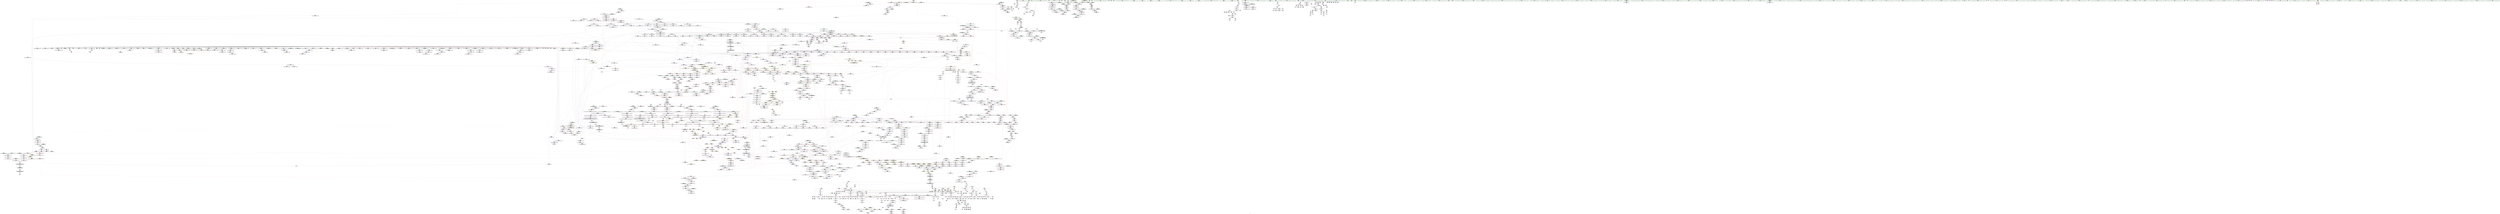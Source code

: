 digraph "SVFG" {
	label="SVFG";

	Node0x5578f9d11540 [shape=record,color=grey,label="{NodeID: 0\nNullPtr}"];
	Node0x5578f9d11540 -> Node0x5578fa371930[style=solid];
	Node0x5578f9d11540 -> Node0x5578fa371a30[style=solid];
	Node0x5578f9d11540 -> Node0x5578fa371b00[style=solid];
	Node0x5578f9d11540 -> Node0x5578fa371bd0[style=solid];
	Node0x5578f9d11540 -> Node0x5578fa371ca0[style=solid];
	Node0x5578f9d11540 -> Node0x5578fa371d70[style=solid];
	Node0x5578f9d11540 -> Node0x5578fa371e40[style=solid];
	Node0x5578f9d11540 -> Node0x5578fa371f10[style=solid];
	Node0x5578f9d11540 -> Node0x5578fa371fe0[style=solid];
	Node0x5578f9d11540 -> Node0x5578fa3720b0[style=solid];
	Node0x5578f9d11540 -> Node0x5578fa372180[style=solid];
	Node0x5578f9d11540 -> Node0x5578fa372250[style=solid];
	Node0x5578f9d11540 -> Node0x5578fa372320[style=solid];
	Node0x5578f9d11540 -> Node0x5578fa3723f0[style=solid];
	Node0x5578f9d11540 -> Node0x5578fa3724c0[style=solid];
	Node0x5578f9d11540 -> Node0x5578fa372590[style=solid];
	Node0x5578f9d11540 -> Node0x5578fa372660[style=solid];
	Node0x5578f9d11540 -> Node0x5578fa372730[style=solid];
	Node0x5578f9d11540 -> Node0x5578fa372800[style=solid];
	Node0x5578f9d11540 -> Node0x5578fa3728d0[style=solid];
	Node0x5578f9d11540 -> Node0x5578fa3729a0[style=solid];
	Node0x5578f9d11540 -> Node0x5578fa372a70[style=solid];
	Node0x5578f9d11540 -> Node0x5578fa372b40[style=solid];
	Node0x5578f9d11540 -> Node0x5578fa372c10[style=solid];
	Node0x5578f9d11540 -> Node0x5578fa372ce0[style=solid];
	Node0x5578f9d11540 -> Node0x5578fa372db0[style=solid];
	Node0x5578f9d11540 -> Node0x5578fa372e80[style=solid];
	Node0x5578f9d11540 -> Node0x5578fa372f50[style=solid];
	Node0x5578f9d11540 -> Node0x5578fa373020[style=solid];
	Node0x5578f9d11540 -> Node0x5578fa3730f0[style=solid];
	Node0x5578f9d11540 -> Node0x5578fa3731c0[style=solid];
	Node0x5578f9d11540 -> Node0x5578fa373290[style=solid];
	Node0x5578f9d11540 -> Node0x5578fa373360[style=solid];
	Node0x5578f9d11540 -> Node0x5578fa373430[style=solid];
	Node0x5578f9d11540 -> Node0x5578fa373500[style=solid];
	Node0x5578f9d11540 -> Node0x5578fa3735d0[style=solid];
	Node0x5578f9d11540 -> Node0x5578fa3736a0[style=solid];
	Node0x5578f9d11540 -> Node0x5578fa373770[style=solid];
	Node0x5578f9d11540 -> Node0x5578fa373840[style=solid];
	Node0x5578f9d11540 -> Node0x5578fa373910[style=solid];
	Node0x5578f9d11540 -> Node0x5578fa3739e0[style=solid];
	Node0x5578f9d11540 -> Node0x5578fa373ab0[style=solid];
	Node0x5578f9d11540 -> Node0x5578fa373b80[style=solid];
	Node0x5578f9d11540 -> Node0x5578fa373c50[style=solid];
	Node0x5578f9d11540 -> Node0x5578fa373d20[style=solid];
	Node0x5578f9d11540 -> Node0x5578fa373df0[style=solid];
	Node0x5578f9d11540 -> Node0x5578fa373ec0[style=solid];
	Node0x5578f9d11540 -> Node0x5578fa373f90[style=solid];
	Node0x5578f9d11540 -> Node0x5578fa374060[style=solid];
	Node0x5578f9d11540 -> Node0x5578fa374130[style=solid];
	Node0x5578f9d11540 -> Node0x5578fa374200[style=solid];
	Node0x5578f9d11540 -> Node0x5578fa3742d0[style=solid];
	Node0x5578f9d11540 -> Node0x5578fa368010[style=solid];
	Node0x5578f9d11540 -> Node0x5578fa3680e0[style=solid];
	Node0x5578f9d11540 -> Node0x5578fa3681b0[style=solid];
	Node0x5578f9d11540 -> Node0x5578fa368280[style=solid];
	Node0x5578f9d11540 -> Node0x5578fa368350[style=solid];
	Node0x5578f9d11540 -> Node0x5578fa368420[style=solid];
	Node0x5578f9d11540 -> Node0x5578fa3b1cd0[style=solid];
	Node0x5578f9d11540 -> Node0x5578fa3b2760[style=solid];
	Node0x5578f9d11540 -> Node0x5578fa3b2de0[style=solid];
	Node0x5578f9d11540 -> Node0x5578fa3b2eb0[style=solid];
	Node0x5578f9d11540 -> Node0x5578fa3b2f80[style=solid];
	Node0x5578f9d11540 -> Node0x5578fa3b3050[style=solid];
	Node0x5578f9d11540 -> Node0x5578fa3e4f80[style=solid];
	Node0x5578f9d11540:s64 -> Node0x5578fa54d610[style=solid,color=red];
	Node0x5578f9d11540:s64 -> Node0x5578fa543bc0[style=solid,color=red];
	Node0x5578fa36b000 [shape=record,color=black,label="{NodeID: 443\n732\<--739\n_ZNSt11_Deque_baseISt4pairIiiESaIS1_EE19_M_get_Tp_allocatorEv_ret\<--\n_ZNSt11_Deque_baseISt4pairIiiESaIS1_EE19_M_get_Tp_allocatorEv\n|{<s0>34|<s1>162}}"];
	Node0x5578fa36b000:s0 -> Node0x5578fa53f020[style=solid,color=blue];
	Node0x5578fa36b000:s1 -> Node0x5578fa5413e0[style=solid,color=blue];
	Node0x5578fa37a380 [shape=record,color=red,label="{NodeID: 886\n494\<--71\n\<--Case\nmain\n}"];
	Node0x5578fa37a380 -> Node0x5578fa3e2100[style=solid];
	Node0x5578fa3b03a0 [shape=record,color=blue,label="{NodeID: 1329\n870\<--891\nehselector.slot\<--\n_ZNSt11_Deque_baseISt4pairIiiESaIS1_EE17_M_deallocate_mapEPPS1_m\n}"];
	Node0x5578fa3635c0 [shape=record,color=green,label="{NodeID: 222\n1535\<--1536\n__n.addr\<--__n.addr_field_insensitive\n_ZN9__gnu_cxx13new_allocatorIPSt4pairIiiEE8allocateEmPKv\n}"];
	Node0x5578fa3635c0 -> Node0x5578fa3a48c0[style=solid];
	Node0x5578fa3635c0 -> Node0x5578fa3a4990[style=solid];
	Node0x5578fa3635c0 -> Node0x5578fa3b4710[style=solid];
	Node0x5578fa386820 [shape=record,color=purple,label="{NodeID: 665\n1256\<--1199\n_M_map16\<--this1\n_ZNSt11_Deque_baseISt4pairIiiESaIS1_EE17_M_initialize_mapEm\n}"];
	Node0x5578fa386820 -> Node0x5578fa3a2ab0[style=solid];
	Node0x5578fa545cc0 [shape=record,color=black,label="{NodeID: 3322\n1875 = PHI(1761, )\n0th arg _ZNSt5dequeISt4pairIiiESaIS1_EE22_M_reserve_map_at_backEm }"];
	Node0x5578fa545cc0 -> Node0x5578fa3b61e0[style=solid];
	Node0x5578fa3a5010 [shape=record,color=red,label="{NodeID: 1108\n1634\<--1631\nthis1\<--this.addr\n_ZNK9__gnu_cxx13new_allocatorISt4pairIiiEE8max_sizeEv\n}"];
	Node0x5578fa309740 [shape=record,color=green,label="{NodeID: 1\n5\<--1\n\<--dummyObj\nCan only get source location for instruction, argument, global var or function.}"];
	Node0x5578fa36b0d0 [shape=record,color=black,label="{NodeID: 444\n904\<--903\n\<--this1\n_ZNSt11_Deque_baseISt4pairIiiESaIS1_EE11_Deque_implD2Ev\n|{<s0>52}}"];
	Node0x5578fa36b0d0:s0 -> Node0x5578fa54cef0[style=solid,color=red];
	Node0x5578fa37a450 [shape=record,color=red,label="{NodeID: 887\n322\<--73\n\<--click\nmain\n}"];
	Node0x5578fa37a450 -> Node0x5578fa3e0180[style=solid];
	Node0x5578fa3b0470 [shape=record,color=blue,label="{NodeID: 1330\n900\<--899\nthis.addr\<--this\n_ZNSt11_Deque_baseISt4pairIiiESaIS1_EE11_Deque_implD2Ev\n}"];
	Node0x5578fa3b0470 -> Node0x5578fa3a0550[style=dashed];
	Node0x5578fa363690 [shape=record,color=green,label="{NodeID: 223\n1537\<--1538\n.addr\<--.addr_field_insensitive\n_ZN9__gnu_cxx13new_allocatorIPSt4pairIiiEE8allocateEmPKv\n}"];
	Node0x5578fa363690 -> Node0x5578fa3b47e0[style=solid];
	Node0x5578fa3868f0 [shape=record,color=purple,label="{NodeID: 666\n1258\<--1199\n_M_impl17\<--this1\n_ZNSt11_Deque_baseISt4pairIiiESaIS1_EE17_M_initialize_mapEm\n}"];
	Node0x5578fa545dd0 [shape=record,color=black,label="{NodeID: 3323\n1876 = PHI(969, )\n1st arg _ZNSt5dequeISt4pairIiiESaIS1_EE22_M_reserve_map_at_backEm }"];
	Node0x5578fa545dd0 -> Node0x5578fa3b62b0[style=solid];
	Node0x5578fa45b250 [shape=record,color=black,label="{NodeID: 2216\nMR_203V_3 = PHI(MR_203V_2, MR_203V_1, )\npts\{960000 \}\n|{<s0>116}}"];
	Node0x5578fa45b250:s0 -> Node0x5578fa3c1b30[style=dashed,color=blue];
	Node0x5578fa3a50e0 [shape=record,color=red,label="{NodeID: 1109\n1652\<--1646\nthis1\<--this.addr\n_ZNSt5dequeISt4pairIiiESaIS1_EE9push_backEOS1_\n|{<s0>109}}"];
	Node0x5578fa3a50e0:s0 -> Node0x5578fa547420[style=solid,color=red];
	Node0x5578fa30c2b0 [shape=record,color=green,label="{NodeID: 2\n17\<--1\n.str\<--dummyObj\nGlob }"];
	Node0x5578fa36b1a0 [shape=record,color=black,label="{NodeID: 445\n920\<--919\n\<--_M_impl\n_ZNSt11_Deque_baseISt4pairIiiESaIS1_EE18_M_deallocate_nodeEPS1_\n|{<s0>54}}"];
	Node0x5578fa36b1a0:s0 -> Node0x5578fa546d10[style=solid,color=red];
	Node0x5578fa37a520 [shape=record,color=red,label="{NodeID: 888\n476\<--73\n\<--click\nmain\n}"];
	Node0x5578fa37a520 -> Node0x5578fa3e2580[style=solid];
	Node0x5578fa3b0540 [shape=record,color=blue,label="{NodeID: 1331\n912\<--910\nthis.addr\<--this\n_ZNSt11_Deque_baseISt4pairIiiESaIS1_EE18_M_deallocate_nodeEPS1_\n}"];
	Node0x5578fa3b0540 -> Node0x5578fa3a0620[style=dashed];
	Node0x5578fa363760 [shape=record,color=green,label="{NodeID: 224\n1545\<--1546\n_ZNK9__gnu_cxx13new_allocatorIPSt4pairIiiEE8max_sizeEv\<--_ZNK9__gnu_cxx13new_allocatorIPSt4pairIiiEE8max_sizeEv_field_insensitive\n}"];
	Node0x5578fa3869c0 [shape=record,color=purple,label="{NodeID: 667\n1259\<--1199\n_M_map_size18\<--this1\n_ZNSt11_Deque_baseISt4pairIiiESaIS1_EE17_M_initialize_mapEm\n}"];
	Node0x5578fa3869c0 -> Node0x5578fa3a2b80[style=solid];
	Node0x5578fa545ee0 [shape=record,color=black,label="{NodeID: 3324\n594 = PHI(95, )\n0th arg _ZNSt5queueISt4pairIiiESt5dequeIS1_SaIS1_EEE3popEv }"];
	Node0x5578fa545ee0 -> Node0x5578fa3ae9a0[style=solid];
	Node0x5578fa45b750 [shape=record,color=black,label="{NodeID: 2217\nMR_205V_3 = PHI(MR_205V_2, MR_205V_1, )\npts\{960001 \}\n|{<s0>116}}"];
	Node0x5578fa45b750:s0 -> Node0x5578fa3c1b30[style=dashed,color=blue];
	Node0x5578fa3a51b0 [shape=record,color=red,label="{NodeID: 1110\n1653\<--1648\n\<--__x.addr\n_ZNSt5dequeISt4pairIiiESaIS1_EE9push_backEOS1_\n|{<s0>108}}"];
	Node0x5578fa3a51b0:s0 -> Node0x5578fa549050[style=solid,color=red];
	Node0x5578fa322980 [shape=record,color=green,label="{NodeID: 3\n19\<--1\n.str.1\<--dummyObj\nGlob }"];
	Node0x5578fa36b270 [shape=record,color=black,label="{NodeID: 446\n948\<--947\n\<--\n_ZNSt16allocator_traitsISaISt4pairIiiEEE10deallocateERS2_PS1_m\n|{<s0>56}}"];
	Node0x5578fa36b270:s0 -> Node0x5578fa545ff0[style=solid,color=red];
	Node0x5578fa37a5f0 [shape=record,color=red,label="{NodeID: 889\n490\<--73\n\<--click\nmain\n}"];
	Node0x5578fa3b0610 [shape=record,color=blue,label="{NodeID: 1332\n914\<--911\n__p.addr\<--__p\n_ZNSt11_Deque_baseISt4pairIiiESaIS1_EE18_M_deallocate_nodeEPS1_\n}"];
	Node0x5578fa3b0610 -> Node0x5578fa3a06f0[style=dashed];
	Node0x5578fa363860 [shape=record,color=green,label="{NodeID: 225\n1550\<--1551\n_ZSt17__throw_bad_allocv\<--_ZSt17__throw_bad_allocv_field_insensitive\n}"];
	Node0x5578fa386a90 [shape=record,color=purple,label="{NodeID: 668\n1262\<--1199\n_M_impl19\<--this1\n_ZNSt11_Deque_baseISt4pairIiiESaIS1_EE17_M_initialize_mapEm\n}"];
	Node0x5578fa545ff0 [shape=record,color=black,label="{NodeID: 3325\n972 = PHI(948, )\n0th arg _ZN9__gnu_cxx13new_allocatorISt4pairIiiEE10deallocateEPS2_m }"];
	Node0x5578fa545ff0 -> Node0x5578fa3b0a20[style=solid];
	Node0x5578fa45bc50 [shape=record,color=black,label="{NodeID: 2218\nMR_209V_3 = PHI(MR_209V_2, MR_209V_1, )\npts\{960009 \}\n|{<s0>116}}"];
	Node0x5578fa45bc50:s0 -> Node0x5578fa3c1a50[style=dashed,color=blue];
	Node0x5578fa3a5280 [shape=record,color=red,label="{NodeID: 1111\n1664\<--1661\n\<--__t.addr\n_ZSt4moveIRSt4pairIiiEEONSt16remove_referenceIT_E4typeEOS4_\n}"];
	Node0x5578fa3a5280 -> Node0x5578fa37ccf0[style=solid];
	Node0x5578fa3230d0 [shape=record,color=green,label="{NodeID: 4\n21\<--1\nstdin\<--dummyObj\nGlob }"];
	Node0x5578fa36b340 [shape=record,color=black,label="{NodeID: 447\n955\<--968\n_ZSt16__deque_buf_sizem_ret\<--cond\n_ZSt16__deque_buf_sizem\n|{<s0>53|<s1>72|<s2>82|<s3>100|<s4>106}}"];
	Node0x5578fa36b340:s0 -> Node0x5578fa53f1c0[style=solid,color=blue];
	Node0x5578fa36b340:s1 -> Node0x5578fa53f360[style=solid,color=blue];
	Node0x5578fa36b340:s2 -> Node0x5578fa53f6a0[style=solid,color=blue];
	Node0x5578fa36b340:s3 -> Node0x5578fa53eb90[style=solid,color=blue];
	Node0x5578fa36b340:s4 -> Node0x5578fa53f9e0[style=solid,color=blue];
	Node0x5578fa37a6c0 [shape=record,color=red,label="{NodeID: 890\n151\<--75\n\<--i\nmain\n}"];
	Node0x5578fa37a6c0 -> Node0x5578fa3e5880[style=solid];
	Node0x5578fa3b06e0 [shape=record,color=blue,label="{NodeID: 1333\n938\<--935\n__a.addr\<--__a\n_ZNSt16allocator_traitsISaISt4pairIiiEEE10deallocateERS2_PS1_m\n}"];
	Node0x5578fa3b06e0 -> Node0x5578fa3a07c0[style=dashed];
	Node0x5578fa363960 [shape=record,color=green,label="{NodeID: 226\n1555\<--1556\ncall2\<--call2_field_insensitive\n_ZN9__gnu_cxx13new_allocatorIPSt4pairIiiEE8allocateEmPKv\n}"];
	Node0x5578fa363960 -> Node0x5578fa37c400[style=solid];
	Node0x5578fa386b60 [shape=record,color=purple,label="{NodeID: 669\n1263\<--1199\n_M_map20\<--this1\n_ZNSt11_Deque_baseISt4pairIiiESaIS1_EE17_M_initialize_mapEm\n}"];
	Node0x5578fa386b60 -> Node0x5578fa3b2760[style=solid];
	Node0x5578fa546100 [shape=record,color=black,label="{NodeID: 3326\n1357 = PHI(1185, 2035, )\n0th arg _ZSt3maxImERKT_S2_S2_ }"];
	Node0x5578fa546100 -> Node0x5578fa3b31f0[style=solid];
	Node0x5578fa45c150 [shape=record,color=black,label="{NodeID: 2219\nMR_540V_3 = PHI(MR_540V_2, MR_540V_1, )\npts\{1556 960003 960004 960005 960007 960008 \}\n|{<s0>116|<s1>116|<s2>116}}"];
	Node0x5578fa45c150:s0 -> Node0x5578fa3b58f0[style=dashed,color=blue];
	Node0x5578fa45c150:s1 -> Node0x5578fa3c1970[style=dashed,color=blue];
	Node0x5578fa45c150:s2 -> Node0x5578fa3c1c10[style=dashed,color=blue];
	Node0x5578fa3a5350 [shape=record,color=red,label="{NodeID: 1112\n1675\<--1669\nthis1\<--this.addr\n_ZNSt5dequeISt4pairIiiESaIS1_EE12emplace_backIJS1_EEEvDpOT_\n|{|<s5>113}}"];
	Node0x5578fa3a5350 -> Node0x5578fa37cdc0[style=solid];
	Node0x5578fa3a5350 -> Node0x5578fa37ce90[style=solid];
	Node0x5578fa3a5350 -> Node0x5578fa37cf60[style=solid];
	Node0x5578fa3a5350 -> Node0x5578fa37d030[style=solid];
	Node0x5578fa3a5350 -> Node0x5578fa37d100[style=solid];
	Node0x5578fa3a5350:s5 -> Node0x5578fa541a10[style=solid,color=red];
	Node0x5578fa323190 [shape=record,color=green,label="{NodeID: 5\n22\<--1\n.str.2\<--dummyObj\nGlob }"];
	Node0x5578fa36b410 [shape=record,color=black,label="{NodeID: 448\n986\<--985\n\<--\n_ZN9__gnu_cxx13new_allocatorISt4pairIiiEE10deallocateEPS2_m\n}"];
	Node0x5578fa37a790 [shape=record,color=red,label="{NodeID: 891\n155\<--75\n\<--i\nmain\n}"];
	Node0x5578fa37a790 -> Node0x5578fa368d10[style=solid];
	Node0x5578fa484260 [shape=record,color=yellow,style=double,label="{NodeID: 2441\n424V_1 = ENCHI(MR_424V_0)\npts\{1194 \}\nFun[_ZNSt11_Deque_baseISt4pairIiiESaIS1_EE17_M_initialize_mapEm]}"];
	Node0x5578fa484260 -> Node0x5578fa3b25c0[style=dashed];
	Node0x5578fa3b07b0 [shape=record,color=blue,label="{NodeID: 1334\n940\<--936\n__p.addr\<--__p\n_ZNSt16allocator_traitsISaISt4pairIiiEEE10deallocateERS2_PS1_m\n}"];
	Node0x5578fa3b07b0 -> Node0x5578fa3a0890[style=dashed];
	Node0x5578fa363a30 [shape=record,color=green,label="{NodeID: 227\n1557\<--1558\n_Znwm\<--_Znwm_field_insensitive\n}"];
	Node0x5578fa386c30 [shape=record,color=purple,label="{NodeID: 670\n1265\<--1199\n_M_impl21\<--this1\n_ZNSt11_Deque_baseISt4pairIiiESaIS1_EE17_M_initialize_mapEm\n}"];
	Node0x5578fa546250 [shape=record,color=black,label="{NodeID: 3327\n1358 = PHI(1187, 1918, )\n1st arg _ZSt3maxImERKT_S2_S2_ }"];
	Node0x5578fa546250 -> Node0x5578fa3b32c0[style=solid];
	Node0x5578fa45c680 [shape=record,color=black,label="{NodeID: 2220\nMR_60V_3 = PHI(MR_60V_2, MR_60V_1, )\npts\{1556 \}\n|{<s0>147}}"];
	Node0x5578fa45c680:s0 -> Node0x5578fa3c32c0[style=dashed,color=blue];
	Node0x5578fa3a5420 [shape=record,color=red,label="{NodeID: 1113\n1697\<--1671\n\<--__args.addr\n_ZNSt5dequeISt4pairIiiESaIS1_EE12emplace_backIJS1_EEEvDpOT_\n|{<s0>110}}"];
	Node0x5578fa3a5420:s0 -> Node0x5578fa544500[style=solid,color=red];
	Node0x5578fa323250 [shape=record,color=green,label="{NodeID: 6\n24\<--1\n.str.3\<--dummyObj\nGlob }"];
	Node0x5578fa36b4e0 [shape=record,color=black,label="{NodeID: 449\n1021\<--1020\n\<--\n_ZNSt16allocator_traitsISaIPSt4pairIiiEEE10deallocateERS3_PS2_m\n|{<s0>60}}"];
	Node0x5578fa36b4e0:s0 -> Node0x5578fa54b100[style=solid,color=red];
	Node0x5578fa37a860 [shape=record,color=red,label="{NodeID: 892\n167\<--75\n\<--i\nmain\n}"];
	Node0x5578fa37a860 -> Node0x5578fa3dfb80[style=solid];
	Node0x5578fa484340 [shape=record,color=yellow,style=double,label="{NodeID: 2442\n426V_1 = ENCHI(MR_426V_0)\npts\{1196 \}\nFun[_ZNSt11_Deque_baseISt4pairIiiESaIS1_EE17_M_initialize_mapEm]}"];
	Node0x5578fa484340 -> Node0x5578fa3b2690[style=dashed];
	Node0x5578fa3b0880 [shape=record,color=blue,label="{NodeID: 1335\n942\<--937\n__n.addr\<--__n\n_ZNSt16allocator_traitsISaISt4pairIiiEEE10deallocateERS2_PS1_m\n}"];
	Node0x5578fa3b0880 -> Node0x5578fa3a0960[style=dashed];
	Node0x5578fa363b30 [shape=record,color=green,label="{NodeID: 228\n1563\<--1564\nthis.addr\<--this.addr_field_insensitive\n_ZNK9__gnu_cxx13new_allocatorIPSt4pairIiiEE8max_sizeEv\n}"];
	Node0x5578fa363b30 -> Node0x5578fa3a4a60[style=solid];
	Node0x5578fa363b30 -> Node0x5578fa3b48b0[style=solid];
	Node0x5578fa386d00 [shape=record,color=purple,label="{NodeID: 671\n1266\<--1199\n_M_map_size22\<--this1\n_ZNSt11_Deque_baseISt4pairIiiESaIS1_EE17_M_initialize_mapEm\n}"];
	Node0x5578fa386d00 -> Node0x5578fa3b2830[style=solid];
	Node0x5578fa5463a0 [shape=record,color=black,label="{NodeID: 3328\n910 = PHI(837, 1814, 2480, )\n0th arg _ZNSt11_Deque_baseISt4pairIiiESaIS1_EE18_M_deallocate_nodeEPS1_ }"];
	Node0x5578fa5463a0 -> Node0x5578fa3b0540[style=solid];
	Node0x5578fa3a54f0 [shape=record,color=red,label="{NodeID: 1114\n1712\<--1671\n\<--__args.addr\n_ZNSt5dequeISt4pairIiiESaIS1_EE12emplace_backIJS1_EEEvDpOT_\n|{<s0>112}}"];
	Node0x5578fa3a54f0:s0 -> Node0x5578fa544500[style=solid,color=red];
	Node0x5578fa323310 [shape=record,color=green,label="{NodeID: 7\n26\<--1\nstdout\<--dummyObj\nGlob }"];
	Node0x5578fa36b5b0 [shape=record,color=black,label="{NodeID: 450\n1034\<--1033\n\<--this1\n_ZNSaIPSt4pairIiiEED2Ev\n|{<s0>61}}"];
	Node0x5578fa36b5b0:s0 -> Node0x5578fa549590[style=solid,color=red];
	Node0x5578fa37a930 [shape=record,color=red,label="{NodeID: 893\n172\<--75\n\<--i\nmain\n}"];
	Node0x5578fa37a930 -> Node0x5578fa3def80[style=solid];
	Node0x5578fa484420 [shape=record,color=yellow,style=double,label="{NodeID: 2443\n60V_1 = ENCHI(MR_60V_0)\npts\{1556 \}\nFun[_ZNSt11_Deque_baseISt4pairIiiESaIS1_EE17_M_initialize_mapEm]|{<s0>75}}"];
	Node0x5578fa484420:s0 -> Node0x5578fa452b20[style=dashed,color=red];
	Node0x5578fa3b0950 [shape=record,color=blue,label="{NodeID: 1336\n957\<--956\n__size.addr\<--__size\n_ZSt16__deque_buf_sizem\n}"];
	Node0x5578fa3b0950 -> Node0x5578fa3a0a30[style=dashed];
	Node0x5578fa3b0950 -> Node0x5578fa3a0b00[style=dashed];
	Node0x5578fa36c070 [shape=record,color=green,label="{NodeID: 229\n1574\<--1575\nthis.addr\<--this.addr_field_insensitive\n_ZNSt11_Deque_baseISt4pairIiiESaIS1_EE16_M_allocate_nodeEv\n}"];
	Node0x5578fa36c070 -> Node0x5578fa3a4b30[style=solid];
	Node0x5578fa36c070 -> Node0x5578fa3b4980[style=solid];
	Node0x5578fa386dd0 [shape=record,color=purple,label="{NodeID: 672\n1280\<--1199\n_M_impl25\<--this1\n_ZNSt11_Deque_baseISt4pairIiiESaIS1_EE17_M_initialize_mapEm\n}"];
	Node0x5578fa546530 [shape=record,color=black,label="{NodeID: 3329\n911 = PHI(846, 1821, 2485, )\n1st arg _ZNSt11_Deque_baseISt4pairIiiESaIS1_EE18_M_deallocate_nodeEPS1_ }"];
	Node0x5578fa546530 -> Node0x5578fa3b0610[style=solid];
	Node0x5578fa3a55c0 [shape=record,color=red,label="{NodeID: 1115\n1680\<--1679\n\<--_M_cur\n_ZNSt5dequeISt4pairIiiESaIS1_EE12emplace_backIJS1_EEEvDpOT_\n}"];
	Node0x5578fa3a55c0 -> Node0x5578fa3e5400[style=solid];
	Node0x5578fa3233d0 [shape=record,color=green,label="{NodeID: 8\n27\<--1\n.str.4\<--dummyObj\nGlob }"];
	Node0x5578fa36b680 [shape=record,color=black,label="{NodeID: 451\n1046\<--1045\n\<--_M_impl\n_ZNKSt11_Deque_baseISt4pairIiiESaIS1_EE19_M_get_Tp_allocatorEv\n}"];
	Node0x5578fa36b680 -> Node0x5578fa36b750[style=solid];
	Node0x5578fa37aa00 [shape=record,color=red,label="{NodeID: 894\n186\<--75\n\<--i\nmain\n}"];
	Node0x5578fa37aa00 -> Node0x5578fa3dfa00[style=solid];
	Node0x5578fa484500 [shape=record,color=yellow,style=double,label="{NodeID: 2444\n429V_1 = ENCHI(MR_429V_0)\npts\{1919 \}\nFun[_ZNSt11_Deque_baseISt4pairIiiESaIS1_EE17_M_initialize_mapEm]}"];
	Node0x5578fa484500 -> Node0x5578fa3a2770[style=dashed];
	Node0x5578fa3b0a20 [shape=record,color=blue,label="{NodeID: 1337\n975\<--972\nthis.addr\<--this\n_ZN9__gnu_cxx13new_allocatorISt4pairIiiEE10deallocateEPS2_m\n}"];
	Node0x5578fa3b0a20 -> Node0x5578fa3a0bd0[style=dashed];
	Node0x5578fa36c140 [shape=record,color=green,label="{NodeID: 230\n1582\<--1583\n_ZNSt16allocator_traitsISaISt4pairIiiEEE8allocateERS2_m\<--_ZNSt16allocator_traitsISaISt4pairIiiEEE8allocateERS2_m_field_insensitive\n}"];
	Node0x5578fa386ea0 [shape=record,color=purple,label="{NodeID: 673\n1281\<--1199\n_M_start\<--this1\n_ZNSt11_Deque_baseISt4pairIiiESaIS1_EE17_M_initialize_mapEm\n|{<s0>80}}"];
	Node0x5578fa386ea0:s0 -> Node0x5578fa543290[style=solid,color=red];
	Node0x5578fa5466c0 [shape=record,color=black,label="{NodeID: 3330\n742 = PHI(675, 685, )\n0th arg _ZNSt11_Deque_baseISt4pairIiiESaIS1_EED2Ev }"];
	Node0x5578fa5466c0 -> Node0x5578fa3af6a0[style=solid];
	Node0x5578fa3a5690 [shape=record,color=red,label="{NodeID: 1116\n1685\<--1684\n\<--_M_last\n_ZNSt5dequeISt4pairIiiESaIS1_EE12emplace_backIJS1_EEEvDpOT_\n}"];
	Node0x5578fa3a5690 -> Node0x5578fa3888a0[style=solid];
	Node0x5578fa3234d0 [shape=record,color=green,label="{NodeID: 9\n29\<--1\n.str.5\<--dummyObj\nGlob }"];
	Node0x5578fa36b750 [shape=record,color=black,label="{NodeID: 452\n1039\<--1046\n_ZNKSt11_Deque_baseISt4pairIiiESaIS1_EE19_M_get_Tp_allocatorEv_ret\<--\n_ZNKSt11_Deque_baseISt4pairIiiESaIS1_EE19_M_get_Tp_allocatorEv\n|{<s0>58}}"];
	Node0x5578fa36b750:s0 -> Node0x5578fa53f290[style=solid,color=blue];
	Node0x5578fa37aad0 [shape=record,color=red,label="{NodeID: 895\n163\<--77\n\<--j\nmain\n}"];
	Node0x5578fa37aad0 -> Node0x5578fa394e20[style=solid];
	Node0x5578fa3b0af0 [shape=record,color=blue,label="{NodeID: 1338\n977\<--973\n__p.addr\<--__p\n_ZN9__gnu_cxx13new_allocatorISt4pairIiiEE10deallocateEPS2_m\n}"];
	Node0x5578fa3b0af0 -> Node0x5578fa3a0ca0[style=dashed];
	Node0x5578fa36c240 [shape=record,color=green,label="{NodeID: 231\n1588\<--1589\n__a.addr\<--__a.addr_field_insensitive\n_ZNSt16allocator_traitsISaISt4pairIiiEEE8allocateERS2_m\n}"];
	Node0x5578fa36c240 -> Node0x5578fa3a4c00[style=solid];
	Node0x5578fa36c240 -> Node0x5578fa3b4a50[style=solid];
	Node0x5578fa386f70 [shape=record,color=purple,label="{NodeID: 674\n1286\<--1199\n_M_impl26\<--this1\n_ZNSt11_Deque_baseISt4pairIiiESaIS1_EE17_M_initialize_mapEm\n}"];
	Node0x5578fa546810 [shape=record,color=black,label="{NodeID: 3331\n1156 = PHI(1134, )\n0th arg _ZNSt11_Deque_baseISt4pairIiiESaIS1_EE11_Deque_implC2Ev }"];
	Node0x5578fa546810 -> Node0x5578fa3b1c00[style=solid];
	Node0x5578fa3a5760 [shape=record,color=red,label="{NodeID: 1117\n1696\<--1695\n\<--_M_cur7\n_ZNSt5dequeISt4pairIiiESaIS1_EE12emplace_backIJS1_EEEvDpOT_\n|{<s0>111}}"];
	Node0x5578fa3a5760:s0 -> Node0x5578fa5483a0[style=solid,color=red];
	Node0x5578fa3235d0 [shape=record,color=green,label="{NodeID: 10\n31\<--1\n.str.6\<--dummyObj\nGlob }"];
	Node0x5578fa36b820 [shape=record,color=black,label="{NodeID: 453\n1058\<--1057\n\<--this1\n_ZNSaIPSt4pairIiiEEC2IS0_EERKSaIT_E\n|{<s0>62}}"];
	Node0x5578fa36b820:s0 -> Node0x5578fa545370[style=solid,color=red];
	Node0x5578fa37aba0 [shape=record,color=red,label="{NodeID: 896\n170\<--77\n\<--j\nmain\n}"];
	Node0x5578fa37aba0 -> Node0x5578fa3dfd00[style=solid];
	Node0x5578fa3b0bc0 [shape=record,color=blue,label="{NodeID: 1339\n979\<--974\n.addr\<--\n_ZN9__gnu_cxx13new_allocatorISt4pairIiiEE10deallocateEPS2_m\n}"];
	Node0x5578fa36c310 [shape=record,color=green,label="{NodeID: 232\n1590\<--1591\n__n.addr\<--__n.addr_field_insensitive\n_ZNSt16allocator_traitsISaISt4pairIiiEEE8allocateERS2_m\n}"];
	Node0x5578fa36c310 -> Node0x5578fa3a4cd0[style=solid];
	Node0x5578fa36c310 -> Node0x5578fa3b4b20[style=solid];
	Node0x5578fa387040 [shape=record,color=purple,label="{NodeID: 675\n1287\<--1199\n_M_finish\<--this1\n_ZNSt11_Deque_baseISt4pairIiiESaIS1_EE17_M_initialize_mapEm\n|{<s0>81}}"];
	Node0x5578fa387040:s0 -> Node0x5578fa543290[style=solid,color=red];
	Node0x5578fa546920 [shape=record,color=black,label="{NodeID: 3332\n2109 = PHI(1998, 2064, )\n0th arg _ZSt4copyIPPSt4pairIiiES3_ET0_T_S5_S4_ }"];
	Node0x5578fa546920 -> Node0x5578fa3b6c70[style=solid];
	Node0x5578fa3a5830 [shape=record,color=red,label="{NodeID: 1118\n1708\<--1707\n\<--_M_cur10\n_ZNSt5dequeISt4pairIiiESaIS1_EE12emplace_backIJS1_EEEvDpOT_\n}"];
	Node0x5578fa3a5830 -> Node0x5578fa388f20[style=solid];
	Node0x5578fa3236d0 [shape=record,color=green,label="{NodeID: 11\n33\<--1\n.str.7\<--dummyObj\nGlob }"];
	Node0x5578fa36b8f0 [shape=record,color=black,label="{NodeID: 454\n1085\<--1084\n\<--\n_ZN9__gnu_cxx13new_allocatorIPSt4pairIiiEE10deallocateEPS3_m\n}"];
	Node0x5578fa37ac70 [shape=record,color=red,label="{NodeID: 897\n175\<--77\n\<--j\nmain\n}"];
	Node0x5578fa37ac70 -> Node0x5578fa3df580[style=solid];
	Node0x5578fa3b0c90 [shape=record,color=blue,label="{NodeID: 1340\n996\<--995\nthis.addr\<--this\n_ZNKSt11_Deque_baseISt4pairIiiESaIS1_EE20_M_get_map_allocatorEv\n}"];
	Node0x5578fa3b0c90 -> Node0x5578fa3a0d70[style=dashed];
	Node0x5578fa36c3e0 [shape=record,color=green,label="{NodeID: 233\n1598\<--1599\n_ZN9__gnu_cxx13new_allocatorISt4pairIiiEE8allocateEmPKv\<--_ZN9__gnu_cxx13new_allocatorISt4pairIiiEE8allocateEmPKv_field_insensitive\n}"];
	Node0x5578fa387110 [shape=record,color=purple,label="{NodeID: 676\n1291\<--1199\n_M_impl28\<--this1\n_ZNSt11_Deque_baseISt4pairIiiESaIS1_EE17_M_initialize_mapEm\n}"];
	Node0x5578fa546a70 [shape=record,color=black,label="{NodeID: 3333\n2110 = PHI(2004, 2070, )\n1st arg _ZSt4copyIPPSt4pairIiiES3_ET0_T_S5_S4_ }"];
	Node0x5578fa546a70 -> Node0x5578fa3b6d40[style=solid];
	Node0x5578fa45e480 [shape=record,color=black,label="{NodeID: 2226\nMR_4V_4 = PHI(MR_4V_5, MR_4V_3, )\npts\{80000 \}\n}"];
	Node0x5578fa45e480 -> Node0x5578fa3ac5e0[style=dashed];
	Node0x5578fa45e480 -> Node0x5578fa45e480[style=dashed];
	Node0x5578fa45e480 -> Node0x5578fa472680[style=dashed];
	Node0x5578fa3a5900 [shape=record,color=red,label="{NodeID: 1119\n1732\<--1723\n\<--__a.addr\n_ZNSt16allocator_traitsISaISt4pairIiiEEE9constructIS1_JS1_EEEvRS2_PT_DpOT0_\n}"];
	Node0x5578fa3a5900 -> Node0x5578fa37d2a0[style=solid];
	Node0x5578fa3237d0 [shape=record,color=green,label="{NodeID: 12\n135\<--1\n\<--dummyObj\nCan only get source location for instruction, argument, global var or function.}"];
	Node0x5578fa36b9c0 [shape=record,color=black,label="{NodeID: 455\n1101\<--1100\n\<--this1\n_ZNSaISt4pairIiiEED2Ev\n|{<s0>64}}"];
	Node0x5578fa36b9c0:s0 -> Node0x5578fa54be10[style=solid,color=red];
	Node0x5578fa37ad40 [shape=record,color=red,label="{NodeID: 898\n181\<--77\n\<--j\nmain\n}"];
	Node0x5578fa37ad40 -> Node0x5578fa3df700[style=solid];
	Node0x5578fa484880 [shape=record,color=yellow,style=double,label="{NodeID: 2448\n312V_1 = ENCHI(MR_312V_0)\npts\{960003 \}\nFun[_ZNSt11_Deque_baseISt4pairIiiESaIS1_EE17_M_initialize_mapEm]|{<s0>80}}"];
	Node0x5578fa484880:s0 -> Node0x5578fa3b4300[style=dashed,color=red];
	Node0x5578fa3b0d60 [shape=record,color=blue,label="{NodeID: 1341\n1011\<--1008\n__a.addr\<--__a\n_ZNSt16allocator_traitsISaIPSt4pairIiiEEE10deallocateERS3_PS2_m\n}"];
	Node0x5578fa3b0d60 -> Node0x5578fa3a0e40[style=dashed];
	Node0x5578fa36c4e0 [shape=record,color=green,label="{NodeID: 234\n1605\<--1606\nthis.addr\<--this.addr_field_insensitive\n_ZN9__gnu_cxx13new_allocatorISt4pairIiiEE8allocateEmPKv\n}"];
	Node0x5578fa36c4e0 -> Node0x5578fa3a4da0[style=solid];
	Node0x5578fa36c4e0 -> Node0x5578fa3b4bf0[style=solid];
	Node0x5578fa3871e0 [shape=record,color=purple,label="{NodeID: 677\n1292\<--1199\n_M_start29\<--this1\n_ZNSt11_Deque_baseISt4pairIiiESaIS1_EE17_M_initialize_mapEm\n}"];
	Node0x5578fa546bc0 [shape=record,color=black,label="{NodeID: 3334\n2111 = PHI(2005, 2071, )\n2nd arg _ZSt4copyIPPSt4pairIiiES3_ET0_T_S5_S4_ }"];
	Node0x5578fa546bc0 -> Node0x5578fa3b6e10[style=solid];
	Node0x5578fa3a59d0 [shape=record,color=red,label="{NodeID: 1120\n1734\<--1725\n\<--__p.addr\n_ZNSt16allocator_traitsISaISt4pairIiiEEE9constructIS1_JS1_EEEvRS2_PT_DpOT0_\n|{<s0>115}}"];
	Node0x5578fa3a59d0:s0 -> Node0x5578fa541790[style=solid,color=red];
	Node0x5578fa323920 [shape=record,color=green,label="{NodeID: 13\n211\<--1\n\<--dummyObj\nCan only get source location for instruction, argument, global var or function.}"];
	Node0x5578fa36ba90 [shape=record,color=black,label="{NodeID: 456\n1119\<--1118\n\<--this1\n_ZNSt5dequeISt4pairIiiESaIS1_EEC2Ev\n|{<s0>65}}"];
	Node0x5578fa36ba90:s0 -> Node0x5578fa542650[style=solid,color=red];
	Node0x5578fa37ae10 [shape=record,color=red,label="{NodeID: 899\n192\<--79\n\<--i19\nmain\n}"];
	Node0x5578fa37ae10 -> Node0x5578fa395420[style=solid];
	Node0x5578fa3b0e30 [shape=record,color=blue,label="{NodeID: 1342\n1013\<--1009\n__p.addr\<--__p\n_ZNSt16allocator_traitsISaIPSt4pairIiiEEE10deallocateERS3_PS2_m\n}"];
	Node0x5578fa3b0e30 -> Node0x5578fa3a0f10[style=dashed];
	Node0x5578fa36c5b0 [shape=record,color=green,label="{NodeID: 235\n1607\<--1608\n__n.addr\<--__n.addr_field_insensitive\n_ZN9__gnu_cxx13new_allocatorISt4pairIiiEE8allocateEmPKv\n}"];
	Node0x5578fa36c5b0 -> Node0x5578fa3a4e70[style=solid];
	Node0x5578fa36c5b0 -> Node0x5578fa3a4f40[style=solid];
	Node0x5578fa36c5b0 -> Node0x5578fa3b4cc0[style=solid];
	Node0x5578fa3872b0 [shape=record,color=purple,label="{NodeID: 678\n1293\<--1199\n_M_first\<--this1\n_ZNSt11_Deque_baseISt4pairIiiESaIS1_EE17_M_initialize_mapEm\n}"];
	Node0x5578fa3872b0 -> Node0x5578fa3a2c50[style=solid];
	Node0x5578fa546d10 [shape=record,color=black,label="{NodeID: 3335\n935 = PHI(920, )\n0th arg _ZNSt16allocator_traitsISaISt4pairIiiEEE10deallocateERS2_PS1_m }"];
	Node0x5578fa546d10 -> Node0x5578fa3b06e0[style=solid];
	Node0x5578fa3a5aa0 [shape=record,color=red,label="{NodeID: 1121\n1735\<--1727\n\<--__args.addr\n_ZNSt16allocator_traitsISaISt4pairIiiEEE9constructIS1_JS1_EEEvRS2_PT_DpOT0_\n|{<s0>114}}"];
	Node0x5578fa3a5aa0:s0 -> Node0x5578fa544500[style=solid,color=red];
	Node0x5578fa3239f0 [shape=record,color=green,label="{NodeID: 14\n218\<--1\n\<--dummyObj\nCan only get source location for instruction, argument, global var or function.}"];
	Node0x5578fa36bb60 [shape=record,color=black,label="{NodeID: 457\n1161\<--1160\n\<--this1\n_ZNSt11_Deque_baseISt4pairIiiESaIS1_EE11_Deque_implC2Ev\n|{<s0>69}}"];
	Node0x5578fa36bb60:s0 -> Node0x5578fa54c1d0[style=solid,color=red];
	Node0x5578fa37aee0 [shape=record,color=red,label="{NodeID: 900\n202\<--79\n\<--i19\nmain\n}"];
	Node0x5578fa37aee0 -> Node0x5578fa368eb0[style=solid];
	Node0x5578fa484a40 [shape=record,color=yellow,style=double,label="{NodeID: 2450\n436V_1 = ENCHI(MR_436V_0)\npts\{960007 \}\nFun[_ZNSt11_Deque_baseISt4pairIiiESaIS1_EE17_M_initialize_mapEm]|{<s0>80}}"];
	Node0x5578fa484a40:s0 -> Node0x5578fa3b4300[style=dashed,color=red];
	Node0x5578fa3b0f00 [shape=record,color=blue,label="{NodeID: 1343\n1015\<--1010\n__n.addr\<--__n\n_ZNSt16allocator_traitsISaIPSt4pairIiiEEE10deallocateERS3_PS2_m\n}"];
	Node0x5578fa3b0f00 -> Node0x5578fa3a0fe0[style=dashed];
	Node0x5578fa36c680 [shape=record,color=green,label="{NodeID: 236\n1609\<--1610\n.addr\<--.addr_field_insensitive\n_ZN9__gnu_cxx13new_allocatorISt4pairIiiEE8allocateEmPKv\n}"];
	Node0x5578fa36c680 -> Node0x5578fa3b4d90[style=solid];
	Node0x5578fa387380 [shape=record,color=purple,label="{NodeID: 679\n1295\<--1199\n_M_impl30\<--this1\n_ZNSt11_Deque_baseISt4pairIiiESaIS1_EE17_M_initialize_mapEm\n}"];
	Node0x5578fa546e20 [shape=record,color=black,label="{NodeID: 3336\n936 = PHI(921, )\n1st arg _ZNSt16allocator_traitsISaISt4pairIiiEEE10deallocateERS2_PS1_m }"];
	Node0x5578fa546e20 -> Node0x5578fa3b07b0[style=solid];
	Node0x5578fa3a5b70 [shape=record,color=red,label="{NodeID: 1122\n1746\<--1743\n\<--__t.addr\n_ZSt7forwardISt4pairIiiEEOT_RNSt16remove_referenceIS2_E4typeE\n}"];
	Node0x5578fa3a5b70 -> Node0x5578fa37d370[style=solid];
	Node0x5578fa323af0 [shape=record,color=green,label="{NodeID: 15\n258\<--1\n\<--dummyObj\nCan only get source location for instruction, argument, global var or function.}"];
	Node0x5578fa36bc30 [shape=record,color=black,label="{NodeID: 458\n1329\<--1328\n\<--this1\n_ZNSaISt4pairIiiEEC2Ev\n|{<s0>84}}"];
	Node0x5578fa36bc30:s0 -> Node0x5578fa543070[style=solid,color=red];
	Node0x5578fa37afb0 [shape=record,color=red,label="{NodeID: 901\n220\<--79\n\<--i19\nmain\n}"];
	Node0x5578fa37afb0 -> Node0x5578fa3e1b00[style=solid];
	Node0x5578fa484b20 [shape=record,color=yellow,style=double,label="{NodeID: 2451\n438V_1 = ENCHI(MR_438V_0)\npts\{960004 960005 960008 960009 \}\nFun[_ZNSt11_Deque_baseISt4pairIiiESaIS1_EE17_M_initialize_mapEm]|{<s0>80|<s1>80}}"];
	Node0x5578fa484b20:s0 -> Node0x5578fa3b4230[style=dashed,color=red];
	Node0x5578fa484b20:s1 -> Node0x5578fa3b43d0[style=dashed,color=red];
	Node0x5578fa3b0fd0 [shape=record,color=blue,label="{NodeID: 1344\n1030\<--1029\nthis.addr\<--this\n_ZNSaIPSt4pairIiiEED2Ev\n}"];
	Node0x5578fa3b0fd0 -> Node0x5578fa3a10b0[style=dashed];
	Node0x5578fa36c750 [shape=record,color=green,label="{NodeID: 237\n1617\<--1618\n_ZNK9__gnu_cxx13new_allocatorISt4pairIiiEE8max_sizeEv\<--_ZNK9__gnu_cxx13new_allocatorISt4pairIiiEE8max_sizeEv_field_insensitive\n}"];
	Node0x5578fa387450 [shape=record,color=purple,label="{NodeID: 680\n1296\<--1199\n_M_start31\<--this1\n_ZNSt11_Deque_baseISt4pairIiiESaIS1_EE17_M_initialize_mapEm\n}"];
	Node0x5578fa546f30 [shape=record,color=black,label="{NodeID: 3337\n937 = PHI(922, )\n2nd arg _ZNSt16allocator_traitsISaISt4pairIiiEEE10deallocateERS2_PS1_m }"];
	Node0x5578fa546f30 -> Node0x5578fa3b0880[style=solid];
	Node0x5578fa3a5c40 [shape=record,color=red,label="{NodeID: 1123\n1761\<--1751\nthis1\<--this.addr\n_ZNSt5dequeISt4pairIiiESaIS1_EE16_M_push_back_auxIJS1_EEEvDpOT_\n|{|<s10>116}}"];
	Node0x5578fa3a5c40 -> Node0x5578fa37d440[style=solid];
	Node0x5578fa3a5c40 -> Node0x5578fa37d510[style=solid];
	Node0x5578fa3a5c40 -> Node0x5578fa37d5e0[style=solid];
	Node0x5578fa3a5c40 -> Node0x5578fa37d6b0[style=solid];
	Node0x5578fa3a5c40 -> Node0x5578fa37d780[style=solid];
	Node0x5578fa3a5c40 -> Node0x5578fa37d850[style=solid];
	Node0x5578fa3a5c40 -> Node0x5578fa37d920[style=solid];
	Node0x5578fa3a5c40 -> Node0x5578fa37d9f0[style=solid];
	Node0x5578fa3a5c40 -> Node0x5578fa37dac0[style=solid];
	Node0x5578fa3a5c40 -> Node0x5578fa37db90[style=solid];
	Node0x5578fa3a5c40:s10 -> Node0x5578fa545cc0[style=solid,color=red];
	Node0x5578fa323bf0 [shape=record,color=green,label="{NodeID: 16\n340\<--1\n\<--dummyObj\nCan only get source location for instruction, argument, global var or function.}"];
	Node0x5578fa36bd00 [shape=record,color=black,label="{NodeID: 459\n1356\<--1379\n_ZSt3maxImERKT_S2_S2__ret\<--\n_ZSt3maxImERKT_S2_S2_\n|{<s0>73|<s1>131}}"];
	Node0x5578fa36bd00:s0 -> Node0x5578fa53f430[style=solid,color=blue];
	Node0x5578fa36bd00:s1 -> Node0x5578fa5402d0[style=solid,color=blue];
	Node0x5578fa37b080 [shape=record,color=red,label="{NodeID: 902\n270\<--79\n\<--i19\nmain\n}"];
	Node0x5578fa37b080 -> Node0x5578fa369530[style=solid];
	Node0x5578fa3b10a0 [shape=record,color=blue,label="{NodeID: 1345\n1041\<--1040\nthis.addr\<--this\n_ZNKSt11_Deque_baseISt4pairIiiESaIS1_EE19_M_get_Tp_allocatorEv\n}"];
	Node0x5578fa3b10a0 -> Node0x5578fa3a1180[style=dashed];
	Node0x5578fa36c850 [shape=record,color=green,label="{NodeID: 238\n1625\<--1626\ncall2\<--call2_field_insensitive\n_ZN9__gnu_cxx13new_allocatorISt4pairIiiEE8allocateEmPKv\n}"];
	Node0x5578fa36c850 -> Node0x5578fa37ca80[style=solid];
	Node0x5578fa387520 [shape=record,color=purple,label="{NodeID: 681\n1297\<--1199\n_M_cur\<--this1\n_ZNSt11_Deque_baseISt4pairIiiESaIS1_EE17_M_initialize_mapEm\n}"];
	Node0x5578fa387520 -> Node0x5578fa3b2aa0[style=solid];
	Node0x5578fa547040 [shape=record,color=black,label="{NodeID: 3338\n2395 = PHI(2385, )\n0th arg _ZNKSt15_Deque_iteratorISt4pairIiiERS1_PS1_EdeEv }"];
	Node0x5578fa547040 -> Node0x5578fa3b89b0[style=solid];
	Node0x5578fa3a5d10 [shape=record,color=red,label="{NodeID: 1124\n1782\<--1753\n\<--__args.addr\n_ZNSt5dequeISt4pairIiiESaIS1_EE16_M_push_back_auxIJS1_EEEvDpOT_\n|{<s0>118}}"];
	Node0x5578fa3a5d10:s0 -> Node0x5578fa544500[style=solid,color=red];
	Node0x5578fa323cf0 [shape=record,color=green,label="{NodeID: 17\n346\<--1\n\<--dummyObj\nCan only get source location for instruction, argument, global var or function.}"];
	Node0x5578fa36bdd0 [shape=record,color=black,label="{NodeID: 460\n1381\<--1399\n_ZNSt11_Deque_baseISt4pairIiiESaIS1_EE15_M_allocate_mapEm_ret\<--call\n_ZNSt11_Deque_baseISt4pairIiiESaIS1_EE15_M_allocate_mapEm\n|{<s0>74|<s1>132}}"];
	Node0x5578fa36bdd0:s0 -> Node0x5578fa53f500[style=solid,color=blue];
	Node0x5578fa36bdd0:s1 -> Node0x5578fa5403a0[style=solid,color=blue];
	Node0x5578fa37b150 [shape=record,color=red,label="{NodeID: 903\n284\<--79\n\<--i19\nmain\n}"];
	Node0x5578fa37b150 -> Node0x5578fa3e0480[style=solid];
	Node0x5578fa3b1170 [shape=record,color=blue,label="{NodeID: 1346\n1051\<--1049\nthis.addr\<--this\n_ZNSaIPSt4pairIiiEEC2IS0_EERKSaIT_E\n}"];
	Node0x5578fa3b1170 -> Node0x5578fa3a1250[style=dashed];
	Node0x5578fa36c920 [shape=record,color=green,label="{NodeID: 239\n1631\<--1632\nthis.addr\<--this.addr_field_insensitive\n_ZNK9__gnu_cxx13new_allocatorISt4pairIiiEE8max_sizeEv\n}"];
	Node0x5578fa36c920 -> Node0x5578fa3a5010[style=solid];
	Node0x5578fa36c920 -> Node0x5578fa3b4e60[style=solid];
	Node0x5578fa3875f0 [shape=record,color=purple,label="{NodeID: 682\n1299\<--1199\n_M_impl32\<--this1\n_ZNSt11_Deque_baseISt4pairIiiESaIS1_EE17_M_initialize_mapEm\n}"];
	Node0x5578fa547150 [shape=record,color=black,label="{NodeID: 3339\n1382 = PHI(1199, 2041, )\n0th arg _ZNSt11_Deque_baseISt4pairIiiESaIS1_EE15_M_allocate_mapEm }"];
	Node0x5578fa547150 -> Node0x5578fa3b3530[style=solid];
	Node0x5578fa3a5de0 [shape=record,color=red,label="{NodeID: 1125\n1812\<--1755\nexn\<--exn.slot\n_ZNSt5dequeISt4pairIiiESaIS1_EE16_M_push_back_auxIJS1_EEEvDpOT_\n}"];
	Node0x5578fa323df0 [shape=record,color=green,label="{NodeID: 18\n923\<--1\n\<--dummyObj\nCan only get source location for instruction, argument, global var or function.|{<s0>53|<s1>72|<s2>82|<s3>100|<s4>106}}"];
	Node0x5578fa323df0:s0 -> Node0x5578fa5491a0[style=solid,color=red];
	Node0x5578fa323df0:s1 -> Node0x5578fa5491a0[style=solid,color=red];
	Node0x5578fa323df0:s2 -> Node0x5578fa5491a0[style=solid,color=red];
	Node0x5578fa323df0:s3 -> Node0x5578fa5491a0[style=solid,color=red];
	Node0x5578fa323df0:s4 -> Node0x5578fa5491a0[style=solid,color=red];
	Node0x5578fa36bea0 [shape=record,color=black,label="{NodeID: 461\n1523\<--1522\n\<--\n_ZNSt16allocator_traitsISaIPSt4pairIiiEEE8allocateERS3_m\n|{<s0>96}}"];
	Node0x5578fa36bea0:s0 -> Node0x5578fa54d3f0[style=solid,color=red];
	Node0x5578fa37b220 [shape=record,color=red,label="{NodeID: 904\n198\<--81\n\<--j23\nmain\n}"];
	Node0x5578fa37b220 -> Node0x5578fa3952a0[style=solid];
	Node0x5578fa3b1240 [shape=record,color=blue,label="{NodeID: 1347\n1053\<--1050\n.addr\<--\n_ZNSaIPSt4pairIiiEEC2IS0_EERKSaIT_E\n}"];
	Node0x5578fa36c9f0 [shape=record,color=green,label="{NodeID: 240\n1646\<--1647\nthis.addr\<--this.addr_field_insensitive\n_ZNSt5dequeISt4pairIiiESaIS1_EE9push_backEOS1_\n}"];
	Node0x5578fa36c9f0 -> Node0x5578fa3a50e0[style=solid];
	Node0x5578fa36c9f0 -> Node0x5578fa3b4f30[style=solid];
	Node0x5578fa3876c0 [shape=record,color=purple,label="{NodeID: 683\n1300\<--1199\n_M_finish33\<--this1\n_ZNSt11_Deque_baseISt4pairIiiESaIS1_EE17_M_initialize_mapEm\n}"];
	Node0x5578fa5472a0 [shape=record,color=black,label="{NodeID: 3340\n1383 = PHI(1219, 2042, )\n1st arg _ZNSt11_Deque_baseISt4pairIiiESaIS1_EE15_M_allocate_mapEm }"];
	Node0x5578fa5472a0 -> Node0x5578fa3b3600[style=solid];
	Node0x5578fa3a5eb0 [shape=record,color=red,label="{NodeID: 1126\n1832\<--1755\nexn23\<--exn.slot\n_ZNSt5dequeISt4pairIiiESaIS1_EE16_M_push_back_auxIJS1_EEEvDpOT_\n}"];
	Node0x5578fa323ef0 [shape=record,color=green,label="{NodeID: 19\n962\<--1\n\<--dummyObj\nCan only get source location for instruction, argument, global var or function.}"];
	Node0x5578fa36bf70 [shape=record,color=black,label="{NodeID: 462\n1513\<--1525\n_ZNSt16allocator_traitsISaIPSt4pairIiiEEE8allocateERS3_m_ret\<--call\n_ZNSt16allocator_traitsISaIPSt4pairIiiEEE8allocateERS3_m\n|{<s0>86}}"];
	Node0x5578fa36bf70:s0 -> Node0x5578fa53f770[style=solid,color=blue];
	Node0x5578fa37b2f0 [shape=record,color=red,label="{NodeID: 905\n205\<--81\n\<--j23\nmain\n}"];
	Node0x5578fa37b2f0 -> Node0x5578fa368f80[style=solid];
	Node0x5578fa3b1310 [shape=record,color=blue,label="{NodeID: 1348\n1065\<--1064\nthis.addr\<--this\n_ZN9__gnu_cxx13new_allocatorIPSt4pairIiiEEC2Ev\n}"];
	Node0x5578fa3b1310 -> Node0x5578fa3a1320[style=dashed];
	Node0x5578fa36cac0 [shape=record,color=green,label="{NodeID: 241\n1648\<--1649\n__x.addr\<--__x.addr_field_insensitive\n_ZNSt5dequeISt4pairIiiESaIS1_EE9push_backEOS1_\n}"];
	Node0x5578fa36cac0 -> Node0x5578fa3a51b0[style=solid];
	Node0x5578fa36cac0 -> Node0x5578fa3b5000[style=solid];
	Node0x5578fa387790 [shape=record,color=purple,label="{NodeID: 684\n1301\<--1199\n_M_first34\<--this1\n_ZNSt11_Deque_baseISt4pairIiiESaIS1_EE17_M_initialize_mapEm\n}"];
	Node0x5578fa387790 -> Node0x5578fa3a2d20[style=solid];
	Node0x5578fa547420 [shape=record,color=black,label="{NodeID: 3341\n1667 = PHI(1652, )\n0th arg _ZNSt5dequeISt4pairIiiESaIS1_EE12emplace_backIJS1_EEEvDpOT_ }"];
	Node0x5578fa547420 -> Node0x5578fa3b51a0[style=solid];
	Node0x5578fa3a5f80 [shape=record,color=red,label="{NodeID: 1127\n1833\<--1757\nsel\<--ehselector.slot\n_ZNSt5dequeISt4pairIiiESaIS1_EE16_M_push_back_auxIJS1_EEEvDpOT_\n}"];
	Node0x5578fa323ff0 [shape=record,color=green,label="{NodeID: 20\n969\<--1\n\<--dummyObj\nCan only get source location for instruction, argument, global var or function.|{<s0>116}}"];
	Node0x5578fa323ff0:s0 -> Node0x5578fa545dd0[style=solid,color=red];
	Node0x5578fa37c400 [shape=record,color=black,label="{NodeID: 463\n1559\<--1555\n\<--call2\n_ZN9__gnu_cxx13new_allocatorIPSt4pairIiiEE8allocateEmPKv\n}"];
	Node0x5578fa37c400 -> Node0x5578fa37c4d0[style=solid];
	Node0x5578fa37b3c0 [shape=record,color=red,label="{NodeID: 906\n227\<--81\n\<--j23\nmain\n}"];
	Node0x5578fa37b3c0 -> Node0x5578fa3e1680[style=solid];
	Node0x5578fa484fe0 [shape=record,color=yellow,style=double,label="{NodeID: 2456\n164V_1 = ENCHI(MR_164V_0)\npts\{1186 960001 \}\nFun[_ZSt3maxImERKT_S2_S2_]}"];
	Node0x5578fa484fe0 -> Node0x5578fa3a3470[style=dashed];
	Node0x5578fa3b13e0 [shape=record,color=blue,label="{NodeID: 1349\n1074\<--1071\nthis.addr\<--this\n_ZN9__gnu_cxx13new_allocatorIPSt4pairIiiEE10deallocateEPS3_m\n}"];
	Node0x5578fa3b13e0 -> Node0x5578fa3a13f0[style=dashed];
	Node0x5578fa36cb90 [shape=record,color=green,label="{NodeID: 242\n1656\<--1657\n_ZNSt5dequeISt4pairIiiESaIS1_EE12emplace_backIJS1_EEEvDpOT_\<--_ZNSt5dequeISt4pairIiiESaIS1_EE12emplace_backIJS1_EEEvDpOT__field_insensitive\n}"];
	Node0x5578fa387860 [shape=record,color=purple,label="{NodeID: 685\n1307\<--1199\n_M_impl37\<--this1\n_ZNSt11_Deque_baseISt4pairIiiESaIS1_EE17_M_initialize_mapEm\n}"];
	Node0x5578fa547530 [shape=record,color=black,label="{NodeID: 3342\n1668 = PHI(1654, )\n1st arg _ZNSt5dequeISt4pairIiiESaIS1_EE12emplace_backIJS1_EEEvDpOT_ }"];
	Node0x5578fa547530 -> Node0x5578fa3b5270[style=solid];
	Node0x5578fa3a6050 [shape=record,color=red,label="{NodeID: 1128\n1771\<--1770\n\<--_M_node\n_ZNSt5dequeISt4pairIiiESaIS1_EE16_M_push_back_auxIJS1_EEEvDpOT_\n}"];
	Node0x5578fa3a6050 -> Node0x5578fa389260[style=solid];
	Node0x5578fa3240f0 [shape=record,color=green,label="{NodeID: 21\n1139\<--1\n\<--dummyObj\nCan only get source location for instruction, argument, global var or function.|{<s0>67}}"];
	Node0x5578fa3240f0:s0 -> Node0x5578fa545260[style=solid,color=red];
	Node0x5578fa37c4d0 [shape=record,color=black,label="{NodeID: 464\n1529\<--1559\n_ZN9__gnu_cxx13new_allocatorIPSt4pairIiiEE8allocateEmPKv_ret\<--\n_ZN9__gnu_cxx13new_allocatorIPSt4pairIiiEE8allocateEmPKv\n|{<s0>96}}"];
	Node0x5578fa37c4d0:s0 -> Node0x5578fa53e8e0[style=solid,color=blue];
	Node0x5578fa3be230 [shape=record,color=yellow,style=double,label="{NodeID: 3121\n60V_5 = CSCHI(MR_60V_4)\npts\{1556 \}\nCS[]|{|<s1>10}}"];
	Node0x5578fa3be230 -> Node0x5578fa441820[style=dashed];
	Node0x5578fa3be230:s1 -> Node0x5578fa48c980[style=dashed,color=red];
	Node0x5578fa37b490 [shape=record,color=red,label="{NodeID: 907\n273\<--81\n\<--j23\nmain\n}"];
	Node0x5578fa37b490 -> Node0x5578fa369600[style=solid];
	Node0x5578fa4850f0 [shape=record,color=yellow,style=double,label="{NodeID: 2457\n166V_1 = ENCHI(MR_166V_0)\npts\{1188 1919 \}\nFun[_ZSt3maxImERKT_S2_S2_]}"];
	Node0x5578fa4850f0 -> Node0x5578fa3a3540[style=dashed];
	Node0x5578fa3b14b0 [shape=record,color=blue,label="{NodeID: 1350\n1076\<--1072\n__p.addr\<--__p\n_ZN9__gnu_cxx13new_allocatorIPSt4pairIiiEE10deallocateEPS3_m\n}"];
	Node0x5578fa3b14b0 -> Node0x5578fa3a14c0[style=dashed];
	Node0x5578fa36cc90 [shape=record,color=green,label="{NodeID: 243\n1661\<--1662\n__t.addr\<--__t.addr_field_insensitive\n_ZSt4moveIRSt4pairIiiEEONSt16remove_referenceIT_E4typeEOS4_\n}"];
	Node0x5578fa36cc90 -> Node0x5578fa3a5280[style=solid];
	Node0x5578fa36cc90 -> Node0x5578fa3b50d0[style=solid];
	Node0x5578fa387930 [shape=record,color=purple,label="{NodeID: 686\n1308\<--1199\n_M_finish38\<--this1\n_ZNSt11_Deque_baseISt4pairIiiESaIS1_EE17_M_initialize_mapEm\n}"];
	Node0x5578fa547640 [shape=record,color=black,label="{NodeID: 3343\n1644 = PHI(535, )\n0th arg _ZNSt5dequeISt4pairIiiESaIS1_EE9push_backEOS1_ }"];
	Node0x5578fa547640 -> Node0x5578fa3b4f30[style=solid];
	Node0x5578fa3a6120 [shape=record,color=red,label="{NodeID: 1129\n1781\<--1780\n\<--_M_cur\n_ZNSt5dequeISt4pairIiiESaIS1_EE16_M_push_back_auxIJS1_EEEvDpOT_\n|{<s0>119}}"];
	Node0x5578fa3a6120:s0 -> Node0x5578fa5483a0[style=solid,color=red];
	Node0x5578fa3241f0 [shape=record,color=green,label="{NodeID: 22\n1208\<--1\n\<--dummyObj\nCan only get source location for instruction, argument, global var or function.}"];
	Node0x5578fa37c5a0 [shape=record,color=black,label="{NodeID: 465\n1561\<--1568\n_ZNK9__gnu_cxx13new_allocatorIPSt4pairIiiEE8max_sizeEv_ret\<--\n_ZNK9__gnu_cxx13new_allocatorIPSt4pairIiiEE8max_sizeEv\n|{<s0>97}}"];
	Node0x5578fa37c5a0:s0 -> Node0x5578fa53ea50[style=solid,color=blue];
	Node0x5578fa37b560 [shape=record,color=red,label="{NodeID: 908\n279\<--81\n\<--j23\nmain\n}"];
	Node0x5578fa37b560 -> Node0x5578fa3e0900[style=solid];
	Node0x5578fa3b1580 [shape=record,color=blue,label="{NodeID: 1351\n1078\<--1073\n.addr\<--\n_ZN9__gnu_cxx13new_allocatorIPSt4pairIiiEE10deallocateEPS3_m\n}"];
	Node0x5578fa36cd60 [shape=record,color=green,label="{NodeID: 244\n1669\<--1670\nthis.addr\<--this.addr_field_insensitive\n_ZNSt5dequeISt4pairIiiESaIS1_EE12emplace_backIJS1_EEEvDpOT_\n}"];
	Node0x5578fa36cd60 -> Node0x5578fa3a5350[style=solid];
	Node0x5578fa36cd60 -> Node0x5578fa3b51a0[style=solid];
	Node0x5578fa387a00 [shape=record,color=purple,label="{NodeID: 687\n1309\<--1199\n_M_cur39\<--this1\n_ZNSt11_Deque_baseISt4pairIiiESaIS1_EE17_M_initialize_mapEm\n}"];
	Node0x5578fa387a00 -> Node0x5578fa3b2b70[style=solid];
	Node0x5578fa547750 [shape=record,color=black,label="{NodeID: 3344\n1645 = PHI(537, )\n1st arg _ZNSt5dequeISt4pairIiiESaIS1_EE9push_backEOS1_ }"];
	Node0x5578fa547750 -> Node0x5578fa3b5000[style=solid];
	Node0x5578fa3a61f0 [shape=record,color=red,label="{NodeID: 1130\n1792\<--1791\n\<--_M_node10\n_ZNSt5dequeISt4pairIiiESaIS1_EE16_M_push_back_auxIJS1_EEEvDpOT_\n}"];
	Node0x5578fa3a61f0 -> Node0x5578fa389a80[style=solid];
	Node0x5578fa3242f0 [shape=record,color=green,label="{NodeID: 23\n1568\<--1\n\<--dummyObj\nCan only get source location for instruction, argument, global var or function.}"];
	Node0x5578fa37c670 [shape=record,color=black,label="{NodeID: 466\n1629\<--1568\n_ZNK9__gnu_cxx13new_allocatorISt4pairIiiEE8max_sizeEv_ret\<--\n_ZNK9__gnu_cxx13new_allocatorISt4pairIiiEE8max_sizeEv\n|{<s0>103}}"];
	Node0x5578fa37c670:s0 -> Node0x5578fa53ef50[style=solid,color=blue];
	Node0x5578fa3be470 [shape=record,color=yellow,style=double,label="{NodeID: 3123\n75V_5 = CSCHI(MR_75V_4)\npts\{960006 \}\nCS[]|{|<s1>10}}"];
	Node0x5578fa3be470 -> Node0x5578fa442c20[style=dashed];
	Node0x5578fa3be470:s1 -> Node0x5578fa48c980[style=dashed,color=red];
	Node0x5578fa37b630 [shape=record,color=red,label="{NodeID: 909\n260\<--83\n\<--cnt\nmain\n}"];
	Node0x5578fa37b630 -> Node0x5578fa3e0300[style=solid];
	Node0x5578fa3b1650 [shape=record,color=blue,label="{NodeID: 1352\n1090\<--1089\nthis.addr\<--this\n_ZN9__gnu_cxx13new_allocatorIPSt4pairIiiEED2Ev\n}"];
	Node0x5578fa3b1650 -> Node0x5578fa3a1590[style=dashed];
	Node0x5578fa36ce30 [shape=record,color=green,label="{NodeID: 245\n1671\<--1672\n__args.addr\<--__args.addr_field_insensitive\n_ZNSt5dequeISt4pairIiiESaIS1_EE12emplace_backIJS1_EEEvDpOT_\n}"];
	Node0x5578fa36ce30 -> Node0x5578fa3a5420[style=solid];
	Node0x5578fa36ce30 -> Node0x5578fa3a54f0[style=solid];
	Node0x5578fa36ce30 -> Node0x5578fa3b5270[style=solid];
	Node0x5578fa387ad0 [shape=record,color=purple,label="{NodeID: 688\n1289\<--1288\nadd.ptr27\<--\n_ZNSt11_Deque_baseISt4pairIiiESaIS1_EE17_M_initialize_mapEm\n|{<s0>81}}"];
	Node0x5578fa387ad0:s0 -> Node0x5578fa543720[style=solid,color=red];
	Node0x5578fa547890 [shape=record,color=black,label="{NodeID: 3345\n1049 = PHI(994, )\n0th arg _ZNSaIPSt4pairIiiEEC2IS0_EERKSaIT_E }"];
	Node0x5578fa547890 -> Node0x5578fa3b1170[style=solid];
	Node0x5578fa3a62c0 [shape=record,color=red,label="{NodeID: 1131\n1799\<--1798\n\<--_M_first\n_ZNSt5dequeISt4pairIiiESaIS1_EE16_M_push_back_auxIJS1_EEEvDpOT_\n}"];
	Node0x5578fa3a62c0 -> Node0x5578fa3b59c0[style=solid];
	Node0x5578fa3243f0 [shape=record,color=green,label="{NodeID: 24\n1865\<--1\n\<--dummyObj\nCan only get source location for instruction, argument, global var or function.|{<s0>128}}"];
	Node0x5578fa3243f0:s0 -> Node0x5578fa548a40[style=solid,color=red];
	Node0x5578fa37c740 [shape=record,color=black,label="{NodeID: 467\n1579\<--1578\n\<--_M_impl\n_ZNSt11_Deque_baseISt4pairIiiESaIS1_EE16_M_allocate_nodeEv\n|{<s0>101}}"];
	Node0x5578fa37c740:s0 -> Node0x5578fa542430[style=solid,color=red];
	Node0x5578fa3be550 [shape=record,color=yellow,style=double,label="{NodeID: 3124\n77V_5 = CSCHI(MR_77V_4)\npts\{960000 960001 \}\nCS[]|{|<s1>10}}"];
	Node0x5578fa3be550 -> Node0x5578fa443120[style=dashed];
	Node0x5578fa3be550:s1 -> Node0x5578fa48c980[style=dashed,color=red];
	Node0x5578fa37b700 [shape=record,color=red,label="{NodeID: 910\n269\<--83\n\<--cnt\nmain\n}"];
	Node0x5578fa37b700 -> Node0x5578fa3aced0[style=solid];
	Node0x5578fa3b1720 [shape=record,color=blue,label="{NodeID: 1353\n1097\<--1096\nthis.addr\<--this\n_ZNSaISt4pairIiiEED2Ev\n}"];
	Node0x5578fa3b1720 -> Node0x5578fa3a1660[style=dashed];
	Node0x5578fa36cf00 [shape=record,color=green,label="{NodeID: 246\n1699\<--1700\n_ZSt7forwardISt4pairIiiEEOT_RNSt16remove_referenceIS2_E4typeE\<--_ZSt7forwardISt4pairIiiEEOT_RNSt16remove_referenceIS2_E4typeE_field_insensitive\n}"];
	Node0x5578fa387ba0 [shape=record,color=purple,label="{NodeID: 689\n1340\<--1339\n_M_cur\<--this1\n_ZNSt15_Deque_iteratorISt4pairIiiERS1_PS1_EC2Ev\n}"];
	Node0x5578fa387ba0 -> Node0x5578fa3b2de0[style=solid];
	Node0x5578fa5479d0 [shape=record,color=black,label="{NodeID: 3346\n1050 = PHI(1000, )\n1st arg _ZNSaIPSt4pairIiiEEC2IS0_EERKSaIT_E }"];
	Node0x5578fa5479d0 -> Node0x5578fa3b1240[style=solid];
	Node0x5578fa3a6390 [shape=record,color=red,label="{NodeID: 1132\n1819\<--1818\n\<--_M_node19\n_ZNSt5dequeISt4pairIiiESaIS1_EE16_M_push_back_auxIJS1_EEEvDpOT_\n}"];
	Node0x5578fa3a6390 -> Node0x5578fa38a2a0[style=solid];
	Node0x5578fa3244f0 [shape=record,color=green,label="{NodeID: 25\n2202\<--1\n\<--dummyObj\nCan only get source location for instruction, argument, global var or function.}"];
	Node0x5578fa37c810 [shape=record,color=black,label="{NodeID: 468\n1572\<--1581\n_ZNSt11_Deque_baseISt4pairIiiESaIS1_EE16_M_allocate_nodeEv_ret\<--call2\n_ZNSt11_Deque_baseISt4pairIiiESaIS1_EE16_M_allocate_nodeEv\n|{<s0>89|<s1>117}}"];
	Node0x5578fa37c810:s0 -> Node0x5578fa53f840[style=solid,color=blue];
	Node0x5578fa37c810:s1 -> Node0x5578fa53fdf0[style=solid,color=blue];
	Node0x5578fa3be630 [shape=record,color=yellow,style=double,label="{NodeID: 3125\n83V_5 = CSCHI(MR_83V_4)\npts\{960003 960004 960005 960007 960008 960009 \}\nCS[]|{|<s1>10}}"];
	Node0x5578fa3be630 -> Node0x5578fa443620[style=dashed];
	Node0x5578fa3be630:s1 -> Node0x5578fa48c980[style=dashed,color=red];
	Node0x5578f9a7a080 [shape=record,color=black,label="{NodeID: 2018\n2057 = PHI(2054, 1139, )\n}"];
	Node0x5578fa37b7d0 [shape=record,color=red,label="{NodeID: 911\n216\<--85\n\<--k\nmain\n}"];
	Node0x5578fa37b7d0 -> Node0x5578fa3943a0[style=solid];
	Node0x5578fa485500 [shape=record,color=yellow,style=double,label="{NodeID: 2461\n60V_1 = ENCHI(MR_60V_0)\npts\{1556 \}\nFun[_ZNSt11_Deque_baseISt4pairIiiESaIS1_EED2Ev]|{<s0>41}}"];
	Node0x5578fa485500:s0 -> Node0x5578fa4644c0[style=dashed,color=red];
	Node0x5578fa3b17f0 [shape=record,color=blue,label="{NodeID: 1354\n1108\<--1107\nthis.addr\<--this\n_ZN9__gnu_cxx13new_allocatorISt4pairIiiEED2Ev\n}"];
	Node0x5578fa3b17f0 -> Node0x5578fa3a1730[style=dashed];
	Node0x5578fa36d000 [shape=record,color=green,label="{NodeID: 247\n1702\<--1703\n_ZNSt16allocator_traitsISaISt4pairIiiEEE9constructIS1_JS1_EEEvRS2_PT_DpOT0_\<--_ZNSt16allocator_traitsISaISt4pairIiiEEE9constructIS1_JS1_EEEvRS2_PT_DpOT0__field_insensitive\n}"];
	Node0x5578fa387c70 [shape=record,color=purple,label="{NodeID: 690\n1342\<--1339\n_M_first\<--this1\n_ZNSt15_Deque_iteratorISt4pairIiiERS1_PS1_EC2Ev\n}"];
	Node0x5578fa387c70 -> Node0x5578fa3b2eb0[style=solid];
	Node0x5578fa547b10 [shape=record,color=black,label="{NodeID: 3347\n1573 = PHI(1435, 1765, )\n0th arg _ZNSt11_Deque_baseISt4pairIiiESaIS1_EE16_M_allocate_nodeEv }"];
	Node0x5578fa547b10 -> Node0x5578fa3b4980[style=solid];
	Node0x5578fa462a80 [shape=record,color=black,label="{NodeID: 2240\nMR_48V_5 = PHI(MR_48V_7, MR_48V_4, MR_48V_5, )\npts\{108 \}\n}"];
	Node0x5578fa462a80 -> Node0x5578fa3ad890[style=dashed];
	Node0x5578fa462a80 -> Node0x5578fa454420[style=dashed];
	Node0x5578fa462a80 -> Node0x5578fa462a80[style=dashed];
	Node0x5578fa3a6460 [shape=record,color=red,label="{NodeID: 1133\n1821\<--1820\n\<--add.ptr20\n_ZNSt5dequeISt4pairIiiESaIS1_EE16_M_push_back_auxIJS1_EEEvDpOT_\n|{<s0>122}}"];
	Node0x5578fa3a6460:s0 -> Node0x5578fa546530[style=solid,color=red];
	Node0x5578fa3245f0 [shape=record,color=green,label="{NodeID: 26\n4\<--6\nN\<--N_field_insensitive\nGlob }"];
	Node0x5578fa3245f0 -> Node0x5578fa378d90[style=solid];
	Node0x5578fa3245f0 -> Node0x5578fa378e60[style=solid];
	Node0x5578fa3245f0 -> Node0x5578fa378f30[style=solid];
	Node0x5578fa3245f0 -> Node0x5578fa379000[style=solid];
	Node0x5578fa3245f0 -> Node0x5578fa3790d0[style=solid];
	Node0x5578fa3245f0 -> Node0x5578fa3791a0[style=solid];
	Node0x5578fa3245f0 -> Node0x5578fa379270[style=solid];
	Node0x5578fa3245f0 -> Node0x5578fa379340[style=solid];
	Node0x5578fa3245f0 -> Node0x5578fa379410[style=solid];
	Node0x5578fa3245f0 -> Node0x5578fa3794e0[style=solid];
	Node0x5578fa3245f0 -> Node0x5578fa3795b0[style=solid];
	Node0x5578fa3245f0 -> Node0x5578fa379680[style=solid];
	Node0x5578fa3245f0 -> Node0x5578fa379750[style=solid];
	Node0x5578fa3245f0 -> Node0x5578fa379820[style=solid];
	Node0x5578fa3245f0 -> Node0x5578fa3abf60[style=solid];
	Node0x5578fa37c8e0 [shape=record,color=black,label="{NodeID: 469\n1595\<--1594\n\<--\n_ZNSt16allocator_traitsISaISt4pairIiiEEE8allocateERS2_m\n|{<s0>102}}"];
	Node0x5578fa37c8e0:s0 -> Node0x5578fa5439a0[style=solid,color=red];
	Node0x5578f9a7a220 [shape=record,color=black,label="{NodeID: 2019\n1983 = PHI(1980, 1139, )\n}"];
	Node0x5578fa37b8a0 [shape=record,color=red,label="{NodeID: 912\n221\<--85\n\<--k\nmain\n}"];
	Node0x5578fa37b8a0 -> Node0x5578fa369120[style=solid];
	Node0x5578fa4855e0 [shape=record,color=yellow,style=double,label="{NodeID: 2462\n203V_1 = ENCHI(MR_203V_0)\npts\{960000 \}\nFun[_ZNSt11_Deque_baseISt4pairIiiESaIS1_EED2Ev]}"];
	Node0x5578fa4855e0 -> Node0x5578fa39f100[style=dashed];
	Node0x5578fa4855e0 -> Node0x5578fa39f370[style=dashed];
	Node0x5578fa3b18c0 [shape=record,color=blue,label="{NodeID: 1355\n1115\<--1114\nthis.addr\<--this\n_ZNSt5dequeISt4pairIiiESaIS1_EEC2Ev\n}"];
	Node0x5578fa3b18c0 -> Node0x5578fa3a1800[style=dashed];
	Node0x5578fa36d100 [shape=record,color=green,label="{NodeID: 248\n1715\<--1716\n_ZNSt5dequeISt4pairIiiESaIS1_EE16_M_push_back_auxIJS1_EEEvDpOT_\<--_ZNSt5dequeISt4pairIiiESaIS1_EE16_M_push_back_auxIJS1_EEEvDpOT__field_insensitive\n}"];
	Node0x5578fa387d40 [shape=record,color=purple,label="{NodeID: 691\n1344\<--1339\n_M_last\<--this1\n_ZNSt15_Deque_iteratorISt4pairIiiERS1_PS1_EC2Ev\n}"];
	Node0x5578fa387d40 -> Node0x5578fa3b2f80[style=solid];
	Node0x5578fa547d20 [shape=record,color=black,label="{NodeID: 3348\n2262 = PHI(2146, )\n0th arg _ZSt23__copy_move_backward_a2ILb0EPPSt4pairIiiES3_ET1_T0_S5_S4_ }"];
	Node0x5578fa547d20 -> Node0x5578fa3b7cb0[style=solid];
	Node0x5578fa462f80 [shape=record,color=black,label="{NodeID: 2241\nMR_50V_5 = PHI(MR_50V_6, MR_50V_4, MR_50V_5, )\npts\{110 \}\n}"];
	Node0x5578fa462f80 -> Node0x5578fa3ad960[style=dashed];
	Node0x5578fa462f80 -> Node0x5578fa454920[style=dashed];
	Node0x5578fa462f80 -> Node0x5578fa462f80[style=dashed];
	Node0x5578fa3a6530 [shape=record,color=red,label="{NodeID: 1134\n1856\<--1847\nthis1\<--this.addr\n_ZN9__gnu_cxx13new_allocatorISt4pairIiiEE9constructIS2_JS2_EEEvPT_DpOT0_\n}"];
	Node0x5578fa3246f0 [shape=record,color=green,label="{NodeID: 27\n7\<--8\nP\<--P_field_insensitive\nGlob }"];
	Node0x5578fa3246f0 -> Node0x5578fa381a20[style=solid];
	Node0x5578fa3246f0 -> Node0x5578fa381af0[style=solid];
	Node0x5578fa3246f0 -> Node0x5578fa381bc0[style=solid];
	Node0x5578fa3246f0 -> Node0x5578fa381c90[style=solid];
	Node0x5578fa3246f0 -> Node0x5578fa381d60[style=solid];
	Node0x5578fa37c9b0 [shape=record,color=black,label="{NodeID: 470\n1585\<--1597\n_ZNSt16allocator_traitsISaISt4pairIiiEEE8allocateERS2_m_ret\<--call\n_ZNSt16allocator_traitsISaISt4pairIiiEEE8allocateERS2_m\n|{<s0>101}}"];
	Node0x5578fa37c9b0:s0 -> Node0x5578fa53ecd0[style=solid,color=blue];
	Node0x5578f9a7a150 [shape=record,color=black,label="{NodeID: 2020\n968 = PHI(965, 969, )\n}"];
	Node0x5578f9a7a150 -> Node0x5578fa36b340[style=solid];
	Node0x5578fa37b970 [shape=record,color=red,label="{NodeID: 913\n228\<--85\n\<--k\nmain\n}"];
	Node0x5578fa37b970 -> Node0x5578fa3691f0[style=solid];
	Node0x5578fa4856c0 [shape=record,color=yellow,style=double,label="{NodeID: 2463\n205V_1 = ENCHI(MR_205V_0)\npts\{960001 \}\nFun[_ZNSt11_Deque_baseISt4pairIiiESaIS1_EED2Ev]}"];
	Node0x5578fa4856c0 -> Node0x5578fa39f440[style=dashed];
	Node0x5578fa3b1990 [shape=record,color=blue,label="{NodeID: 1356\n1126\<--1125\nthis.addr\<--this\n_ZNSt11_Deque_baseISt4pairIiiESaIS1_EEC2Ev\n}"];
	Node0x5578fa3b1990 -> Node0x5578fa3a18d0[style=dashed];
	Node0x5578fa36d200 [shape=record,color=green,label="{NodeID: 249\n1723\<--1724\n__a.addr\<--__a.addr_field_insensitive\n_ZNSt16allocator_traitsISaISt4pairIiiEEE9constructIS1_JS1_EEEvRS2_PT_DpOT0_\n}"];
	Node0x5578fa36d200 -> Node0x5578fa3a5900[style=solid];
	Node0x5578fa36d200 -> Node0x5578fa3b5410[style=solid];
	Node0x5578fa387e10 [shape=record,color=purple,label="{NodeID: 692\n1346\<--1339\n_M_node\<--this1\n_ZNSt15_Deque_iteratorISt4pairIiiERS1_PS1_EC2Ev\n}"];
	Node0x5578fa387e10 -> Node0x5578fa3b3050[style=solid];
	Node0x5578fa547e30 [shape=record,color=black,label="{NodeID: 3349\n2263 = PHI(2148, )\n1st arg _ZSt23__copy_move_backward_a2ILb0EPPSt4pairIiiES3_ET1_T0_S5_S4_ }"];
	Node0x5578fa547e30 -> Node0x5578fa3b7d80[style=solid];
	Node0x5578fa463480 [shape=record,color=black,label="{NodeID: 2242\nMR_52V_5 = PHI(MR_52V_6, MR_52V_4, MR_52V_5, )\npts\{112 \}\n}"];
	Node0x5578fa463480 -> Node0x5578fa3ada30[style=dashed];
	Node0x5578fa463480 -> Node0x5578fa454e20[style=dashed];
	Node0x5578fa463480 -> Node0x5578fa463480[style=dashed];
	Node0x5578fa3a6600 [shape=record,color=red,label="{NodeID: 1135\n1857\<--1849\n\<--__p.addr\n_ZN9__gnu_cxx13new_allocatorISt4pairIiiEE9constructIS2_JS2_EEEvPT_DpOT0_\n}"];
	Node0x5578fa3a6600 -> Node0x5578fa37dd30[style=solid];
	Node0x5578fa3247f0 [shape=record,color=green,label="{NodeID: 28\n9\<--10\nS\<--S_field_insensitive\nGlob }"];
	Node0x5578fa3247f0 -> Node0x5578fa381e30[style=solid];
	Node0x5578fa3247f0 -> Node0x5578fa381f00[style=solid];
	Node0x5578fa3247f0 -> Node0x5578fa381fd0[style=solid];
	Node0x5578fa3247f0 -> Node0x5578fa3820a0[style=solid];
	Node0x5578fa3247f0 -> Node0x5578fa382170[style=solid];
	Node0x5578fa3247f0 -> Node0x5578fa382240[style=solid];
	Node0x5578fa3247f0 -> Node0x5578fa382310[style=solid];
	Node0x5578fa3247f0 -> Node0x5578fa3823e0[style=solid];
	Node0x5578fa3247f0 -> Node0x5578fa3824b0[style=solid];
	Node0x5578fa3247f0 -> Node0x5578fa382580[style=solid];
	Node0x5578fa3247f0 -> Node0x5578fa382650[style=solid];
	Node0x5578fa3247f0 -> Node0x5578fa382720[style=solid];
	Node0x5578fa3247f0 -> Node0x5578fa3827f0[style=solid];
	Node0x5578fa3247f0 -> Node0x5578fa3828c0[style=solid];
	Node0x5578fa3247f0 -> Node0x5578fa382990[style=solid];
	Node0x5578fa3247f0 -> Node0x5578fa382a60[style=solid];
	Node0x5578fa37ca80 [shape=record,color=black,label="{NodeID: 471\n1627\<--1625\n\<--call2\n_ZN9__gnu_cxx13new_allocatorISt4pairIiiEE8allocateEmPKv\n}"];
	Node0x5578fa37ca80 -> Node0x5578fa37cb50[style=solid];
	Node0x5578fa3dee00 [shape=record,color=grey,label="{NodeID: 2021\n345 = Binary(342, 346, )\n}"];
	Node0x5578fa37ba40 [shape=record,color=red,label="{NodeID: 914\n265\<--85\n\<--k\nmain\n}"];
	Node0x5578fa37ba40 -> Node0x5578fa3e0600[style=solid];
	Node0x5578fa4857a0 [shape=record,color=yellow,style=double,label="{NodeID: 2464\n207V_1 = ENCHI(MR_207V_0)\npts\{960005 \}\nFun[_ZNSt11_Deque_baseISt4pairIiiESaIS1_EED2Ev]}"];
	Node0x5578fa4857a0 -> Node0x5578fa39f1d0[style=dashed];
	Node0x5578fa3b1a60 [shape=record,color=blue,label="{NodeID: 1357\n1128\<--1144\nexn.slot\<--\n_ZNSt11_Deque_baseISt4pairIiiESaIS1_EEC2Ev\n}"];
	Node0x5578fa3b1a60 -> Node0x5578fa3a19a0[style=dashed];
	Node0x5578fa36d2d0 [shape=record,color=green,label="{NodeID: 250\n1725\<--1726\n__p.addr\<--__p.addr_field_insensitive\n_ZNSt16allocator_traitsISaISt4pairIiiEEE9constructIS1_JS1_EEEvRS2_PT_DpOT0_\n}"];
	Node0x5578fa36d2d0 -> Node0x5578fa3a59d0[style=solid];
	Node0x5578fa36d2d0 -> Node0x5578fa3b54e0[style=solid];
	Node0x5578fa387ee0 [shape=record,color=purple,label="{NodeID: 693\n1450\<--1449\nincdec.ptr\<--\n_ZNSt11_Deque_baseISt4pairIiiESaIS1_EE15_M_create_nodesEPPS1_S5_\n}"];
	Node0x5578fa387ee0 -> Node0x5578fa3b3c80[style=solid];
	Node0x5578fa547f40 [shape=record,color=black,label="{NodeID: 3350\n2264 = PHI(2149, )\n2nd arg _ZSt23__copy_move_backward_a2ILb0EPPSt4pairIiiES3_ET1_T0_S5_S4_ }"];
	Node0x5578fa547f40 -> Node0x5578fa3b7e50[style=solid];
	Node0x5578fa463980 [shape=record,color=black,label="{NodeID: 2243\nMR_54V_5 = PHI(MR_54V_6, MR_54V_4, MR_54V_5, )\npts\{114 \}\n}"];
	Node0x5578fa463980 -> Node0x5578fa3adb00[style=dashed];
	Node0x5578fa463980 -> Node0x5578fa43ac20[style=dashed];
	Node0x5578fa463980 -> Node0x5578fa455320[style=dashed];
	Node0x5578fa463980 -> Node0x5578fa463980[style=dashed];
	Node0x5578fa3a66d0 [shape=record,color=red,label="{NodeID: 1136\n1860\<--1851\n\<--__args.addr\n_ZN9__gnu_cxx13new_allocatorISt4pairIiiEE9constructIS2_JS2_EEEvPT_DpOT0_\n|{<s0>126}}"];
	Node0x5578fa3a66d0:s0 -> Node0x5578fa544500[style=solid,color=red];
	Node0x5578fa3248f0 [shape=record,color=green,label="{NodeID: 29\n11\<--12\nC\<--C_field_insensitive\nGlob }"];
	Node0x5578fa3248f0 -> Node0x5578fa382b30[style=solid];
	Node0x5578fa3248f0 -> Node0x5578fa382c00[style=solid];
	Node0x5578fa3248f0 -> Node0x5578fa382cd0[style=solid];
	Node0x5578fa3248f0 -> Node0x5578fa382da0[style=solid];
	Node0x5578fa3248f0 -> Node0x5578fa382e70[style=solid];
	Node0x5578fa3248f0 -> Node0x5578fa382f40[style=solid];
	Node0x5578fa37cb50 [shape=record,color=black,label="{NodeID: 472\n1601\<--1627\n_ZN9__gnu_cxx13new_allocatorISt4pairIiiEE8allocateEmPKv_ret\<--\n_ZN9__gnu_cxx13new_allocatorISt4pairIiiEE8allocateEmPKv\n|{<s0>102}}"];
	Node0x5578fa37cb50:s0 -> Node0x5578fa53ee10[style=solid,color=blue];
	Node0x5578fa3def80 [shape=record,color=grey,label="{NodeID: 2022\n174 = Binary(172, 173, )\n}"];
	Node0x5578fa3def80 -> Node0x5578fa3df580[style=solid];
	Node0x5578fa37bb10 [shape=record,color=red,label="{NodeID: 915\n234\<--87\n\<--x\nmain\n}"];
	Node0x5578fa37bb10 -> Node0x5578fa393f20[style=solid];
	Node0x5578fa485880 [shape=record,color=yellow,style=double,label="{NodeID: 2465\n209V_1 = ENCHI(MR_209V_0)\npts\{960009 \}\nFun[_ZNSt11_Deque_baseISt4pairIiiESaIS1_EED2Ev]}"];
	Node0x5578fa485880 -> Node0x5578fa39f2a0[style=dashed];
	Node0x5578fa3b1b30 [shape=record,color=blue,label="{NodeID: 1358\n1130\<--1146\nehselector.slot\<--\n_ZNSt11_Deque_baseISt4pairIiiESaIS1_EEC2Ev\n}"];
	Node0x5578fa3b1b30 -> Node0x5578fa3a1a70[style=dashed];
	Node0x5578fa36d3a0 [shape=record,color=green,label="{NodeID: 251\n1727\<--1728\n__args.addr\<--__args.addr_field_insensitive\n_ZNSt16allocator_traitsISaISt4pairIiiEEE9constructIS1_JS1_EEEvRS2_PT_DpOT0_\n}"];
	Node0x5578fa36d3a0 -> Node0x5578fa3a5aa0[style=solid];
	Node0x5578fa36d3a0 -> Node0x5578fa3b55b0[style=solid];
	Node0x5578fa387fb0 [shape=record,color=purple,label="{NodeID: 694\n1498\<--1496\n_M_node\<--this1\n_ZNSt15_Deque_iteratorISt4pairIiiERS1_PS1_E11_M_set_nodeEPS3_\n}"];
	Node0x5578fa387fb0 -> Node0x5578fa3b4230[style=solid];
	Node0x5578fa548050 [shape=record,color=black,label="{NodeID: 3351\n38 = PHI(52, )\n0th arg _Z4findi }"];
	Node0x5578fa548050 -> Node0x5578fa3ac030[style=solid];
	Node0x5578fa463e80 [shape=record,color=black,label="{NodeID: 2244\nMR_60V_7 = PHI(MR_60V_8, MR_60V_6, MR_60V_7, )\npts\{1556 \}\n|{|<s4>14|<s5>18}}"];
	Node0x5578fa463e80 -> Node0x5578fa441820[style=dashed];
	Node0x5578fa463e80 -> Node0x5578fa448b20[style=dashed];
	Node0x5578fa463e80 -> Node0x5578fa463e80[style=dashed];
	Node0x5578fa463e80 -> Node0x5578fa47a880[style=dashed];
	Node0x5578fa463e80:s4 -> Node0x5578fa48b910[style=dashed,color=red];
	Node0x5578fa463e80:s5 -> Node0x5578fa488260[style=dashed,color=red];
	Node0x5578fa3a67a0 [shape=record,color=red,label="{NodeID: 1137\n1883\<--1877\nthis1\<--this.addr\n_ZNSt5dequeISt4pairIiiESaIS1_EE22_M_reserve_map_at_backEm\n|{|<s3>128}}"];
	Node0x5578fa3a67a0 -> Node0x5578fa37e070[style=solid];
	Node0x5578fa3a67a0 -> Node0x5578fa37e140[style=solid];
	Node0x5578fa3a67a0 -> Node0x5578fa37e210[style=solid];
	Node0x5578fa3a67a0:s3 -> Node0x5578fa548820[style=solid,color=red];
	Node0x5578fa3249f0 [shape=record,color=green,label="{NodeID: 30\n13\<--14\ndx\<--dx_field_insensitive\nGlob }"];
	Node0x5578fa3249f0 -> Node0x5578fa383010[style=solid];
	Node0x5578fa3249f0 -> Node0x5578fa3830e0[style=solid];
	Node0x5578fa37cc20 [shape=record,color=black,label="{NodeID: 473\n1636\<--1637\n_ZNSt15_Deque_iteratorISt4pairIiiERS1_PS1_E14_S_buffer_sizeEv_ret\<--call\n_ZNSt15_Deque_iteratorISt4pairIiiERS1_PS1_E14_S_buffer_sizeEv\n|{<s0>95}}"];
	Node0x5578fa37cc20:s0 -> Node0x5578fa53e7d0[style=solid,color=blue];
	Node0x5578fa3df100 [shape=record,color=grey,label="{NodeID: 2023\n1234 = Binary(1233, 1208, )\n}"];
	Node0x5578fa37bbe0 [shape=record,color=red,label="{NodeID: 916\n237\<--87\n\<--x\nmain\n}"];
	Node0x5578fa37bbe0 -> Node0x5578fa393da0[style=solid];
	Node0x5578fa3b1c00 [shape=record,color=blue,label="{NodeID: 1359\n1157\<--1156\nthis.addr\<--this\n_ZNSt11_Deque_baseISt4pairIiiESaIS1_EE11_Deque_implC2Ev\n}"];
	Node0x5578fa3b1c00 -> Node0x5578fa3a1b40[style=dashed];
	Node0x5578fa36d470 [shape=record,color=green,label="{NodeID: 252\n1738\<--1739\n_ZN9__gnu_cxx13new_allocatorISt4pairIiiEE9constructIS2_JS2_EEEvPT_DpOT0_\<--_ZN9__gnu_cxx13new_allocatorISt4pairIiiEE9constructIS2_JS2_EEEvPT_DpOT0__field_insensitive\n}"];
	Node0x5578fa388080 [shape=record,color=purple,label="{NodeID: 695\n1502\<--1496\n_M_first\<--this1\n_ZNSt15_Deque_iteratorISt4pairIiiERS1_PS1_E11_M_set_nodeEPS3_\n}"];
	Node0x5578fa388080 -> Node0x5578fa3b4300[style=solid];
	Node0x5578fa548190 [shape=record,color=black,label="{NodeID: 3352\n1720 = PHI(1691, 1776, )\n0th arg _ZNSt16allocator_traitsISaISt4pairIiiEEE9constructIS1_JS1_EEEvRS2_PT_DpOT0_ }"];
	Node0x5578fa548190 -> Node0x5578fa3b5410[style=solid];
	Node0x5578fa43c440 [shape=record,color=black,label="{NodeID: 2245\nMR_62V_6 = PHI(MR_62V_7, MR_62V_5, MR_62V_6, )\npts\{1626 \}\n}"];
	Node0x5578fa43c440 -> Node0x5578fa39d8a0[style=dashed];
	Node0x5578fa43c440 -> Node0x5578fa39d970[style=dashed];
	Node0x5578fa43c440 -> Node0x5578fa449020[style=dashed];
	Node0x5578fa43c440 -> Node0x5578fa43c440[style=dashed];
	Node0x5578fa43c440 -> Node0x5578fa47ad80[style=dashed];
	Node0x5578fa3a6870 [shape=record,color=red,label="{NodeID: 1138\n1884\<--1879\n\<--__nodes_to_add.addr\n_ZNSt5dequeISt4pairIiiESaIS1_EE22_M_reserve_map_at_backEm\n}"];
	Node0x5578fa3a6870 -> Node0x5578fa3e3600[style=solid];
	Node0x5578fa324af0 [shape=record,color=green,label="{NodeID: 31\n15\<--16\ndy\<--dy_field_insensitive\nGlob }"];
	Node0x5578fa324af0 -> Node0x5578fa3831b0[style=solid];
	Node0x5578fa324af0 -> Node0x5578fa383280[style=solid];
	Node0x5578fa37ccf0 [shape=record,color=black,label="{NodeID: 474\n1659\<--1664\n_ZSt4moveIRSt4pairIiiEEONSt16remove_referenceIT_E4typeEOS4__ret\<--\n_ZSt4moveIRSt4pairIiiEEONSt16remove_referenceIT_E4typeEOS4_\n|{<s0>21|<s1>108}}"];
	Node0x5578fa37ccf0:s0 -> Node0x5578fa53e2d0[style=solid,color=blue];
	Node0x5578fa37ccf0:s1 -> Node0x5578fa53fab0[style=solid,color=blue];
	Node0x5578fa3df280 [shape=record,color=grey,label="{NodeID: 2024\n1233 = Binary(1231, 1232, )\n}"];
	Node0x5578fa3df280 -> Node0x5578fa3df100[style=solid];
	Node0x5578fa37bcb0 [shape=record,color=red,label="{NodeID: 917\n249\<--87\n\<--x\nmain\n}"];
	Node0x5578fa37bcb0 -> Node0x5578fa3692c0[style=solid];
	Node0x5578fa3b1cd0 [shape=record,color=blue, style = dotted,label="{NodeID: 1360\n1165\<--3\n_M_map\<--dummyVal\n_ZNSt11_Deque_baseISt4pairIiiESaIS1_EE11_Deque_implC2Ev\n|{<s0>66}}"];
	Node0x5578fa3b1cd0:s0 -> Node0x5578fa3c0030[style=dashed,color=blue];
	Node0x5578fa36d570 [shape=record,color=green,label="{NodeID: 253\n1743\<--1744\n__t.addr\<--__t.addr_field_insensitive\n_ZSt7forwardISt4pairIiiEEOT_RNSt16remove_referenceIS2_E4typeE\n}"];
	Node0x5578fa36d570 -> Node0x5578fa3a5b70[style=solid];
	Node0x5578fa36d570 -> Node0x5578fa3b5680[style=solid];
	Node0x5578fa388150 [shape=record,color=purple,label="{NodeID: 696\n1504\<--1496\n_M_first2\<--this1\n_ZNSt15_Deque_iteratorISt4pairIiiERS1_PS1_E11_M_set_nodeEPS3_\n}"];
	Node0x5578fa388150 -> Node0x5578fa3a4580[style=solid];
	Node0x5578fa5483a0 [shape=record,color=black,label="{NodeID: 3353\n1721 = PHI(1696, 1781, )\n1st arg _ZNSt16allocator_traitsISaISt4pairIiiEEE9constructIS1_JS1_EEEvRS2_PT_DpOT0_ }"];
	Node0x5578fa5483a0 -> Node0x5578fa3b54e0[style=solid];
	Node0x5578fa43c940 [shape=record,color=black,label="{NodeID: 2246\nMR_65V_6 = PHI(MR_65V_7, MR_65V_5, MR_65V_6, )\npts\{100000 \}\n}"];
	Node0x5578fa43c940 -> Node0x5578fa39dcb0[style=dashed];
	Node0x5578fa43c940 -> Node0x5578fa3adbd0[style=dashed];
	Node0x5578fa43c940 -> Node0x5578fa43b710[style=dashed];
	Node0x5578fa43c940 -> Node0x5578fa456220[style=dashed];
	Node0x5578fa43c940 -> Node0x5578fa43c940[style=dashed];
	Node0x5578fa3a6940 [shape=record,color=red,label="{NodeID: 1139\n1906\<--1879\n\<--__nodes_to_add.addr\n_ZNSt5dequeISt4pairIiiESaIS1_EE22_M_reserve_map_at_backEm\n|{<s0>128}}"];
	Node0x5578fa3a6940:s0 -> Node0x5578fa548930[style=solid,color=red];
	Node0x5578fa324bf0 [shape=record,color=green,label="{NodeID: 32\n35\<--36\n_Z4findi\<--_Z4findi_field_insensitive\n}"];
	Node0x5578fa37cdc0 [shape=record,color=black,label="{NodeID: 475\n1676\<--1675\n\<--this1\n_ZNSt5dequeISt4pairIiiESaIS1_EE12emplace_backIJS1_EEEvDpOT_\n}"];
	Node0x5578fa37cdc0 -> Node0x5578fa3883c0[style=solid];
	Node0x5578fa37cdc0 -> Node0x5578fa388490[style=solid];
	Node0x5578fa37cdc0 -> Node0x5578fa388560[style=solid];
	Node0x5578fa3df400 [shape=record,color=grey,label="{NodeID: 2025\n1207 = Binary(1206, 1208, )\n}"];
	Node0x5578fa3df400 -> Node0x5578fa3b21b0[style=solid];
	Node0x5578fa37bd80 [shape=record,color=red,label="{NodeID: 918\n241\<--89\n\<--y\nmain\n}"];
	Node0x5578fa37bd80 -> Node0x5578fa395d20[style=solid];
	Node0x5578fa3b1da0 [shape=record,color=blue,label="{NodeID: 1361\n1167\<--1139\n_M_map_size\<--\n_ZNSt11_Deque_baseISt4pairIiiESaIS1_EE11_Deque_implC2Ev\n|{<s0>66}}"];
	Node0x5578fa3b1da0:s0 -> Node0x5578fa3c0030[style=dashed,color=blue];
	Node0x5578fa36d640 [shape=record,color=green,label="{NodeID: 254\n1751\<--1752\nthis.addr\<--this.addr_field_insensitive\n_ZNSt5dequeISt4pairIiiESaIS1_EE16_M_push_back_auxIJS1_EEEvDpOT_\n}"];
	Node0x5578fa36d640 -> Node0x5578fa3a5c40[style=solid];
	Node0x5578fa36d640 -> Node0x5578fa3b5750[style=solid];
	Node0x5578fa388220 [shape=record,color=purple,label="{NodeID: 697\n1510\<--1496\n_M_last\<--this1\n_ZNSt15_Deque_iteratorISt4pairIiiERS1_PS1_E11_M_set_nodeEPS3_\n}"];
	Node0x5578fa388220 -> Node0x5578fa3b43d0[style=solid];
	Node0x5578fa548520 [shape=record,color=black,label="{NodeID: 3354\n1722 = PHI(1698, 1783, )\n2nd arg _ZNSt16allocator_traitsISaISt4pairIiiEEE9constructIS1_JS1_EEEvRS2_PT_DpOT0_ }"];
	Node0x5578fa548520 -> Node0x5578fa3b55b0[style=solid];
	Node0x5578fa43ce40 [shape=record,color=black,label="{NodeID: 2247\nMR_73V_6 = PHI(MR_73V_7, MR_73V_5, MR_73V_7, )\npts\{960002 \}\n|{|<s2>11|<s3>12|<s4>13|<s5>14|<s6>18}}"];
	Node0x5578fa43ce40 -> Node0x5578fa442720[style=dashed];
	Node0x5578fa43ce40 -> Node0x5578fa449a20[style=dashed];
	Node0x5578fa43ce40:s2 -> Node0x5578fa48f980[style=dashed,color=red];
	Node0x5578fa43ce40:s3 -> Node0x5578fa48de10[style=dashed,color=red];
	Node0x5578fa43ce40:s4 -> Node0x5578fa48de10[style=dashed,color=red];
	Node0x5578fa43ce40:s5 -> Node0x5578fa48b720[style=dashed,color=red];
	Node0x5578fa43ce40:s6 -> Node0x5578fa488260[style=dashed,color=red];
	Node0x5578fa3a6a10 [shape=record,color=red,label="{NodeID: 1140\n1889\<--1888\n\<--_M_map_size\n_ZNSt5dequeISt4pairIiiESaIS1_EE22_M_reserve_map_at_backEm\n}"];
	Node0x5578fa3a6a10 -> Node0x5578fa3e3480[style=solid];
	Node0x5578fa324cf0 [shape=record,color=green,label="{NodeID: 33\n39\<--40\nx.addr\<--x.addr_field_insensitive\n_Z4findi\n}"];
	Node0x5578fa324cf0 -> Node0x5578fa379a90[style=solid];
	Node0x5578fa324cf0 -> Node0x5578fa379b60[style=solid];
	Node0x5578fa324cf0 -> Node0x5578fa379c30[style=solid];
	Node0x5578fa324cf0 -> Node0x5578fa379d00[style=solid];
	Node0x5578fa324cf0 -> Node0x5578fa379dd0[style=solid];
	Node0x5578fa324cf0 -> Node0x5578fa3ac030[style=solid];
	Node0x5578fa37ce90 [shape=record,color=black,label="{NodeID: 476\n1681\<--1675\n\<--this1\n_ZNSt5dequeISt4pairIiiESaIS1_EE12emplace_backIJS1_EEEvDpOT_\n}"];
	Node0x5578fa37ce90 -> Node0x5578fa388630[style=solid];
	Node0x5578fa37ce90 -> Node0x5578fa388700[style=solid];
	Node0x5578fa37ce90 -> Node0x5578fa3887d0[style=solid];
	Node0x5578fa3df580 [shape=record,color=grey,label="{NodeID: 2026\n176 = Binary(174, 175, )\n}"];
	Node0x5578fa3df580 -> Node0x5578fa368de0[style=solid];
	Node0x5578fa37be50 [shape=record,color=red,label="{NodeID: 919\n244\<--89\n\<--y\nmain\n}"];
	Node0x5578fa37be50 -> Node0x5578fa395ba0[style=solid];
	Node0x5578fa485c30 [shape=record,color=yellow,style=double,label="{NodeID: 2469\n113V_1 = ENCHI(MR_113V_0)\npts\{960002 960003 960004 960005 960006 960007 960008 960009 \}\nFun[_ZNSt11_Deque_baseISt4pairIiiESaIS1_EE11_Deque_implC2Ev]|{<s0>70|<s1>70|<s2>70|<s3>70}}"];
	Node0x5578fa485c30:s0 -> Node0x5578fa3b2de0[style=dashed,color=red];
	Node0x5578fa485c30:s1 -> Node0x5578fa3b2eb0[style=dashed,color=red];
	Node0x5578fa485c30:s2 -> Node0x5578fa3b2f80[style=dashed,color=red];
	Node0x5578fa485c30:s3 -> Node0x5578fa3b3050[style=dashed,color=red];
	Node0x5578fa3b1e70 [shape=record,color=blue,label="{NodeID: 1362\n1179\<--1177\nthis.addr\<--this\n_ZNSt11_Deque_baseISt4pairIiiESaIS1_EE17_M_initialize_mapEm\n}"];
	Node0x5578fa3b1e70 -> Node0x5578fa3a1c10[style=dashed];
	Node0x5578fa36d710 [shape=record,color=green,label="{NodeID: 255\n1753\<--1754\n__args.addr\<--__args.addr_field_insensitive\n_ZNSt5dequeISt4pairIiiESaIS1_EE16_M_push_back_auxIJS1_EEEvDpOT_\n}"];
	Node0x5578fa36d710 -> Node0x5578fa3a5d10[style=solid];
	Node0x5578fa36d710 -> Node0x5578fa3b5820[style=solid];
	Node0x5578fa3882f0 [shape=record,color=purple,label="{NodeID: 698\n1578\<--1577\n_M_impl\<--this1\n_ZNSt11_Deque_baseISt4pairIiiESaIS1_EE16_M_allocate_nodeEv\n}"];
	Node0x5578fa3882f0 -> Node0x5578fa37c740[style=solid];
	Node0x5578fa5486a0 [shape=record,color=black,label="{NodeID: 3355\n605 = PHI(95, 95, )\n0th arg _ZNSt5queueISt4pairIiiESt5dequeIS1_SaIS1_EEED2Ev }"];
	Node0x5578fa5486a0 -> Node0x5578fa3aea70[style=solid];
	Node0x5578fa43d340 [shape=record,color=black,label="{NodeID: 2248\nMR_75V_7 = PHI(MR_75V_8, MR_75V_6, MR_75V_7, )\npts\{960006 \}\n|{|<s4>11|<s5>12|<s6>13|<s7>18}}"];
	Node0x5578fa43d340 -> Node0x5578fa442c20[style=dashed];
	Node0x5578fa43d340 -> Node0x5578fa449f20[style=dashed];
	Node0x5578fa43d340 -> Node0x5578fa43d340[style=dashed];
	Node0x5578fa43d340 -> Node0x5578fa47b780[style=dashed];
	Node0x5578fa43d340:s4 -> Node0x5578fa48f980[style=dashed,color=red];
	Node0x5578fa43d340:s5 -> Node0x5578fa48de10[style=dashed,color=red];
	Node0x5578fa43d340:s6 -> Node0x5578fa48de10[style=dashed,color=red];
	Node0x5578fa43d340:s7 -> Node0x5578fa488260[style=dashed,color=red];
	Node0x5578fa3a6ae0 [shape=record,color=red,label="{NodeID: 1141\n1894\<--1893\n\<--_M_node\n_ZNSt5dequeISt4pairIiiESaIS1_EE22_M_reserve_map_at_backEm\n}"];
	Node0x5578fa3a6ae0 -> Node0x5578fa37e2e0[style=solid];
	Node0x5578fa324dc0 [shape=record,color=green,label="{NodeID: 34\n64\<--65\nmain\<--main_field_insensitive\n}"];
	Node0x5578fa37cf60 [shape=record,color=black,label="{NodeID: 477\n1689\<--1675\n\<--this1\n_ZNSt5dequeISt4pairIiiESaIS1_EE12emplace_backIJS1_EEEvDpOT_\n}"];
	Node0x5578fa37cf60 -> Node0x5578fa388970[style=solid];
	Node0x5578fa3df700 [shape=record,color=grey,label="{NodeID: 2027\n182 = Binary(181, 135, )\n}"];
	Node0x5578fa3df700 -> Node0x5578fa3ac6b0[style=solid];
	Node0x5578fa37bf20 [shape=record,color=red,label="{NodeID: 920\n252\<--89\n\<--y\nmain\n}"];
	Node0x5578fa37bf20 -> Node0x5578fa369390[style=solid];
	Node0x5578fa3b1f40 [shape=record,color=blue,label="{NodeID: 1363\n1181\<--1178\n__num_elements.addr\<--__num_elements\n_ZNSt11_Deque_baseISt4pairIiiESaIS1_EE17_M_initialize_mapEm\n}"];
	Node0x5578fa3b1f40 -> Node0x5578fa3a1ce0[style=dashed];
	Node0x5578fa3b1f40 -> Node0x5578fa3a1db0[style=dashed];
	Node0x5578fa36d7e0 [shape=record,color=green,label="{NodeID: 256\n1755\<--1756\nexn.slot\<--exn.slot_field_insensitive\n_ZNSt5dequeISt4pairIiiESaIS1_EE16_M_push_back_auxIJS1_EEEvDpOT_\n}"];
	Node0x5578fa36d7e0 -> Node0x5578fa3a5de0[style=solid];
	Node0x5578fa36d7e0 -> Node0x5578fa3a5eb0[style=solid];
	Node0x5578fa36d7e0 -> Node0x5578fa3b5a90[style=solid];
	Node0x5578fa36d7e0 -> Node0x5578fa3b5c30[style=solid];
	Node0x5578fa3883c0 [shape=record,color=purple,label="{NodeID: 699\n1677\<--1676\n_M_impl\<--\n_ZNSt5dequeISt4pairIiiESaIS1_EE12emplace_backIJS1_EEEvDpOT_\n}"];
	Node0x5578fa548820 [shape=record,color=black,label="{NodeID: 3356\n1913 = PHI(1883, )\n0th arg _ZNSt5dequeISt4pairIiiESaIS1_EE17_M_reallocate_mapEmb }"];
	Node0x5578fa548820 -> Node0x5578fa3b6380[style=solid];
	Node0x5578fa43d840 [shape=record,color=black,label="{NodeID: 2249\nMR_77V_7 = PHI(MR_77V_8, MR_77V_6, MR_77V_7, )\npts\{960000 960001 \}\n|{|<s4>18}}"];
	Node0x5578fa43d840 -> Node0x5578fa443120[style=dashed];
	Node0x5578fa43d840 -> Node0x5578fa44a420[style=dashed];
	Node0x5578fa43d840 -> Node0x5578fa43d840[style=dashed];
	Node0x5578fa43d840 -> Node0x5578fa47bc80[style=dashed];
	Node0x5578fa43d840:s4 -> Node0x5578fa488260[style=dashed,color=red];
	Node0x5578fa3a6bb0 [shape=record,color=red,label="{NodeID: 1142\n1898\<--1897\n\<--_M_map\n_ZNSt5dequeISt4pairIiiESaIS1_EE22_M_reserve_map_at_backEm\n}"];
	Node0x5578fa3a6bb0 -> Node0x5578fa37e3b0[style=solid];
	Node0x5578fa324ec0 [shape=record,color=green,label="{NodeID: 35\n67\<--68\nretval\<--retval_field_insensitive\nmain\n}"];
	Node0x5578fa324ec0 -> Node0x5578fa3ac1d0[style=solid];
	Node0x5578fa37d030 [shape=record,color=black,label="{NodeID: 478\n1692\<--1675\n\<--this1\n_ZNSt5dequeISt4pairIiiESaIS1_EE12emplace_backIJS1_EEEvDpOT_\n}"];
	Node0x5578fa37d030 -> Node0x5578fa388a40[style=solid];
	Node0x5578fa37d030 -> Node0x5578fa388b10[style=solid];
	Node0x5578fa37d030 -> Node0x5578fa388be0[style=solid];
	Node0x5578fa3df880 [shape=record,color=grey,label="{NodeID: 2028\n1624 = Binary(1623, 923, )\n}"];
	Node0x5578fa37bff0 [shape=record,color=red,label="{NodeID: 921\n290\<--91\n\<--i71\nmain\n}"];
	Node0x5578fa37bff0 -> Node0x5578fa3e4800[style=solid];
	Node0x5578fa3b2010 [shape=record,color=blue,label="{NodeID: 1364\n1183\<--1203\n__num_nodes\<--add\n_ZNSt11_Deque_baseISt4pairIiiESaIS1_EE17_M_initialize_mapEm\n}"];
	Node0x5578fa3b2010 -> Node0x5578fa3a1e80[style=dashed];
	Node0x5578fa3b2010 -> Node0x5578fa3a1f50[style=dashed];
	Node0x5578fa3b2010 -> Node0x5578fa3a2020[style=dashed];
	Node0x5578fa36d8b0 [shape=record,color=green,label="{NodeID: 257\n1757\<--1758\nehselector.slot\<--ehselector.slot_field_insensitive\n_ZNSt5dequeISt4pairIiiESaIS1_EE16_M_push_back_auxIJS1_EEEvDpOT_\n}"];
	Node0x5578fa36d8b0 -> Node0x5578fa3a5f80[style=solid];
	Node0x5578fa36d8b0 -> Node0x5578fa3b5b60[style=solid];
	Node0x5578fa36d8b0 -> Node0x5578fa3b5d00[style=solid];
	Node0x5578fa388490 [shape=record,color=purple,label="{NodeID: 700\n1678\<--1676\n_M_finish\<--\n_ZNSt5dequeISt4pairIiiESaIS1_EE12emplace_backIJS1_EEEvDpOT_\n}"];
	Node0x5578fa548930 [shape=record,color=black,label="{NodeID: 3357\n1914 = PHI(1906, )\n1st arg _ZNSt5dequeISt4pairIiiESaIS1_EE17_M_reallocate_mapEmb }"];
	Node0x5578fa548930 -> Node0x5578fa3b6450[style=solid];
	Node0x5578fa43dd40 [shape=record,color=black,label="{NodeID: 2250\nMR_83V_7 = PHI(MR_83V_9, MR_83V_6, MR_83V_8, )\npts\{960003 960004 960005 960007 960008 960009 \}\n|{|<s2>12|<s3>13|<s4>14|<s5>18}}"];
	Node0x5578fa43dd40 -> Node0x5578fa443620[style=dashed];
	Node0x5578fa43dd40 -> Node0x5578fa44a920[style=dashed];
	Node0x5578fa43dd40:s2 -> Node0x5578fa48de10[style=dashed,color=red];
	Node0x5578fa43dd40:s3 -> Node0x5578fa48de10[style=dashed,color=red];
	Node0x5578fa43dd40:s4 -> Node0x5578fa48b720[style=dashed,color=red];
	Node0x5578fa43dd40:s5 -> Node0x5578fa488260[style=dashed,color=red];
	Node0x5578fa3a6c80 [shape=record,color=red,label="{NodeID: 1143\n1936\<--1916\nthis1\<--this.addr\n_ZNSt5dequeISt4pairIiiESaIS1_EE17_M_reallocate_mapEmb\n}"];
	Node0x5578fa3a6c80 -> Node0x5578fa37e550[style=solid];
	Node0x5578fa3a6c80 -> Node0x5578fa37e620[style=solid];
	Node0x5578fa3a6c80 -> Node0x5578fa37e6f0[style=solid];
	Node0x5578fa3a6c80 -> Node0x5578fa37e7c0[style=solid];
	Node0x5578fa3a6c80 -> Node0x5578fa37e890[style=solid];
	Node0x5578fa3a6c80 -> Node0x5578fa37e960[style=solid];
	Node0x5578fa3a6c80 -> Node0x5578fa37ea30[style=solid];
	Node0x5578fa3a6c80 -> Node0x5578fa37eb00[style=solid];
	Node0x5578fa3a6c80 -> Node0x5578fa37ebd0[style=solid];
	Node0x5578fa3a6c80 -> Node0x5578fa37eca0[style=solid];
	Node0x5578fa3a6c80 -> Node0x5578fa37ed70[style=solid];
	Node0x5578fa3a6c80 -> Node0x5578fa37ee40[style=solid];
	Node0x5578fa3a6c80 -> Node0x5578fa37ef10[style=solid];
	Node0x5578fa3a6c80 -> Node0x5578fa37efe0[style=solid];
	Node0x5578fa3a6c80 -> Node0x5578fa37f0b0[style=solid];
	Node0x5578fa3a6c80 -> Node0x5578fa37f180[style=solid];
	Node0x5578fa3a6c80 -> Node0x5578fa37f250[style=solid];
	Node0x5578fa3a6c80 -> Node0x5578fa37f320[style=solid];
	Node0x5578fa3a6c80 -> Node0x5578fa37f3f0[style=solid];
	Node0x5578fa3a6c80 -> Node0x5578fa37f4c0[style=solid];
	Node0x5578fa3a6c80 -> Node0x5578fa37f590[style=solid];
	Node0x5578fa3a6c80 -> Node0x5578fa37f660[style=solid];
	Node0x5578fa324f90 [shape=record,color=green,label="{NodeID: 36\n69\<--70\nTest\<--Test_field_insensitive\nmain\n}"];
	Node0x5578fa324f90 -> Node0x5578fa37a110[style=solid];
	Node0x5578fa37d100 [shape=record,color=black,label="{NodeID: 479\n1704\<--1675\n\<--this1\n_ZNSt5dequeISt4pairIiiESaIS1_EE12emplace_backIJS1_EEEvDpOT_\n}"];
	Node0x5578fa37d100 -> Node0x5578fa388cb0[style=solid];
	Node0x5578fa37d100 -> Node0x5578fa388d80[style=solid];
	Node0x5578fa37d100 -> Node0x5578fa388e50[style=solid];
	Node0x5578fa3dfa00 [shape=record,color=grey,label="{NodeID: 2029\n187 = Binary(186, 135, )\n}"];
	Node0x5578fa3dfa00 -> Node0x5578fa3ac780[style=solid];
	Node0x5578fa37c0c0 [shape=record,color=red,label="{NodeID: 922\n300\<--91\n\<--i71\nmain\n}"];
	Node0x5578fa37c0c0 -> Node0x5578fa3696d0[style=solid];
	Node0x5578fa485f00 [shape=record,color=yellow,style=double,label="{NodeID: 2472\n60V_1 = ENCHI(MR_60V_0)\npts\{1556 \}\nFun[_ZSt4copyIPPSt4pairIiiES3_ET0_T_S5_S4_]|{<s0>139}}"];
	Node0x5578fa485f00:s0 -> Node0x5578fa480da0[style=dashed,color=red];
	Node0x5578fa3b20e0 [shape=record,color=blue,label="{NodeID: 1365\n1185\<--923\nref.tmp\<--\n_ZNSt11_Deque_baseISt4pairIiiESaIS1_EE17_M_initialize_mapEm\n|{|<s1>73}}"];
	Node0x5578fa3b20e0 -> Node0x5578fa3a2770[style=dashed];
	Node0x5578fa3b20e0:s1 -> Node0x5578fa484fe0[style=dashed,color=red];
	Node0x5578fa36d980 [shape=record,color=green,label="{NodeID: 258\n1763\<--1764\n_ZNSt5dequeISt4pairIiiESaIS1_EE22_M_reserve_map_at_backEm\<--_ZNSt5dequeISt4pairIiiESaIS1_EE22_M_reserve_map_at_backEm_field_insensitive\n}"];
	Node0x5578fa388560 [shape=record,color=purple,label="{NodeID: 701\n1679\<--1676\n_M_cur\<--\n_ZNSt5dequeISt4pairIiiESaIS1_EE12emplace_backIJS1_EEEvDpOT_\n}"];
	Node0x5578fa388560 -> Node0x5578fa3a55c0[style=solid];
	Node0x5578fa548a40 [shape=record,color=black,label="{NodeID: 3358\n1915 = PHI(1865, )\n2nd arg _ZNSt5dequeISt4pairIiiESaIS1_EE17_M_reallocate_mapEmb }"];
	Node0x5578fa548a40 -> Node0x5578fa37e480[style=solid];
	Node0x5578fa43e240 [shape=record,color=black,label="{NodeID: 2251\nMR_73V_3 = PHI(MR_73V_5, MR_73V_2, )\npts\{960002 \}\n|{<s0>28}}"];
	Node0x5578fa43e240:s0 -> Node0x5578fa3bf310[style=dashed,color=blue];
	Node0x5578fa3a6d50 [shape=record,color=red,label="{NodeID: 1144\n1954\<--1918\n\<--__nodes_to_add.addr\n_ZNSt5dequeISt4pairIiiESaIS1_EE17_M_reallocate_mapEmb\n}"];
	Node0x5578fa3a6d50 -> Node0x5578fa3e2700[style=solid];
	Node0x5578fa325060 [shape=record,color=green,label="{NodeID: 37\n71\<--72\nCase\<--Case_field_insensitive\nmain\n}"];
	Node0x5578fa325060 -> Node0x5578fa37a1e0[style=solid];
	Node0x5578fa325060 -> Node0x5578fa37a2b0[style=solid];
	Node0x5578fa325060 -> Node0x5578fa37a380[style=solid];
	Node0x5578fa325060 -> Node0x5578fa3ac2a0[style=solid];
	Node0x5578fa325060 -> Node0x5578fa3ae320[style=solid];
	Node0x5578fa37d1d0 [shape=record,color=black,label="{NodeID: 480\n1691\<--1690\n\<--_M_impl4\n_ZNSt5dequeISt4pairIiiESaIS1_EE12emplace_backIJS1_EEEvDpOT_\n|{<s0>111}}"];
	Node0x5578fa37d1d0:s0 -> Node0x5578fa548190[style=solid,color=red];
	Node0x5578fa3dfb80 [shape=record,color=grey,label="{NodeID: 2030\n169 = Binary(167, 168, )\n}"];
	Node0x5578fa3dfb80 -> Node0x5578fa3dfd00[style=solid];
	Node0x5578fa37c190 [shape=record,color=red,label="{NodeID: 923\n310\<--91\n\<--i71\nmain\n}"];
	Node0x5578fa37c190 -> Node0x5578fa369940[style=solid];
	Node0x5578fa3b21b0 [shape=record,color=blue,label="{NodeID: 1366\n1187\<--1207\nref.tmp2\<--add3\n_ZNSt11_Deque_baseISt4pairIiiESaIS1_EE17_M_initialize_mapEm\n|{|<s1>73}}"];
	Node0x5578fa3b21b0 -> Node0x5578fa3a2770[style=dashed];
	Node0x5578fa3b21b0:s1 -> Node0x5578fa4850f0[style=dashed,color=red];
	Node0x5578fa36da80 [shape=record,color=green,label="{NodeID: 259\n1847\<--1848\nthis.addr\<--this.addr_field_insensitive\n_ZN9__gnu_cxx13new_allocatorISt4pairIiiEE9constructIS2_JS2_EEEvPT_DpOT0_\n}"];
	Node0x5578fa36da80 -> Node0x5578fa3a6530[style=solid];
	Node0x5578fa36da80 -> Node0x5578fa3b5dd0[style=solid];
	Node0x5578fa388630 [shape=record,color=purple,label="{NodeID: 702\n1682\<--1681\n_M_impl2\<--\n_ZNSt5dequeISt4pairIiiESaIS1_EE12emplace_backIJS1_EEEvDpOT_\n}"];
	Node0x5578fa548b50 [shape=record,color=black,label="{NodeID: 3359\n994 = PHI(866, 1388, )\n0th arg _ZNKSt11_Deque_baseISt4pairIiiESaIS1_EE20_M_get_map_allocatorEv |{<s0>59}}"];
	Node0x5578fa548b50:s0 -> Node0x5578fa547890[style=solid,color=red];
	Node0x5578fa43e330 [shape=record,color=black,label="{NodeID: 2252\nMR_300V_2 = PHI(MR_300V_4, MR_300V_1, )\npts\{960004 \}\n|{<s0>28}}"];
	Node0x5578fa43e330:s0 -> Node0x5578fa3bf310[style=dashed,color=blue];
	Node0x5578fa3a6e20 [shape=record,color=red,label="{NodeID: 1145\n1980\<--1918\n\<--__nodes_to_add.addr\n_ZNSt5dequeISt4pairIiiESaIS1_EE17_M_reallocate_mapEmb\n}"];
	Node0x5578fa3a6e20 -> Node0x5578f9a7a220[style=solid];
	Node0x5578fa325130 [shape=record,color=green,label="{NodeID: 38\n73\<--74\nclick\<--click_field_insensitive\nmain\n}"];
	Node0x5578fa325130 -> Node0x5578fa37a450[style=solid];
	Node0x5578fa325130 -> Node0x5578fa37a520[style=solid];
	Node0x5578fa325130 -> Node0x5578fa37a5f0[style=solid];
	Node0x5578fa325130 -> Node0x5578fa3ac370[style=solid];
	Node0x5578fa325130 -> Node0x5578fa3ad2e0[style=solid];
	Node0x5578fa325130 -> Node0x5578fa3ae0b0[style=solid];
	Node0x5578fa37d2a0 [shape=record,color=black,label="{NodeID: 481\n1733\<--1732\n\<--\n_ZNSt16allocator_traitsISaISt4pairIiiEEE9constructIS1_JS1_EEEvRS2_PT_DpOT0_\n|{<s0>115}}"];
	Node0x5578fa37d2a0:s0 -> Node0x5578fa541650[style=solid,color=red];
	Node0x5578fa3bf310 [shape=record,color=yellow,style=double,label="{NodeID: 3138\n118V_2 = CSCHI(MR_118V_1)\npts\{960002 960003 960004 960005 960007 960008 960009 \}\nCS[]|{<s0>14|<s1>14|<s2>14|<s3>14|<s4>14}}"];
	Node0x5578fa3bf310:s0 -> Node0x5578fa442720[style=dashed,color=blue];
	Node0x5578fa3bf310:s1 -> Node0x5578fa443620[style=dashed,color=blue];
	Node0x5578fa3bf310:s2 -> Node0x5578fa43ce40[style=dashed,color=blue];
	Node0x5578fa3bf310:s3 -> Node0x5578fa43dd40[style=dashed,color=blue];
	Node0x5578fa3bf310:s4 -> Node0x5578fa47c180[style=dashed,color=blue];
	Node0x5578fa3dfd00 [shape=record,color=grey,label="{NodeID: 2031\n171 = Binary(169, 170, )\n}"];
	Node0x5578fa3dfd00 -> Node0x5578fa3ac5e0[style=solid];
	Node0x5578fa37c260 [shape=record,color=red,label="{NodeID: 924\n333\<--91\n\<--i71\nmain\n}"];
	Node0x5578fa37c260 -> Node0x5578fa369ae0[style=solid];
	Node0x5578fa3b2280 [shape=record,color=blue,label="{NodeID: 1367\n1215\<--1213\n_M_map_size\<--\n_ZNSt11_Deque_baseISt4pairIiiESaIS1_EE17_M_initialize_mapEm\n|{|<s4>67}}"];
	Node0x5578fa3b2280 -> Node0x5578fa3a2840[style=dashed];
	Node0x5578fa3b2280 -> Node0x5578fa3a29e0[style=dashed];
	Node0x5578fa3b2280 -> Node0x5578fa3a2b80[style=dashed];
	Node0x5578fa3b2280 -> Node0x5578fa3b2830[style=dashed];
	Node0x5578fa3b2280:s4 -> Node0x5578fa3c02f0[style=dashed,color=blue];
	Node0x5578fa36db50 [shape=record,color=green,label="{NodeID: 260\n1849\<--1850\n__p.addr\<--__p.addr_field_insensitive\n_ZN9__gnu_cxx13new_allocatorISt4pairIiiEE9constructIS2_JS2_EEEvPT_DpOT0_\n}"];
	Node0x5578fa36db50 -> Node0x5578fa3a6600[style=solid];
	Node0x5578fa36db50 -> Node0x5578fa3b5ea0[style=solid];
	Node0x5578fa388700 [shape=record,color=purple,label="{NodeID: 703\n1683\<--1681\n_M_finish3\<--\n_ZNSt5dequeISt4pairIiiESaIS1_EE12emplace_backIJS1_EEEvDpOT_\n}"];
	Node0x5578fa548df0 [shape=record,color=black,label="{NodeID: 3360\n995 = PHI(875, 1396, )\n1st arg _ZNKSt11_Deque_baseISt4pairIiiESaIS1_EE20_M_get_map_allocatorEv }"];
	Node0x5578fa548df0 -> Node0x5578fa3b0c90[style=solid];
	Node0x5578fa468bb0 [shape=record,color=black,label="{NodeID: 2253\nMR_302V_2 = PHI(MR_302V_4, MR_302V_1, )\npts\{960003 960005 960007 960008 960009 \}\n|{<s0>28}}"];
	Node0x5578fa468bb0:s0 -> Node0x5578fa3bf310[style=dashed,color=blue];
	Node0x5578fa3a6ef0 [shape=record,color=red,label="{NodeID: 1146\n2054\<--1918\n\<--__nodes_to_add.addr\n_ZNSt5dequeISt4pairIiiESaIS1_EE17_M_reallocate_mapEmb\n}"];
	Node0x5578fa3a6ef0 -> Node0x5578f9a7a080[style=solid];
	Node0x5578fa325200 [shape=record,color=green,label="{NodeID: 39\n75\<--76\ni\<--i_field_insensitive\nmain\n}"];
	Node0x5578fa325200 -> Node0x5578fa37a6c0[style=solid];
	Node0x5578fa325200 -> Node0x5578fa37a790[style=solid];
	Node0x5578fa325200 -> Node0x5578fa37a860[style=solid];
	Node0x5578fa325200 -> Node0x5578fa37a930[style=solid];
	Node0x5578fa325200 -> Node0x5578fa37aa00[style=solid];
	Node0x5578fa325200 -> Node0x5578fa3ac440[style=solid];
	Node0x5578fa325200 -> Node0x5578fa3ac780[style=solid];
	Node0x5578fa37d370 [shape=record,color=black,label="{NodeID: 482\n1741\<--1746\n_ZSt7forwardISt4pairIiiEEOT_RNSt16remove_referenceIS2_E4typeE_ret\<--\n_ZSt7forwardISt4pairIiiEEOT_RNSt16remove_referenceIS2_E4typeE\n|{<s0>110|<s1>112|<s2>114|<s3>118|<s4>126}}"];
	Node0x5578fa37d370:s0 -> Node0x5578fa53fb80[style=solid,color=blue];
	Node0x5578fa37d370:s1 -> Node0x5578fa53fc50[style=solid,color=blue];
	Node0x5578fa37d370:s2 -> Node0x5578fa53fd20[style=solid,color=blue];
	Node0x5578fa37d370:s3 -> Node0x5578fa53fec0[style=solid,color=blue];
	Node0x5578fa37d370:s4 -> Node0x5578fa540060[style=solid,color=blue];
	Node0x5578fa3bf470 [shape=record,color=yellow,style=double,label="{NodeID: 3139\n87V_2 = CSCHI(MR_87V_1)\npts\{1556 960000 960001 960002 960003 960004 960005 960006 960007 960008 960009 \}\nCS[]|{<s0>8|<s1>8|<s2>8|<s3>8|<s4>8|<s5>8}}"];
	Node0x5578fa3bf470:s0 -> Node0x5578fa442720[style=dashed,color=blue];
	Node0x5578fa3bf470:s1 -> Node0x5578fa43ce40[style=dashed,color=blue];
	Node0x5578fa3bf470:s2 -> Node0x5578fa3be230[style=dashed,color=blue];
	Node0x5578fa3bf470:s3 -> Node0x5578fa3be470[style=dashed,color=blue];
	Node0x5578fa3bf470:s4 -> Node0x5578fa3be550[style=dashed,color=blue];
	Node0x5578fa3bf470:s5 -> Node0x5578fa3be630[style=dashed,color=blue];
	Node0x5578fa3dfe80 [shape=record,color=grey,label="{NodeID: 2032\n1203 = Binary(1202, 969, )\n}"];
	Node0x5578fa3dfe80 -> Node0x5578fa3b2010[style=solid];
	Node0x5578fa37c330 [shape=record,color=red,label="{NodeID: 925\n450\<--91\n\<--i71\nmain\n}"];
	Node0x5578fa37c330 -> Node0x5578fa3e1f80[style=solid];
	Node0x5578fa3b2350 [shape=record,color=blue,label="{NodeID: 1368\n1224\<--1220\n_M_map\<--call7\n_ZNSt11_Deque_baseISt4pairIiiESaIS1_EE17_M_initialize_mapEm\n|{|<s3>67}}"];
	Node0x5578fa3b2350 -> Node0x5578fa3a2910[style=dashed];
	Node0x5578fa3b2350 -> Node0x5578fa3a2ab0[style=dashed];
	Node0x5578fa3b2350 -> Node0x5578fa3b2760[style=dashed];
	Node0x5578fa3b2350:s3 -> Node0x5578fa3c02f0[style=dashed,color=blue];
	Node0x5578fa36dc20 [shape=record,color=green,label="{NodeID: 261\n1851\<--1852\n__args.addr\<--__args.addr_field_insensitive\n_ZN9__gnu_cxx13new_allocatorISt4pairIiiEE9constructIS2_JS2_EEEvPT_DpOT0_\n}"];
	Node0x5578fa36dc20 -> Node0x5578fa3a66d0[style=solid];
	Node0x5578fa36dc20 -> Node0x5578fa3b5f70[style=solid];
	Node0x5578fa3887d0 [shape=record,color=purple,label="{NodeID: 704\n1684\<--1681\n_M_last\<--\n_ZNSt5dequeISt4pairIiiESaIS1_EE12emplace_backIJS1_EEEvDpOT_\n}"];
	Node0x5578fa3887d0 -> Node0x5578fa3a5690[style=solid];
	Node0x5578fa548f40 [shape=record,color=black,label="{NodeID: 3361\n1562 = PHI(1542, )\n0th arg _ZNK9__gnu_cxx13new_allocatorIPSt4pairIiiEE8max_sizeEv }"];
	Node0x5578fa548f40 -> Node0x5578fa3b48b0[style=solid];
	Node0x5578fa469080 [shape=record,color=black,label="{NodeID: 2254\nMR_26V_7 = PHI(MR_26V_9, MR_26V_6, )\npts\{84 \}\n}"];
	Node0x5578fa469080 -> Node0x5578fa37b630[style=dashed];
	Node0x5578fa469080 -> Node0x5578fa37b700[style=dashed];
	Node0x5578fa469080 -> Node0x5578fa3acd30[style=dashed];
	Node0x5578fa469080 -> Node0x5578fa469080[style=dashed];
	Node0x5578fa469080 -> Node0x5578fa469a80[style=dashed];
	Node0x5578fa3a6fc0 [shape=record,color=red,label="{NodeID: 1147\n1977\<--1920\n\<--__add_at_front.addr\n_ZNSt5dequeISt4pairIiiESaIS1_EE17_M_reallocate_mapEmb\n}"];
	Node0x5578fa3a6fc0 -> Node0x5578fa37f8d0[style=solid];
	Node0x5578fa3252d0 [shape=record,color=green,label="{NodeID: 40\n77\<--78\nj\<--j_field_insensitive\nmain\n}"];
	Node0x5578fa3252d0 -> Node0x5578fa37aad0[style=solid];
	Node0x5578fa3252d0 -> Node0x5578fa37aba0[style=solid];
	Node0x5578fa3252d0 -> Node0x5578fa37ac70[style=solid];
	Node0x5578fa3252d0 -> Node0x5578fa37ad40[style=solid];
	Node0x5578fa3252d0 -> Node0x5578fa3ac510[style=solid];
	Node0x5578fa3252d0 -> Node0x5578fa3ac6b0[style=solid];
	Node0x5578fa37d440 [shape=record,color=black,label="{NodeID: 483\n1765\<--1761\n\<--this1\n_ZNSt5dequeISt4pairIiiESaIS1_EE16_M_push_back_auxIJS1_EEEvDpOT_\n|{<s0>117}}"];
	Node0x5578fa37d440:s0 -> Node0x5578fa547b10[style=solid,color=red];
	Node0x5578fa3bf600 [shape=record,color=yellow,style=double,label="{NodeID: 3140\n95V_2 = CSCHI(MR_95V_1)\npts\{1556 1626 960000 960001 960003 960004 960005 960006 960007 960008 960009 \}\nCS[]|{<s0>10|<s1>10|<s2>10|<s3>10|<s4>10|<s5>10|<s6>10|<s7>10|<s8>10|<s9>17|<s10>17|<s11>17|<s12>17|<s13>17|<s14>17|<s15>17|<s16>17|<s17>17}}"];
	Node0x5578fa3bf600:s0 -> Node0x5578fa441820[style=dashed,color=blue];
	Node0x5578fa3bf600:s1 -> Node0x5578fa442c20[style=dashed,color=blue];
	Node0x5578fa3bf600:s2 -> Node0x5578fa443120[style=dashed,color=blue];
	Node0x5578fa3bf600:s3 -> Node0x5578fa443620[style=dashed,color=blue];
	Node0x5578fa3bf600:s4 -> Node0x5578fa463e80[style=dashed,color=blue];
	Node0x5578fa3bf600:s5 -> Node0x5578fa43c440[style=dashed,color=blue];
	Node0x5578fa3bf600:s6 -> Node0x5578fa43d340[style=dashed,color=blue];
	Node0x5578fa3bf600:s7 -> Node0x5578fa43d840[style=dashed,color=blue];
	Node0x5578fa3bf600:s8 -> Node0x5578fa43dd40[style=dashed,color=blue];
	Node0x5578fa3bf600:s9 -> Node0x5578fa441820[style=dashed,color=blue];
	Node0x5578fa3bf600:s10 -> Node0x5578fa442c20[style=dashed,color=blue];
	Node0x5578fa3bf600:s11 -> Node0x5578fa443120[style=dashed,color=blue];
	Node0x5578fa3bf600:s12 -> Node0x5578fa443620[style=dashed,color=blue];
	Node0x5578fa3bf600:s13 -> Node0x5578fa47a880[style=dashed,color=blue];
	Node0x5578fa3bf600:s14 -> Node0x5578fa47ad80[style=dashed,color=blue];
	Node0x5578fa3bf600:s15 -> Node0x5578fa47b780[style=dashed,color=blue];
	Node0x5578fa3bf600:s16 -> Node0x5578fa47bc80[style=dashed,color=blue];
	Node0x5578fa3bf600:s17 -> Node0x5578fa47c180[style=dashed,color=blue];
	Node0x5578fa3e0000 [shape=record,color=grey,label="{NodeID: 2033\n1202 = Binary(1200, 1201, )\n}"];
	Node0x5578fa3e0000 -> Node0x5578fa3dfe80[style=solid];
	Node0x5578fa39bc30 [shape=record,color=red,label="{NodeID: 926\n296\<--93\n\<--j75\nmain\n}"];
	Node0x5578fa39bc30 -> Node0x5578fa3e4980[style=solid];
	Node0x5578fa3b2420 [shape=record,color=blue,label="{NodeID: 1369\n1189\<--1235\n__nstart\<--add.ptr\n_ZNSt11_Deque_baseISt4pairIiiESaIS1_EE17_M_initialize_mapEm\n}"];
	Node0x5578fa3b2420 -> Node0x5578fa3a20f0[style=dashed];
	Node0x5578fa3b2420 -> Node0x5578fa3a21c0[style=dashed];
	Node0x5578fa3b2420 -> Node0x5578fa3a2290[style=dashed];
	Node0x5578fa36dcf0 [shape=record,color=green,label="{NodeID: 262\n1866\<--1867\nllvm.memcpy.p0i8.p0i8.i64\<--llvm.memcpy.p0i8.p0i8.i64_field_insensitive\n}"];
	Node0x5578fa3888a0 [shape=record,color=purple,label="{NodeID: 705\n1686\<--1685\nadd.ptr\<--\n_ZNSt5dequeISt4pairIiiESaIS1_EE12emplace_backIJS1_EEEvDpOT_\n}"];
	Node0x5578fa3888a0 -> Node0x5578fa3e5400[style=solid];
	Node0x5578fa549050 [shape=record,color=black,label="{NodeID: 3362\n1660 = PHI(536, 1653, )\n0th arg _ZSt4moveIRSt4pairIiiEEONSt16remove_referenceIT_E4typeEOS4_ }"];
	Node0x5578fa549050 -> Node0x5578fa3b50d0[style=solid];
	Node0x5578fa3a7090 [shape=record,color=red,label="{NodeID: 1148\n2051\<--1920\n\<--__add_at_front.addr\n_ZNSt5dequeISt4pairIiiESaIS1_EE17_M_reallocate_mapEmb\n}"];
	Node0x5578fa3a7090 -> Node0x5578fa37f9a0[style=solid];
	Node0x5578fa3253a0 [shape=record,color=green,label="{NodeID: 41\n79\<--80\ni19\<--i19_field_insensitive\nmain\n}"];
	Node0x5578fa3253a0 -> Node0x5578fa37ae10[style=solid];
	Node0x5578fa3253a0 -> Node0x5578fa37aee0[style=solid];
	Node0x5578fa3253a0 -> Node0x5578fa37afb0[style=solid];
	Node0x5578fa3253a0 -> Node0x5578fa37b080[style=solid];
	Node0x5578fa3253a0 -> Node0x5578fa37b150[style=solid];
	Node0x5578fa3253a0 -> Node0x5578fa3ac850[style=solid];
	Node0x5578fa3253a0 -> Node0x5578fa3ad070[style=solid];
	Node0x5578fa37d510 [shape=record,color=black,label="{NodeID: 484\n1767\<--1761\n\<--this1\n_ZNSt5dequeISt4pairIiiESaIS1_EE16_M_push_back_auxIJS1_EEEvDpOT_\n}"];
	Node0x5578fa37d510 -> Node0x5578fa388ff0[style=solid];
	Node0x5578fa37d510 -> Node0x5578fa3890c0[style=solid];
	Node0x5578fa37d510 -> Node0x5578fa389190[style=solid];
	Node0x5578fa3bf790 [shape=record,color=yellow,style=double,label="{NodeID: 3141\n103V_2 = CSCHI(MR_103V_1)\npts\{5480000 5480001 \}\nCS[]}"];
	Node0x5578fa3e0180 [shape=record,color=grey,label="{NodeID: 2034\n323 = Binary(322, 135, )\n}"];
	Node0x5578fa3e0180 -> Node0x5578fa3ad2e0[style=solid];
	Node0x5578fa39bd00 [shape=record,color=red,label="{NodeID: 927\n303\<--93\n\<--j75\nmain\n}"];
	Node0x5578fa39bd00 -> Node0x5578fa3697a0[style=solid];
	Node0x5578fa3b24f0 [shape=record,color=blue,label="{NodeID: 1370\n1191\<--1239\n__nfinish\<--add.ptr14\n_ZNSt11_Deque_baseISt4pairIiiESaIS1_EE17_M_initialize_mapEm\n}"];
	Node0x5578fa3b24f0 -> Node0x5578fa3a2360[style=dashed];
	Node0x5578fa3b24f0 -> Node0x5578fa3a2430[style=dashed];
	Node0x5578fa36ddf0 [shape=record,color=green,label="{NodeID: 263\n1877\<--1878\nthis.addr\<--this.addr_field_insensitive\n_ZNSt5dequeISt4pairIiiESaIS1_EE22_M_reserve_map_at_backEm\n}"];
	Node0x5578fa36ddf0 -> Node0x5578fa3a67a0[style=solid];
	Node0x5578fa36ddf0 -> Node0x5578fa3b61e0[style=solid];
	Node0x5578fa388970 [shape=record,color=purple,label="{NodeID: 706\n1690\<--1689\n_M_impl4\<--\n_ZNSt5dequeISt4pairIiiESaIS1_EE12emplace_backIJS1_EEEvDpOT_\n}"];
	Node0x5578fa388970 -> Node0x5578fa37d1d0[style=solid];
	Node0x5578fa5491a0 [shape=record,color=black,label="{NodeID: 3363\n956 = PHI(923, 923, 923, 923, 923, )\n0th arg _ZSt16__deque_buf_sizem }"];
	Node0x5578fa5491a0 -> Node0x5578fa3b0950[style=solid];
	Node0x5578fa469a80 [shape=record,color=black,label="{NodeID: 2256\nMR_26V_4 = PHI(MR_26V_10, MR_26V_3, )\npts\{84 \}\n}"];
	Node0x5578fa469a80 -> Node0x5578fa3ac9f0[style=dashed];
	Node0x5578fa469a80 -> Node0x5578fa469a80[style=dashed];
	Node0x5578fa469a80 -> Node0x5578fa46d180[style=dashed];
	Node0x5578fa3a7160 [shape=record,color=red,label="{NodeID: 1149\n1953\<--1922\n\<--__old_num_nodes\n_ZNSt5dequeISt4pairIiiESaIS1_EE17_M_reallocate_mapEmb\n}"];
	Node0x5578fa3a7160 -> Node0x5578fa3e2700[style=solid];
	Node0x5578fa325470 [shape=record,color=green,label="{NodeID: 42\n81\<--82\nj23\<--j23_field_insensitive\nmain\n}"];
	Node0x5578fa325470 -> Node0x5578fa37b220[style=solid];
	Node0x5578fa325470 -> Node0x5578fa37b2f0[style=solid];
	Node0x5578fa325470 -> Node0x5578fa37b3c0[style=solid];
	Node0x5578fa325470 -> Node0x5578fa37b490[style=solid];
	Node0x5578fa325470 -> Node0x5578fa37b560[style=solid];
	Node0x5578fa325470 -> Node0x5578fa3ac920[style=solid];
	Node0x5578fa325470 -> Node0x5578fa3acfa0[style=solid];
	Node0x5578fa37d5e0 [shape=record,color=black,label="{NodeID: 485\n1774\<--1761\n\<--this1\n_ZNSt5dequeISt4pairIiiESaIS1_EE16_M_push_back_auxIJS1_EEEvDpOT_\n}"];
	Node0x5578fa37d5e0 -> Node0x5578fa389330[style=solid];
	Node0x5578fa3bf8f0 [shape=record,color=yellow,style=double,label="{NodeID: 3142\n146V_2 = CSCHI(MR_146V_1)\npts\{6530000 6530001 6530002 6530003 \}\nCS[]}"];
	Node0x5578fa3e0300 [shape=record,color=grey,label="{NodeID: 2035\n261 = Binary(260, 135, )\n}"];
	Node0x5578fa3e0300 -> Node0x5578fa3acd30[style=solid];
	Node0x5578fa39bdd0 [shape=record,color=red,label="{NodeID: 928\n313\<--93\n\<--j75\nmain\n}"];
	Node0x5578fa39bdd0 -> Node0x5578fa369a10[style=solid];
	Node0x5578fa4864a0 [shape=record,color=yellow,style=double,label="{NodeID: 2478\n288V_1 = ENCHI(MR_288V_0)\npts\{23860000 \}\nFun[_ZNKSt15_Deque_iteratorISt4pairIiiERS1_PS1_EdeEv]}"];
	Node0x5578fa4864a0 -> Node0x5578fa3aaff0[style=dashed];
	Node0x5578fa3b25c0 [shape=record,color=blue,label="{NodeID: 1371\n1193\<--1248\nexn.slot\<--\n_ZNSt11_Deque_baseISt4pairIiiESaIS1_EE17_M_initialize_mapEm\n}"];
	Node0x5578fa3b25c0 -> Node0x5578fa3a2500[style=dashed];
	Node0x5578fa3b25c0 -> Node0x5578fa3b2900[style=dashed];
	Node0x5578fa36dec0 [shape=record,color=green,label="{NodeID: 264\n1879\<--1880\n__nodes_to_add.addr\<--__nodes_to_add.addr_field_insensitive\n_ZNSt5dequeISt4pairIiiESaIS1_EE22_M_reserve_map_at_backEm\n}"];
	Node0x5578fa36dec0 -> Node0x5578fa3a6870[style=solid];
	Node0x5578fa36dec0 -> Node0x5578fa3a6940[style=solid];
	Node0x5578fa36dec0 -> Node0x5578fa3b62b0[style=solid];
	Node0x5578fa388a40 [shape=record,color=purple,label="{NodeID: 707\n1693\<--1692\n_M_impl5\<--\n_ZNSt5dequeISt4pairIiiESaIS1_EE12emplace_backIJS1_EEEvDpOT_\n}"];
	Node0x5578fa549590 [shape=record,color=black,label="{NodeID: 3364\n1089 = PHI(1034, )\n0th arg _ZN9__gnu_cxx13new_allocatorIPSt4pairIiiEED2Ev }"];
	Node0x5578fa549590 -> Node0x5578fa3b1650[style=solid];
	Node0x5578fa469f80 [shape=record,color=black,label="{NodeID: 2257\nMR_28V_4 = PHI(MR_28V_8, MR_28V_3, )\npts\{86 \}\n}"];
	Node0x5578fa469f80 -> Node0x5578fa3acac0[style=dashed];
	Node0x5578fa469f80 -> Node0x5578fa469f80[style=dashed];
	Node0x5578fa469f80 -> Node0x5578fa46d680[style=dashed];
	Node0x5578fa3a7230 [shape=record,color=red,label="{NodeID: 1150\n2022\<--1922\n\<--__old_num_nodes\n_ZNSt5dequeISt4pairIiiESaIS1_EE17_M_reallocate_mapEmb\n}"];
	Node0x5578fa325540 [shape=record,color=green,label="{NodeID: 43\n83\<--84\ncnt\<--cnt_field_insensitive\nmain\n}"];
	Node0x5578fa325540 -> Node0x5578fa37b630[style=solid];
	Node0x5578fa325540 -> Node0x5578fa37b700[style=solid];
	Node0x5578fa325540 -> Node0x5578fa3ac9f0[style=solid];
	Node0x5578fa325540 -> Node0x5578fa3acd30[style=solid];
	Node0x5578fa37d6b0 [shape=record,color=black,label="{NodeID: 486\n1777\<--1761\n\<--this1\n_ZNSt5dequeISt4pairIiiESaIS1_EE16_M_push_back_auxIJS1_EEEvDpOT_\n}"];
	Node0x5578fa37d6b0 -> Node0x5578fa389400[style=solid];
	Node0x5578fa37d6b0 -> Node0x5578fa3894d0[style=solid];
	Node0x5578fa37d6b0 -> Node0x5578fa3895a0[style=solid];
	Node0x5578fa3bfa50 [shape=record,color=yellow,style=double,label="{NodeID: 3143\n148V_2 = CSCHI(MR_148V_1)\npts\{6550000 6550001 6550002 6550003 \}\nCS[]}"];
	Node0x5578fa3e0480 [shape=record,color=grey,label="{NodeID: 2036\n285 = Binary(284, 135, )\n}"];
	Node0x5578fa3e0480 -> Node0x5578fa3ad070[style=solid];
	Node0x5578fa39bea0 [shape=record,color=red,label="{NodeID: 929\n336\<--93\n\<--j75\nmain\n}"];
	Node0x5578fa39bea0 -> Node0x5578fa369bb0[style=solid];
	Node0x5578fa3b2690 [shape=record,color=blue,label="{NodeID: 1372\n1195\<--1250\nehselector.slot\<--\n_ZNSt11_Deque_baseISt4pairIiiESaIS1_EE17_M_initialize_mapEm\n}"];
	Node0x5578fa3b2690 -> Node0x5578fa3b29d0[style=dashed];
	Node0x5578fa36df90 [shape=record,color=green,label="{NodeID: 265\n1908\<--1909\n_ZNSt5dequeISt4pairIiiESaIS1_EE17_M_reallocate_mapEmb\<--_ZNSt5dequeISt4pairIiiESaIS1_EE17_M_reallocate_mapEmb_field_insensitive\n}"];
	Node0x5578fa388b10 [shape=record,color=purple,label="{NodeID: 708\n1694\<--1692\n_M_finish6\<--\n_ZNSt5dequeISt4pairIiiESaIS1_EE12emplace_backIJS1_EEEvDpOT_\n}"];
	Node0x5578fa5496a0 [shape=record,color=black,label="{NodeID: 3365\n2308 = PHI(2300, )\n0th arg _ZNSt20__copy_move_backwardILb0ELb1ESt26random_access_iterator_tagE13__copy_move_bIPSt4pairIiiEEEPT_PKS6_S9_S7_ }"];
	Node0x5578fa5496a0 -> Node0x5578fa3b8260[style=solid];
	Node0x5578fa46a480 [shape=record,color=black,label="{NodeID: 2258\nMR_30V_4 = PHI(MR_30V_7, MR_30V_3, )\npts\{88 \}\n}"];
	Node0x5578fa46a480 -> Node0x5578fa3acb90[style=dashed];
	Node0x5578fa46a480 -> Node0x5578fa46a480[style=dashed];
	Node0x5578fa46a480 -> Node0x5578fa46db80[style=dashed];
	Node0x5578fa3a7300 [shape=record,color=red,label="{NodeID: 1151\n2103\<--1922\n\<--__old_num_nodes\n_ZNSt5dequeISt4pairIiiESaIS1_EE17_M_reallocate_mapEmb\n}"];
	Node0x5578fa325610 [shape=record,color=green,label="{NodeID: 44\n85\<--86\nk\<--k_field_insensitive\nmain\n}"];
	Node0x5578fa325610 -> Node0x5578fa37b7d0[style=solid];
	Node0x5578fa325610 -> Node0x5578fa37b8a0[style=solid];
	Node0x5578fa325610 -> Node0x5578fa37b970[style=solid];
	Node0x5578fa325610 -> Node0x5578fa37ba40[style=solid];
	Node0x5578fa325610 -> Node0x5578fa3acac0[style=solid];
	Node0x5578fa325610 -> Node0x5578fa3ace00[style=solid];
	Node0x5578fa37d780 [shape=record,color=black,label="{NodeID: 487\n1785\<--1761\n\<--this1\n_ZNSt5dequeISt4pairIiiESaIS1_EE16_M_push_back_auxIJS1_EEEvDpOT_\n}"];
	Node0x5578fa37d780 -> Node0x5578fa389670[style=solid];
	Node0x5578fa37d780 -> Node0x5578fa389740[style=solid];
	Node0x5578fa3bfbb0 [shape=record,color=yellow,style=double,label="{NodeID: 3144\n192V_2 = CSCHI(MR_192V_1)\npts\{6530000 6530001 6530002 6530003 23860000 23860001 23860002 23860003 \}\nCS[]|{<s0>32|<s1>156|<s2>156}}"];
	Node0x5578fa3bfbb0:s0 -> Node0x5578fa3bf8f0[style=dashed,color=blue];
	Node0x5578fa3bfbb0:s1 -> Node0x5578fa3c36e0[style=dashed,color=blue];
	Node0x5578fa3bfbb0:s2 -> Node0x5578fa3c3840[style=dashed,color=blue];
	Node0x5578fa3e0600 [shape=record,color=grey,label="{NodeID: 2037\n266 = Binary(265, 135, )\n}"];
	Node0x5578fa3e0600 -> Node0x5578fa3ace00[style=solid];
	Node0x5578fa39bf70 [shape=record,color=red,label="{NodeID: 930\n445\<--93\n\<--j75\nmain\n}"];
	Node0x5578fa39bf70 -> Node0x5578fa3e1e00[style=solid];
	Node0x5578fa3b2760 [shape=record,color=blue, style = dotted,label="{NodeID: 1373\n1263\<--3\n_M_map20\<--dummyVal\n_ZNSt11_Deque_baseISt4pairIiiESaIS1_EE17_M_initialize_mapEm\n}"];
	Node0x5578fa36e090 [shape=record,color=green,label="{NodeID: 266\n1916\<--1917\nthis.addr\<--this.addr_field_insensitive\n_ZNSt5dequeISt4pairIiiESaIS1_EE17_M_reallocate_mapEmb\n}"];
	Node0x5578fa36e090 -> Node0x5578fa3a6c80[style=solid];
	Node0x5578fa36e090 -> Node0x5578fa3b6380[style=solid];
	Node0x5578fa388be0 [shape=record,color=purple,label="{NodeID: 709\n1695\<--1692\n_M_cur7\<--\n_ZNSt5dequeISt4pairIiiESaIS1_EE12emplace_backIJS1_EEEvDpOT_\n}"];
	Node0x5578fa388be0 -> Node0x5578fa3a5760[style=solid];
	Node0x5578fa5497b0 [shape=record,color=black,label="{NodeID: 3366\n2309 = PHI(2301, )\n1st arg _ZNSt20__copy_move_backwardILb0ELb1ESt26random_access_iterator_tagE13__copy_move_bIPSt4pairIiiEEEPT_PKS6_S9_S7_ }"];
	Node0x5578fa5497b0 -> Node0x5578fa3b8330[style=solid];
	Node0x5578fa46a980 [shape=record,color=black,label="{NodeID: 2259\nMR_32V_4 = PHI(MR_32V_7, MR_32V_3, )\npts\{90 \}\n}"];
	Node0x5578fa46a980 -> Node0x5578fa3acc60[style=dashed];
	Node0x5578fa46a980 -> Node0x5578fa46a980[style=dashed];
	Node0x5578fa46a980 -> Node0x5578fa46e080[style=dashed];
	Node0x5578fa3a73d0 [shape=record,color=red,label="{NodeID: 1152\n1961\<--1924\n\<--__new_num_nodes\n_ZNSt5dequeISt4pairIiiESaIS1_EE17_M_reallocate_mapEmb\n}"];
	Node0x5578fa3a73d0 -> Node0x5578fa3e1980[style=solid];
	Node0x5578fa3256e0 [shape=record,color=green,label="{NodeID: 45\n87\<--88\nx\<--x_field_insensitive\nmain\n}"];
	Node0x5578fa3256e0 -> Node0x5578fa37bb10[style=solid];
	Node0x5578fa3256e0 -> Node0x5578fa37bbe0[style=solid];
	Node0x5578fa3256e0 -> Node0x5578fa37bcb0[style=solid];
	Node0x5578fa3256e0 -> Node0x5578fa3acb90[style=solid];
	Node0x5578fa37d850 [shape=record,color=black,label="{NodeID: 488\n1788\<--1761\n\<--this1\n_ZNSt5dequeISt4pairIiiESaIS1_EE16_M_push_back_auxIJS1_EEEvDpOT_\n}"];
	Node0x5578fa37d850 -> Node0x5578fa389810[style=solid];
	Node0x5578fa37d850 -> Node0x5578fa3898e0[style=solid];
	Node0x5578fa37d850 -> Node0x5578fa3899b0[style=solid];
	Node0x5578fa3bfd40 [shape=record,color=yellow,style=double,label="{NodeID: 3145\n148V_2 = CSCHI(MR_148V_1)\npts\{6550000 6550001 6550002 6550003 \}\nCS[]|{<s0>33}}"];
	Node0x5578fa3bfd40:s0 -> Node0x5578fa3bfa50[style=dashed,color=blue];
	Node0x5578fa3e0780 [shape=record,color=grey,label="{NodeID: 2038\n1554 = Binary(1553, 923, )\n}"];
	Node0x5578fa39c040 [shape=record,color=red,label="{NodeID: 931\n499\<--99\nexn\<--exn.slot\nmain\n}"];
	Node0x5578fa486770 [shape=record,color=yellow,style=double,label="{NodeID: 2481\n172V_1 = ENCHI(MR_172V_0)\npts\{1391 \}\nFun[_ZNSt11_Deque_baseISt4pairIiiESaIS1_EE15_M_allocate_mapEm]}"];
	Node0x5578fa486770 -> Node0x5578fa3b36d0[style=dashed];
	Node0x5578fa3b2830 [shape=record,color=blue,label="{NodeID: 1374\n1266\<--1139\n_M_map_size22\<--\n_ZNSt11_Deque_baseISt4pairIiiESaIS1_EE17_M_initialize_mapEm\n}"];
	Node0x5578fa36e160 [shape=record,color=green,label="{NodeID: 267\n1918\<--1919\n__nodes_to_add.addr\<--__nodes_to_add.addr_field_insensitive\n_ZNSt5dequeISt4pairIiiESaIS1_EE17_M_reallocate_mapEmb\n|{|<s4>131}}"];
	Node0x5578fa36e160 -> Node0x5578fa3a6d50[style=solid];
	Node0x5578fa36e160 -> Node0x5578fa3a6e20[style=solid];
	Node0x5578fa36e160 -> Node0x5578fa3a6ef0[style=solid];
	Node0x5578fa36e160 -> Node0x5578fa3b6450[style=solid];
	Node0x5578fa36e160:s4 -> Node0x5578fa546250[style=solid,color=red];
	Node0x5578fa388cb0 [shape=record,color=purple,label="{NodeID: 710\n1705\<--1704\n_M_impl8\<--\n_ZNSt5dequeISt4pairIiiESaIS1_EE12emplace_backIJS1_EEEvDpOT_\n}"];
	Node0x5578fa5498c0 [shape=record,color=black,label="{NodeID: 3367\n2310 = PHI(2302, )\n2nd arg _ZNSt20__copy_move_backwardILb0ELb1ESt26random_access_iterator_tagE13__copy_move_bIPSt4pairIiiEEEPT_PKS6_S9_S7_ }"];
	Node0x5578fa5498c0 -> Node0x5578fa3b8400[style=solid];
	Node0x5578fa46ae80 [shape=record,color=black,label="{NodeID: 2260\nMR_67V_4 = PHI(MR_67V_6, MR_67V_3, )\npts\{120000 \}\n}"];
	Node0x5578fa46ae80 -> Node0x5578fa39d7d0[style=dashed];
	Node0x5578fa46ae80 -> Node0x5578fa39da40[style=dashed];
	Node0x5578fa46ae80 -> Node0x5578fa3aced0[style=dashed];
	Node0x5578fa46ae80 -> Node0x5578fa46ae80[style=dashed];
	Node0x5578fa46ae80 -> Node0x5578fa473080[style=dashed];
	Node0x5578fa3a74a0 [shape=record,color=red,label="{NodeID: 1153\n1973\<--1924\n\<--__new_num_nodes\n_ZNSt5dequeISt4pairIiiESaIS1_EE17_M_reallocate_mapEmb\n}"];
	Node0x5578fa3a74a0 -> Node0x5578fa3e1500[style=solid];
	Node0x5578fa3257b0 [shape=record,color=green,label="{NodeID: 46\n89\<--90\ny\<--y_field_insensitive\nmain\n}"];
	Node0x5578fa3257b0 -> Node0x5578fa37bd80[style=solid];
	Node0x5578fa3257b0 -> Node0x5578fa37be50[style=solid];
	Node0x5578fa3257b0 -> Node0x5578fa37bf20[style=solid];
	Node0x5578fa3257b0 -> Node0x5578fa3acc60[style=solid];
	Node0x5578fa37d920 [shape=record,color=black,label="{NodeID: 489\n1795\<--1761\n\<--this1\n_ZNSt5dequeISt4pairIiiESaIS1_EE16_M_push_back_auxIJS1_EEEvDpOT_\n}"];
	Node0x5578fa37d920 -> Node0x5578fa389b50[style=solid];
	Node0x5578fa37d920 -> Node0x5578fa389c20[style=solid];
	Node0x5578fa37d920 -> Node0x5578fa389cf0[style=solid];
	Node0x5578fa3bfea0 [shape=record,color=yellow,style=double,label="{NodeID: 3146\n87V_2 = CSCHI(MR_87V_1)\npts\{1556 960000 960001 960002 960003 960004 960005 960006 960007 960008 960009 \}\nCS[]|{<s0>20}}"];
	Node0x5578fa3bfea0:s0 -> Node0x5578fa3bf470[style=dashed,color=blue];
	Node0x5578fa3e0900 [shape=record,color=grey,label="{NodeID: 2039\n280 = Binary(279, 135, )\n}"];
	Node0x5578fa3e0900 -> Node0x5578fa3acfa0[style=solid];
	Node0x5578fa39c110 [shape=record,color=red,label="{NodeID: 932\n500\<--101\nsel\<--ehselector.slot\nmain\n}"];
	Node0x5578fa486850 [shape=record,color=yellow,style=double,label="{NodeID: 2482\n174V_1 = ENCHI(MR_174V_0)\npts\{1393 \}\nFun[_ZNSt11_Deque_baseISt4pairIiiESaIS1_EE15_M_allocate_mapEm]}"];
	Node0x5578fa486850 -> Node0x5578fa3b37a0[style=dashed];
	Node0x5578fa3b2900 [shape=record,color=blue,label="{NodeID: 1375\n1193\<--1272\nexn.slot\<--\n_ZNSt11_Deque_baseISt4pairIiiESaIS1_EE17_M_initialize_mapEm\n}"];
	Node0x5578fa3b2900 -> Node0x5578fa3a25d0[style=dashed];
	Node0x5578fa36e230 [shape=record,color=green,label="{NodeID: 268\n1920\<--1921\n__add_at_front.addr\<--__add_at_front.addr_field_insensitive\n_ZNSt5dequeISt4pairIiiESaIS1_EE17_M_reallocate_mapEmb\n}"];
	Node0x5578fa36e230 -> Node0x5578fa3a6fc0[style=solid];
	Node0x5578fa36e230 -> Node0x5578fa3a7090[style=solid];
	Node0x5578fa36e230 -> Node0x5578fa3b6520[style=solid];
	Node0x5578fa388d80 [shape=record,color=purple,label="{NodeID: 711\n1706\<--1704\n_M_finish9\<--\n_ZNSt5dequeISt4pairIiiESaIS1_EE12emplace_backIJS1_EEEvDpOT_\n}"];
	Node0x5578fa5499d0 [shape=record,color=black,label="{NodeID: 3368\n1417 = PHI(1199, )\n0th arg _ZNSt11_Deque_baseISt4pairIiiESaIS1_EE15_M_create_nodesEPPS1_S5_ }"];
	Node0x5578fa5499d0 -> Node0x5578fa3b3870[style=solid];
	Node0x5578fa46b380 [shape=record,color=black,label="{NodeID: 2261\nMR_14V_3 = PHI(MR_14V_4, MR_14V_2, )\npts\{72 \}\n}"];
	Node0x5578fa46b380 -> Node0x5578fa37a1e0[style=dashed];
	Node0x5578fa46b380 -> Node0x5578fa37a2b0[style=dashed];
	Node0x5578fa46b380 -> Node0x5578fa37a380[style=dashed];
	Node0x5578fa46b380 -> Node0x5578fa3ae320[style=dashed];
	Node0x5578fa3a7570 [shape=record,color=red,label="{NodeID: 1154\n2047\<--1924\n\<--__new_num_nodes\n_ZNSt5dequeISt4pairIiiESaIS1_EE17_M_reallocate_mapEmb\n}"];
	Node0x5578fa3a7570 -> Node0x5578fa3e0f00[style=solid];
	Node0x5578fa325880 [shape=record,color=green,label="{NodeID: 47\n91\<--92\ni71\<--i71_field_insensitive\nmain\n|{|<s7>9}}"];
	Node0x5578fa325880 -> Node0x5578fa37bff0[style=solid];
	Node0x5578fa325880 -> Node0x5578fa37c0c0[style=solid];
	Node0x5578fa325880 -> Node0x5578fa37c190[style=solid];
	Node0x5578fa325880 -> Node0x5578fa37c260[style=solid];
	Node0x5578fa325880 -> Node0x5578fa37c330[style=solid];
	Node0x5578fa325880 -> Node0x5578fa3ad140[style=solid];
	Node0x5578fa325880 -> Node0x5578fa3ade40[style=solid];
	Node0x5578fa325880:s7 -> Node0x5578fa549fa0[style=solid,color=red];
	Node0x5578fa37d9f0 [shape=record,color=black,label="{NodeID: 490\n1800\<--1761\n\<--this1\n_ZNSt5dequeISt4pairIiiESaIS1_EE16_M_push_back_auxIJS1_EEEvDpOT_\n}"];
	Node0x5578fa37d9f0 -> Node0x5578fa389dc0[style=solid];
	Node0x5578fa37d9f0 -> Node0x5578fa389e90[style=solid];
	Node0x5578fa37d9f0 -> Node0x5578fa389f60[style=solid];
	Node0x5578fa3c0030 [shape=record,color=yellow,style=double,label="{NodeID: 3147\n397V_2 = CSCHI(MR_397V_1)\npts\{960000 960001 960002 960003 960004 960005 960006 960007 960008 960009 \}\nCS[]|{<s0>67|<s1>67|<s2>67|<s3>67|<s4>67|<s5>67|<s6>67|<s7>67}}"];
	Node0x5578fa3c0030:s0 -> Node0x5578fa3a2770[style=dashed,color=red];
	Node0x5578fa3c0030:s1 -> Node0x5578fa3b2280[style=dashed,color=red];
	Node0x5578fa3c0030:s2 -> Node0x5578fa3b2350[style=dashed,color=red];
	Node0x5578fa3c0030:s3 -> Node0x5578fa3b2aa0[style=dashed,color=red];
	Node0x5578fa3c0030:s4 -> Node0x5578fa3b2b70[style=dashed,color=red];
	Node0x5578fa3c0030:s5 -> Node0x5578fa484880[style=dashed,color=red];
	Node0x5578fa3c0030:s6 -> Node0x5578fa484a40[style=dashed,color=red];
	Node0x5578fa3c0030:s7 -> Node0x5578fa484b20[style=dashed,color=red];
	Node0x5578fa3e0a80 [shape=record,color=grey,label="{NodeID: 2040\n2038 = Binary(2032, 2037, )\n}"];
	Node0x5578fa3e0a80 -> Node0x5578fa3e0c00[style=solid];
	Node0x5578fa39c1e0 [shape=record,color=red,label="{NodeID: 933\n361\<--103\n\<--i100\nmain\n}"];
	Node0x5578fa39c1e0 -> Node0x5578fa369c80[style=solid];
	Node0x5578fa486930 [shape=record,color=yellow,style=double,label="{NodeID: 2483\n62V_1 = ENCHI(MR_62V_0)\npts\{1626 \}\nFun[_ZNSt5dequeISt4pairIiiESaIS1_EE12emplace_backIJS1_EEEvDpOT_]|{<s0>111|<s1>113}}"];
	Node0x5578fa486930:s0 -> Node0x5578fa487c90[style=dashed,color=red];
	Node0x5578fa486930:s1 -> Node0x5578fa47d800[style=dashed,color=red];
	Node0x5578fa3b29d0 [shape=record,color=blue,label="{NodeID: 1376\n1195\<--1274\nehselector.slot\<--\n_ZNSt11_Deque_baseISt4pairIiiESaIS1_EE17_M_initialize_mapEm\n}"];
	Node0x5578fa3b29d0 -> Node0x5578fa3a26a0[style=dashed];
	Node0x5578fa36e300 [shape=record,color=green,label="{NodeID: 269\n1922\<--1923\n__old_num_nodes\<--__old_num_nodes_field_insensitive\n_ZNSt5dequeISt4pairIiiESaIS1_EE17_M_reallocate_mapEmb\n}"];
	Node0x5578fa36e300 -> Node0x5578fa3a7160[style=solid];
	Node0x5578fa36e300 -> Node0x5578fa3a7230[style=solid];
	Node0x5578fa36e300 -> Node0x5578fa3a7300[style=solid];
	Node0x5578fa36e300 -> Node0x5578fa3b65f0[style=solid];
	Node0x5578fa388e50 [shape=record,color=purple,label="{NodeID: 712\n1707\<--1704\n_M_cur10\<--\n_ZNSt5dequeISt4pairIiiESaIS1_EE12emplace_backIJS1_EEEvDpOT_\n}"];
	Node0x5578fa388e50 -> Node0x5578fa3a5830[style=solid];
	Node0x5578fa388e50 -> Node0x5578fa3b5340[style=solid];
	Node0x5578fa549ae0 [shape=record,color=black,label="{NodeID: 3369\n1418 = PHI(1241, )\n1st arg _ZNSt11_Deque_baseISt4pairIiiESaIS1_EE15_M_create_nodesEPPS1_S5_ }"];
	Node0x5578fa549ae0 -> Node0x5578fa3b3940[style=solid];
	Node0x5578fa46b880 [shape=record,color=black,label="{NodeID: 2262\nMR_16V_2 = PHI(MR_16V_8, MR_16V_1, )\npts\{74 \}\n}"];
	Node0x5578fa46b880 -> Node0x5578fa3ac370[style=dashed];
	Node0x5578fa3a7640 [shape=record,color=red,label="{NodeID: 1155\n1986\<--1926\n\<--__new_nstart\n_ZNSt5dequeISt4pairIiiESaIS1_EE17_M_reallocate_mapEmb\n}"];
	Node0x5578fa3a7640 -> Node0x5578fa3e5100[style=solid];
	Node0x5578fa326970 [shape=record,color=green,label="{NodeID: 48\n93\<--94\nj75\<--j75_field_insensitive\nmain\n|{|<s7>9}}"];
	Node0x5578fa326970 -> Node0x5578fa39bc30[style=solid];
	Node0x5578fa326970 -> Node0x5578fa39bd00[style=solid];
	Node0x5578fa326970 -> Node0x5578fa39bdd0[style=solid];
	Node0x5578fa326970 -> Node0x5578fa39bea0[style=solid];
	Node0x5578fa326970 -> Node0x5578fa39bf70[style=solid];
	Node0x5578fa326970 -> Node0x5578fa3ad210[style=solid];
	Node0x5578fa326970 -> Node0x5578fa3add70[style=solid];
	Node0x5578fa326970:s7 -> Node0x5578fa545480[style=solid,color=red];
	Node0x5578fa37dac0 [shape=record,color=black,label="{NodeID: 491\n1814\<--1761\n\<--this1\n_ZNSt5dequeISt4pairIiiESaIS1_EE16_M_push_back_auxIJS1_EEEvDpOT_\n|{<s0>122}}"];
	Node0x5578fa37dac0:s0 -> Node0x5578fa5463a0[style=solid,color=red];
	Node0x5578fa3c0190 [shape=record,color=yellow,style=double,label="{NodeID: 3148\n60V_2 = CSCHI(MR_60V_1)\npts\{1556 \}\nCS[]|{<s0>65}}"];
	Node0x5578fa3c0190:s0 -> Node0x5578fa3bfea0[style=dashed,color=blue];
	Node0x5578fa3e0c00 [shape=record,color=grey,label="{NodeID: 2041\n2039 = Binary(2038, 1208, )\n}"];
	Node0x5578fa3e0c00 -> Node0x5578fa3b6860[style=solid];
	Node0x5578fa39c2b0 [shape=record,color=red,label="{NodeID: 934\n385\<--103\n\<--i100\nmain\n}"];
	Node0x5578fa39c2b0 -> Node0x5578fa3e1200[style=solid];
	Node0x5578fa3b2aa0 [shape=record,color=blue,label="{NodeID: 1377\n1297\<--1294\n_M_cur\<--\n_ZNSt11_Deque_baseISt4pairIiiESaIS1_EE17_M_initialize_mapEm\n|{<s0>67}}"];
	Node0x5578fa3b2aa0:s0 -> Node0x5578fa3c02f0[style=dashed,color=blue];
	Node0x5578fa36e3d0 [shape=record,color=green,label="{NodeID: 270\n1924\<--1925\n__new_num_nodes\<--__new_num_nodes_field_insensitive\n_ZNSt5dequeISt4pairIiiESaIS1_EE17_M_reallocate_mapEmb\n}"];
	Node0x5578fa36e3d0 -> Node0x5578fa3a73d0[style=solid];
	Node0x5578fa36e3d0 -> Node0x5578fa3a74a0[style=solid];
	Node0x5578fa36e3d0 -> Node0x5578fa3a7570[style=solid];
	Node0x5578fa36e3d0 -> Node0x5578fa3b66c0[style=solid];
	Node0x5578fa388f20 [shape=record,color=purple,label="{NodeID: 713\n1709\<--1708\nincdec.ptr\<--\n_ZNSt5dequeISt4pairIiiESaIS1_EE12emplace_backIJS1_EEEvDpOT_\n}"];
	Node0x5578fa388f20 -> Node0x5578fa3b5340[style=solid];
	Node0x5578fa549bf0 [shape=record,color=black,label="{NodeID: 3370\n1419 = PHI(1242, )\n2nd arg _ZNSt11_Deque_baseISt4pairIiiESaIS1_EE15_M_create_nodesEPPS1_S5_ }"];
	Node0x5578fa549bf0 -> Node0x5578fa3b3a10[style=solid];
	Node0x5578fa46bd80 [shape=record,color=black,label="{NodeID: 2263\nMR_18V_2 = PHI(MR_18V_4, MR_18V_1, )\npts\{76 \}\n}"];
	Node0x5578fa46bd80 -> Node0x5578fa3ac440[style=dashed];
	Node0x5578fa3a7710 [shape=record,color=red,label="{NodeID: 1156\n2005\<--1926\n\<--__new_nstart\n_ZNSt5dequeISt4pairIiiESaIS1_EE17_M_reallocate_mapEmb\n|{<s0>129}}"];
	Node0x5578fa3a7710:s0 -> Node0x5578fa546bc0[style=solid,color=red];
	Node0x5578fa326a40 [shape=record,color=green,label="{NodeID: 49\n95\<--96\nQ\<--Q_field_insensitive\nmain\n|{<s0>8|<s1>10|<s2>11|<s3>12|<s4>13|<s5>14|<s6>15|<s7>17|<s8>18}}"];
	Node0x5578fa326a40:s0 -> Node0x5578fa54c310[style=solid,color=red];
	Node0x5578fa326a40:s1 -> Node0x5578fa54a6a0[style=solid,color=red];
	Node0x5578fa326a40:s2 -> Node0x5578fa54cab0[style=solid,color=red];
	Node0x5578fa326a40:s3 -> Node0x5578fa54b790[style=solid,color=red];
	Node0x5578fa326a40:s4 -> Node0x5578fa54b790[style=solid,color=red];
	Node0x5578fa326a40:s5 -> Node0x5578fa545ee0[style=solid,color=red];
	Node0x5578fa326a40:s6 -> Node0x5578fa5486a0[style=solid,color=red];
	Node0x5578fa326a40:s7 -> Node0x5578fa54a6a0[style=solid,color=red];
	Node0x5578fa326a40:s8 -> Node0x5578fa5486a0[style=solid,color=red];
	Node0x5578fa37db90 [shape=record,color=black,label="{NodeID: 492\n1815\<--1761\n\<--this1\n_ZNSt5dequeISt4pairIiiESaIS1_EE16_M_push_back_auxIJS1_EEEvDpOT_\n}"];
	Node0x5578fa37db90 -> Node0x5578fa38a030[style=solid];
	Node0x5578fa37db90 -> Node0x5578fa38a100[style=solid];
	Node0x5578fa37db90 -> Node0x5578fa38a1d0[style=solid];
	Node0x5578fa3c02f0 [shape=record,color=yellow,style=double,label="{NodeID: 3149\n397V_3 = CSCHI(MR_397V_2)\npts\{960000 960001 960002 960003 960004 960005 960006 960007 960008 960009 \}\nCS[]|{<s0>65}}"];
	Node0x5578fa3c02f0:s0 -> Node0x5578fa3bfea0[style=dashed,color=blue];
	Node0x5578fa3e0d80 [shape=record,color=grey,label="{NodeID: 2042\n2049 = Binary(2048, 1208, )\n}"];
	Node0x5578fa39c380 [shape=record,color=red,label="{NodeID: 935\n364\<--105\n\<--j103\nmain\n}"];
	Node0x5578fa39c380 -> Node0x5578fa369d50[style=solid];
	Node0x5578fa3b2b70 [shape=record,color=blue,label="{NodeID: 1378\n1309\<--1306\n_M_cur39\<--add.ptr36\n_ZNSt11_Deque_baseISt4pairIiiESaIS1_EE17_M_initialize_mapEm\n|{<s0>67}}"];
	Node0x5578fa3b2b70:s0 -> Node0x5578fa3c02f0[style=dashed,color=blue];
	Node0x5578fa36e4a0 [shape=record,color=green,label="{NodeID: 271\n1926\<--1927\n__new_nstart\<--__new_nstart_field_insensitive\n_ZNSt5dequeISt4pairIiiESaIS1_EE17_M_reallocate_mapEmb\n}"];
	Node0x5578fa36e4a0 -> Node0x5578fa3a7640[style=solid];
	Node0x5578fa36e4a0 -> Node0x5578fa3a7710[style=solid];
	Node0x5578fa36e4a0 -> Node0x5578fa3a77e0[style=solid];
	Node0x5578fa36e4a0 -> Node0x5578fa3a78b0[style=solid];
	Node0x5578fa36e4a0 -> Node0x5578fa3a7980[style=solid];
	Node0x5578fa36e4a0 -> Node0x5578fa3a7a50[style=solid];
	Node0x5578fa36e4a0 -> Node0x5578fa3b6790[style=solid];
	Node0x5578fa36e4a0 -> Node0x5578fa3b6a00[style=solid];
	Node0x5578fa388ff0 [shape=record,color=purple,label="{NodeID: 714\n1768\<--1767\n_M_impl\<--\n_ZNSt5dequeISt4pairIiiESaIS1_EE16_M_push_back_auxIJS1_EEEvDpOT_\n}"];
	Node0x5578fa549d00 [shape=record,color=black,label="{NodeID: 3371\n2451 = PHI(2424, 2473, )\n0th arg _ZNSt16allocator_traitsISaISt4pairIiiEEE7destroyIS1_EEvRS2_PT_ }"];
	Node0x5578fa549d00 -> Node0x5578fa3b8c20[style=solid];
	Node0x5578fa46c280 [shape=record,color=black,label="{NodeID: 2264\nMR_20V_2 = PHI(MR_20V_3, MR_20V_1, )\npts\{78 \}\n}"];
	Node0x5578fa46c280 -> Node0x5578fa3ac510[style=dashed];
	Node0x5578fa46c280 -> Node0x5578fa46c280[style=dashed];
	Node0x5578fa3a77e0 [shape=record,color=red,label="{NodeID: 1157\n2021\<--1926\n\<--__new_nstart\n_ZNSt5dequeISt4pairIiiESaIS1_EE17_M_reallocate_mapEmb\n}"];
	Node0x5578fa3a77e0 -> Node0x5578fa378710[style=solid];
	Node0x5578fa326b10 [shape=record,color=green,label="{NodeID: 50\n97\<--98\nref.tmp\<--ref.tmp_field_insensitive\nmain\n|{|<s1>10}}"];
	Node0x5578fa326b10 -> Node0x5578fa3689d0[style=solid];
	Node0x5578fa326b10:s1 -> Node0x5578fa54a820[style=solid,color=red];
	Node0x5578fa37dc60 [shape=record,color=black,label="{NodeID: 493\n1776\<--1775\n\<--_M_impl2\n_ZNSt5dequeISt4pairIiiESaIS1_EE16_M_push_back_auxIJS1_EEEvDpOT_\n|{<s0>119}}"];
	Node0x5578fa37dc60:s0 -> Node0x5578fa548190[style=solid,color=red];
	Node0x5578fa3c03d0 [shape=record,color=yellow,style=double,label="{NodeID: 3150\n60V_2 = CSCHI(MR_60V_1)\npts\{1556 \}\nCS[]|{<s0>67|<s1>80|<s2>81}}"];
	Node0x5578fa3c03d0:s0 -> Node0x5578fa3c0190[style=dashed,color=blue];
	Node0x5578fa3c03d0:s1 -> Node0x5578fa47fb80[style=dashed,color=red];
	Node0x5578fa3c03d0:s2 -> Node0x5578fa47fb80[style=dashed,color=red];
	Node0x5578fa3e0f00 [shape=record,color=grey,label="{NodeID: 2043\n2048 = Binary(2046, 2047, )\n}"];
	Node0x5578fa3e0f00 -> Node0x5578fa3e0d80[style=solid];
	Node0x5578fa39c450 [shape=record,color=red,label="{NodeID: 936\n392\<--105\n\<--j103\nmain\n}"];
	Node0x5578fa39c450 -> Node0x5578fa3e3f00[style=solid];
	Node0x5578fa486c00 [shape=record,color=yellow,style=double,label="{NodeID: 2486\n75V_1 = ENCHI(MR_75V_0)\npts\{960006 \}\nFun[_ZNSt5dequeISt4pairIiiESaIS1_EE12emplace_backIJS1_EEEvDpOT_]|{|<s4>113|<s5>113}}"];
	Node0x5578fa486c00 -> Node0x5578fa3a55c0[style=dashed];
	Node0x5578fa486c00 -> Node0x5578fa3a5760[style=dashed];
	Node0x5578fa486c00 -> Node0x5578fa3a5830[style=dashed];
	Node0x5578fa486c00 -> Node0x5578fa3b5340[style=dashed];
	Node0x5578fa486c00:s4 -> Node0x5578fa3a6120[style=dashed,color=red];
	Node0x5578fa486c00:s5 -> Node0x5578fa3b59c0[style=dashed,color=red];
	Node0x5578fa3b2c40 [shape=record,color=blue,label="{NodeID: 1379\n1325\<--1324\nthis.addr\<--this\n_ZNSaISt4pairIiiEEC2Ev\n}"];
	Node0x5578fa3b2c40 -> Node0x5578fa3a2df0[style=dashed];
	Node0x5578fa36e570 [shape=record,color=green,label="{NodeID: 272\n1928\<--1929\n__new_map_size\<--__new_map_size_field_insensitive\n_ZNSt5dequeISt4pairIiiESaIS1_EE17_M_reallocate_mapEmb\n}"];
	Node0x5578fa36e570 -> Node0x5578fa3a7b20[style=solid];
	Node0x5578fa36e570 -> Node0x5578fa3a7bf0[style=solid];
	Node0x5578fa36e570 -> Node0x5578fa3a7cc0[style=solid];
	Node0x5578fa36e570 -> Node0x5578fa3b6860[style=solid];
	Node0x5578fa3890c0 [shape=record,color=purple,label="{NodeID: 715\n1769\<--1767\n_M_finish\<--\n_ZNSt5dequeISt4pairIiiESaIS1_EE16_M_push_back_auxIJS1_EEEvDpOT_\n}"];
	Node0x5578fa549e50 [shape=record,color=black,label="{NodeID: 3372\n2452 = PHI(2429, 2478, )\n1st arg _ZNSt16allocator_traitsISaISt4pairIiiEEE7destroyIS1_EEvRS2_PT_ }"];
	Node0x5578fa549e50 -> Node0x5578fa3b8cf0[style=solid];
	Node0x5578fa46c780 [shape=record,color=black,label="{NodeID: 2265\nMR_22V_2 = PHI(MR_22V_4, MR_22V_1, )\npts\{80 \}\n}"];
	Node0x5578fa46c780 -> Node0x5578fa3ac850[style=dashed];
	Node0x5578fa3a78b0 [shape=record,color=red,label="{NodeID: 1158\n2071\<--1926\n\<--__new_nstart\n_ZNSt5dequeISt4pairIiiESaIS1_EE17_M_reallocate_mapEmb\n|{<s0>133}}"];
	Node0x5578fa3a78b0:s0 -> Node0x5578fa546bc0[style=solid,color=red];
	Node0x5578fa326be0 [shape=record,color=green,label="{NodeID: 51\n99\<--100\nexn.slot\<--exn.slot_field_insensitive\nmain\n}"];
	Node0x5578fa326be0 -> Node0x5578fa39c040[style=solid];
	Node0x5578fa326be0 -> Node0x5578fa3ad6f0[style=solid];
	Node0x5578fa37dd30 [shape=record,color=black,label="{NodeID: 494\n1858\<--1857\n\<--\n_ZN9__gnu_cxx13new_allocatorISt4pairIiiEE9constructIS2_JS2_EEEvPT_DpOT0_\n}"];
	Node0x5578fa37dd30 -> Node0x5578fa37de00[style=solid];
	Node0x5578fa3c0530 [shape=record,color=yellow,style=double,label="{NodeID: 3151\n113V_2 = CSCHI(MR_113V_1)\npts\{960002 960003 960004 960005 960006 960007 960008 960009 \}\nCS[]|{<s0>71|<s1>71|<s2>71|<s3>71}}"];
	Node0x5578fa3c0530:s0 -> Node0x5578fa3b2de0[style=dashed,color=red];
	Node0x5578fa3c0530:s1 -> Node0x5578fa3b2eb0[style=dashed,color=red];
	Node0x5578fa3c0530:s2 -> Node0x5578fa3b2f80[style=dashed,color=red];
	Node0x5578fa3c0530:s3 -> Node0x5578fa3b3050[style=dashed,color=red];
	Node0x5578fa3e1080 [shape=record,color=grey,label="{NodeID: 2044\n1305 = Binary(1303, 1304, )\n}"];
	Node0x5578fa39c520 [shape=record,color=red,label="{NodeID: 937\n382\<--107\n\<--k113\nmain\n}"];
	Node0x5578fa39c520 -> Node0x5578fa3e4380[style=solid];
	Node0x5578fa486ce0 [shape=record,color=yellow,style=double,label="{NodeID: 2487\n490V_1 = ENCHI(MR_490V_0)\npts\{960008 \}\nFun[_ZNSt5dequeISt4pairIiiESaIS1_EE12emplace_backIJS1_EEEvDpOT_]|{|<s2>113}}"];
	Node0x5578fa486ce0 -> Node0x5578fa3a5690[style=dashed];
	Node0x5578fa486ce0 -> Node0x5578fa459920[style=dashed];
	Node0x5578fa486ce0:s2 -> Node0x5578fa47dfe0[style=dashed,color=red];
	Node0x5578fa3b2d10 [shape=record,color=blue,label="{NodeID: 1380\n1336\<--1335\nthis.addr\<--this\n_ZNSt15_Deque_iteratorISt4pairIiiERS1_PS1_EC2Ev\n}"];
	Node0x5578fa3b2d10 -> Node0x5578fa3a2ec0[style=dashed];
	Node0x5578fa36e640 [shape=record,color=green,label="{NodeID: 273\n1930\<--1931\n__new_map\<--__new_map_field_insensitive\n_ZNSt5dequeISt4pairIiiESaIS1_EE17_M_reallocate_mapEmb\n}"];
	Node0x5578fa36e640 -> Node0x5578fa3a7d90[style=solid];
	Node0x5578fa36e640 -> Node0x5578fa3a7e60[style=solid];
	Node0x5578fa36e640 -> Node0x5578fa3b6930[style=solid];
	Node0x5578fa389190 [shape=record,color=purple,label="{NodeID: 716\n1770\<--1767\n_M_node\<--\n_ZNSt5dequeISt4pairIiiESaIS1_EE16_M_push_back_auxIJS1_EEEvDpOT_\n}"];
	Node0x5578fa389190 -> Node0x5578fa3a6050[style=solid];
	Node0x5578fa549fa0 [shape=record,color=black,label="{NodeID: 3373\n545 = PHI(91, 109, )\n0th arg _ZSt9make_pairIRiS0_ESt4pairINSt17__decay_and_stripIT_E6__typeENS2_IT0_E6__typeEEOS3_OS6_ }"];
	Node0x5578fa549fa0 -> Node0x5578fa3ae660[style=solid];
	Node0x5578fa46cc80 [shape=record,color=black,label="{NodeID: 2266\nMR_24V_2 = PHI(MR_24V_3, MR_24V_1, )\npts\{82 \}\n}"];
	Node0x5578fa46cc80 -> Node0x5578fa3ac920[style=dashed];
	Node0x5578fa46cc80 -> Node0x5578fa46cc80[style=dashed];
	Node0x5578fa3a7980 [shape=record,color=red,label="{NodeID: 1159\n2097\<--1926\n\<--__new_nstart\n_ZNSt5dequeISt4pairIiiESaIS1_EE17_M_reallocate_mapEmb\n|{<s0>135}}"];
	Node0x5578fa3a7980:s0 -> Node0x5578fa543720[style=solid,color=red];
	Node0x5578fa326cb0 [shape=record,color=green,label="{NodeID: 52\n101\<--102\nehselector.slot\<--ehselector.slot_field_insensitive\nmain\n}"];
	Node0x5578fa326cb0 -> Node0x5578fa39c110[style=solid];
	Node0x5578fa326cb0 -> Node0x5578fa3ad7c0[style=solid];
	Node0x5578fa37de00 [shape=record,color=black,label="{NodeID: 495\n1859\<--1858\n\<--\n_ZN9__gnu_cxx13new_allocatorISt4pairIiiEE9constructIS2_JS2_EEEvPT_DpOT0_\n}"];
	Node0x5578fa37de00 -> Node0x5578fa37ded0[style=solid];
	Node0x5578fa3c0690 [shape=record,color=yellow,style=double,label="{NodeID: 3152\n113V_3 = CSCHI(MR_113V_2)\npts\{960002 960003 960004 960005 960006 960007 960008 960009 \}\nCS[]|{<s0>66}}"];
	Node0x5578fa3c0690:s0 -> Node0x5578fa3c0030[style=dashed,color=blue];
	Node0x5578fa3e1200 [shape=record,color=grey,label="{NodeID: 2045\n390 = Binary(385, 389, )\n}"];
	Node0x5578fa3e1200 -> Node0x5578fa3ad960[style=solid];
	Node0x5578fa39c5f0 [shape=record,color=red,label="{NodeID: 938\n386\<--107\n\<--k113\nmain\n}"];
	Node0x5578fa39c5f0 -> Node0x5578fa369e20[style=solid];
	Node0x5578fa486dc0 [shape=record,color=yellow,style=double,label="{NodeID: 2488\n93V_1 = ENCHI(MR_93V_0)\npts\{980000 980001 1140000 1140001 \}\nFun[_ZNSt5dequeISt4pairIiiESaIS1_EE12emplace_backIJS1_EEEvDpOT_]|{<s0>111|<s1>113}}"];
	Node0x5578fa486dc0:s0 -> Node0x5578fa488040[style=dashed,color=red];
	Node0x5578fa486dc0:s1 -> Node0x5578fa47e0c0[style=dashed,color=red];
	Node0x5578fa3b2de0 [shape=record,color=blue, style = dotted,label="{NodeID: 1381\n1340\<--3\n_M_cur\<--dummyVal\n_ZNSt15_Deque_iteratorISt4pairIiiERS1_PS1_EC2Ev\n|{<s0>70|<s1>71}}"];
	Node0x5578fa3b2de0:s0 -> Node0x5578fa3c0530[style=dashed,color=blue];
	Node0x5578fa3b2de0:s1 -> Node0x5578fa3c0690[style=dashed,color=blue];
	Node0x5578fa36e710 [shape=record,color=green,label="{NodeID: 274\n2007\<--2008\n_ZSt4copyIPPSt4pairIiiES3_ET0_T_S5_S4_\<--_ZSt4copyIPPSt4pairIiiES3_ET0_T_S5_S4__field_insensitive\n}"];
	Node0x5578fa389260 [shape=record,color=purple,label="{NodeID: 717\n1772\<--1771\nadd.ptr\<--\n_ZNSt5dequeISt4pairIiiESaIS1_EE16_M_push_back_auxIJS1_EEEvDpOT_\n}"];
	Node0x5578fa389260 -> Node0x5578fa3b58f0[style=solid];
	Node0x5578fa54a120 [shape=record,color=black,label="{NodeID: 3374\n973 = PHI(949, )\n1st arg _ZN9__gnu_cxx13new_allocatorISt4pairIiiEE10deallocateEPS2_m }"];
	Node0x5578fa54a120 -> Node0x5578fa3b0af0[style=solid];
	Node0x5578fa46d180 [shape=record,color=black,label="{NodeID: 2267\nMR_26V_2 = PHI(MR_26V_3, MR_26V_1, )\npts\{84 \}\n}"];
	Node0x5578fa46d180 -> Node0x5578fa469a80[style=dashed];
	Node0x5578fa46d180 -> Node0x5578fa46d180[style=dashed];
	Node0x5578fa3a7a50 [shape=record,color=red,label="{NodeID: 1160\n2102\<--1926\n\<--__new_nstart\n_ZNSt5dequeISt4pairIiiESaIS1_EE17_M_reallocate_mapEmb\n}"];
	Node0x5578fa3a7a50 -> Node0x5578fa378980[style=solid];
	Node0x5578fa3a7a50 -> Node0x5578fa378a50[style=solid];
	Node0x5578fa326d80 [shape=record,color=green,label="{NodeID: 53\n103\<--104\ni100\<--i100_field_insensitive\nmain\n}"];
	Node0x5578fa326d80 -> Node0x5578fa39c1e0[style=solid];
	Node0x5578fa326d80 -> Node0x5578fa39c2b0[style=solid];
	Node0x5578fa326d80 -> Node0x5578fa3ad550[style=solid];
	Node0x5578fa37ded0 [shape=record,color=black,label="{NodeID: 496\n1862\<--1859\n\<--\n_ZN9__gnu_cxx13new_allocatorISt4pairIiiEE9constructIS2_JS2_EEEvPT_DpOT0_\n}"];
	Node0x5578fa37ded0 -> Node0x5578fa38a370[style=solid];
	Node0x5578fa37ded0 -> Node0x5578fa38a440[style=solid];
	Node0x5578fa3c07f0 [shape=record,color=yellow,style=double,label="{NodeID: 3153\n312V_2 = CSCHI(MR_312V_1)\npts\{960003 \}\nCS[]|{<s0>81}}"];
	Node0x5578fa3c07f0:s0 -> Node0x5578fa3b4300[style=dashed,color=red];
	Node0x5578fa3e1380 [shape=record,color=grey,label="{NodeID: 2046\n1975 = Binary(1974, 1208, )\n}"];
	Node0x5578fa39c6c0 [shape=record,color=red,label="{NodeID: 939\n393\<--107\n\<--k113\nmain\n}"];
	Node0x5578fa39c6c0 -> Node0x5578fa369ef0[style=solid];
	Node0x5578fa486ed0 [shape=record,color=yellow,style=double,label="{NodeID: 2489\n493V_1 = ENCHI(MR_493V_0)\npts\{1556 960000 960001 960003 960004 960005 960007 960009 \}\nFun[_ZNSt5dequeISt4pairIiiESaIS1_EE12emplace_backIJS1_EEEvDpOT_]|{|<s1>113|<s2>113|<s3>113|<s4>113|<s5>113}}"];
	Node0x5578fa486ed0 -> Node0x5578fa459e20[style=dashed];
	Node0x5578fa486ed0:s1 -> Node0x5578fa47d6f0[style=dashed,color=red];
	Node0x5578fa486ed0:s2 -> Node0x5578fa47dd40[style=dashed,color=red];
	Node0x5578fa486ed0:s3 -> Node0x5578fa47de20[style=dashed,color=red];
	Node0x5578fa486ed0:s4 -> Node0x5578fa47df00[style=dashed,color=red];
	Node0x5578fa486ed0:s5 -> Node0x5578fa47dfe0[style=dashed,color=red];
	Node0x5578fa3b2eb0 [shape=record,color=blue, style = dotted,label="{NodeID: 1382\n1342\<--3\n_M_first\<--dummyVal\n_ZNSt15_Deque_iteratorISt4pairIiiERS1_PS1_EC2Ev\n|{<s0>70|<s1>71}}"];
	Node0x5578fa3b2eb0:s0 -> Node0x5578fa3c0530[style=dashed,color=blue];
	Node0x5578fa3b2eb0:s1 -> Node0x5578fa3c0690[style=dashed,color=blue];
	Node0x5578fa36e810 [shape=record,color=green,label="{NodeID: 275\n2025\<--2026\n_ZSt13copy_backwardIPPSt4pairIiiES3_ET0_T_S5_S4_\<--_ZSt13copy_backwardIPPSt4pairIiiES3_ET0_T_S5_S4__field_insensitive\n}"];
	Node0x5578fa389330 [shape=record,color=purple,label="{NodeID: 718\n1775\<--1774\n_M_impl2\<--\n_ZNSt5dequeISt4pairIiiESaIS1_EE16_M_push_back_auxIJS1_EEEvDpOT_\n}"];
	Node0x5578fa389330 -> Node0x5578fa37dc60[style=solid];
	Node0x5578fa54a230 [shape=record,color=black,label="{NodeID: 3375\n974 = PHI(950, )\n2nd arg _ZN9__gnu_cxx13new_allocatorISt4pairIiiEE10deallocateEPS2_m }"];
	Node0x5578fa54a230 -> Node0x5578fa3b0bc0[style=solid];
	Node0x5578fa46d680 [shape=record,color=black,label="{NodeID: 2268\nMR_28V_2 = PHI(MR_28V_3, MR_28V_1, )\npts\{86 \}\n}"];
	Node0x5578fa46d680 -> Node0x5578fa469f80[style=dashed];
	Node0x5578fa46d680 -> Node0x5578fa46d680[style=dashed];
	Node0x5578fa3a7b20 [shape=record,color=red,label="{NodeID: 1161\n2042\<--1928\n\<--__new_map_size\n_ZNSt5dequeISt4pairIiiESaIS1_EE17_M_reallocate_mapEmb\n|{<s0>132}}"];
	Node0x5578fa3a7b20:s0 -> Node0x5578fa5472a0[style=solid,color=red];
	Node0x5578fa326e50 [shape=record,color=green,label="{NodeID: 54\n105\<--106\nj103\<--j103_field_insensitive\nmain\n}"];
	Node0x5578fa326e50 -> Node0x5578fa39c380[style=solid];
	Node0x5578fa326e50 -> Node0x5578fa39c450[style=solid];
	Node0x5578fa326e50 -> Node0x5578fa3ad620[style=solid];
	Node0x5578fa37dfa0 [shape=record,color=black,label="{NodeID: 497\n1863\<--1861\n\<--call\n_ZN9__gnu_cxx13new_allocatorISt4pairIiiEE9constructIS2_JS2_EEEvPT_DpOT0_\n}"];
	Node0x5578fa37dfa0 -> Node0x5578fa38a510[style=solid];
	Node0x5578fa37dfa0 -> Node0x5578fa38a5e0[style=solid];
	Node0x5578fa3c0950 [shape=record,color=yellow,style=double,label="{NodeID: 3154\n436V_2 = CSCHI(MR_436V_1)\npts\{960007 \}\nCS[]|{<s0>81}}"];
	Node0x5578fa3c0950:s0 -> Node0x5578fa3b4300[style=dashed,color=red];
	Node0x5578fa3e1500 [shape=record,color=grey,label="{NodeID: 2047\n1974 = Binary(1972, 1973, )\n}"];
	Node0x5578fa3e1500 -> Node0x5578fa3e1380[style=solid];
	Node0x5578fa39c790 [shape=record,color=red,label="{NodeID: 940\n437\<--107\n\<--k113\nmain\n}"];
	Node0x5578fa39c790 -> Node0x5578fa3e1c80[style=solid];
	Node0x5578fa3b2f80 [shape=record,color=blue, style = dotted,label="{NodeID: 1383\n1344\<--3\n_M_last\<--dummyVal\n_ZNSt15_Deque_iteratorISt4pairIiiERS1_PS1_EC2Ev\n|{<s0>70|<s1>71}}"];
	Node0x5578fa3b2f80:s0 -> Node0x5578fa3c0530[style=dashed,color=blue];
	Node0x5578fa3b2f80:s1 -> Node0x5578fa3c0690[style=dashed,color=blue];
	Node0x5578fa36e910 [shape=record,color=green,label="{NodeID: 276\n2112\<--2113\n__first.addr\<--__first.addr_field_insensitive\n_ZSt4copyIPPSt4pairIiiES3_ET0_T_S5_S4_\n}"];
	Node0x5578fa36e910 -> Node0x5578fa3a8c30[style=solid];
	Node0x5578fa36e910 -> Node0x5578fa3b6c70[style=solid];
	Node0x5578fa389400 [shape=record,color=purple,label="{NodeID: 719\n1778\<--1777\n_M_impl3\<--\n_ZNSt5dequeISt4pairIiiESaIS1_EE16_M_push_back_auxIJS1_EEEvDpOT_\n}"];
	Node0x5578fa54a340 [shape=record,color=black,label="{NodeID: 3376\n792 = PHI(707, 721, )\n0th arg _ZNSt15_Deque_iteratorISt4pairIiiERS1_PS1_EC2ERKS4_ }"];
	Node0x5578fa54a340 -> Node0x5578fa3af770[style=solid];
	Node0x5578fa46db80 [shape=record,color=black,label="{NodeID: 2269\nMR_30V_2 = PHI(MR_30V_3, MR_30V_1, )\npts\{88 \}\n}"];
	Node0x5578fa46db80 -> Node0x5578fa46a480[style=dashed];
	Node0x5578fa46db80 -> Node0x5578fa46db80[style=dashed];
	Node0x5578fa3a7bf0 [shape=record,color=red,label="{NodeID: 1162\n2046\<--1928\n\<--__new_map_size\n_ZNSt5dequeISt4pairIiiESaIS1_EE17_M_reallocate_mapEmb\n}"];
	Node0x5578fa3a7bf0 -> Node0x5578fa3e0f00[style=solid];
	Node0x5578fa326f20 [shape=record,color=green,label="{NodeID: 55\n107\<--108\nk113\<--k113_field_insensitive\nmain\n}"];
	Node0x5578fa326f20 -> Node0x5578fa39c520[style=solid];
	Node0x5578fa326f20 -> Node0x5578fa39c5f0[style=solid];
	Node0x5578fa326f20 -> Node0x5578fa39c6c0[style=solid];
	Node0x5578fa326f20 -> Node0x5578fa39c790[style=solid];
	Node0x5578fa326f20 -> Node0x5578fa3ad890[style=solid];
	Node0x5578fa326f20 -> Node0x5578fa3adca0[style=solid];
	Node0x5578fa37e070 [shape=record,color=black,label="{NodeID: 498\n1886\<--1883\n\<--this1\n_ZNSt5dequeISt4pairIiiESaIS1_EE22_M_reserve_map_at_backEm\n}"];
	Node0x5578fa37e070 -> Node0x5578fa38a6b0[style=solid];
	Node0x5578fa37e070 -> Node0x5578fa38a780[style=solid];
	Node0x5578fa3c0a30 [shape=record,color=yellow,style=double,label="{NodeID: 3155\n438V_2 = CSCHI(MR_438V_1)\npts\{960004 960005 960008 960009 \}\nCS[]|{<s0>81|<s1>81}}"];
	Node0x5578fa3c0a30:s0 -> Node0x5578fa3b4230[style=dashed,color=red];
	Node0x5578fa3c0a30:s1 -> Node0x5578fa3b43d0[style=dashed,color=red];
	Node0x5578fa3e1680 [shape=record,color=grey,label="{NodeID: 2048\n232 = Binary(227, 231, )\n}"];
	Node0x5578fa3e1680 -> Node0x5578fa3acc60[style=solid];
	Node0x5578fa39c860 [shape=record,color=red,label="{NodeID: 941\n399\<--109\n\<--x117\nmain\n}"];
	Node0x5578fa39c860 -> Node0x5578fa396020[style=solid];
	Node0x5578fa4870f0 [shape=record,color=yellow,style=double,label="{NodeID: 2491\n93V_1 = ENCHI(MR_93V_0)\npts\{980000 980001 1140000 1140001 \}\nFun[_ZNSt5dequeISt4pairIiiESaIS1_EE9push_backEOS1_]|{<s0>109}}"];
	Node0x5578fa4870f0:s0 -> Node0x5578fa486dc0[style=dashed,color=red];
	Node0x5578fa3b3050 [shape=record,color=blue, style = dotted,label="{NodeID: 1384\n1346\<--3\n_M_node\<--dummyVal\n_ZNSt15_Deque_iteratorISt4pairIiiERS1_PS1_EC2Ev\n|{<s0>70|<s1>71}}"];
	Node0x5578fa3b3050:s0 -> Node0x5578fa3c0530[style=dashed,color=blue];
	Node0x5578fa3b3050:s1 -> Node0x5578fa3c0690[style=dashed,color=blue];
	Node0x5578fa36e9e0 [shape=record,color=green,label="{NodeID: 277\n2114\<--2115\n__last.addr\<--__last.addr_field_insensitive\n_ZSt4copyIPPSt4pairIiiES3_ET0_T_S5_S4_\n}"];
	Node0x5578fa36e9e0 -> Node0x5578fa3a8d00[style=solid];
	Node0x5578fa36e9e0 -> Node0x5578fa3b6d40[style=solid];
	Node0x5578fa3894d0 [shape=record,color=purple,label="{NodeID: 720\n1779\<--1777\n_M_finish4\<--\n_ZNSt5dequeISt4pairIiiESaIS1_EE16_M_push_back_auxIJS1_EEEvDpOT_\n}"];
	Node0x5578fa54a520 [shape=record,color=black,label="{NodeID: 3377\n793 = PHI(715, 729, )\n1st arg _ZNSt15_Deque_iteratorISt4pairIiiERS1_PS1_EC2ERKS4_ }"];
	Node0x5578fa54a520 -> Node0x5578fa3af840[style=solid];
	Node0x5578fa46e080 [shape=record,color=black,label="{NodeID: 2270\nMR_32V_2 = PHI(MR_32V_3, MR_32V_1, )\npts\{90 \}\n}"];
	Node0x5578fa46e080 -> Node0x5578fa46a980[style=dashed];
	Node0x5578fa46e080 -> Node0x5578fa46e080[style=dashed];
	Node0x5578fa3a7cc0 [shape=record,color=red,label="{NodeID: 1163\n2088\<--1928\n\<--__new_map_size\n_ZNSt5dequeISt4pairIiiESaIS1_EE17_M_reallocate_mapEmb\n}"];
	Node0x5578fa3a7cc0 -> Node0x5578fa3b6ba0[style=solid];
	Node0x5578fa326ff0 [shape=record,color=green,label="{NodeID: 56\n109\<--110\nx117\<--x117_field_insensitive\nmain\n|{|<s5>16}}"];
	Node0x5578fa326ff0 -> Node0x5578fa39c860[style=solid];
	Node0x5578fa326ff0 -> Node0x5578fa39c930[style=solid];
	Node0x5578fa326ff0 -> Node0x5578fa39ca00[style=solid];
	Node0x5578fa326ff0 -> Node0x5578fa39cad0[style=solid];
	Node0x5578fa326ff0 -> Node0x5578fa3ad960[style=solid];
	Node0x5578fa326ff0:s5 -> Node0x5578fa549fa0[style=solid,color=red];
	Node0x5578fa37e140 [shape=record,color=black,label="{NodeID: 499\n1890\<--1883\n\<--this1\n_ZNSt5dequeISt4pairIiiESaIS1_EE22_M_reserve_map_at_backEm\n}"];
	Node0x5578fa37e140 -> Node0x5578fa38a850[style=solid];
	Node0x5578fa37e140 -> Node0x5578fa38a920[style=solid];
	Node0x5578fa37e140 -> Node0x5578fa38a9f0[style=solid];
	Node0x5578fa3c0b10 [shape=record,color=yellow,style=double,label="{NodeID: 3156\n312V_3 = CSCHI(MR_312V_2)\npts\{960003 \}\nCS[]|{|<s1>67}}"];
	Node0x5578fa3c0b10 -> Node0x5578fa3a2c50[style=dashed];
	Node0x5578fa3c0b10:s1 -> Node0x5578fa3c02f0[style=dashed,color=blue];
	Node0x5578fa3e1800 [shape=record,color=grey,label="{NodeID: 2049\n2237 = Binary(2236, 923, )\n}"];
	Node0x5578fa3e1800 -> Node0x5578fa3b7b10[style=solid];
	Node0x5578fa39c930 [shape=record,color=red,label="{NodeID: 942\n402\<--109\n\<--x117\nmain\n}"];
	Node0x5578fa39c930 -> Node0x5578fa395ea0[style=solid];
	Node0x5578fa487200 [shape=record,color=yellow,style=double,label="{NodeID: 2492\n95V_1 = ENCHI(MR_95V_0)\npts\{1556 1626 960000 960001 960003 960004 960005 960006 960007 960008 960009 \}\nFun[_ZNSt5dequeISt4pairIiiESaIS1_EE9push_backEOS1_]|{<s0>109|<s1>109|<s2>109|<s3>109}}"];
	Node0x5578fa487200:s0 -> Node0x5578fa486930[style=dashed,color=red];
	Node0x5578fa487200:s1 -> Node0x5578fa486c00[style=dashed,color=red];
	Node0x5578fa487200:s2 -> Node0x5578fa486ce0[style=dashed,color=red];
	Node0x5578fa487200:s3 -> Node0x5578fa486ed0[style=dashed,color=red];
	Node0x5578fa3b3120 [shape=record,color=blue,label="{NodeID: 1385\n1351\<--1350\nthis.addr\<--this\n_ZN9__gnu_cxx13new_allocatorISt4pairIiiEEC2Ev\n}"];
	Node0x5578fa3b3120 -> Node0x5578fa3a2f90[style=dashed];
	Node0x5578fa36eab0 [shape=record,color=green,label="{NodeID: 278\n2116\<--2117\n__result.addr\<--__result.addr_field_insensitive\n_ZSt4copyIPPSt4pairIiiES3_ET0_T_S5_S4_\n}"];
	Node0x5578fa36eab0 -> Node0x5578fa3a8dd0[style=solid];
	Node0x5578fa36eab0 -> Node0x5578fa3b6e10[style=solid];
	Node0x5578fa3895a0 [shape=record,color=purple,label="{NodeID: 721\n1780\<--1777\n_M_cur\<--\n_ZNSt5dequeISt4pairIiiESaIS1_EE16_M_push_back_auxIJS1_EEEvDpOT_\n}"];
	Node0x5578fa3895a0 -> Node0x5578fa3a6120[style=solid];
	Node0x5578fa54a6a0 [shape=record,color=black,label="{NodeID: 3378\n526 = PHI(95, 95, )\n0th arg _ZNSt5queueISt4pairIiiESt5dequeIS1_SaIS1_EEE4pushEOS1_ }"];
	Node0x5578fa54a6a0 -> Node0x5578fa3ae4c0[style=solid];
	Node0x5578fa46e580 [shape=record,color=black,label="{NodeID: 2271\nMR_34V_2 = PHI(MR_34V_4, MR_34V_1, )\npts\{92 \}\n}"];
	Node0x5578fa46e580 -> Node0x5578fa3ad140[style=dashed];
	Node0x5578fa3a7d90 [shape=record,color=red,label="{NodeID: 1164\n2045\<--1930\n\<--__new_map\n_ZNSt5dequeISt4pairIiiESaIS1_EE17_M_reallocate_mapEmb\n}"];
	Node0x5578fa3a7d90 -> Node0x5578fa3787e0[style=solid];
	Node0x5578fa3a7d90 -> Node0x5578fa3788b0[style=solid];
	Node0x5578fa3270c0 [shape=record,color=green,label="{NodeID: 57\n111\<--112\ny121\<--y121_field_insensitive\nmain\n|{|<s5>16}}"];
	Node0x5578fa3270c0 -> Node0x5578fa39cba0[style=solid];
	Node0x5578fa3270c0 -> Node0x5578fa39cc70[style=solid];
	Node0x5578fa3270c0 -> Node0x5578fa39cd40[style=solid];
	Node0x5578fa3270c0 -> Node0x5578fa39ce10[style=solid];
	Node0x5578fa3270c0 -> Node0x5578fa3ada30[style=solid];
	Node0x5578fa3270c0:s5 -> Node0x5578fa545480[style=solid,color=red];
	Node0x5578fa37e210 [shape=record,color=black,label="{NodeID: 500\n1895\<--1883\n\<--this1\n_ZNSt5dequeISt4pairIiiESaIS1_EE22_M_reserve_map_at_backEm\n}"];
	Node0x5578fa37e210 -> Node0x5578fa38aac0[style=solid];
	Node0x5578fa37e210 -> Node0x5578fa38ab90[style=solid];
	Node0x5578fa3c0c70 [shape=record,color=yellow,style=double,label="{NodeID: 3157\n436V_3 = CSCHI(MR_436V_2)\npts\{960007 \}\nCS[]|{|<s1>67}}"];
	Node0x5578fa3c0c70 -> Node0x5578fa3a2d20[style=dashed];
	Node0x5578fa3c0c70:s1 -> Node0x5578fa3c02f0[style=dashed,color=blue];
	Node0x5578fa3e1980 [shape=record,color=grey,label="{NodeID: 2050\n1962 = Binary(1208, 1961, )\n}"];
	Node0x5578fa3e1980 -> Node0x5578fa3940a0[style=solid];
	Node0x5578fa39ca00 [shape=record,color=red,label="{NodeID: 943\n414\<--109\n\<--x117\nmain\n}"];
	Node0x5578fa39ca00 -> Node0x5578fa369fc0[style=solid];
	Node0x5578fa3b31f0 [shape=record,color=blue,label="{NodeID: 1386\n1361\<--1357\n__a.addr\<--__a\n_ZSt3maxImERKT_S2_S2_\n}"];
	Node0x5578fa3b31f0 -> Node0x5578fa3a3130[style=dashed];
	Node0x5578fa3b31f0 -> Node0x5578fa3a3200[style=dashed];
	Node0x5578fa36eb80 [shape=record,color=green,label="{NodeID: 279\n2123\<--2124\n_ZSt12__miter_baseIPPSt4pairIiiEET_S4_\<--_ZSt12__miter_baseIPPSt4pairIiiEET_S4__field_insensitive\n}"];
	Node0x5578fa389670 [shape=record,color=purple,label="{NodeID: 722\n1786\<--1785\n_M_impl6\<--\n_ZNSt5dequeISt4pairIiiESaIS1_EE16_M_push_back_auxIJS1_EEEvDpOT_\n}"];
	Node0x5578fa54a820 [shape=record,color=black,label="{NodeID: 3379\n527 = PHI(97, 113, )\n1st arg _ZNSt5queueISt4pairIiiESt5dequeIS1_SaIS1_EEE4pushEOS1_ }"];
	Node0x5578fa54a820 -> Node0x5578fa3ae590[style=solid];
	Node0x5578fa46ea80 [shape=record,color=black,label="{NodeID: 2272\nMR_36V_2 = PHI(MR_36V_3, MR_36V_1, )\npts\{94 \}\n}"];
	Node0x5578fa46ea80 -> Node0x5578fa3ad210[style=dashed];
	Node0x5578fa46ea80 -> Node0x5578fa46ea80[style=dashed];
	Node0x5578fa3a7e60 [shape=record,color=red,label="{NodeID: 1165\n2083\<--1930\n\<--__new_map\n_ZNSt5dequeISt4pairIiiESaIS1_EE17_M_reallocate_mapEmb\n}"];
	Node0x5578fa3a7e60 -> Node0x5578fa3b6ad0[style=solid];
	Node0x5578fa327190 [shape=record,color=green,label="{NodeID: 58\n113\<--114\nref.tmp141\<--ref.tmp141_field_insensitive\nmain\n|{|<s1>17}}"];
	Node0x5578fa327190 -> Node0x5578fa368aa0[style=solid];
	Node0x5578fa327190:s1 -> Node0x5578fa54a820[style=solid,color=red];
	Node0x5578fa37e2e0 [shape=record,color=black,label="{NodeID: 501\n1899\<--1894\nsub.ptr.lhs.cast\<--\n_ZNSt5dequeISt4pairIiiESaIS1_EE22_M_reserve_map_at_backEm\n}"];
	Node0x5578fa37e2e0 -> Node0x5578fa3e3300[style=solid];
	Node0x5578fa3c0d50 [shape=record,color=yellow,style=double,label="{NodeID: 3158\n438V_3 = CSCHI(MR_438V_2)\npts\{960004 960005 960008 960009 \}\nCS[]|{<s0>67}}"];
	Node0x5578fa3c0d50:s0 -> Node0x5578fa3c02f0[style=dashed,color=blue];
	Node0x5578fa3e1b00 [shape=record,color=grey,label="{NodeID: 2051\n225 = Binary(220, 224, )\n}"];
	Node0x5578fa3e1b00 -> Node0x5578fa3acb90[style=solid];
	Node0x5578fa39cad0 [shape=record,color=red,label="{NodeID: 944\n428\<--109\n\<--x117\nmain\n}"];
	Node0x5578fa39cad0 -> Node0x5578fa36a230[style=solid];
	Node0x5578fa3b32c0 [shape=record,color=blue,label="{NodeID: 1387\n1363\<--1358\n__b.addr\<--__b\n_ZSt3maxImERKT_S2_S2_\n}"];
	Node0x5578fa3b32c0 -> Node0x5578fa3a32d0[style=dashed];
	Node0x5578fa3b32c0 -> Node0x5578fa3a33a0[style=dashed];
	Node0x5578fa36ec80 [shape=record,color=green,label="{NodeID: 280\n2129\<--2130\n_ZSt14__copy_move_a2ILb0EPPSt4pairIiiES3_ET1_T0_S5_S4_\<--_ZSt14__copy_move_a2ILb0EPPSt4pairIiiES3_ET1_T0_S5_S4__field_insensitive\n}"];
	Node0x5578fa389740 [shape=record,color=purple,label="{NodeID: 723\n1787\<--1785\n_M_finish7\<--\n_ZNSt5dequeISt4pairIiiESaIS1_EE16_M_push_back_auxIJS1_EEEvDpOT_\n|{<s0>120}}"];
	Node0x5578fa389740:s0 -> Node0x5578fa543290[style=solid,color=red];
	Node0x5578fa54a9a0 [shape=record,color=black,label="{NodeID: 3380\n616 = PHI(555, 559, 638, 643, )\n0th arg _ZSt7forwardIRiEOT_RNSt16remove_referenceIS1_E4typeE }"];
	Node0x5578fa54a9a0 -> Node0x5578fa3aeb40[style=solid];
	Node0x5578fa46ef80 [shape=record,color=black,label="{NodeID: 2273\nMR_38V_2 = PHI(MR_38V_3, MR_38V_1, )\npts\{98 \}\n}"];
	Node0x5578fa46ef80 -> Node0x5578fa44bd20[style=dashed];
	Node0x5578fa3a7f30 [shape=record,color=red,label="{NodeID: 1166\n1941\<--1940\n\<--_M_node\n_ZNSt5dequeISt4pairIiiESaIS1_EE17_M_reallocate_mapEmb\n}"];
	Node0x5578fa3a7f30 -> Node0x5578fa37f730[style=solid];
	Node0x5578fa327260 [shape=record,color=green,label="{NodeID: 59\n115\<--116\ni160\<--i160_field_insensitive\nmain\n}"];
	Node0x5578fa327260 -> Node0x5578fa39cee0[style=solid];
	Node0x5578fa327260 -> Node0x5578fa39cfb0[style=solid];
	Node0x5578fa327260 -> Node0x5578fa39d080[style=solid];
	Node0x5578fa327260 -> Node0x5578fa3adf10[style=solid];
	Node0x5578fa327260 -> Node0x5578fa3ae250[style=solid];
	Node0x5578fa37e3b0 [shape=record,color=black,label="{NodeID: 502\n1900\<--1898\nsub.ptr.rhs.cast\<--\n_ZNSt5dequeISt4pairIiiESaIS1_EE22_M_reserve_map_at_backEm\n}"];
	Node0x5578fa37e3b0 -> Node0x5578fa3e3300[style=solid];
	Node0x5578fa3c0e30 [shape=record,color=yellow,style=double,label="{NodeID: 3159\n62V_2 = CSCHI(MR_62V_1)\npts\{1626 \}\nCS[]|{<s0>113}}"];
	Node0x5578fa3c0e30:s0 -> Node0x5578fa458f20[style=dashed,color=blue];
	Node0x5578fa3e1c80 [shape=record,color=grey,label="{NodeID: 2052\n438 = Binary(437, 135, )\n}"];
	Node0x5578fa3e1c80 -> Node0x5578fa3adca0[style=solid];
	Node0x5578fa39cba0 [shape=record,color=red,label="{NodeID: 945\n406\<--111\n\<--y121\nmain\n}"];
	Node0x5578fa39cba0 -> Node0x5578fa3e5700[style=solid];
	Node0x5578fa3b3390 [shape=record,color=blue,label="{NodeID: 1388\n1359\<--1373\nretval\<--\n_ZSt3maxImERKT_S2_S2_\n}"];
	Node0x5578fa3b3390 -> Node0x5578fa43c2f0[style=dashed];
	Node0x5578fa36ed80 [shape=record,color=green,label="{NodeID: 281\n2136\<--2137\n__first.addr\<--__first.addr_field_insensitive\n_ZSt13copy_backwardIPPSt4pairIiiES3_ET0_T_S5_S4_\n}"];
	Node0x5578fa36ed80 -> Node0x5578fa3a8ea0[style=solid];
	Node0x5578fa36ed80 -> Node0x5578fa3b6ee0[style=solid];
	Node0x5578fa389810 [shape=record,color=purple,label="{NodeID: 724\n1789\<--1788\n_M_impl8\<--\n_ZNSt5dequeISt4pairIiiESaIS1_EE16_M_push_back_auxIJS1_EEEvDpOT_\n}"];
	Node0x5578fa54acc0 [shape=record,color=black,label="{NodeID: 3381\n2285 = PHI(2275, )\n0th arg _ZSt22__copy_move_backward_aILb0EPPSt4pairIiiES3_ET1_T0_S5_S4_ }"];
	Node0x5578fa54acc0 -> Node0x5578fa3b7f20[style=solid];
	Node0x5578fa46f480 [shape=record,color=black,label="{NodeID: 2274\nMR_44V_2 = PHI(MR_44V_3, MR_44V_1, )\npts\{104 \}\n}"];
	Node0x5578fa46f480 -> Node0x5578fa44c220[style=dashed];
	Node0x5578fa3a8000 [shape=record,color=red,label="{NodeID: 1167\n1946\<--1945\n\<--_M_node3\n_ZNSt5dequeISt4pairIiiESaIS1_EE17_M_reallocate_mapEmb\n}"];
	Node0x5578fa3a8000 -> Node0x5578fa37f800[style=solid];
	Node0x5578fa327330 [shape=record,color=green,label="{NodeID: 60\n117\<--118\nj164\<--j164_field_insensitive\nmain\n}"];
	Node0x5578fa327330 -> Node0x5578fa39d150[style=solid];
	Node0x5578fa327330 -> Node0x5578fa39d220[style=solid];
	Node0x5578fa327330 -> Node0x5578fa39d2f0[style=solid];
	Node0x5578fa327330 -> Node0x5578fa3adfe0[style=solid];
	Node0x5578fa327330 -> Node0x5578fa3ae180[style=solid];
	Node0x5578fa37e480 [shape=record,color=black,label="{NodeID: 503\n1934\<--1915\nfrombool\<--__add_at_front\n_ZNSt5dequeISt4pairIiiESaIS1_EE17_M_reallocate_mapEmb\n}"];
	Node0x5578fa37e480 -> Node0x5578fa3b6520[style=solid];
	Node0x5578fa3c0f90 [shape=record,color=yellow,style=double,label="{NodeID: 3160\n95V_2 = CSCHI(MR_95V_1)\npts\{1556 1626 960000 960001 960003 960004 960005 960006 960007 960008 960009 \}\nCS[]|{<s0>22}}"];
	Node0x5578fa3c0f90:s0 -> Node0x5578fa3bf600[style=dashed,color=blue];
	Node0x5578fa3e1e00 [shape=record,color=grey,label="{NodeID: 2053\n446 = Binary(445, 135, )\n}"];
	Node0x5578fa3e1e00 -> Node0x5578fa3add70[style=solid];
	Node0x5578fa39cc70 [shape=record,color=red,label="{NodeID: 946\n409\<--111\n\<--y121\nmain\n}"];
	Node0x5578fa39cc70 -> Node0x5578fa3e5580[style=solid];
	Node0x5578fa3b3460 [shape=record,color=blue,label="{NodeID: 1389\n1359\<--1376\nretval\<--\n_ZSt3maxImERKT_S2_S2_\n}"];
	Node0x5578fa3b3460 -> Node0x5578fa43c2f0[style=dashed];
	Node0x5578fa36ee50 [shape=record,color=green,label="{NodeID: 282\n2138\<--2139\n__last.addr\<--__last.addr_field_insensitive\n_ZSt13copy_backwardIPPSt4pairIiiES3_ET0_T_S5_S4_\n}"];
	Node0x5578fa36ee50 -> Node0x5578fa3a8f70[style=solid];
	Node0x5578fa36ee50 -> Node0x5578fa3b6fb0[style=solid];
	Node0x5578fa3898e0 [shape=record,color=purple,label="{NodeID: 725\n1790\<--1788\n_M_finish9\<--\n_ZNSt5dequeISt4pairIiiESaIS1_EE16_M_push_back_auxIJS1_EEEvDpOT_\n}"];
	Node0x5578fa54add0 [shape=record,color=black,label="{NodeID: 3382\n2286 = PHI(2277, )\n1st arg _ZSt22__copy_move_backward_aILb0EPPSt4pairIiiES3_ET1_T0_S5_S4_ }"];
	Node0x5578fa54add0 -> Node0x5578fa3b7ff0[style=solid];
	Node0x5578fa46f980 [shape=record,color=black,label="{NodeID: 2275\nMR_46V_2 = PHI(MR_46V_3, MR_46V_1, )\npts\{106 \}\n}"];
	Node0x5578fa46f980 -> Node0x5578fa44c720[style=dashed];
	Node0x5578fa3a80d0 [shape=record,color=red,label="{NodeID: 1168\n1960\<--1959\n\<--_M_map_size\n_ZNSt5dequeISt4pairIiiESaIS1_EE17_M_reallocate_mapEmb\n}"];
	Node0x5578fa3a80d0 -> Node0x5578fa3940a0[style=solid];
	Node0x5578fa327400 [shape=record,color=green,label="{NodeID: 61\n124\<--125\nfreopen\<--freopen_field_insensitive\n}"];
	Node0x5578fa37e550 [shape=record,color=black,label="{NodeID: 504\n1937\<--1936\n\<--this1\n_ZNSt5dequeISt4pairIiiESaIS1_EE17_M_reallocate_mapEmb\n}"];
	Node0x5578fa37e550 -> Node0x5578fa38ac60[style=solid];
	Node0x5578fa37e550 -> Node0x5578fa38ad30[style=solid];
	Node0x5578fa37e550 -> Node0x5578fa38ae00[style=solid];
	Node0x5578fa3e1f80 [shape=record,color=grey,label="{NodeID: 2054\n451 = Binary(450, 135, )\n}"];
	Node0x5578fa3e1f80 -> Node0x5578fa3ade40[style=solid];
	Node0x5578fa39cd40 [shape=record,color=red,label="{NodeID: 947\n417\<--111\n\<--y121\nmain\n}"];
	Node0x5578fa39cd40 -> Node0x5578fa36a090[style=solid];
	Node0x5578fa4876f0 [shape=record,color=yellow,style=double,label="{NodeID: 2497\n60V_1 = ENCHI(MR_60V_0)\npts\{1556 \}\nFun[_ZSt23__copy_move_backward_a2ILb0EPPSt4pairIiiES3_ET1_T0_S5_S4_]|{<s0>152}}"];
	Node0x5578fa4876f0:s0 -> Node0x5578fa48cc80[style=dashed,color=red];
	Node0x5578fa3b3530 [shape=record,color=blue,label="{NodeID: 1390\n1384\<--1382\nthis.addr\<--this\n_ZNSt11_Deque_baseISt4pairIiiESaIS1_EE15_M_allocate_mapEm\n}"];
	Node0x5578fa3b3530 -> Node0x5578fa3a3610[style=dashed];
	Node0x5578fa36ef20 [shape=record,color=green,label="{NodeID: 283\n2140\<--2141\n__result.addr\<--__result.addr_field_insensitive\n_ZSt13copy_backwardIPPSt4pairIiiES3_ET0_T_S5_S4_\n}"];
	Node0x5578fa36ef20 -> Node0x5578fa3a9040[style=solid];
	Node0x5578fa36ef20 -> Node0x5578fa3b7080[style=solid];
	Node0x5578fa3899b0 [shape=record,color=purple,label="{NodeID: 726\n1791\<--1788\n_M_node10\<--\n_ZNSt5dequeISt4pairIiiESaIS1_EE16_M_push_back_auxIJS1_EEEvDpOT_\n}"];
	Node0x5578fa3899b0 -> Node0x5578fa3a61f0[style=solid];
	Node0x5578fa54aee0 [shape=record,color=black,label="{NodeID: 3383\n2287 = PHI(2279, )\n2nd arg _ZSt22__copy_move_backward_aILb0EPPSt4pairIiiES3_ET1_T0_S5_S4_ }"];
	Node0x5578fa54aee0 -> Node0x5578fa3b80c0[style=solid];
	Node0x5578fa46fe80 [shape=record,color=black,label="{NodeID: 2276\nMR_48V_2 = PHI(MR_48V_3, MR_48V_1, )\npts\{108 \}\n}"];
	Node0x5578fa46fe80 -> Node0x5578fa44cc20[style=dashed];
	Node0x5578fa3a81a0 [shape=record,color=red,label="{NodeID: 1169\n1968\<--1967\n\<--_M_map\n_ZNSt5dequeISt4pairIiiESaIS1_EE17_M_reallocate_mapEmb\n}"];
	Node0x5578fa3a81a0 -> Node0x5578fa378570[style=solid];
	Node0x5578fa3a81a0 -> Node0x5578fa378640[style=solid];
	Node0x5578fa327500 [shape=record,color=green,label="{NodeID: 62\n132\<--133\nscanf\<--scanf_field_insensitive\n}"];
	Node0x5578fa37e620 [shape=record,color=black,label="{NodeID: 505\n1942\<--1936\n\<--this1\n_ZNSt5dequeISt4pairIiiESaIS1_EE17_M_reallocate_mapEmb\n}"];
	Node0x5578fa37e620 -> Node0x5578fa38aed0[style=solid];
	Node0x5578fa37e620 -> Node0x5578fa38afa0[style=solid];
	Node0x5578fa37e620 -> Node0x5578fa38b070[style=solid];
	Node0x5578fa3e2100 [shape=record,color=grey,label="{NodeID: 2055\n495 = Binary(494, 135, )\n}"];
	Node0x5578fa3e2100 -> Node0x5578fa3ae320[style=solid];
	Node0x5578fa39ce10 [shape=record,color=red,label="{NodeID: 948\n431\<--111\n\<--y121\nmain\n}"];
	Node0x5578fa39ce10 -> Node0x5578fa36a300[style=solid];
	Node0x5578fa3b3600 [shape=record,color=blue,label="{NodeID: 1391\n1386\<--1383\n__n.addr\<--__n\n_ZNSt11_Deque_baseISt4pairIiiESaIS1_EE15_M_allocate_mapEm\n}"];
	Node0x5578fa3b3600 -> Node0x5578fa3a36e0[style=dashed];
	Node0x5578fa36eff0 [shape=record,color=green,label="{NodeID: 284\n2151\<--2152\n_ZSt23__copy_move_backward_a2ILb0EPPSt4pairIiiES3_ET1_T0_S5_S4_\<--_ZSt23__copy_move_backward_a2ILb0EPPSt4pairIiiES3_ET1_T0_S5_S4__field_insensitive\n}"];
	Node0x5578fa389a80 [shape=record,color=purple,label="{NodeID: 727\n1793\<--1792\nadd.ptr11\<--\n_ZNSt5dequeISt4pairIiiESaIS1_EE16_M_push_back_auxIJS1_EEEvDpOT_\n|{<s0>120}}"];
	Node0x5578fa389a80:s0 -> Node0x5578fa543720[style=solid,color=red];
	Node0x5578fa54aff0 [shape=record,color=black,label="{NodeID: 3384\n2404 = PHI(599, )\n0th arg _ZNSt5dequeISt4pairIiiESaIS1_EE9pop_frontEv }"];
	Node0x5578fa54aff0 -> Node0x5578fa3b8a80[style=solid];
	Node0x5578fa470380 [shape=record,color=black,label="{NodeID: 2277\nMR_50V_2 = PHI(MR_50V_3, MR_50V_1, )\npts\{110 \}\n}"];
	Node0x5578fa470380 -> Node0x5578fa44d120[style=dashed];
	Node0x5578fa3a8270 [shape=record,color=red,label="{NodeID: 1170\n1972\<--1971\n\<--_M_map_size8\n_ZNSt5dequeISt4pairIiiESaIS1_EE17_M_reallocate_mapEmb\n}"];
	Node0x5578fa3a8270 -> Node0x5578fa3e1500[style=solid];
	Node0x5578fa327600 [shape=record,color=green,label="{NodeID: 63\n144\<--145\nprintf\<--printf_field_insensitive\n}"];
	Node0x5578fa37e6f0 [shape=record,color=black,label="{NodeID: 506\n1957\<--1936\n\<--this1\n_ZNSt5dequeISt4pairIiiESaIS1_EE17_M_reallocate_mapEmb\n}"];
	Node0x5578fa37e6f0 -> Node0x5578fa38b140[style=solid];
	Node0x5578fa37e6f0 -> Node0x5578fa38b210[style=solid];
	Node0x5578fa3e2280 [shape=record,color=grey,label="{NodeID: 2056\n482 = Binary(481, 135, )\n}"];
	Node0x5578fa3e2280 -> Node0x5578fa3ae180[style=solid];
	Node0x5578fa39cee0 [shape=record,color=red,label="{NodeID: 949\n456\<--115\n\<--i160\nmain\n}"];
	Node0x5578fa39cee0 -> Node0x5578fa394520[style=solid];
	Node0x5578fa3b36d0 [shape=record,color=blue,label="{NodeID: 1392\n1390\<--1405\nexn.slot\<--\n_ZNSt11_Deque_baseISt4pairIiiESaIS1_EE15_M_allocate_mapEm\n}"];
	Node0x5578fa3b36d0 -> Node0x5578fa3a37b0[style=dashed];
	Node0x5578fa36f0f0 [shape=record,color=green,label="{NodeID: 285\n2158\<--2159\n__first.addr\<--__first.addr_field_insensitive\n_ZSt14__copy_move_a2ILb0EPPSt4pairIiiES3_ET1_T0_S5_S4_\n}"];
	Node0x5578fa36f0f0 -> Node0x5578fa3a9110[style=solid];
	Node0x5578fa36f0f0 -> Node0x5578fa3b7150[style=solid];
	Node0x5578fa389b50 [shape=record,color=purple,label="{NodeID: 728\n1796\<--1795\n_M_impl12\<--\n_ZNSt5dequeISt4pairIiiESaIS1_EE16_M_push_back_auxIJS1_EEEvDpOT_\n}"];
	Node0x5578fa54b100 [shape=record,color=black,label="{NodeID: 3385\n1071 = PHI(1021, )\n0th arg _ZN9__gnu_cxx13new_allocatorIPSt4pairIiiEE10deallocateEPS3_m }"];
	Node0x5578fa54b100 -> Node0x5578fa3b13e0[style=solid];
	Node0x5578fa470880 [shape=record,color=black,label="{NodeID: 2278\nMR_52V_2 = PHI(MR_52V_3, MR_52V_1, )\npts\{112 \}\n}"];
	Node0x5578fa470880 -> Node0x5578fa44d620[style=dashed];
	Node0x5578fa3a8340 [shape=record,color=red,label="{NodeID: 1171\n1991\<--1990\n\<--_M_node12\n_ZNSt5dequeISt4pairIiiESaIS1_EE17_M_reallocate_mapEmb\n}"];
	Node0x5578fa3a8340 -> Node0x5578fa3e5100[style=solid];
	Node0x5578fa327700 [shape=record,color=green,label="{NodeID: 64\n320\<--321\n_ZNSt5queueISt4pairIiiESt5dequeIS1_SaIS1_EEEC2IS4_vEEv\<--_ZNSt5queueISt4pairIiiESt5dequeIS1_SaIS1_EEEC2IS4_vEEv_field_insensitive\n}"];
	Node0x5578fa37e7c0 [shape=record,color=black,label="{NodeID: 507\n1965\<--1936\n\<--this1\n_ZNSt5dequeISt4pairIiiESaIS1_EE17_M_reallocate_mapEmb\n}"];
	Node0x5578fa37e7c0 -> Node0x5578fa38b2e0[style=solid];
	Node0x5578fa37e7c0 -> Node0x5578fa38b3b0[style=solid];
	Node0x5578fa3e2400 [shape=record,color=grey,label="{NodeID: 2057\n487 = Binary(486, 135, )\n}"];
	Node0x5578fa3e2400 -> Node0x5578fa3ae250[style=solid];
	Node0x5578fa39cfb0 [shape=record,color=red,label="{NodeID: 950\n466\<--115\n\<--i160\nmain\n}"];
	Node0x5578fa39cfb0 -> Node0x5578fa36a3d0[style=solid];
	Node0x5578fa3b37a0 [shape=record,color=blue,label="{NodeID: 1393\n1392\<--1407\nehselector.slot\<--\n_ZNSt11_Deque_baseISt4pairIiiESaIS1_EE15_M_allocate_mapEm\n}"];
	Node0x5578fa3b37a0 -> Node0x5578fa3a3880[style=dashed];
	Node0x5578fa36f1c0 [shape=record,color=green,label="{NodeID: 286\n2160\<--2161\n__last.addr\<--__last.addr_field_insensitive\n_ZSt14__copy_move_a2ILb0EPPSt4pairIiiES3_ET1_T0_S5_S4_\n}"];
	Node0x5578fa36f1c0 -> Node0x5578fa3a91e0[style=solid];
	Node0x5578fa36f1c0 -> Node0x5578fa3b7220[style=solid];
	Node0x5578fa389c20 [shape=record,color=purple,label="{NodeID: 729\n1797\<--1795\n_M_finish13\<--\n_ZNSt5dequeISt4pairIiiESaIS1_EE16_M_push_back_auxIJS1_EEEvDpOT_\n}"];
	Node0x5578fa54b210 [shape=record,color=black,label="{NodeID: 3386\n1072 = PHI(1022, )\n1st arg _ZN9__gnu_cxx13new_allocatorIPSt4pairIiiEE10deallocateEPS3_m }"];
	Node0x5578fa54b210 -> Node0x5578fa3b14b0[style=solid];
	Node0x5578fa470d80 [shape=record,color=black,label="{NodeID: 2279\nMR_54V_2 = PHI(MR_54V_3, MR_54V_1, )\npts\{114 \}\n}"];
	Node0x5578fa470d80 -> Node0x5578fa44db20[style=dashed];
	Node0x5578fa3a8410 [shape=record,color=red,label="{NodeID: 1172\n1998\<--1997\n\<--_M_node17\n_ZNSt5dequeISt4pairIiiESaIS1_EE17_M_reallocate_mapEmb\n|{<s0>129}}"];
	Node0x5578fa3a8410:s0 -> Node0x5578fa546920[style=solid,color=red];
	Node0x5578fa327800 [shape=record,color=green,label="{NodeID: 65\n326\<--327\n_ZSt9make_pairIRiS0_ESt4pairINSt17__decay_and_stripIT_E6__typeENS2_IT0_E6__typeEEOS3_OS6_\<--_ZSt9make_pairIRiS0_ESt4pairINSt17__decay_and_stripIT_E6__typeENS2_IT0_E6__typeEEOS3_OS6__field_insensitive\n}"];
	Node0x5578fa37e890 [shape=record,color=black,label="{NodeID: 508\n1969\<--1936\n\<--this1\n_ZNSt5dequeISt4pairIiiESaIS1_EE17_M_reallocate_mapEmb\n}"];
	Node0x5578fa37e890 -> Node0x5578fa38b480[style=solid];
	Node0x5578fa37e890 -> Node0x5578fa38b550[style=solid];
	Node0x5578fa3e2580 [shape=record,color=grey,label="{NodeID: 2058\n477 = Binary(476, 135, )\n}"];
	Node0x5578fa3e2580 -> Node0x5578fa3ae0b0[style=solid];
	Node0x5578fa39d080 [shape=record,color=red,label="{NodeID: 951\n486\<--115\n\<--i160\nmain\n}"];
	Node0x5578fa39d080 -> Node0x5578fa3e2400[style=solid];
	Node0x5578fa3b3870 [shape=record,color=blue,label="{NodeID: 1394\n1420\<--1417\nthis.addr\<--this\n_ZNSt11_Deque_baseISt4pairIiiESaIS1_EE15_M_create_nodesEPPS1_S5_\n}"];
	Node0x5578fa3b3870 -> Node0x5578fa3a3950[style=dashed];
	Node0x5578fa36f290 [shape=record,color=green,label="{NodeID: 287\n2162\<--2163\n__result.addr\<--__result.addr_field_insensitive\n_ZSt14__copy_move_a2ILb0EPPSt4pairIiiES3_ET1_T0_S5_S4_\n}"];
	Node0x5578fa36f290 -> Node0x5578fa3a92b0[style=solid];
	Node0x5578fa36f290 -> Node0x5578fa3b72f0[style=solid];
	Node0x5578fa389cf0 [shape=record,color=purple,label="{NodeID: 730\n1798\<--1795\n_M_first\<--\n_ZNSt5dequeISt4pairIiiESaIS1_EE16_M_push_back_auxIJS1_EEEvDpOT_\n}"];
	Node0x5578fa389cf0 -> Node0x5578fa3a62c0[style=solid];
	Node0x5578fa54b320 [shape=record,color=black,label="{NodeID: 3387\n1073 = PHI(1023, )\n2nd arg _ZN9__gnu_cxx13new_allocatorIPSt4pairIiiEE10deallocateEPS3_m }"];
	Node0x5578fa54b320 -> Node0x5578fa3b1580[style=solid];
	Node0x5578fa471280 [shape=record,color=black,label="{NodeID: 2280\nMR_56V_2 = PHI(MR_56V_4, MR_56V_1, )\npts\{116 \}\n}"];
	Node0x5578fa471280 -> Node0x5578fa3adf10[style=dashed];
	Node0x5578fa3a84e0 [shape=record,color=red,label="{NodeID: 1173\n2003\<--2002\n\<--_M_node20\n_ZNSt5dequeISt4pairIiiESaIS1_EE17_M_reallocate_mapEmb\n}"];
	Node0x5578fa3a84e0 -> Node0x5578fa374540[style=solid];
	Node0x5578fa327900 [shape=record,color=green,label="{NodeID: 66\n331\<--332\n_ZNSt5queueISt4pairIiiESt5dequeIS1_SaIS1_EEE4pushEOS1_\<--_ZNSt5queueISt4pairIiiESt5dequeIS1_SaIS1_EEE4pushEOS1__field_insensitive\n}"];
	Node0x5578fa37e960 [shape=record,color=black,label="{NodeID: 509\n1987\<--1936\n\<--this1\n_ZNSt5dequeISt4pairIiiESaIS1_EE17_M_reallocate_mapEmb\n}"];
	Node0x5578fa37e960 -> Node0x5578fa38b620[style=solid];
	Node0x5578fa37e960 -> Node0x5578fa38b6f0[style=solid];
	Node0x5578fa37e960 -> Node0x5578fa38b7c0[style=solid];
	Node0x5578fa3c16b0 [shape=record,color=yellow,style=double,label="{NodeID: 3166\n62V_2 = CSCHI(MR_62V_1)\npts\{1626 \}\nCS[]|{<s0>111|<s1>119}}"];
	Node0x5578fa3c16b0:s0 -> Node0x5578fa458f20[style=dashed,color=blue];
	Node0x5578fa3c16b0:s1 -> Node0x5578fa3c0e30[style=dashed,color=blue];
	Node0x5578fa3e2700 [shape=record,color=grey,label="{NodeID: 2059\n1955 = Binary(1953, 1954, )\n}"];
	Node0x5578fa3e2700 -> Node0x5578fa3b66c0[style=solid];
	Node0x5578fa39d150 [shape=record,color=red,label="{NodeID: 952\n462\<--117\n\<--j164\nmain\n}"];
	Node0x5578fa39d150 -> Node0x5578fa3e4e00[style=solid];
	Node0x5578fa487bb0 [shape=record,color=yellow,style=double,label="{NodeID: 2502\n4V_1 = ENCHI(MR_4V_0)\npts\{80000 \}\nFun[_Z4findi]|{|<s3>1}}"];
	Node0x5578fa487bb0 -> Node0x5578fa379ea0[style=dashed];
	Node0x5578fa487bb0 -> Node0x5578fa379f70[style=dashed];
	Node0x5578fa487bb0 -> Node0x5578fa474980[style=dashed];
	Node0x5578fa487bb0:s3 -> Node0x5578fa487bb0[style=dashed,color=red];
	Node0x5578fa3b3940 [shape=record,color=blue,label="{NodeID: 1395\n1422\<--1418\n__nstart.addr\<--__nstart\n_ZNSt11_Deque_baseISt4pairIiiESaIS1_EE15_M_create_nodesEPPS1_S5_\n}"];
	Node0x5578fa3b3940 -> Node0x5578fa3a3a20[style=dashed];
	Node0x5578fa3b3940 -> Node0x5578fa3a3af0[style=dashed];
	Node0x5578fa36f360 [shape=record,color=green,label="{NodeID: 288\n2169\<--2170\n_ZSt12__niter_baseIPPSt4pairIiiEET_S4_\<--_ZSt12__niter_baseIPPSt4pairIiiEET_S4__field_insensitive\n}"];
	Node0x5578fa389dc0 [shape=record,color=purple,label="{NodeID: 731\n1801\<--1800\n_M_impl14\<--\n_ZNSt5dequeISt4pairIiiESaIS1_EE16_M_push_back_auxIJS1_EEEvDpOT_\n}"];
	Node0x5578fa54b430 [shape=record,color=black,label="{NodeID: 3388\n2187 = PHI(2168, )\n0th arg _ZSt13__copy_move_aILb0EPPSt4pairIiiES3_ET1_T0_S5_S4_ }"];
	Node0x5578fa54b430 -> Node0x5578fa3b7490[style=solid];
	Node0x5578fa471780 [shape=record,color=black,label="{NodeID: 2281\nMR_58V_2 = PHI(MR_58V_3, MR_58V_1, )\npts\{118 \}\n}"];
	Node0x5578fa471780 -> Node0x5578fa3adfe0[style=dashed];
	Node0x5578fa471780 -> Node0x5578fa471780[style=dashed];
	Node0x5578fa3a85b0 [shape=record,color=red,label="{NodeID: 1174\n2014\<--2013\n\<--_M_node24\n_ZNSt5dequeISt4pairIiiESaIS1_EE17_M_reallocate_mapEmb\n|{<s0>130}}"];
	Node0x5578fa3a85b0:s0 -> Node0x5578fa544d10[style=solid,color=red];
	Node0x5578fa327a00 [shape=record,color=green,label="{NodeID: 67\n343\<--344\n_ZNKSt5queueISt4pairIiiESt5dequeIS1_SaIS1_EEE5emptyEv\<--_ZNKSt5queueISt4pairIiiESt5dequeIS1_SaIS1_EEE5emptyEv_field_insensitive\n}"];
	Node0x5578fa37ea30 [shape=record,color=black,label="{NodeID: 510\n1994\<--1936\n\<--this1\n_ZNSt5dequeISt4pairIiiESaIS1_EE17_M_reallocate_mapEmb\n}"];
	Node0x5578fa37ea30 -> Node0x5578fa38b890[style=solid];
	Node0x5578fa37ea30 -> Node0x5578fa38b960[style=solid];
	Node0x5578fa37ea30 -> Node0x5578fa38ba30[style=solid];
	Node0x5578fa3e2880 [shape=record,color=grey,label="{NodeID: 2060\n1951 = Binary(1950, 969, )\n}"];
	Node0x5578fa3e2880 -> Node0x5578fa3b65f0[style=solid];
	Node0x5578fa39d220 [shape=record,color=red,label="{NodeID: 953\n469\<--117\n\<--j164\nmain\n}"];
	Node0x5578fa39d220 -> Node0x5578fa36a4a0[style=solid];
	Node0x5578fa487c90 [shape=record,color=yellow,style=double,label="{NodeID: 2503\n62V_1 = ENCHI(MR_62V_0)\npts\{1626 \}\nFun[_ZNSt16allocator_traitsISaISt4pairIiiEEE9constructIS1_JS1_EEEvRS2_PT_DpOT0_]|{<s0>115}}"];
	Node0x5578fa487c90:s0 -> Node0x5578fa3b6040[style=dashed,color=red];
	Node0x5578fa3b3a10 [shape=record,color=blue,label="{NodeID: 1396\n1424\<--1419\n__nfinish.addr\<--__nfinish\n_ZNSt11_Deque_baseISt4pairIiiESaIS1_EE15_M_create_nodesEPPS1_S5_\n}"];
	Node0x5578fa3b3a10 -> Node0x5578fa3a3bc0[style=dashed];
	Node0x5578fa36f460 [shape=record,color=green,label="{NodeID: 289\n2176\<--2177\n_ZSt13__copy_move_aILb0EPPSt4pairIiiES3_ET1_T0_S5_S4_\<--_ZSt13__copy_move_aILb0EPPSt4pairIiiES3_ET1_T0_S5_S4__field_insensitive\n}"];
	Node0x5578fa389e90 [shape=record,color=purple,label="{NodeID: 732\n1802\<--1800\n_M_finish15\<--\n_ZNSt5dequeISt4pairIiiESaIS1_EE16_M_push_back_auxIJS1_EEEvDpOT_\n}"];
	Node0x5578fa54b540 [shape=record,color=black,label="{NodeID: 3389\n2188 = PHI(2172, )\n1st arg _ZSt13__copy_move_aILb0EPPSt4pairIiiES3_ET1_T0_S5_S4_ }"];
	Node0x5578fa54b540 -> Node0x5578fa3b7560[style=solid];
	Node0x5578fa471c80 [shape=record,color=black,label="{NodeID: 2282\nMR_60V_2 = PHI(MR_60V_3, MR_60V_1, )\npts\{1556 \}\n}"];
	Node0x5578fa471c80 -> Node0x5578fa448b20[style=dashed];
	Node0x5578fa471c80 -> Node0x5578fa471c80[style=dashed];
	Node0x5578fa3a8680 [shape=record,color=red,label="{NodeID: 1175\n2019\<--2018\n\<--_M_node27\n_ZNSt5dequeISt4pairIiiESaIS1_EE17_M_reallocate_mapEmb\n}"];
	Node0x5578fa3a8680 -> Node0x5578fa374af0[style=solid];
	Node0x5578fa327b00 [shape=record,color=green,label="{NodeID: 68\n349\<--350\n_ZNSt5queueISt4pairIiiESt5dequeIS1_SaIS1_EEE5frontEv\<--_ZNSt5queueISt4pairIiiESt5dequeIS1_SaIS1_EEE5frontEv_field_insensitive\n}"];
	Node0x5578fa37eb00 [shape=record,color=black,label="{NodeID: 511\n1999\<--1936\n\<--this1\n_ZNSt5dequeISt4pairIiiESaIS1_EE17_M_reallocate_mapEmb\n}"];
	Node0x5578fa37eb00 -> Node0x5578fa38bb00[style=solid];
	Node0x5578fa37eb00 -> Node0x5578fa3743a0[style=solid];
	Node0x5578fa37eb00 -> Node0x5578fa374470[style=solid];
	Node0x5578fa3c1970 [shape=record,color=yellow,style=double,label="{NodeID: 3168\n436V_2 = CSCHI(MR_436V_1)\npts\{960007 \}\nCS[]|{<s0>120}}"];
	Node0x5578fa3c1970:s0 -> Node0x5578fa3b4300[style=dashed,color=red];
	Node0x5578fa3e2a00 [shape=record,color=grey,label="{NodeID: 2061\n1950 = Binary(1949, 923, )\n}"];
	Node0x5578fa3e2a00 -> Node0x5578fa3e2880[style=solid];
	Node0x5578fa39d2f0 [shape=record,color=red,label="{NodeID: 954\n481\<--117\n\<--j164\nmain\n}"];
	Node0x5578fa39d2f0 -> Node0x5578fa3e2280[style=solid];
	Node0x5578fa3b3ae0 [shape=record,color=blue,label="{NodeID: 1397\n1426\<--1436\n__cur\<--\n_ZNSt11_Deque_baseISt4pairIiiESaIS1_EE15_M_create_nodesEPPS1_S5_\n}"];
	Node0x5578fa3b3ae0 -> Node0x5578fa452620[style=dashed];
	Node0x5578fa36f560 [shape=record,color=green,label="{NodeID: 290\n2181\<--2182\n__it.addr\<--__it.addr_field_insensitive\n_ZSt12__miter_baseIPPSt4pairIiiEET_S4_\n}"];
	Node0x5578fa36f560 -> Node0x5578fa3a9380[style=solid];
	Node0x5578fa36f560 -> Node0x5578fa3b73c0[style=solid];
	Node0x5578fa389f60 [shape=record,color=purple,label="{NodeID: 733\n1803\<--1800\n_M_cur16\<--\n_ZNSt5dequeISt4pairIiiESaIS1_EE16_M_push_back_auxIJS1_EEEvDpOT_\n}"];
	Node0x5578fa389f60 -> Node0x5578fa3b59c0[style=solid];
	Node0x5578fa54b650 [shape=record,color=black,label="{NodeID: 3390\n2189 = PHI(2174, )\n2nd arg _ZSt13__copy_move_aILb0EPPSt4pairIiiES3_ET1_T0_S5_S4_ }"];
	Node0x5578fa54b650 -> Node0x5578fa3b7630[style=solid];
	Node0x5578fa472180 [shape=record,color=black,label="{NodeID: 2283\nMR_62V_2 = PHI(MR_62V_3, MR_62V_1, )\npts\{1626 \}\n}"];
	Node0x5578fa472180 -> Node0x5578fa449020[style=dashed];
	Node0x5578fa472180 -> Node0x5578fa472180[style=dashed];
	Node0x5578fa3a8750 [shape=record,color=red,label="{NodeID: 1176\n2032\<--2031\n\<--_M_map_size33\n_ZNSt5dequeISt4pairIiiESaIS1_EE17_M_reallocate_mapEmb\n}"];
	Node0x5578fa3a8750 -> Node0x5578fa3e0a80[style=solid];
	Node0x5578fa327c00 [shape=record,color=green,label="{NodeID: 69\n359\<--360\n_ZNSt5queueISt4pairIiiESt5dequeIS1_SaIS1_EEE3popEv\<--_ZNSt5queueISt4pairIiiESt5dequeIS1_SaIS1_EEE3popEv_field_insensitive\n}"];
	Node0x5578fa37ebd0 [shape=record,color=black,label="{NodeID: 512\n2010\<--1936\n\<--this1\n_ZNSt5dequeISt4pairIiiESaIS1_EE17_M_reallocate_mapEmb\n}"];
	Node0x5578fa37ebd0 -> Node0x5578fa374610[style=solid];
	Node0x5578fa37ebd0 -> Node0x5578fa3746e0[style=solid];
	Node0x5578fa37ebd0 -> Node0x5578fa3747b0[style=solid];
	Node0x5578fa3c1a50 [shape=record,color=yellow,style=double,label="{NodeID: 3169\n209V_2 = CSCHI(MR_209V_1)\npts\{960009 \}\nCS[]|{|<s3>120}}"];
	Node0x5578fa3c1a50 -> Node0x5578fa3a6050[style=dashed];
	Node0x5578fa3c1a50 -> Node0x5578fa3a61f0[style=dashed];
	Node0x5578fa3c1a50 -> Node0x5578fa3a6390[style=dashed];
	Node0x5578fa3c1a50:s3 -> Node0x5578fa3b4230[style=dashed,color=red];
	Node0x5578fa3e2b80 [shape=record,color=grey,label="{NodeID: 2062\n1949 = Binary(1947, 1948, )\n}"];
	Node0x5578fa3e2b80 -> Node0x5578fa3e2a00[style=solid];
	Node0x5578fa39d3c0 [shape=record,color=red,label="{NodeID: 955\n208\<--207\n\<--arrayidx30\nmain\n}"];
	Node0x5578fa39d3c0 -> Node0x5578fa369050[style=solid];
	Node0x5578fa3b3bb0 [shape=record,color=blue,label="{NodeID: 1398\n1446\<--1443\n\<--call\n_ZNSt11_Deque_baseISt4pairIiiESaIS1_EE15_M_create_nodesEPPS1_S5_\n}"];
	Node0x5578fa3b3bb0 -> Node0x5578fa452b20[style=dashed];
	Node0x5578fa36f630 [shape=record,color=green,label="{NodeID: 291\n2190\<--2191\n__first.addr\<--__first.addr_field_insensitive\n_ZSt13__copy_move_aILb0EPPSt4pairIiiES3_ET1_T0_S5_S4_\n}"];
	Node0x5578fa36f630 -> Node0x5578fa3a9450[style=solid];
	Node0x5578fa36f630 -> Node0x5578fa3b7490[style=solid];
	Node0x5578fa38a030 [shape=record,color=purple,label="{NodeID: 734\n1816\<--1815\n_M_impl17\<--\n_ZNSt5dequeISt4pairIiiESaIS1_EE16_M_push_back_auxIJS1_EEEvDpOT_\n}"];
	Node0x5578fa54b790 [shape=record,color=black,label="{NodeID: 3391\n583 = PHI(95, 95, )\n0th arg _ZNSt5queueISt4pairIiiESt5dequeIS1_SaIS1_EEE5frontEv }"];
	Node0x5578fa54b790 -> Node0x5578fa3ae8d0[style=solid];
	Node0x5578fa472680 [shape=record,color=black,label="{NodeID: 2284\nMR_4V_2 = PHI(MR_4V_3, MR_4V_1, )\npts\{80000 \}\n}"];
	Node0x5578fa472680 -> Node0x5578fa45e480[style=dashed];
	Node0x5578fa472680 -> Node0x5578fa472680[style=dashed];
	Node0x5578fa3a8820 [shape=record,color=red,label="{NodeID: 1177\n2037\<--2036\n\<--call36\n_ZNSt5dequeISt4pairIiiESaIS1_EE17_M_reallocate_mapEmb\n}"];
	Node0x5578fa3a8820 -> Node0x5578fa3e0a80[style=solid];
	Node0x5578fa327d00 [shape=record,color=green,label="{NodeID: 70\n377\<--378\n_ZNSt5queueISt4pairIiiESt5dequeIS1_SaIS1_EEED2Ev\<--_ZNSt5queueISt4pairIiiESt5dequeIS1_SaIS1_EEED2Ev_field_insensitive\n}"];
	Node0x5578fa37eca0 [shape=record,color=black,label="{NodeID: 513\n2015\<--1936\n\<--this1\n_ZNSt5dequeISt4pairIiiESaIS1_EE17_M_reallocate_mapEmb\n}"];
	Node0x5578fa37eca0 -> Node0x5578fa374880[style=solid];
	Node0x5578fa37eca0 -> Node0x5578fa374950[style=solid];
	Node0x5578fa37eca0 -> Node0x5578fa374a20[style=solid];
	Node0x5578fa3c1b30 [shape=record,color=yellow,style=double,label="{NodeID: 3170\n77V_2 = CSCHI(MR_77V_1)\npts\{960000 960001 \}\nCS[]|{<s0>113}}"];
	Node0x5578fa3c1b30:s0 -> Node0x5578fa459e20[style=dashed,color=blue];
	Node0x5578fa3e2d00 [shape=record,color=grey,label="{NodeID: 2063\n2247 = Binary(923, 2246, )\n}"];
	Node0x5578fa39d490 [shape=record,color=red,label="{NodeID: 956\n224\<--223\n\<--arrayidx36\nmain\n}"];
	Node0x5578fa39d490 -> Node0x5578fa3e1b00[style=solid];
	Node0x5578fa3b3c80 [shape=record,color=blue,label="{NodeID: 1399\n1426\<--1450\n__cur\<--incdec.ptr\n_ZNSt11_Deque_baseISt4pairIiiESaIS1_EE15_M_create_nodesEPPS1_S5_\n}"];
	Node0x5578fa3b3c80 -> Node0x5578fa452620[style=dashed];
	Node0x5578fa36f700 [shape=record,color=green,label="{NodeID: 292\n2192\<--2193\n__last.addr\<--__last.addr_field_insensitive\n_ZSt13__copy_move_aILb0EPPSt4pairIiiES3_ET1_T0_S5_S4_\n}"];
	Node0x5578fa36f700 -> Node0x5578fa3a9520[style=solid];
	Node0x5578fa36f700 -> Node0x5578fa3b7560[style=solid];
	Node0x5578fa38a100 [shape=record,color=purple,label="{NodeID: 735\n1817\<--1815\n_M_finish18\<--\n_ZNSt5dequeISt4pairIiiESaIS1_EE16_M_push_back_auxIJS1_EEEvDpOT_\n}"];
	Node0x5578fa54b9a0 [shape=record,color=black,label="{NodeID: 3392\n2467 = PHI(2408, )\n0th arg _ZNSt5dequeISt4pairIiiESaIS1_EE16_M_pop_front_auxEv }"];
	Node0x5578fa54b9a0 -> Node0x5578fa3b8dc0[style=solid];
	Node0x5578fa472b80 [shape=record,color=black,label="{NodeID: 2285\nMR_65V_2 = PHI(MR_65V_3, MR_65V_1, )\npts\{100000 \}\n}"];
	Node0x5578fa472b80 -> Node0x5578fa39d3c0[style=dashed];
	Node0x5578fa472b80 -> Node0x5578fa39d630[style=dashed];
	Node0x5578fa472b80 -> Node0x5578fa44ea20[style=dashed];
	Node0x5578fa3a88f0 [shape=record,color=red,label="{NodeID: 1178\n2064\<--2063\n\<--_M_node51\n_ZNSt5dequeISt4pairIiiESaIS1_EE17_M_reallocate_mapEmb\n|{<s0>133}}"];
	Node0x5578fa3a88f0:s0 -> Node0x5578fa546920[style=solid,color=red];
	Node0x5578fa327e00 [shape=record,color=green,label="{NodeID: 71\n516\<--517\nthis.addr\<--this.addr_field_insensitive\n_ZNSt5queueISt4pairIiiESt5dequeIS1_SaIS1_EEEC2IS4_vEEv\n}"];
	Node0x5578fa327e00 -> Node0x5578fa39de50[style=solid];
	Node0x5578fa327e00 -> Node0x5578fa3ae3f0[style=solid];
	Node0x5578fa37ed70 [shape=record,color=black,label="{NodeID: 514\n2029\<--1936\n\<--this1\n_ZNSt5dequeISt4pairIiiESaIS1_EE17_M_reallocate_mapEmb\n}"];
	Node0x5578fa37ed70 -> Node0x5578fa374bc0[style=solid];
	Node0x5578fa37ed70 -> Node0x5578fa374c90[style=solid];
	Node0x5578fa3c1c10 [shape=record,color=yellow,style=double,label="{NodeID: 3171\n519V_2 = CSCHI(MR_519V_1)\npts\{960003 960004 960005 960008 \}\nCS[]|{<s0>120|<s1>120|<s2>120}}"];
	Node0x5578fa3c1c10:s0 -> Node0x5578fa3b4230[style=dashed,color=red];
	Node0x5578fa3c1c10:s1 -> Node0x5578fa3b4300[style=dashed,color=red];
	Node0x5578fa3c1c10:s2 -> Node0x5578fa3b43d0[style=dashed,color=red];
	Node0x5578fa3e2e80 [shape=record,color=grey,label="{NodeID: 2064\n2236 = Binary(2234, 2235, )\n}"];
	Node0x5578fa3e2e80 -> Node0x5578fa3e1800[style=solid];
	Node0x5578fa39d560 [shape=record,color=red,label="{NodeID: 957\n231\<--230\n\<--arrayidx39\nmain\n}"];
	Node0x5578fa39d560 -> Node0x5578fa3e1680[style=solid];
	Node0x5578fa488040 [shape=record,color=yellow,style=double,label="{NodeID: 2507\n93V_1 = ENCHI(MR_93V_0)\npts\{980000 980001 1140000 1140001 \}\nFun[_ZNSt16allocator_traitsISaISt4pairIiiEEE9constructIS1_JS1_EEEvRS2_PT_DpOT0_]|{<s0>115|<s1>115}}"];
	Node0x5578fa488040:s0 -> Node0x5578fa47d3f0[style=dashed,color=red];
	Node0x5578fa488040:s1 -> Node0x5578fa47d500[style=dashed,color=red];
	Node0x5578fa3b3d50 [shape=record,color=blue,label="{NodeID: 1400\n1428\<--1454\nexn.slot\<--\n_ZNSt11_Deque_baseISt4pairIiiESaIS1_EE15_M_create_nodesEPPS1_S5_\n}"];
	Node0x5578fa3b3d50 -> Node0x5578fa3a3fd0[style=dashed];
	Node0x5578fa3b3d50 -> Node0x5578fa3b3ef0[style=dashed];
	Node0x5578fa36f7d0 [shape=record,color=green,label="{NodeID: 293\n2194\<--2195\n__result.addr\<--__result.addr_field_insensitive\n_ZSt13__copy_move_aILb0EPPSt4pairIiiES3_ET1_T0_S5_S4_\n}"];
	Node0x5578fa36f7d0 -> Node0x5578fa3a95f0[style=solid];
	Node0x5578fa36f7d0 -> Node0x5578fa3b7630[style=solid];
	Node0x5578fa38a1d0 [shape=record,color=purple,label="{NodeID: 736\n1818\<--1815\n_M_node19\<--\n_ZNSt5dequeISt4pairIiiESaIS1_EE16_M_push_back_auxIJS1_EEEvDpOT_\n}"];
	Node0x5578fa38a1d0 -> Node0x5578fa3a6390[style=solid];
	Node0x5578fa54bab0 [shape=record,color=black,label="{NodeID: 3393\n623 = PHI(547, )\n0th arg _ZNSt4pairIiiEC2IRiS2_Lb1EEEOT_OT0_ }"];
	Node0x5578fa54bab0 -> Node0x5578fa3aec10[style=solid];
	Node0x5578fa473080 [shape=record,color=black,label="{NodeID: 2286\nMR_67V_2 = PHI(MR_67V_3, MR_67V_1, )\npts\{120000 \}\n}"];
	Node0x5578fa473080 -> Node0x5578fa39d7d0[style=dashed];
	Node0x5578fa473080 -> Node0x5578fa39da40[style=dashed];
	Node0x5578fa473080 -> Node0x5578fa46ae80[style=dashed];
	Node0x5578fa473080 -> Node0x5578fa473080[style=dashed];
	Node0x5578fa3a89c0 [shape=record,color=red,label="{NodeID: 1179\n2069\<--2068\n\<--_M_node54\n_ZNSt5dequeISt4pairIiiESaIS1_EE17_M_reallocate_mapEmb\n}"];
	Node0x5578fa3a89c0 -> Node0x5578fa3753e0[style=solid];
	Node0x5578fa327ed0 [shape=record,color=green,label="{NodeID: 72\n522\<--523\n_ZNSt5dequeISt4pairIiiESaIS1_EEC2Ev\<--_ZNSt5dequeISt4pairIiiESaIS1_EEC2Ev_field_insensitive\n}"];
	Node0x5578fa37ee40 [shape=record,color=black,label="{NodeID: 515\n2033\<--1936\n\<--this1\n_ZNSt5dequeISt4pairIiiESaIS1_EE17_M_reallocate_mapEmb\n}"];
	Node0x5578fa37ee40 -> Node0x5578fa374d60[style=solid];
	Node0x5578fa37ee40 -> Node0x5578fa374e30[style=solid];
	Node0x5578fa3c1cf0 [shape=record,color=yellow,style=double,label="{NodeID: 3172\n436V_3 = CSCHI(MR_436V_2)\npts\{960007 \}\nCS[]|{|<s1>113}}"];
	Node0x5578fa3c1cf0 -> Node0x5578fa3a62c0[style=dashed];
	Node0x5578fa3c1cf0:s1 -> Node0x5578fa459e20[style=dashed,color=blue];
	Node0x5578fa3e3000 [shape=record,color=grey,label="{NodeID: 2065\n965 = Binary(962, 964, )\n}"];
	Node0x5578fa3e3000 -> Node0x5578f9a7a150[style=solid];
	Node0x5578fa39d630 [shape=record,color=red,label="{NodeID: 958\n255\<--254\n\<--arrayidx51\nmain\n}"];
	Node0x5578fa39d630 -> Node0x5578fa369460[style=solid];
	Node0x5578fa3b3e20 [shape=record,color=blue,label="{NodeID: 1401\n1430\<--1456\nehselector.slot\<--\n_ZNSt11_Deque_baseISt4pairIiiESaIS1_EE15_M_create_nodesEPPS1_S5_\n}"];
	Node0x5578fa3b3e20 -> Node0x5578fa3b3fc0[style=dashed];
	Node0x5578fa36f8a0 [shape=record,color=green,label="{NodeID: 294\n2196\<--2197\n__simple\<--__simple_field_insensitive\n_ZSt13__copy_move_aILb0EPPSt4pairIiiES3_ET1_T0_S5_S4_\n}"];
	Node0x5578fa36f8a0 -> Node0x5578fa3b7700[style=solid];
	Node0x5578fa38a2a0 [shape=record,color=purple,label="{NodeID: 737\n1820\<--1819\nadd.ptr20\<--\n_ZNSt5dequeISt4pairIiiESaIS1_EE16_M_push_back_auxIJS1_EEEvDpOT_\n}"];
	Node0x5578fa38a2a0 -> Node0x5578fa3a6460[style=solid];
	Node0x5578fa54bbc0 [shape=record,color=black,label="{NodeID: 3394\n624 = PHI(556, )\n1st arg _ZNSt4pairIiiEC2IRiS2_Lb1EEEOT_OT0_ }"];
	Node0x5578fa54bbc0 -> Node0x5578fa3aece0[style=solid];
	Node0x5578fa473580 [shape=record,color=black,label="{NodeID: 2287\nMR_73V_2 = PHI(MR_73V_3, MR_73V_1, )\npts\{960002 \}\n}"];
	Node0x5578fa473580 -> Node0x5578fa449a20[style=dashed];
	Node0x5578fa473580 -> Node0x5578fa473580[style=dashed];
	Node0x5578fa3a8a90 [shape=record,color=red,label="{NodeID: 1180\n2077\<--2076\n\<--_M_map58\n_ZNSt5dequeISt4pairIiiESaIS1_EE17_M_reallocate_mapEmb\n|{<s0>134}}"];
	Node0x5578fa3a8a90:s0 -> Node0x5578fa5420b0[style=solid,color=red];
	Node0x5578fa327fd0 [shape=record,color=green,label="{NodeID: 73\n528\<--529\nthis.addr\<--this.addr_field_insensitive\n_ZNSt5queueISt4pairIiiESt5dequeIS1_SaIS1_EEE4pushEOS1_\n}"];
	Node0x5578fa327fd0 -> Node0x5578fa39df20[style=solid];
	Node0x5578fa327fd0 -> Node0x5578fa3ae4c0[style=solid];
	Node0x5578fa37ef10 [shape=record,color=black,label="{NodeID: 516\n2041\<--1936\n\<--this1\n_ZNSt5dequeISt4pairIiiESaIS1_EE17_M_reallocate_mapEmb\n|{<s0>132}}"];
	Node0x5578fa37ef10:s0 -> Node0x5578fa547150[style=solid,color=red];
	Node0x5578fa3c1e50 [shape=record,color=yellow,style=double,label="{NodeID: 3173\n209V_3 = CSCHI(MR_209V_2)\npts\{960009 \}\nCS[]|{<s0>113}}"];
	Node0x5578fa3c1e50:s0 -> Node0x5578fa459e20[style=dashed,color=blue];
	Node0x5578fa3e3180 [shape=record,color=grey,label="{NodeID: 2066\n1902 = Binary(1901, 923, )\n}"];
	Node0x5578fa3e3180 -> Node0x5578fa3e3480[style=solid];
	Node0x5578fa39d700 [shape=record,color=red,label="{NodeID: 959\n306\<--305\n\<--arrayidx82\nmain\n}"];
	Node0x5578fa39d700 -> Node0x5578fa369870[style=solid];
	Node0x5578fa488260 [shape=record,color=yellow,style=double,label="{NodeID: 2509\n87V_1 = ENCHI(MR_87V_0)\npts\{1556 960000 960001 960002 960003 960004 960005 960006 960007 960008 960009 \}\nFun[_ZNSt5queueISt4pairIiiESt5dequeIS1_SaIS1_EEED2Ev]|{<s0>29|<s1>29|<s2>29}}"];
	Node0x5578fa488260:s0 -> Node0x5578fa48f110[style=dashed,color=red];
	Node0x5578fa488260:s1 -> Node0x5578fa48f220[style=dashed,color=red];
	Node0x5578fa488260:s2 -> Node0x5578fa48f4f0[style=dashed,color=red];
	Node0x5578fa3b3ef0 [shape=record,color=blue,label="{NodeID: 1402\n1428\<--1467\nexn.slot\<--\n_ZNSt11_Deque_baseISt4pairIiiESaIS1_EE15_M_create_nodesEPPS1_S5_\n}"];
	Node0x5578fa3b3ef0 -> Node0x5578fa3a40a0[style=dashed];
	Node0x5578fa36f970 [shape=record,color=green,label="{NodeID: 295\n2207\<--2208\n_ZNSt11__copy_moveILb0ELb1ESt26random_access_iterator_tagE8__copy_mIPSt4pairIiiEEEPT_PKS6_S9_S7_\<--_ZNSt11__copy_moveILb0ELb1ESt26random_access_iterator_tagE8__copy_mIPSt4pairIiiEEEPT_PKS6_S9_S7__field_insensitive\n}"];
	Node0x5578fa38a370 [shape=record,color=purple,label="{NodeID: 738\n2520\<--1862\noffset_0\<--\n}"];
	Node0x5578fa38a370 -> Node0x5578fa3b6040[style=solid];
	Node0x5578fa54bcd0 [shape=record,color=black,label="{NodeID: 3395\n625 = PHI(560, )\n2nd arg _ZNSt4pairIiiEC2IRiS2_Lb1EEEOT_OT0_ }"];
	Node0x5578fa54bcd0 -> Node0x5578fa3aedb0[style=solid];
	Node0x5578fa473a80 [shape=record,color=black,label="{NodeID: 2288\nMR_75V_2 = PHI(MR_75V_3, MR_75V_1, )\npts\{960006 \}\n}"];
	Node0x5578fa473a80 -> Node0x5578fa449f20[style=dashed];
	Node0x5578fa473a80 -> Node0x5578fa473a80[style=dashed];
	Node0x5578fa3a8b60 [shape=record,color=red,label="{NodeID: 1181\n2081\<--2080\n\<--_M_map_size60\n_ZNSt5dequeISt4pairIiiESaIS1_EE17_M_reallocate_mapEmb\n|{<s0>134}}"];
	Node0x5578fa3a8b60:s0 -> Node0x5578fa542270[style=solid,color=red];
	Node0x5578fa3280a0 [shape=record,color=green,label="{NodeID: 74\n530\<--531\n__x.addr\<--__x.addr_field_insensitive\n_ZNSt5queueISt4pairIiiESt5dequeIS1_SaIS1_EEE4pushEOS1_\n}"];
	Node0x5578fa3280a0 -> Node0x5578fa39dff0[style=solid];
	Node0x5578fa3280a0 -> Node0x5578fa3ae590[style=solid];
	Node0x5578fa37efe0 [shape=record,color=black,label="{NodeID: 517\n2060\<--1936\n\<--this1\n_ZNSt5dequeISt4pairIiiESaIS1_EE17_M_reallocate_mapEmb\n}"];
	Node0x5578fa37efe0 -> Node0x5578fa374f00[style=solid];
	Node0x5578fa37efe0 -> Node0x5578fa374fd0[style=solid];
	Node0x5578fa37efe0 -> Node0x5578fa3750a0[style=solid];
	Node0x5578fa3c1f30 [shape=record,color=yellow,style=double,label="{NodeID: 3174\n519V_3 = CSCHI(MR_519V_2)\npts\{960003 960004 960005 960008 \}\nCS[]|{<s0>113|<s1>113}}"];
	Node0x5578fa3c1f30:s0 -> Node0x5578fa459920[style=dashed,color=blue];
	Node0x5578fa3c1f30:s1 -> Node0x5578fa459e20[style=dashed,color=blue];
	Node0x5578fa3e3300 [shape=record,color=grey,label="{NodeID: 2067\n1901 = Binary(1899, 1900, )\n}"];
	Node0x5578fa3e3300 -> Node0x5578fa3e3180[style=solid];
	Node0x5578fa39d7d0 [shape=record,color=red,label="{NodeID: 960\n316\<--315\n\<--arrayidx88\nmain\n}"];
	Node0x5578fa39d7d0 -> Node0x5578fa3e4500[style=solid];
	Node0x5578fa488370 [shape=record,color=yellow,style=double,label="{NodeID: 2510\n60V_1 = ENCHI(MR_60V_0)\npts\{1556 \}\nFun[_ZNSt5dequeISt4pairIiiESaIS1_EE17_M_reallocate_mapEmb]|{<s0>129|<s1>130|<s2>133}}"];
	Node0x5578fa488370:s0 -> Node0x5578fa485f00[style=dashed,color=red];
	Node0x5578fa488370:s1 -> Node0x5578fa481150[style=dashed,color=red];
	Node0x5578fa488370:s2 -> Node0x5578fa485f00[style=dashed,color=red];
	Node0x5578fa3b3fc0 [shape=record,color=blue,label="{NodeID: 1403\n1430\<--1469\nehselector.slot\<--\n_ZNSt11_Deque_baseISt4pairIiiESaIS1_EE15_M_create_nodesEPPS1_S5_\n}"];
	Node0x5578fa3b3fc0 -> Node0x5578fa3a4170[style=dashed];
	Node0x5578fa36fa70 [shape=record,color=green,label="{NodeID: 296\n2212\<--2213\n__it.addr\<--__it.addr_field_insensitive\n_ZSt12__niter_baseIPPSt4pairIiiEET_S4_\n}"];
	Node0x5578fa36fa70 -> Node0x5578fa3a96c0[style=solid];
	Node0x5578fa36fa70 -> Node0x5578fa3b77d0[style=solid];
	Node0x5578fa38a440 [shape=record,color=purple,label="{NodeID: 739\n2523\<--1862\noffset_1\<--\n}"];
	Node0x5578fa38a440 -> Node0x5578fa3b6110[style=solid];
	Node0x5578fa54be10 [shape=record,color=black,label="{NodeID: 3396\n1107 = PHI(1101, )\n0th arg _ZN9__gnu_cxx13new_allocatorISt4pairIiiEED2Ev }"];
	Node0x5578fa54be10 -> Node0x5578fa3b17f0[style=solid];
	Node0x5578fa473f80 [shape=record,color=black,label="{NodeID: 2289\nMR_77V_2 = PHI(MR_77V_3, MR_77V_1, )\npts\{960000 960001 \}\n}"];
	Node0x5578fa473f80 -> Node0x5578fa44a420[style=dashed];
	Node0x5578fa473f80 -> Node0x5578fa473f80[style=dashed];
	Node0x5578fa3a8c30 [shape=record,color=red,label="{NodeID: 1182\n2121\<--2112\n\<--__first.addr\n_ZSt4copyIPPSt4pairIiiES3_ET0_T_S5_S4_\n|{<s0>137}}"];
	Node0x5578fa3a8c30:s0 -> Node0x5578fa542980[style=solid,color=red];
	Node0x5578fa328170 [shape=record,color=green,label="{NodeID: 75\n538\<--539\n_ZSt4moveIRSt4pairIiiEEONSt16remove_referenceIT_E4typeEOS4_\<--_ZSt4moveIRSt4pairIiiEEONSt16remove_referenceIT_E4typeEOS4__field_insensitive\n}"];
	Node0x5578fa37f0b0 [shape=record,color=black,label="{NodeID: 518\n2065\<--1936\n\<--this1\n_ZNSt5dequeISt4pairIiiESaIS1_EE17_M_reallocate_mapEmb\n}"];
	Node0x5578fa37f0b0 -> Node0x5578fa375170[style=solid];
	Node0x5578fa37f0b0 -> Node0x5578fa375240[style=solid];
	Node0x5578fa37f0b0 -> Node0x5578fa375310[style=solid];
	Node0x5578fa3e3480 [shape=record,color=grey,label="{NodeID: 2068\n1903 = Binary(1889, 1902, )\n}"];
	Node0x5578fa3e3480 -> Node0x5578fa3955a0[style=solid];
	Node0x5578fa39d8a0 [shape=record,color=red,label="{NodeID: 961\n352\<--351\n\<--first\nmain\n}"];
	Node0x5578fa39d8a0 -> Node0x5578fa3ad550[style=solid];
	Node0x5578fa3b4090 [shape=record,color=blue,label="{NodeID: 1404\n1490\<--1488\nthis.addr\<--this\n_ZNSt15_Deque_iteratorISt4pairIiiERS1_PS1_E11_M_set_nodeEPS3_\n}"];
	Node0x5578fa3b4090 -> Node0x5578fa3a4240[style=dashed];
	Node0x5578fa36fb40 [shape=record,color=green,label="{NodeID: 297\n2221\<--2222\n__first.addr\<--__first.addr_field_insensitive\n_ZNSt11__copy_moveILb0ELb1ESt26random_access_iterator_tagE8__copy_mIPSt4pairIiiEEEPT_PKS6_S9_S7_\n}"];
	Node0x5578fa36fb40 -> Node0x5578fa3a9790[style=solid];
	Node0x5578fa36fb40 -> Node0x5578fa3a9860[style=solid];
	Node0x5578fa36fb40 -> Node0x5578fa3b78a0[style=solid];
	Node0x5578fa38a510 [shape=record,color=purple,label="{NodeID: 740\n2521\<--1863\noffset_0\<--\n}"];
	Node0x5578fa38a510 -> Node0x5578fa3abc20[style=solid];
	Node0x5578fa54bf50 [shape=record,color=black,label="{NodeID: 3397\n1514 = PHI(1388, )\n0th arg _ZNSt16allocator_traitsISaIPSt4pairIiiEEE8allocateERS3_m }"];
	Node0x5578fa54bf50 -> Node0x5578fa3b44a0[style=solid];
	Node0x5578fa474480 [shape=record,color=black,label="{NodeID: 2290\nMR_83V_2 = PHI(MR_83V_3, MR_83V_1, )\npts\{960003 960004 960005 960007 960008 960009 \}\n}"];
	Node0x5578fa474480 -> Node0x5578fa44a920[style=dashed];
	Node0x5578fa474480 -> Node0x5578fa474480[style=dashed];
	Node0x5578fa3a8d00 [shape=record,color=red,label="{NodeID: 1183\n2125\<--2114\n\<--__last.addr\n_ZSt4copyIPPSt4pairIiiES3_ET0_T_S5_S4_\n|{<s0>138}}"];
	Node0x5578fa3a8d00:s0 -> Node0x5578fa542980[style=solid,color=red];
	Node0x5578fa328270 [shape=record,color=green,label="{NodeID: 76\n541\<--542\n_ZNSt5dequeISt4pairIiiESaIS1_EE9push_backEOS1_\<--_ZNSt5dequeISt4pairIiiESaIS1_EE9push_backEOS1__field_insensitive\n}"];
	Node0x5578fa37f180 [shape=record,color=black,label="{NodeID: 519\n2073\<--1936\n\<--this1\n_ZNSt5dequeISt4pairIiiESaIS1_EE17_M_reallocate_mapEmb\n|{<s0>134}}"];
	Node0x5578fa37f180:s0 -> Node0x5578fa541dd0[style=solid,color=red];
	Node0x5578fa3e3600 [shape=record,color=grey,label="{NodeID: 2069\n1885 = Binary(1884, 969, )\n}"];
	Node0x5578fa3e3600 -> Node0x5578fa3955a0[style=solid];
	Node0x5578fa39d970 [shape=record,color=red,label="{NodeID: 962\n356\<--355\n\<--second\nmain\n}"];
	Node0x5578fa39d970 -> Node0x5578fa3ad620[style=solid];
	Node0x5578fa3b4160 [shape=record,color=blue,label="{NodeID: 1405\n1492\<--1489\n__new_node.addr\<--__new_node\n_ZNSt15_Deque_iteratorISt4pairIiiERS1_PS1_E11_M_set_nodeEPS3_\n}"];
	Node0x5578fa3b4160 -> Node0x5578fa3a4310[style=dashed];
	Node0x5578fa3b4160 -> Node0x5578fa3a43e0[style=dashed];
	Node0x5578fa36fc10 [shape=record,color=green,label="{NodeID: 298\n2223\<--2224\n__last.addr\<--__last.addr_field_insensitive\n_ZNSt11__copy_moveILb0ELb1ESt26random_access_iterator_tagE8__copy_mIPSt4pairIiiEEEPT_PKS6_S9_S7_\n}"];
	Node0x5578fa36fc10 -> Node0x5578fa3a9930[style=solid];
	Node0x5578fa36fc10 -> Node0x5578fa3b7970[style=solid];
	Node0x5578fa38a5e0 [shape=record,color=purple,label="{NodeID: 741\n2524\<--1863\noffset_1\<--\n}"];
	Node0x5578fa38a5e0 -> Node0x5578fa3abcf0[style=solid];
	Node0x5578fa54c090 [shape=record,color=black,label="{NodeID: 3398\n1515 = PHI(1398, )\n1st arg _ZNSt16allocator_traitsISaIPSt4pairIiiEEE8allocateERS3_m }"];
	Node0x5578fa54c090 -> Node0x5578fa3b4570[style=solid];
	Node0x5578fa474980 [shape=record,color=black,label="{NodeID: 2291\nMR_4V_4 = PHI(MR_4V_3, MR_4V_1, )\npts\{80000 \}\n|{|<s1>1}}"];
	Node0x5578fa474980 -> Node0x5578fa37a040[style=dashed];
	Node0x5578fa474980:s1 -> Node0x5578fa3ac100[style=dashed,color=blue];
	Node0x5578fa3a8dd0 [shape=record,color=red,label="{NodeID: 1184\n2127\<--2116\n\<--__result.addr\n_ZSt4copyIPPSt4pairIiiES3_ET0_T_S5_S4_\n|{<s0>139}}"];
	Node0x5578fa3a8dd0:s0 -> Node0x5578fa544c00[style=solid,color=red];
	Node0x5578fa328370 [shape=record,color=green,label="{NodeID: 77\n547\<--548\nretval\<--retval_field_insensitive\n_ZSt9make_pairIRiS0_ESt4pairINSt17__decay_and_stripIT_E6__typeENS2_IT0_E6__typeEEOS3_OS6_\n|{|<s1>25}}"];
	Node0x5578fa328370 -> Node0x5578fa36a640[style=solid];
	Node0x5578fa328370:s1 -> Node0x5578fa54bab0[style=solid,color=red];
	Node0x5578fa37f250 [shape=record,color=black,label="{NodeID: 520\n2074\<--1936\n\<--this1\n_ZNSt5dequeISt4pairIiiESaIS1_EE17_M_reallocate_mapEmb\n}"];
	Node0x5578fa37f250 -> Node0x5578fa3754b0[style=solid];
	Node0x5578fa37f250 -> Node0x5578fa375580[style=solid];
	Node0x5578fa3e3780 [shape=record,color=grey,label="{NodeID: 2070\n2334 = Binary(1139, 2333, )\n}"];
	Node0x5578fa39da40 [shape=record,color=red,label="{NodeID: 963\n367\<--366\n\<--arrayidx110\nmain\n}"];
	Node0x5578fa39da40 -> Node0x5578fa3e4080[style=solid];
	Node0x5578fa3b4230 [shape=record,color=blue,label="{NodeID: 1406\n1498\<--1497\n_M_node\<--\n_ZNSt15_Deque_iteratorISt4pairIiiERS1_PS1_E11_M_set_nodeEPS3_\n|{<s0>80|<s1>81|<s2>120|<s3>120|<s4>135|<s5>135|<s6>136|<s7>136|<s8>165|<s9>165}}"];
	Node0x5578fa3b4230:s0 -> Node0x5578fa3c0a30[style=dashed,color=blue];
	Node0x5578fa3b4230:s1 -> Node0x5578fa3c0d50[style=dashed,color=blue];
	Node0x5578fa3b4230:s2 -> Node0x5578fa3c1e50[style=dashed,color=blue];
	Node0x5578fa3b4230:s3 -> Node0x5578fa3c1f30[style=dashed,color=blue];
	Node0x5578fa3b4230:s4 -> Node0x5578fa3c2860[style=dashed,color=blue];
	Node0x5578fa3b4230:s5 -> Node0x5578fa3c29c0[style=dashed,color=blue];
	Node0x5578fa3b4230:s6 -> Node0x5578fa3c2b80[style=dashed,color=blue];
	Node0x5578fa3b4230:s7 -> Node0x5578fa3c2ce0[style=dashed,color=blue];
	Node0x5578fa3b4230:s8 -> Node0x5578fa3c3da0[style=dashed,color=blue];
	Node0x5578fa3b4230:s9 -> Node0x5578fa3c3eb0[style=dashed,color=blue];
	Node0x5578fa36fce0 [shape=record,color=green,label="{NodeID: 299\n2225\<--2226\n__result.addr\<--__result.addr_field_insensitive\n_ZNSt11__copy_moveILb0ELb1ESt26random_access_iterator_tagE8__copy_mIPSt4pairIiiEEEPT_PKS6_S9_S7_\n}"];
	Node0x5578fa36fce0 -> Node0x5578fa3a9a00[style=solid];
	Node0x5578fa36fce0 -> Node0x5578fa3a9ad0[style=solid];
	Node0x5578fa36fce0 -> Node0x5578fa3b7a40[style=solid];
	Node0x5578fa38a6b0 [shape=record,color=purple,label="{NodeID: 742\n1887\<--1886\n_M_impl\<--\n_ZNSt5dequeISt4pairIiiESaIS1_EE22_M_reserve_map_at_backEm\n}"];
	Node0x5578fa54c1d0 [shape=record,color=black,label="{NodeID: 3399\n1324 = PHI(1161, )\n0th arg _ZNSaISt4pairIiiEEC2Ev }"];
	Node0x5578fa54c1d0 -> Node0x5578fa3b2c40[style=solid];
	Node0x5578fa474e80 [shape=record,color=black,label="{NodeID: 2292\nMR_16V_9 = PHI(MR_16V_11, MR_16V_8, )\npts\{74 \}\n}"];
	Node0x5578fa474e80 -> Node0x5578fa37a520[style=dashed];
	Node0x5578fa474e80 -> Node0x5578fa37a5f0[style=dashed];
	Node0x5578fa474e80 -> Node0x5578fa3ae0b0[style=dashed];
	Node0x5578fa474e80 -> Node0x5578fa46b880[style=dashed];
	Node0x5578fa474e80 -> Node0x5578fa474e80[style=dashed];
	Node0x5578fa3a8ea0 [shape=record,color=red,label="{NodeID: 1185\n2145\<--2136\n\<--__first.addr\n_ZSt13copy_backwardIPPSt4pairIiiES3_ET0_T_S5_S4_\n|{<s0>140}}"];
	Node0x5578fa3a8ea0:s0 -> Node0x5578fa542980[style=solid,color=red];
	Node0x5578fa328440 [shape=record,color=green,label="{NodeID: 78\n549\<--550\n__x.addr\<--__x.addr_field_insensitive\n_ZSt9make_pairIRiS0_ESt4pairINSt17__decay_and_stripIT_E6__typeENS2_IT0_E6__typeEEOS3_OS6_\n}"];
	Node0x5578fa328440 -> Node0x5578fa39e0c0[style=solid];
	Node0x5578fa328440 -> Node0x5578fa3ae660[style=solid];
	Node0x5578fa37f320 [shape=record,color=black,label="{NodeID: 521\n2078\<--1936\n\<--this1\n_ZNSt5dequeISt4pairIiiESaIS1_EE17_M_reallocate_mapEmb\n}"];
	Node0x5578fa37f320 -> Node0x5578fa375650[style=solid];
	Node0x5578fa37f320 -> Node0x5578fa375720[style=solid];
	Node0x5578fa3e3900 [shape=record,color=grey,label="{NodeID: 2071\n2326 = Binary(2324, 2325, )\n}"];
	Node0x5578fa3e3900 -> Node0x5578fa3e3a80[style=solid];
	Node0x5578fa39db10 [shape=record,color=red,label="{NodeID: 964\n389\<--388\n\<--arrayidx119\nmain\n}"];
	Node0x5578fa39db10 -> Node0x5578fa3e1200[style=solid];
	Node0x5578fa3b4300 [shape=record,color=blue,label="{NodeID: 1407\n1502\<--1501\n_M_first\<--\n_ZNSt15_Deque_iteratorISt4pairIiiERS1_PS1_E11_M_set_nodeEPS3_\n|{|<s1>80|<s2>80|<s3>81|<s4>81|<s5>120|<s6>120|<s7>135|<s8>136|<s9>165|<s10>165}}"];
	Node0x5578fa3b4300 -> Node0x5578fa3a4580[style=dashed];
	Node0x5578fa3b4300:s1 -> Node0x5578fa3c07f0[style=dashed,color=blue];
	Node0x5578fa3b4300:s2 -> Node0x5578fa3c0950[style=dashed,color=blue];
	Node0x5578fa3b4300:s3 -> Node0x5578fa3c0b10[style=dashed,color=blue];
	Node0x5578fa3b4300:s4 -> Node0x5578fa3c0c70[style=dashed,color=blue];
	Node0x5578fa3b4300:s5 -> Node0x5578fa3c1cf0[style=dashed,color=blue];
	Node0x5578fa3b4300:s6 -> Node0x5578fa3c1f30[style=dashed,color=blue];
	Node0x5578fa3b4300:s7 -> Node0x5578fa3c2aa0[style=dashed,color=blue];
	Node0x5578fa3b4300:s8 -> Node0x5578fa3c2dc0[style=dashed,color=blue];
	Node0x5578fa3b4300:s9 -> Node0x5578fa3c3c40[style=dashed,color=blue];
	Node0x5578fa3b4300:s10 -> Node0x5578fa3c3eb0[style=dashed,color=blue];
	Node0x5578fa36fdb0 [shape=record,color=green,label="{NodeID: 300\n2227\<--2228\n_Num\<--_Num_field_insensitive\n_ZNSt11__copy_moveILb0ELb1ESt26random_access_iterator_tagE8__copy_mIPSt4pairIiiEEEPT_PKS6_S9_S7_\n}"];
	Node0x5578fa36fdb0 -> Node0x5578fa3a9ba0[style=solid];
	Node0x5578fa36fdb0 -> Node0x5578fa3a9c70[style=solid];
	Node0x5578fa36fdb0 -> Node0x5578fa3a9d40[style=solid];
	Node0x5578fa36fdb0 -> Node0x5578fa3b7b10[style=solid];
	Node0x5578fa38a780 [shape=record,color=purple,label="{NodeID: 743\n1888\<--1886\n_M_map_size\<--\n_ZNSt5dequeISt4pairIiiESaIS1_EE22_M_reserve_map_at_backEm\n}"];
	Node0x5578fa38a780 -> Node0x5578fa3a6a10[style=solid];
	Node0x5578fa54c310 [shape=record,color=black,label="{NodeID: 3400\n515 = PHI(95, )\n0th arg _ZNSt5queueISt4pairIiiESt5dequeIS1_SaIS1_EEEC2IS4_vEEv }"];
	Node0x5578fa54c310 -> Node0x5578fa3ae3f0[style=solid];
	Node0x5578fa3a8f70 [shape=record,color=red,label="{NodeID: 1186\n2147\<--2138\n\<--__last.addr\n_ZSt13copy_backwardIPPSt4pairIiiES3_ET0_T_S5_S4_\n|{<s0>141}}"];
	Node0x5578fa3a8f70:s0 -> Node0x5578fa542980[style=solid,color=red];
	Node0x5578fa328510 [shape=record,color=green,label="{NodeID: 79\n551\<--552\n__y.addr\<--__y.addr_field_insensitive\n_ZSt9make_pairIRiS0_ESt4pairINSt17__decay_and_stripIT_E6__typeENS2_IT0_E6__typeEEOS3_OS6_\n}"];
	Node0x5578fa328510 -> Node0x5578fa39e190[style=solid];
	Node0x5578fa328510 -> Node0x5578fa3ae730[style=solid];
	Node0x5578fa37f3f0 [shape=record,color=black,label="{NodeID: 522\n2084\<--1936\n\<--this1\n_ZNSt5dequeISt4pairIiiESaIS1_EE17_M_reallocate_mapEmb\n}"];
	Node0x5578fa37f3f0 -> Node0x5578fa3757f0[style=solid];
	Node0x5578fa37f3f0 -> Node0x5578fa3758c0[style=solid];
	Node0x5578fa3e3a80 [shape=record,color=grey,label="{NodeID: 2072\n2327 = Binary(2326, 923, )\n}"];
	Node0x5578fa3e3a80 -> Node0x5578fa3b84d0[style=solid];
	Node0x5578fa39dbe0 [shape=record,color=red,label="{NodeID: 965\n396\<--395\n\<--arrayidx123\nmain\n}"];
	Node0x5578fa39dbe0 -> Node0x5578fa3e3f00[style=solid];
	Node0x5578fa3b43d0 [shape=record,color=blue,label="{NodeID: 1408\n1510\<--1509\n_M_last\<--add.ptr\n_ZNSt15_Deque_iteratorISt4pairIiiERS1_PS1_E11_M_set_nodeEPS3_\n|{<s0>80|<s1>81|<s2>120|<s3>135|<s4>136|<s5>165}}"];
	Node0x5578fa3b43d0:s0 -> Node0x5578fa3c0a30[style=dashed,color=blue];
	Node0x5578fa3b43d0:s1 -> Node0x5578fa3c0d50[style=dashed,color=blue];
	Node0x5578fa3b43d0:s2 -> Node0x5578fa3c1f30[style=dashed,color=blue];
	Node0x5578fa3b43d0:s3 -> Node0x5578fa3c2aa0[style=dashed,color=blue];
	Node0x5578fa3b43d0:s4 -> Node0x5578fa3c2dc0[style=dashed,color=blue];
	Node0x5578fa3b43d0:s5 -> Node0x5578fa3c3eb0[style=dashed,color=blue];
	Node0x5578fa36fe80 [shape=record,color=green,label="{NodeID: 301\n2249\<--2250\nllvm.memmove.p0i8.p0i8.i64\<--llvm.memmove.p0i8.p0i8.i64_field_insensitive\n}"];
	Node0x5578fa38a850 [shape=record,color=purple,label="{NodeID: 744\n1891\<--1890\n_M_impl2\<--\n_ZNSt5dequeISt4pairIiiESaIS1_EE22_M_reserve_map_at_backEm\n}"];
	Node0x5578fa54c450 [shape=record,color=black,label="{NodeID: 3401\n2211 = PHI(2167, 2171, 2173, 2274, 2276, 2278, )\n0th arg _ZSt12__niter_baseIPPSt4pairIiiEET_S4_ }"];
	Node0x5578fa54c450 -> Node0x5578fa3b77d0[style=solid];
	Node0x5578fa3a9040 [shape=record,color=red,label="{NodeID: 1187\n2149\<--2140\n\<--__result.addr\n_ZSt13copy_backwardIPPSt4pairIiiES3_ET0_T_S5_S4_\n|{<s0>142}}"];
	Node0x5578fa3a9040:s0 -> Node0x5578fa547f40[style=solid,color=red];
	Node0x5578fa3285e0 [shape=record,color=green,label="{NodeID: 80\n557\<--558\n_ZSt7forwardIRiEOT_RNSt16remove_referenceIS1_E4typeE\<--_ZSt7forwardIRiEOT_RNSt16remove_referenceIS1_E4typeE_field_insensitive\n}"];
	Node0x5578fa37f4c0 [shape=record,color=black,label="{NodeID: 523\n2089\<--1936\n\<--this1\n_ZNSt5dequeISt4pairIiiESaIS1_EE17_M_reallocate_mapEmb\n}"];
	Node0x5578fa37f4c0 -> Node0x5578fa375990[style=solid];
	Node0x5578fa37f4c0 -> Node0x5578fa375a60[style=solid];
	Node0x5578fa3e3c00 [shape=record,color=grey,label="{NodeID: 2073\n2340 = Binary(923, 2339, )\n}"];
	Node0x5578fa39dcb0 [shape=record,color=red,label="{NodeID: 966\n420\<--419\n\<--arrayidx137\nmain\n}"];
	Node0x5578fa39dcb0 -> Node0x5578fa36a160[style=solid];
	Node0x5578fa3b44a0 [shape=record,color=blue,label="{NodeID: 1409\n1516\<--1514\n__a.addr\<--__a\n_ZNSt16allocator_traitsISaIPSt4pairIiiEEE8allocateERS3_m\n}"];
	Node0x5578fa3b44a0 -> Node0x5578fa3a4650[style=dashed];
	Node0x5578fa36ff80 [shape=record,color=green,label="{NodeID: 302\n2265\<--2266\n__first.addr\<--__first.addr_field_insensitive\n_ZSt23__copy_move_backward_a2ILb0EPPSt4pairIiiES3_ET1_T0_S5_S4_\n}"];
	Node0x5578fa36ff80 -> Node0x5578fa3a9e10[style=solid];
	Node0x5578fa36ff80 -> Node0x5578fa3b7cb0[style=solid];
	Node0x5578fa38a920 [shape=record,color=purple,label="{NodeID: 745\n1892\<--1890\n_M_finish\<--\n_ZNSt5dequeISt4pairIiiESaIS1_EE22_M_reserve_map_at_backEm\n}"];
	Node0x5578fa54c9a0 [shape=record,color=black,label="{NodeID: 3402\n649 = PHI(610, )\n0th arg _ZNSt5dequeISt4pairIiiESaIS1_EED2Ev }"];
	Node0x5578fa54c9a0 -> Node0x5578fa3af020[style=solid];
	Node0x5578fa3a9110 [shape=record,color=red,label="{NodeID: 1188\n2167\<--2158\n\<--__first.addr\n_ZSt14__copy_move_a2ILb0EPPSt4pairIiiES3_ET1_T0_S5_S4_\n|{<s0>143}}"];
	Node0x5578fa3a9110:s0 -> Node0x5578fa54c450[style=solid,color=red];
	Node0x5578fa3286e0 [shape=record,color=green,label="{NodeID: 81\n562\<--563\n_ZNSt4pairIiiEC2IRiS2_Lb1EEEOT_OT0_\<--_ZNSt4pairIiiEC2IRiS2_Lb1EEEOT_OT0__field_insensitive\n}"];
	Node0x5578fa37f590 [shape=record,color=black,label="{NodeID: 524\n2094\<--1936\n\<--this1\n_ZNSt5dequeISt4pairIiiESaIS1_EE17_M_reallocate_mapEmb\n}"];
	Node0x5578fa37f590 -> Node0x5578fa375b30[style=solid];
	Node0x5578fa37f590 -> Node0x5578fa375c00[style=solid];
	Node0x5578fa3e3d80 [shape=record,color=grey,label="{NodeID: 2074\n2345 = Binary(1139, 2344, )\n}"];
	Node0x5578fa39dd80 [shape=record,color=red,label="{NodeID: 967\n472\<--471\n\<--arrayidx171\nmain\n}"];
	Node0x5578fa39dd80 -> Node0x5578fa36a570[style=solid];
	Node0x5578fa3b4570 [shape=record,color=blue,label="{NodeID: 1410\n1518\<--1515\n__n.addr\<--__n\n_ZNSt16allocator_traitsISaIPSt4pairIiiEEE8allocateERS3_m\n}"];
	Node0x5578fa3b4570 -> Node0x5578fa3a4720[style=dashed];
	Node0x5578fa370050 [shape=record,color=green,label="{NodeID: 303\n2267\<--2268\n__last.addr\<--__last.addr_field_insensitive\n_ZSt23__copy_move_backward_a2ILb0EPPSt4pairIiiES3_ET1_T0_S5_S4_\n}"];
	Node0x5578fa370050 -> Node0x5578fa3a9ee0[style=solid];
	Node0x5578fa370050 -> Node0x5578fa3b7d80[style=solid];
	Node0x5578fa38a9f0 [shape=record,color=purple,label="{NodeID: 746\n1893\<--1890\n_M_node\<--\n_ZNSt5dequeISt4pairIiiESaIS1_EE22_M_reserve_map_at_backEm\n}"];
	Node0x5578fa38a9f0 -> Node0x5578fa3a6ae0[style=solid];
	Node0x5578fa54cab0 [shape=record,color=black,label="{NodeID: 3403\n572 = PHI(95, )\n0th arg _ZNKSt5queueISt4pairIiiESt5dequeIS1_SaIS1_EEE5emptyEv }"];
	Node0x5578fa54cab0 -> Node0x5578fa3ae800[style=solid];
	Node0x5578fa3a91e0 [shape=record,color=red,label="{NodeID: 1189\n2171\<--2160\n\<--__last.addr\n_ZSt14__copy_move_a2ILb0EPPSt4pairIiiES3_ET1_T0_S5_S4_\n|{<s0>144}}"];
	Node0x5578fa3a91e0:s0 -> Node0x5578fa54c450[style=solid,color=red];
	Node0x5578fa3287e0 [shape=record,color=green,label="{NodeID: 82\n567\<--568\n__gxx_personality_v0\<--__gxx_personality_v0_field_insensitive\n}"];
	Node0x5578fa37f660 [shape=record,color=black,label="{NodeID: 525\n2099\<--1936\n\<--this1\n_ZNSt5dequeISt4pairIiiESaIS1_EE17_M_reallocate_mapEmb\n}"];
	Node0x5578fa37f660 -> Node0x5578fa375cd0[style=solid];
	Node0x5578fa37f660 -> Node0x5578fa375da0[style=solid];
	Node0x5578fa3c2860 [shape=record,color=yellow,style=double,label="{NodeID: 3182\n207V_2 = CSCHI(MR_207V_1)\npts\{960005 \}\nCS[]|{<s0>136}}"];
	Node0x5578fa3c2860:s0 -> Node0x5578fa3b4230[style=dashed,color=red];
	Node0x5578fa3e3f00 [shape=record,color=grey,label="{NodeID: 2075\n397 = Binary(392, 396, )\n}"];
	Node0x5578fa3e3f00 -> Node0x5578fa3ada30[style=solid];
	Node0x5578fa39de50 [shape=record,color=red,label="{NodeID: 968\n519\<--516\nthis1\<--this.addr\n_ZNSt5queueISt4pairIiiESt5dequeIS1_SaIS1_EEEC2IS4_vEEv\n}"];
	Node0x5578fa39de50 -> Node0x5578fa383c40[style=solid];
	Node0x5578fa3b4640 [shape=record,color=blue,label="{NodeID: 1411\n1533\<--1530\nthis.addr\<--this\n_ZN9__gnu_cxx13new_allocatorIPSt4pairIiiEE8allocateEmPKv\n}"];
	Node0x5578fa3b4640 -> Node0x5578fa3a47f0[style=dashed];
	Node0x5578fa370120 [shape=record,color=green,label="{NodeID: 304\n2269\<--2270\n__result.addr\<--__result.addr_field_insensitive\n_ZSt23__copy_move_backward_a2ILb0EPPSt4pairIiiES3_ET1_T0_S5_S4_\n}"];
	Node0x5578fa370120 -> Node0x5578fa3a9fb0[style=solid];
	Node0x5578fa370120 -> Node0x5578fa3b7e50[style=solid];
	Node0x5578fa38aac0 [shape=record,color=purple,label="{NodeID: 747\n1896\<--1895\n_M_impl3\<--\n_ZNSt5dequeISt4pairIiiESaIS1_EE22_M_reserve_map_at_backEm\n}"];
	Node0x5578fa54cbc0 [shape=record,color=black,label="{NodeID: 3404\n1008 = PHI(866, )\n0th arg _ZNSt16allocator_traitsISaIPSt4pairIiiEEE10deallocateERS3_PS2_m }"];
	Node0x5578fa54cbc0 -> Node0x5578fa3b0d60[style=solid];
	Node0x5578fa3a92b0 [shape=record,color=red,label="{NodeID: 1190\n2173\<--2162\n\<--__result.addr\n_ZSt14__copy_move_a2ILb0EPPSt4pairIiiES3_ET1_T0_S5_S4_\n|{<s0>145}}"];
	Node0x5578fa3a92b0:s0 -> Node0x5578fa54c450[style=solid,color=red];
	Node0x5578fa3288e0 [shape=record,color=green,label="{NodeID: 83\n573\<--574\nthis.addr\<--this.addr_field_insensitive\n_ZNKSt5queueISt4pairIiiESt5dequeIS1_SaIS1_EEE5emptyEv\n}"];
	Node0x5578fa3288e0 -> Node0x5578fa39e330[style=solid];
	Node0x5578fa3288e0 -> Node0x5578fa3ae800[style=solid];
	Node0x5578fa37f730 [shape=record,color=black,label="{NodeID: 526\n1947\<--1941\nsub.ptr.lhs.cast\<--\n_ZNSt5dequeISt4pairIiiESaIS1_EE17_M_reallocate_mapEmb\n}"];
	Node0x5578fa37f730 -> Node0x5578fa3e2b80[style=solid];
	Node0x5578fa3c29c0 [shape=record,color=yellow,style=double,label="{NodeID: 3183\n209V_2 = CSCHI(MR_209V_1)\npts\{960009 \}\nCS[]|{<s0>136}}"];
	Node0x5578fa3c29c0:s0 -> Node0x5578fa3b4230[style=dashed,color=red];
	Node0x5578fa3e4080 [shape=record,color=grey,label="{NodeID: 2076\n368 = cmp(367, 5, )\n}"];
	Node0x5578fa39df20 [shape=record,color=red,label="{NodeID: 969\n534\<--528\nthis1\<--this.addr\n_ZNSt5queueISt4pairIiiESt5dequeIS1_SaIS1_EEE4pushEOS1_\n}"];
	Node0x5578fa39df20 -> Node0x5578fa383d10[style=solid];
	Node0x5578fa3b4710 [shape=record,color=blue,label="{NodeID: 1412\n1535\<--1531\n__n.addr\<--__n\n_ZN9__gnu_cxx13new_allocatorIPSt4pairIiiEE8allocateEmPKv\n}"];
	Node0x5578fa3b4710 -> Node0x5578fa3a48c0[style=dashed];
	Node0x5578fa3b4710 -> Node0x5578fa3a4990[style=dashed];
	Node0x5578fa3701f0 [shape=record,color=green,label="{NodeID: 305\n2281\<--2282\n_ZSt22__copy_move_backward_aILb0EPPSt4pairIiiES3_ET1_T0_S5_S4_\<--_ZSt22__copy_move_backward_aILb0EPPSt4pairIiiES3_ET1_T0_S5_S4__field_insensitive\n}"];
	Node0x5578fa38ab90 [shape=record,color=purple,label="{NodeID: 748\n1897\<--1895\n_M_map\<--\n_ZNSt5dequeISt4pairIiiESaIS1_EE22_M_reserve_map_at_backEm\n}"];
	Node0x5578fa38ab90 -> Node0x5578fa3a6bb0[style=solid];
	Node0x5578fa54ccd0 [shape=record,color=black,label="{NodeID: 3405\n1009 = PHI(879, )\n1st arg _ZNSt16allocator_traitsISaIPSt4pairIiiEEE10deallocateERS3_PS2_m }"];
	Node0x5578fa54ccd0 -> Node0x5578fa3b0e30[style=solid];
	Node0x5578fa3a9380 [shape=record,color=red,label="{NodeID: 1191\n2184\<--2181\n\<--__it.addr\n_ZSt12__miter_baseIPPSt4pairIiiEET_S4_\n}"];
	Node0x5578fa3a9380 -> Node0x5578fa37fce0[style=solid];
	Node0x5578fa3289b0 [shape=record,color=green,label="{NodeID: 84\n579\<--580\n_ZNKSt5dequeISt4pairIiiESaIS1_EE5emptyEv\<--_ZNKSt5dequeISt4pairIiiESaIS1_EE5emptyEv_field_insensitive\n}"];
	Node0x5578fa37f800 [shape=record,color=black,label="{NodeID: 527\n1948\<--1946\nsub.ptr.rhs.cast\<--\n_ZNSt5dequeISt4pairIiiESaIS1_EE17_M_reallocate_mapEmb\n}"];
	Node0x5578fa37f800 -> Node0x5578fa3e2b80[style=solid];
	Node0x5578fa3c2aa0 [shape=record,color=yellow,style=double,label="{NodeID: 3184\n564V_2 = CSCHI(MR_564V_1)\npts\{960003 960004 960007 960008 \}\nCS[]|{<s0>136|<s1>136}}"];
	Node0x5578fa3c2aa0:s0 -> Node0x5578fa3b4300[style=dashed,color=red];
	Node0x5578fa3c2aa0:s1 -> Node0x5578fa3b43d0[style=dashed,color=red];
	Node0x5578fa3e4200 [shape=record,color=grey,label="{NodeID: 2077\n1619 = cmp(1615, 1616, )\n}"];
	Node0x5578fa39dff0 [shape=record,color=red,label="{NodeID: 970\n536\<--530\n\<--__x.addr\n_ZNSt5queueISt4pairIiiESt5dequeIS1_SaIS1_EEE4pushEOS1_\n|{<s0>21}}"];
	Node0x5578fa39dff0:s0 -> Node0x5578fa549050[style=solid,color=red];
	Node0x5578fa488c60 [shape=record,color=yellow,style=double,label="{NodeID: 2520\n205V_1 = ENCHI(MR_205V_0)\npts\{960001 \}\nFun[_ZNSt5dequeISt4pairIiiESaIS1_EE17_M_reallocate_mapEmb]|{|<s7>131}}"];
	Node0x5578fa488c60 -> Node0x5578fa3a80d0[style=dashed];
	Node0x5578fa488c60 -> Node0x5578fa3a8270[style=dashed];
	Node0x5578fa488c60 -> Node0x5578fa3a8750[style=dashed];
	Node0x5578fa488c60 -> Node0x5578fa3a8820[style=dashed];
	Node0x5578fa488c60 -> Node0x5578fa3a8b60[style=dashed];
	Node0x5578fa488c60 -> Node0x5578fa3b6ba0[style=dashed];
	Node0x5578fa488c60 -> Node0x5578fa451c20[style=dashed];
	Node0x5578fa488c60:s7 -> Node0x5578fa484fe0[style=dashed,color=red];
	Node0x5578fa3b47e0 [shape=record,color=blue,label="{NodeID: 1413\n1537\<--1532\n.addr\<--\n_ZN9__gnu_cxx13new_allocatorIPSt4pairIiiEE8allocateEmPKv\n}"];
	Node0x5578fa3702f0 [shape=record,color=green,label="{NodeID: 306\n2288\<--2289\n__first.addr\<--__first.addr_field_insensitive\n_ZSt22__copy_move_backward_aILb0EPPSt4pairIiiES3_ET1_T0_S5_S4_\n}"];
	Node0x5578fa3702f0 -> Node0x5578fa3aa080[style=solid];
	Node0x5578fa3702f0 -> Node0x5578fa3b7f20[style=solid];
	Node0x5578fa38ac60 [shape=record,color=purple,label="{NodeID: 749\n1938\<--1937\n_M_impl\<--\n_ZNSt5dequeISt4pairIiiESaIS1_EE17_M_reallocate_mapEmb\n}"];
	Node0x5578fa54cde0 [shape=record,color=black,label="{NodeID: 3406\n1010 = PHI(880, )\n2nd arg _ZNSt16allocator_traitsISaIPSt4pairIiiEEE10deallocateERS3_PS2_m }"];
	Node0x5578fa54cde0 -> Node0x5578fa3b0f00[style=solid];
	Node0x5578fa3a9450 [shape=record,color=red,label="{NodeID: 1192\n2203\<--2190\n\<--__first.addr\n_ZSt13__copy_move_aILb0EPPSt4pairIiiES3_ET1_T0_S5_S4_\n|{<s0>147}}"];
	Node0x5578fa3a9450:s0 -> Node0x5578fa5441d0[style=solid,color=red];
	Node0x5578fa328ab0 [shape=record,color=green,label="{NodeID: 85\n584\<--585\nthis.addr\<--this.addr_field_insensitive\n_ZNSt5queueISt4pairIiiESt5dequeIS1_SaIS1_EEE5frontEv\n}"];
	Node0x5578fa328ab0 -> Node0x5578fa39e400[style=solid];
	Node0x5578fa328ab0 -> Node0x5578fa3ae8d0[style=solid];
	Node0x5578fa37f8d0 [shape=record,color=black,label="{NodeID: 528\n1978\<--1977\ntobool\<--\n_ZNSt5dequeISt4pairIiiESaIS1_EE17_M_reallocate_mapEmb\n}"];
	Node0x5578fa3c2b80 [shape=record,color=yellow,style=double,label="{NodeID: 3185\n207V_3 = CSCHI(MR_207V_2)\npts\{960005 \}\nCS[]|{<s0>128}}"];
	Node0x5578fa3c2b80:s0 -> Node0x5578fa45c150[style=dashed,color=blue];
	Node0x5578fa3e4380 [shape=record,color=grey,label="{NodeID: 2078\n383 = cmp(382, 218, )\n}"];
	Node0x5578fa39e0c0 [shape=record,color=red,label="{NodeID: 971\n555\<--549\n\<--__x.addr\n_ZSt9make_pairIRiS0_ESt4pairINSt17__decay_and_stripIT_E6__typeENS2_IT0_E6__typeEEOS3_OS6_\n|{<s0>23}}"];
	Node0x5578fa39e0c0:s0 -> Node0x5578fa54a9a0[style=solid,color=red];
	Node0x5578fa488d40 [shape=record,color=yellow,style=double,label="{NodeID: 2521\n207V_1 = ENCHI(MR_207V_0)\npts\{960005 \}\nFun[_ZNSt5dequeISt4pairIiiESaIS1_EE17_M_reallocate_mapEmb]|{|<s5>135}}"];
	Node0x5578fa488d40 -> Node0x5578fa3a8000[style=dashed];
	Node0x5578fa488d40 -> Node0x5578fa3a8340[style=dashed];
	Node0x5578fa488d40 -> Node0x5578fa3a8410[style=dashed];
	Node0x5578fa488d40 -> Node0x5578fa3a85b0[style=dashed];
	Node0x5578fa488d40 -> Node0x5578fa3a88f0[style=dashed];
	Node0x5578fa488d40:s5 -> Node0x5578fa3b4230[style=dashed,color=red];
	Node0x5578fa3b48b0 [shape=record,color=blue,label="{NodeID: 1414\n1563\<--1562\nthis.addr\<--this\n_ZNK9__gnu_cxx13new_allocatorIPSt4pairIiiEE8max_sizeEv\n}"];
	Node0x5578fa3b48b0 -> Node0x5578fa3a4a60[style=dashed];
	Node0x5578fa3703c0 [shape=record,color=green,label="{NodeID: 307\n2290\<--2291\n__last.addr\<--__last.addr_field_insensitive\n_ZSt22__copy_move_backward_aILb0EPPSt4pairIiiES3_ET1_T0_S5_S4_\n}"];
	Node0x5578fa3703c0 -> Node0x5578fa3aa150[style=solid];
	Node0x5578fa3703c0 -> Node0x5578fa3b7ff0[style=solid];
	Node0x5578fa38ad30 [shape=record,color=purple,label="{NodeID: 750\n1939\<--1937\n_M_finish\<--\n_ZNSt5dequeISt4pairIiiESaIS1_EE17_M_reallocate_mapEmb\n}"];
	Node0x5578fa54cef0 [shape=record,color=black,label="{NodeID: 3407\n1096 = PHI(904, )\n0th arg _ZNSaISt4pairIiiEED2Ev }"];
	Node0x5578fa54cef0 -> Node0x5578fa3b1720[style=solid];
	Node0x5578fa3a9520 [shape=record,color=red,label="{NodeID: 1193\n2204\<--2192\n\<--__last.addr\n_ZSt13__copy_move_aILb0EPPSt4pairIiiES3_ET1_T0_S5_S4_\n|{<s0>147}}"];
	Node0x5578fa3a9520:s0 -> Node0x5578fa5442e0[style=solid,color=red];
	Node0x5578fa328b80 [shape=record,color=green,label="{NodeID: 86\n590\<--591\n_ZNSt5dequeISt4pairIiiESaIS1_EE5frontEv\<--_ZNSt5dequeISt4pairIiiESaIS1_EE5frontEv_field_insensitive\n}"];
	Node0x5578fa37f9a0 [shape=record,color=black,label="{NodeID: 529\n2052\<--2051\ntobool43\<--\n_ZNSt5dequeISt4pairIiiESaIS1_EE17_M_reallocate_mapEmb\n}"];
	Node0x5578fa3c2ce0 [shape=record,color=yellow,style=double,label="{NodeID: 3186\n209V_3 = CSCHI(MR_209V_2)\npts\{960009 \}\nCS[]|{<s0>128}}"];
	Node0x5578fa3c2ce0:s0 -> Node0x5578fa45bc50[style=dashed,color=blue];
	Node0x5578fa3e4500 [shape=record,color=grey,label="{NodeID: 2079\n317 = cmp(316, 5, )\n}"];
	Node0x5578fa39e190 [shape=record,color=red,label="{NodeID: 972\n559\<--551\n\<--__y.addr\n_ZSt9make_pairIRiS0_ESt4pairINSt17__decay_and_stripIT_E6__typeENS2_IT0_E6__typeEEOS3_OS6_\n|{<s0>24}}"];
	Node0x5578fa39e190:s0 -> Node0x5578fa54a9a0[style=solid,color=red];
	Node0x5578fa488e20 [shape=record,color=yellow,style=double,label="{NodeID: 2522\n209V_1 = ENCHI(MR_209V_0)\npts\{960009 \}\nFun[_ZNSt5dequeISt4pairIiiESaIS1_EE17_M_reallocate_mapEmb]|{|<s4>135}}"];
	Node0x5578fa488e20 -> Node0x5578fa3a7f30[style=dashed];
	Node0x5578fa488e20 -> Node0x5578fa3a84e0[style=dashed];
	Node0x5578fa488e20 -> Node0x5578fa3a8680[style=dashed];
	Node0x5578fa488e20 -> Node0x5578fa3a89c0[style=dashed];
	Node0x5578fa488e20:s4 -> Node0x5578fa3b4230[style=dashed,color=red];
	Node0x5578fa3b4980 [shape=record,color=blue,label="{NodeID: 1415\n1574\<--1573\nthis.addr\<--this\n_ZNSt11_Deque_baseISt4pairIiiESaIS1_EE16_M_allocate_nodeEv\n}"];
	Node0x5578fa3b4980 -> Node0x5578fa3a4b30[style=dashed];
	Node0x5578fa370490 [shape=record,color=green,label="{NodeID: 308\n2292\<--2293\n__result.addr\<--__result.addr_field_insensitive\n_ZSt22__copy_move_backward_aILb0EPPSt4pairIiiES3_ET1_T0_S5_S4_\n}"];
	Node0x5578fa370490 -> Node0x5578fa3aa220[style=solid];
	Node0x5578fa370490 -> Node0x5578fa3b80c0[style=solid];
	Node0x5578fa38ae00 [shape=record,color=purple,label="{NodeID: 751\n1940\<--1937\n_M_node\<--\n_ZNSt5dequeISt4pairIiiESaIS1_EE17_M_reallocate_mapEmb\n}"];
	Node0x5578fa38ae00 -> Node0x5578fa3a7f30[style=solid];
	Node0x5578fa54d000 [shape=record,color=black,label="{NodeID: 3408\n823 = PHI(746, 1435, )\n0th arg _ZNSt11_Deque_baseISt4pairIiiESaIS1_EE16_M_destroy_nodesEPPS1_S5_ }"];
	Node0x5578fa54d000 -> Node0x5578fa3afc50[style=solid];
	Node0x5578fa3a95f0 [shape=record,color=red,label="{NodeID: 1194\n2205\<--2194\n\<--__result.addr\n_ZSt13__copy_move_aILb0EPPSt4pairIiiES3_ET1_T0_S5_S4_\n|{<s0>147}}"];
	Node0x5578fa3a95f0:s0 -> Node0x5578fa5443f0[style=solid,color=red];
	Node0x5578fa328c80 [shape=record,color=green,label="{NodeID: 87\n595\<--596\nthis.addr\<--this.addr_field_insensitive\n_ZNSt5queueISt4pairIiiESt5dequeIS1_SaIS1_EEE3popEv\n}"];
	Node0x5578fa328c80 -> Node0x5578fa39e4d0[style=solid];
	Node0x5578fa328c80 -> Node0x5578fa3ae9a0[style=solid];
	Node0x5578fa37fa70 [shape=record,color=black,label="{NodeID: 530\n2108\<--2128\n_ZSt4copyIPPSt4pairIiiES3_ET0_T_S5_S4__ret\<--call2\n_ZSt4copyIPPSt4pairIiiES3_ET0_T_S5_S4_\n|{<s0>129|<s1>133}}"];
	Node0x5578fa37fa70:s0 -> Node0x5578fa540130[style=solid,color=blue];
	Node0x5578fa37fa70:s1 -> Node0x5578fa540470[style=solid,color=blue];
	Node0x5578fa3c2dc0 [shape=record,color=yellow,style=double,label="{NodeID: 3187\n564V_3 = CSCHI(MR_564V_2)\npts\{960003 960004 960007 960008 \}\nCS[]|{<s0>128}}"];
	Node0x5578fa3c2dc0:s0 -> Node0x5578fa45c150[style=dashed,color=blue];
	Node0x5578fa3e4680 [shape=record,color=grey,label="{NodeID: 2080\n308 = cmp(307, 211, )\n}"];
	Node0x5578fa39e260 [shape=record,color=red,label="{NodeID: 973\n565\<--564\n\<--\n_ZSt9make_pairIRiS0_ESt4pairINSt17__decay_and_stripIT_E6__typeENS2_IT0_E6__typeEEOS3_OS6_\n}"];
	Node0x5578fa39e260 -> Node0x5578fa36a710[style=solid];
	Node0x5578fa488f00 [shape=record,color=yellow,style=double,label="{NodeID: 2523\n562V_1 = ENCHI(MR_562V_0)\npts\{1186 1188 \}\nFun[_ZNSt5dequeISt4pairIiiESaIS1_EE17_M_reallocate_mapEmb]}"];
	Node0x5578fa488f00 -> Node0x5578fa3a8820[style=dashed];
	Node0x5578fa3b4a50 [shape=record,color=blue,label="{NodeID: 1416\n1588\<--1586\n__a.addr\<--__a\n_ZNSt16allocator_traitsISaISt4pairIiiEEE8allocateERS2_m\n}"];
	Node0x5578fa3b4a50 -> Node0x5578fa3a4c00[style=dashed];
	Node0x5578fa370560 [shape=record,color=green,label="{NodeID: 309\n2294\<--2295\n__simple\<--__simple_field_insensitive\n_ZSt22__copy_move_backward_aILb0EPPSt4pairIiiES3_ET1_T0_S5_S4_\n}"];
	Node0x5578fa370560 -> Node0x5578fa3b8190[style=solid];
	Node0x5578fa38aed0 [shape=record,color=purple,label="{NodeID: 752\n1943\<--1942\n_M_impl2\<--\n_ZNSt5dequeISt4pairIiiESaIS1_EE17_M_reallocate_mapEmb\n}"];
	Node0x5578fa54d150 [shape=record,color=black,label="{NodeID: 3409\n824 = PHI(755, 1461, )\n1st arg _ZNSt11_Deque_baseISt4pairIiiESaIS1_EE16_M_destroy_nodesEPPS1_S5_ }"];
	Node0x5578fa54d150 -> Node0x5578fa3afd20[style=solid];
	Node0x5578fa3a96c0 [shape=record,color=red,label="{NodeID: 1195\n2215\<--2212\n\<--__it.addr\n_ZSt12__niter_baseIPPSt4pairIiiEET_S4_\n}"];
	Node0x5578fa3a96c0 -> Node0x5578fa37fe80[style=solid];
	Node0x5578fa3615f0 [shape=record,color=green,label="{NodeID: 88\n601\<--602\n_ZNSt5dequeISt4pairIiiESaIS1_EE9pop_frontEv\<--_ZNSt5dequeISt4pairIiiESaIS1_EE9pop_frontEv_field_insensitive\n}"];
	Node0x5578fa37fb40 [shape=record,color=black,label="{NodeID: 531\n2132\<--2150\n_ZSt13copy_backwardIPPSt4pairIiiES3_ET0_T_S5_S4__ret\<--call2\n_ZSt13copy_backwardIPPSt4pairIiiES3_ET0_T_S5_S4_\n|{<s0>130}}"];
	Node0x5578fa37fb40:s0 -> Node0x5578fa540200[style=solid,color=blue];
	Node0x5578fa3c2ea0 [shape=record,color=yellow,style=double,label="{NodeID: 3188\n60V_2 = CSCHI(MR_60V_1)\npts\{1556 \}\nCS[]|{<s0>129|<s1>133}}"];
	Node0x5578fa3c2ea0:s0 -> Node0x5578fa450320[style=dashed,color=blue];
	Node0x5578fa3c2ea0:s1 -> Node0x5578fa450320[style=dashed,color=blue];
	Node0x5578fa3e4800 [shape=record,color=grey,label="{NodeID: 2081\n292 = cmp(290, 291, )\n}"];
	Node0x5578fa39e330 [shape=record,color=red,label="{NodeID: 974\n576\<--573\nthis1\<--this.addr\n_ZNKSt5queueISt4pairIiiESt5dequeIS1_SaIS1_EEE5emptyEv\n}"];
	Node0x5578fa39e330 -> Node0x5578fa383de0[style=solid];
	Node0x5578fa488fe0 [shape=record,color=yellow,style=double,label="{NodeID: 2524\n564V_1 = ENCHI(MR_564V_0)\npts\{960003 960004 960007 960008 \}\nFun[_ZNSt5dequeISt4pairIiiESaIS1_EE17_M_reallocate_mapEmb]|{<s0>135|<s1>135}}"];
	Node0x5578fa488fe0:s0 -> Node0x5578fa3b4300[style=dashed,color=red];
	Node0x5578fa488fe0:s1 -> Node0x5578fa3b43d0[style=dashed,color=red];
	Node0x5578fa3b4b20 [shape=record,color=blue,label="{NodeID: 1417\n1590\<--1587\n__n.addr\<--__n\n_ZNSt16allocator_traitsISaISt4pairIiiEEE8allocateERS2_m\n}"];
	Node0x5578fa3b4b20 -> Node0x5578fa3a4cd0[style=dashed];
	Node0x5578fa370630 [shape=record,color=green,label="{NodeID: 310\n2304\<--2305\n_ZNSt20__copy_move_backwardILb0ELb1ESt26random_access_iterator_tagE13__copy_move_bIPSt4pairIiiEEEPT_PKS6_S9_S7_\<--_ZNSt20__copy_move_backwardILb0ELb1ESt26random_access_iterator_tagE13__copy_move_bIPSt4pairIiiEEEPT_PKS6_S9_S7__field_insensitive\n}"];
	Node0x5578fa38afa0 [shape=record,color=purple,label="{NodeID: 753\n1944\<--1942\n_M_start\<--\n_ZNSt5dequeISt4pairIiiESaIS1_EE17_M_reallocate_mapEmb\n}"];
	Node0x5578fa54d2a0 [shape=record,color=black,label="{NodeID: 3410\n825 = PHI(760, 1462, )\n2nd arg _ZNSt11_Deque_baseISt4pairIiiESaIS1_EE16_M_destroy_nodesEPPS1_S5_ }"];
	Node0x5578fa54d2a0 -> Node0x5578fa3afdf0[style=solid];
	Node0x5578fa3a9790 [shape=record,color=red,label="{NodeID: 1196\n2233\<--2221\n\<--__first.addr\n_ZNSt11__copy_moveILb0ELb1ESt26random_access_iterator_tagE8__copy_mIPSt4pairIiiEEEPT_PKS6_S9_S7_\n}"];
	Node0x5578fa3a9790 -> Node0x5578fa380020[style=solid];
	Node0x5578fa361680 [shape=record,color=green,label="{NodeID: 89\n606\<--607\nthis.addr\<--this.addr_field_insensitive\n_ZNSt5queueISt4pairIiiESt5dequeIS1_SaIS1_EEED2Ev\n}"];
	Node0x5578fa361680 -> Node0x5578fa39e5a0[style=solid];
	Node0x5578fa361680 -> Node0x5578fa3aea70[style=solid];
	Node0x5578fa37fc10 [shape=record,color=black,label="{NodeID: 532\n2154\<--2175\n_ZSt14__copy_move_a2ILb0EPPSt4pairIiiES3_ET1_T0_S5_S4__ret\<--call3\n_ZSt14__copy_move_a2ILb0EPPSt4pairIiiES3_ET1_T0_S5_S4_\n|{<s0>139}}"];
	Node0x5578fa37fc10:s0 -> Node0x5578fa5406e0[style=solid,color=blue];
	Node0x5578fa3c3000 [shape=record,color=yellow,style=double,label="{NodeID: 3189\n60V_2 = CSCHI(MR_60V_1)\npts\{1556 \}\nCS[]|{<s0>130}}"];
	Node0x5578fa3c3000:s0 -> Node0x5578fa450320[style=dashed,color=blue];
	Node0x5578fa3e4980 [shape=record,color=grey,label="{NodeID: 2082\n298 = cmp(296, 297, )\n}"];
	Node0x5578fa39e400 [shape=record,color=red,label="{NodeID: 975\n587\<--584\nthis1\<--this.addr\n_ZNSt5queueISt4pairIiiESt5dequeIS1_SaIS1_EEE5frontEv\n}"];
	Node0x5578fa39e400 -> Node0x5578fa383eb0[style=solid];
	Node0x5578fa3b4bf0 [shape=record,color=blue,label="{NodeID: 1418\n1605\<--1602\nthis.addr\<--this\n_ZN9__gnu_cxx13new_allocatorISt4pairIiiEE8allocateEmPKv\n}"];
	Node0x5578fa3b4bf0 -> Node0x5578fa3a4da0[style=dashed];
	Node0x5578fa370730 [shape=record,color=green,label="{NodeID: 311\n2311\<--2312\n__first.addr\<--__first.addr_field_insensitive\n_ZNSt20__copy_move_backwardILb0ELb1ESt26random_access_iterator_tagE13__copy_move_bIPSt4pairIiiEEEPT_PKS6_S9_S7_\n}"];
	Node0x5578fa370730 -> Node0x5578fa3aa2f0[style=solid];
	Node0x5578fa370730 -> Node0x5578fa3aa3c0[style=solid];
	Node0x5578fa370730 -> Node0x5578fa3b8260[style=solid];
	Node0x5578fa38b070 [shape=record,color=purple,label="{NodeID: 754\n1945\<--1942\n_M_node3\<--\n_ZNSt5dequeISt4pairIiiESaIS1_EE17_M_reallocate_mapEmb\n}"];
	Node0x5578fa38b070 -> Node0x5578fa3a8000[style=solid];
	Node0x5578fa54d3f0 [shape=record,color=black,label="{NodeID: 3411\n1530 = PHI(1523, )\n0th arg _ZN9__gnu_cxx13new_allocatorIPSt4pairIiiEE8allocateEmPKv }"];
	Node0x5578fa54d3f0 -> Node0x5578fa3b4640[style=solid];
	Node0x5578fa3a9860 [shape=record,color=red,label="{NodeID: 1197\n2244\<--2221\n\<--__first.addr\n_ZNSt11__copy_moveILb0ELb1ESt26random_access_iterator_tagE8__copy_mIPSt4pairIiiEEEPT_PKS6_S9_S7_\n}"];
	Node0x5578fa3a9860 -> Node0x5578fa3801c0[style=solid];
	Node0x5578fa361710 [shape=record,color=green,label="{NodeID: 90\n612\<--613\n_ZNSt5dequeISt4pairIiiESaIS1_EED2Ev\<--_ZNSt5dequeISt4pairIiiESaIS1_EED2Ev_field_insensitive\n}"];
	Node0x5578fa37fce0 [shape=record,color=black,label="{NodeID: 533\n2179\<--2184\n_ZSt12__miter_baseIPPSt4pairIiiEET_S4__ret\<--\n_ZSt12__miter_baseIPPSt4pairIiiEET_S4_\n|{<s0>137|<s1>138|<s2>140|<s3>141}}"];
	Node0x5578fa37fce0:s0 -> Node0x5578fa540540[style=solid,color=blue];
	Node0x5578fa37fce0:s1 -> Node0x5578fa540610[style=solid,color=blue];
	Node0x5578fa37fce0:s2 -> Node0x5578fa5407b0[style=solid,color=blue];
	Node0x5578fa37fce0:s3 -> Node0x5578fa540880[style=solid,color=blue];
	Node0x5578fa3c3160 [shape=record,color=yellow,style=double,label="{NodeID: 3190\n60V_2 = CSCHI(MR_60V_1)\npts\{1556 \}\nCS[]|{<s0>139}}"];
	Node0x5578fa3c3160:s0 -> Node0x5578fa3c2ea0[style=dashed,color=blue];
	Node0x5578fa3e4b00 [shape=record,color=grey,label="{NodeID: 2083\n1547 = cmp(1543, 1544, )\n}"];
	Node0x5578fa39e4d0 [shape=record,color=red,label="{NodeID: 976\n598\<--595\nthis1\<--this.addr\n_ZNSt5queueISt4pairIiiESt5dequeIS1_SaIS1_EEE3popEv\n}"];
	Node0x5578fa39e4d0 -> Node0x5578fa383f80[style=solid];
	Node0x5578fa3b4cc0 [shape=record,color=blue,label="{NodeID: 1419\n1607\<--1603\n__n.addr\<--__n\n_ZN9__gnu_cxx13new_allocatorISt4pairIiiEE8allocateEmPKv\n}"];
	Node0x5578fa3b4cc0 -> Node0x5578fa3a4e70[style=dashed];
	Node0x5578fa3b4cc0 -> Node0x5578fa3a4f40[style=dashed];
	Node0x5578fa370800 [shape=record,color=green,label="{NodeID: 312\n2313\<--2314\n__last.addr\<--__last.addr_field_insensitive\n_ZNSt20__copy_move_backwardILb0ELb1ESt26random_access_iterator_tagE13__copy_move_bIPSt4pairIiiEEEPT_PKS6_S9_S7_\n}"];
	Node0x5578fa370800 -> Node0x5578fa3aa490[style=solid];
	Node0x5578fa370800 -> Node0x5578fa3b8330[style=solid];
	Node0x5578fa38b140 [shape=record,color=purple,label="{NodeID: 755\n1958\<--1957\n_M_impl5\<--\n_ZNSt5dequeISt4pairIiiESaIS1_EE17_M_reallocate_mapEmb\n}"];
	Node0x5578fa54d500 [shape=record,color=black,label="{NodeID: 3412\n1531 = PHI(1524, )\n1st arg _ZN9__gnu_cxx13new_allocatorIPSt4pairIiiEE8allocateEmPKv }"];
	Node0x5578fa54d500 -> Node0x5578fa3b4710[style=solid];
	Node0x5578fa3a9930 [shape=record,color=red,label="{NodeID: 1198\n2232\<--2223\n\<--__last.addr\n_ZNSt11__copy_moveILb0ELb1ESt26random_access_iterator_tagE8__copy_mIPSt4pairIiiEEEPT_PKS6_S9_S7_\n}"];
	Node0x5578fa3a9930 -> Node0x5578fa37ff50[style=solid];
	Node0x5578fa3617a0 [shape=record,color=green,label="{NodeID: 91\n617\<--618\n__t.addr\<--__t.addr_field_insensitive\n_ZSt7forwardIRiEOT_RNSt16remove_referenceIS1_E4typeE\n}"];
	Node0x5578fa3617a0 -> Node0x5578fa39e670[style=solid];
	Node0x5578fa3617a0 -> Node0x5578fa3aeb40[style=solid];
	Node0x5578fa37fdb0 [shape=record,color=black,label="{NodeID: 534\n2186\<--2206\n_ZSt13__copy_move_aILb0EPPSt4pairIiiES3_ET1_T0_S5_S4__ret\<--call\n_ZSt13__copy_move_aILb0EPPSt4pairIiiES3_ET1_T0_S5_S4_\n|{<s0>146}}"];
	Node0x5578fa37fdb0:s0 -> Node0x5578fa540c90[style=solid,color=blue];
	Node0x5578fa3c32c0 [shape=record,color=yellow,style=double,label="{NodeID: 3191\n60V_2 = CSCHI(MR_60V_1)\npts\{1556 \}\nCS[]|{<s0>146}}"];
	Node0x5578fa3c32c0:s0 -> Node0x5578fa3c3160[style=dashed,color=blue];
	Node0x5578fa3e4c80 [shape=record,color=grey,label="{NodeID: 2084\n422 = cmp(421, 211, )\n}"];
	Node0x5578fa39e5a0 [shape=record,color=red,label="{NodeID: 977\n609\<--606\nthis1\<--this.addr\n_ZNSt5queueISt4pairIiiESt5dequeIS1_SaIS1_EEED2Ev\n}"];
	Node0x5578fa39e5a0 -> Node0x5578fa384050[style=solid];
	Node0x5578fa3b4d90 [shape=record,color=blue,label="{NodeID: 1420\n1609\<--1604\n.addr\<--\n_ZN9__gnu_cxx13new_allocatorISt4pairIiiEE8allocateEmPKv\n}"];
	Node0x5578fa3708d0 [shape=record,color=green,label="{NodeID: 313\n2315\<--2316\n__result.addr\<--__result.addr_field_insensitive\n_ZNSt20__copy_move_backwardILb0ELb1ESt26random_access_iterator_tagE13__copy_move_bIPSt4pairIiiEEEPT_PKS6_S9_S7_\n}"];
	Node0x5578fa3708d0 -> Node0x5578fa3aa560[style=solid];
	Node0x5578fa3708d0 -> Node0x5578fa3aa630[style=solid];
	Node0x5578fa3708d0 -> Node0x5578fa3b8400[style=solid];
	Node0x5578fa38b210 [shape=record,color=purple,label="{NodeID: 756\n1959\<--1957\n_M_map_size\<--\n_ZNSt5dequeISt4pairIiiESaIS1_EE17_M_reallocate_mapEmb\n}"];
	Node0x5578fa38b210 -> Node0x5578fa3a80d0[style=solid];
	Node0x5578fa54d610 [shape=record,color=black,label="{NodeID: 3413\n1532 = PHI(3, )\n2nd arg _ZN9__gnu_cxx13new_allocatorIPSt4pairIiiEE8allocateEmPKv }"];
	Node0x5578fa54d610 -> Node0x5578fa3b47e0[style=solid];
	Node0x5578fa3a9a00 [shape=record,color=red,label="{NodeID: 1199\n2242\<--2225\n\<--__result.addr\n_ZNSt11__copy_moveILb0ELb1ESt26random_access_iterator_tagE8__copy_mIPSt4pairIiiEEEPT_PKS6_S9_S7_\n}"];
	Node0x5578fa3a9a00 -> Node0x5578fa3800f0[style=solid];
	Node0x5578fa361870 [shape=record,color=green,label="{NodeID: 92\n626\<--627\nthis.addr\<--this.addr_field_insensitive\n_ZNSt4pairIiiEC2IRiS2_Lb1EEEOT_OT0_\n}"];
	Node0x5578fa361870 -> Node0x5578fa39e740[style=solid];
	Node0x5578fa361870 -> Node0x5578fa3aec10[style=solid];
	Node0x5578fa37fe80 [shape=record,color=black,label="{NodeID: 535\n2210\<--2215\n_ZSt12__niter_baseIPPSt4pairIiiEET_S4__ret\<--\n_ZSt12__niter_baseIPPSt4pairIiiEET_S4_\n|{<s0>143|<s1>144|<s2>145|<s3>149|<s4>150|<s5>151}}"];
	Node0x5578fa37fe80:s0 -> Node0x5578fa540a20[style=solid,color=blue];
	Node0x5578fa37fe80:s1 -> Node0x5578fa540af0[style=solid,color=blue];
	Node0x5578fa37fe80:s2 -> Node0x5578fa540bc0[style=solid,color=blue];
	Node0x5578fa37fe80:s3 -> Node0x5578fa540e30[style=solid,color=blue];
	Node0x5578fa37fe80:s4 -> Node0x5578fa540f00[style=solid,color=blue];
	Node0x5578fa37fe80:s5 -> Node0x5578fa540fd0[style=solid,color=blue];
	Node0x5578fa3c3420 [shape=record,color=yellow,style=double,label="{NodeID: 3192\n60V_2 = CSCHI(MR_60V_1)\npts\{1556 \}\nCS[]|{<s0>142}}"];
	Node0x5578fa3c3420:s0 -> Node0x5578fa3c3000[style=dashed,color=blue];
	Node0x5578fa3e4e00 [shape=record,color=grey,label="{NodeID: 2085\n464 = cmp(462, 463, )\n}"];
	Node0x5578fa39e670 [shape=record,color=red,label="{NodeID: 978\n620\<--617\n\<--__t.addr\n_ZSt7forwardIRiEOT_RNSt16remove_referenceIS1_E4typeE\n}"];
	Node0x5578fa39e670 -> Node0x5578fa36a980[style=solid];
	Node0x5578fa3b4e60 [shape=record,color=blue,label="{NodeID: 1421\n1631\<--1630\nthis.addr\<--this\n_ZNK9__gnu_cxx13new_allocatorISt4pairIiiEE8max_sizeEv\n}"];
	Node0x5578fa3b4e60 -> Node0x5578fa3a5010[style=dashed];
	Node0x5578fa3709a0 [shape=record,color=green,label="{NodeID: 314\n2317\<--2318\n_Num\<--_Num_field_insensitive\n_ZNSt20__copy_move_backwardILb0ELb1ESt26random_access_iterator_tagE13__copy_move_bIPSt4pairIiiEEEPT_PKS6_S9_S7_\n}"];
	Node0x5578fa3709a0 -> Node0x5578fa3aa700[style=solid];
	Node0x5578fa3709a0 -> Node0x5578fa3aa7d0[style=solid];
	Node0x5578fa3709a0 -> Node0x5578fa3aa8a0[style=solid];
	Node0x5578fa3709a0 -> Node0x5578fa3aa970[style=solid];
	Node0x5578fa3709a0 -> Node0x5578fa3b84d0[style=solid];
	Node0x5578fa38b2e0 [shape=record,color=purple,label="{NodeID: 757\n1966\<--1965\n_M_impl6\<--\n_ZNSt5dequeISt4pairIiiESaIS1_EE17_M_reallocate_mapEmb\n}"];
	Node0x5578fa54d720 [shape=record,color=black,label="{NodeID: 3414\n1335 = PHI(1169, 1173, )\n0th arg _ZNSt15_Deque_iteratorISt4pairIiiERS1_PS1_EC2Ev }"];
	Node0x5578fa54d720 -> Node0x5578fa3b2d10[style=solid];
	Node0x5578fa3a9ad0 [shape=record,color=red,label="{NodeID: 1200\n2252\<--2225\n\<--__result.addr\n_ZNSt11__copy_moveILb0ELb1ESt26random_access_iterator_tagE8__copy_mIPSt4pairIiiEEEPT_PKS6_S9_S7_\n}"];
	Node0x5578fa3a9ad0 -> Node0x5578fa378b20[style=solid];
	Node0x5578fa361940 [shape=record,color=green,label="{NodeID: 93\n628\<--629\n__x.addr\<--__x.addr_field_insensitive\n_ZNSt4pairIiiEC2IRiS2_Lb1EEEOT_OT0_\n}"];
	Node0x5578fa361940 -> Node0x5578fa39e810[style=solid];
	Node0x5578fa361940 -> Node0x5578fa3aece0[style=solid];
	Node0x5578fa37ff50 [shape=record,color=black,label="{NodeID: 536\n2234\<--2232\nsub.ptr.lhs.cast\<--\n_ZNSt11__copy_moveILb0ELb1ESt26random_access_iterator_tagE8__copy_mIPSt4pairIiiEEEPT_PKS6_S9_S7_\n}"];
	Node0x5578fa37ff50 -> Node0x5578fa3e2e80[style=solid];
	Node0x5578fa3c3580 [shape=record,color=yellow,style=double,label="{NodeID: 3193\n60V_2 = CSCHI(MR_60V_1)\npts\{1556 \}\nCS[]|{<s0>152}}"];
	Node0x5578fa3c3580:s0 -> Node0x5578fa3c3420[style=dashed,color=blue];
	Node0x5578fa3e4f80 [shape=record,color=grey,label="{NodeID: 2086\n750 = cmp(749, 3, )\n}"];
	Node0x5578fa39e740 [shape=record,color=red,label="{NodeID: 979\n635\<--626\nthis1\<--this.addr\n_ZNSt4pairIiiEC2IRiS2_Lb1EEEOT_OT0_\n}"];
	Node0x5578fa39e740 -> Node0x5578fa36aa50[style=solid];
	Node0x5578fa39e740 -> Node0x5578fa384120[style=solid];
	Node0x5578fa39e740 -> Node0x5578fa3841f0[style=solid];
	Node0x5578fa3b4f30 [shape=record,color=blue,label="{NodeID: 1422\n1646\<--1644\nthis.addr\<--this\n_ZNSt5dequeISt4pairIiiESaIS1_EE9push_backEOS1_\n}"];
	Node0x5578fa3b4f30 -> Node0x5578fa3a50e0[style=dashed];
	Node0x5578fa370a70 [shape=record,color=green,label="{NodeID: 315\n2350\<--2351\nthis.addr\<--this.addr_field_insensitive\n_ZNKSt5dequeISt4pairIiiESaIS1_EE5emptyEv\n}"];
	Node0x5578fa370a70 -> Node0x5578fa3aaa40[style=solid];
	Node0x5578fa370a70 -> Node0x5578fa3b8670[style=solid];
	Node0x5578fa38b3b0 [shape=record,color=purple,label="{NodeID: 758\n1967\<--1965\n_M_map\<--\n_ZNSt5dequeISt4pairIiiESaIS1_EE17_M_reallocate_mapEmb\n}"];
	Node0x5578fa38b3b0 -> Node0x5578fa3a81a0[style=solid];
	Node0x5578fa54d8a0 [shape=record,color=black,label="{NodeID: 3415\n707 = PHI(652, 2385, )\n0th arg _ZNSt5dequeISt4pairIiiESaIS1_EE5beginEv |{<s0>39}}"];
	Node0x5578fa54d8a0:s0 -> Node0x5578fa54a340[style=solid,color=red];
	Node0x5578fa3a9ba0 [shape=record,color=red,label="{NodeID: 1201\n2239\<--2227\n\<--_Num\n_ZNSt11__copy_moveILb0ELb1ESt26random_access_iterator_tagE8__copy_mIPSt4pairIiiEEEPT_PKS6_S9_S7_\n}"];
	Node0x5578fa3a9ba0 -> Node0x5578fa394220[style=solid];
	Node0x5578fa361a10 [shape=record,color=green,label="{NodeID: 94\n630\<--631\n__y.addr\<--__y.addr_field_insensitive\n_ZNSt4pairIiiEC2IRiS2_Lb1EEEOT_OT0_\n}"];
	Node0x5578fa361a10 -> Node0x5578fa39e8e0[style=solid];
	Node0x5578fa361a10 -> Node0x5578fa3aedb0[style=solid];
	Node0x5578fa380020 [shape=record,color=black,label="{NodeID: 537\n2235\<--2233\nsub.ptr.rhs.cast\<--\n_ZNSt11__copy_moveILb0ELb1ESt26random_access_iterator_tagE8__copy_mIPSt4pairIiiEEEPT_PKS6_S9_S7_\n}"];
	Node0x5578fa380020 -> Node0x5578fa3e2e80[style=solid];
	Node0x5578fa3c36e0 [shape=record,color=yellow,style=double,label="{NodeID: 3194\n288V_2 = CSCHI(MR_288V_1)\npts\{23860000 \}\nCS[]|{<s0>157}}"];
	Node0x5578fa3c36e0:s0 -> Node0x5578fa4864a0[style=dashed,color=red];
	Node0x5578fa3e5100 [shape=record,color=grey,label="{NodeID: 2087\n1992 = cmp(1986, 1991, )\n}"];
	Node0x5578fa39e810 [shape=record,color=red,label="{NodeID: 980\n638\<--628\n\<--__x.addr\n_ZNSt4pairIiiEC2IRiS2_Lb1EEEOT_OT0_\n|{<s0>30}}"];
	Node0x5578fa39e810:s0 -> Node0x5578fa54a9a0[style=solid,color=red];
	Node0x5578fa3b5000 [shape=record,color=blue,label="{NodeID: 1423\n1648\<--1645\n__x.addr\<--__x\n_ZNSt5dequeISt4pairIiiESaIS1_EE9push_backEOS1_\n}"];
	Node0x5578fa3b5000 -> Node0x5578fa3a51b0[style=dashed];
	Node0x5578fa370b40 [shape=record,color=green,label="{NodeID: 316\n2361\<--2362\n_ZSteqISt4pairIiiERS1_PS1_EbRKSt15_Deque_iteratorIT_T0_T1_ESA_\<--_ZSteqISt4pairIiiERS1_PS1_EbRKSt15_Deque_iteratorIT_T0_T1_ESA__field_insensitive\n}"];
	Node0x5578fa38b480 [shape=record,color=purple,label="{NodeID: 759\n1970\<--1969\n_M_impl7\<--\n_ZNSt5dequeISt4pairIiiESaIS1_EE17_M_reallocate_mapEmb\n}"];
	Node0x5578fa54dab0 [shape=record,color=black,label="{NodeID: 3416\n708 = PHI(661, 2388, )\n1st arg _ZNSt5dequeISt4pairIiiESaIS1_EE5beginEv }"];
	Node0x5578fa54dab0 -> Node0x5578fa3af430[style=solid];
	Node0x5578fa3a9c70 [shape=record,color=red,label="{NodeID: 1202\n2246\<--2227\n\<--_Num\n_ZNSt11__copy_moveILb0ELb1ESt26random_access_iterator_tagE8__copy_mIPSt4pairIiiEEEPT_PKS6_S9_S7_\n}"];
	Node0x5578fa3a9c70 -> Node0x5578fa3e2d00[style=solid];
	Node0x5578fa361ae0 [shape=record,color=green,label="{NodeID: 95\n650\<--651\nthis.addr\<--this.addr_field_insensitive\n_ZNSt5dequeISt4pairIiiESaIS1_EED2Ev\n}"];
	Node0x5578fa361ae0 -> Node0x5578fa39eb50[style=solid];
	Node0x5578fa361ae0 -> Node0x5578fa3af020[style=solid];
	Node0x5578fa3800f0 [shape=record,color=black,label="{NodeID: 538\n2243\<--2242\n\<--\n_ZNSt11__copy_moveILb0ELb1ESt26random_access_iterator_tagE8__copy_mIPSt4pairIiiEEEPT_PKS6_S9_S7_\n}"];
	Node0x5578fa3800f0 -> Node0x5578fa375e70[style=solid];
	Node0x5578fa3c3840 [shape=record,color=yellow,style=double,label="{NodeID: 3195\n290V_2 = CSCHI(MR_290V_1)\npts\{23860001 23860002 23860003 \}\nCS[]}"];
	Node0x5578fa3e5280 [shape=record,color=grey,label="{NodeID: 2088\n47 = cmp(45, 46, )\n}"];
	Node0x5578fa39e8e0 [shape=record,color=red,label="{NodeID: 981\n643\<--630\n\<--__y.addr\n_ZNSt4pairIiiEC2IRiS2_Lb1EEEOT_OT0_\n|{<s0>31}}"];
	Node0x5578fa39e8e0:s0 -> Node0x5578fa54a9a0[style=solid,color=red];
	Node0x5578fa3b50d0 [shape=record,color=blue,label="{NodeID: 1424\n1661\<--1660\n__t.addr\<--__t\n_ZSt4moveIRSt4pairIiiEEONSt16remove_referenceIT_E4typeEOS4_\n}"];
	Node0x5578fa3b50d0 -> Node0x5578fa3a5280[style=dashed];
	Node0x5578fa370c40 [shape=record,color=green,label="{NodeID: 317\n2367\<--2368\n__x.addr\<--__x.addr_field_insensitive\n_ZSteqISt4pairIiiERS1_PS1_EbRKSt15_Deque_iteratorIT_T0_T1_ESA_\n}"];
	Node0x5578fa370c40 -> Node0x5578fa3aab10[style=solid];
	Node0x5578fa370c40 -> Node0x5578fa3b8740[style=solid];
	Node0x5578fa38b550 [shape=record,color=purple,label="{NodeID: 760\n1971\<--1969\n_M_map_size8\<--\n_ZNSt5dequeISt4pairIiiESaIS1_EE17_M_reallocate_mapEmb\n}"];
	Node0x5578fa38b550 -> Node0x5578fa3a8270[style=solid];
	Node0x5578fa54dc00 [shape=record,color=black,label="{NodeID: 3417\n1630 = PHI(1614, )\n0th arg _ZNK9__gnu_cxx13new_allocatorISt4pairIiiEE8max_sizeEv }"];
	Node0x5578fa54dc00 -> Node0x5578fa3b4e60[style=solid];
	Node0x5578fa47a880 [shape=record,color=black,label="{NodeID: 2310\nMR_60V_8 = PHI(MR_60V_9, MR_60V_7, )\npts\{1556 \}\n|{|<s3>17}}"];
	Node0x5578fa47a880 -> Node0x5578fa441820[style=dashed];
	Node0x5578fa47a880 -> Node0x5578fa463e80[style=dashed];
	Node0x5578fa47a880 -> Node0x5578fa47a880[style=dashed];
	Node0x5578fa47a880:s3 -> Node0x5578fa48c980[style=dashed,color=red];
	Node0x5578fa3a9d40 [shape=record,color=red,label="{NodeID: 1203\n2253\<--2227\n\<--_Num\n_ZNSt11__copy_moveILb0ELb1ESt26random_access_iterator_tagE8__copy_mIPSt4pairIiiEEEPT_PKS6_S9_S7_\n}"];
	Node0x5578fa325950 [shape=record,color=green,label="{NodeID: 96\n652\<--653\nagg.tmp\<--agg.tmp_field_insensitive\n_ZNSt5dequeISt4pairIiiESaIS1_EED2Ev\n|{<s0>32|<s1>35}}"];
	Node0x5578fa325950:s0 -> Node0x5578fa54d8a0[style=solid,color=red];
	Node0x5578fa325950:s1 -> Node0x5578fa5291a0[style=solid,color=red];
	Node0x5578fa3801c0 [shape=record,color=black,label="{NodeID: 539\n2245\<--2244\n\<--\n_ZNSt11__copy_moveILb0ELb1ESt26random_access_iterator_tagE8__copy_mIPSt4pairIiiEEEPT_PKS6_S9_S7_\n}"];
	Node0x5578fa3801c0 -> Node0x5578fa375f40[style=solid];
	Node0x5578fa3e5400 [shape=record,color=grey,label="{NodeID: 2089\n1687 = cmp(1680, 1686, )\n}"];
	Node0x5578fa39e9b0 [shape=record,color=red,label="{NodeID: 982\n640\<--639\n\<--call\n_ZNSt4pairIiiEC2IRiS2_Lb1EEEOT_OT0_\n}"];
	Node0x5578fa39e9b0 -> Node0x5578fa3aee80[style=solid];
	Node0x5578fa3b51a0 [shape=record,color=blue,label="{NodeID: 1425\n1669\<--1667\nthis.addr\<--this\n_ZNSt5dequeISt4pairIiiESaIS1_EE12emplace_backIJS1_EEEvDpOT_\n}"];
	Node0x5578fa3b51a0 -> Node0x5578fa3a5350[style=dashed];
	Node0x5578fa370d10 [shape=record,color=green,label="{NodeID: 318\n2369\<--2370\n__y.addr\<--__y.addr_field_insensitive\n_ZSteqISt4pairIiiERS1_PS1_EbRKSt15_Deque_iteratorIT_T0_T1_ESA_\n}"];
	Node0x5578fa370d10 -> Node0x5578fa3aabe0[style=solid];
	Node0x5578fa370d10 -> Node0x5578fa3b8810[style=solid];
	Node0x5578fa38b620 [shape=record,color=purple,label="{NodeID: 761\n1988\<--1987\n_M_impl10\<--\n_ZNSt5dequeISt4pairIiiESaIS1_EE17_M_reallocate_mapEmb\n}"];
	Node0x5578fa47ad80 [shape=record,color=black,label="{NodeID: 2311\nMR_62V_7 = PHI(MR_62V_8, MR_62V_6, )\npts\{1626 \}\n|{|<s2>17}}"];
	Node0x5578fa47ad80 -> Node0x5578fa43c440[style=dashed];
	Node0x5578fa47ad80 -> Node0x5578fa47ad80[style=dashed];
	Node0x5578fa47ad80:s2 -> Node0x5578fa48c980[style=dashed,color=red];
	Node0x5578fa3a9e10 [shape=record,color=red,label="{NodeID: 1204\n2274\<--2265\n\<--__first.addr\n_ZSt23__copy_move_backward_a2ILb0EPPSt4pairIiiES3_ET1_T0_S5_S4_\n|{<s0>149}}"];
	Node0x5578fa3a9e10:s0 -> Node0x5578fa54c450[style=solid,color=red];
	Node0x5578fa325a20 [shape=record,color=green,label="{NodeID: 97\n654\<--655\nagg.tmp2\<--agg.tmp2_field_insensitive\n_ZNSt5dequeISt4pairIiiESaIS1_EED2Ev\n|{<s0>33|<s1>35}}"];
	Node0x5578fa325a20:s0 -> Node0x5578fa542760[style=solid,color=red];
	Node0x5578fa325a20:s1 -> Node0x5578fa5414b0[style=solid,color=red];
	Node0x5578fa380290 [shape=record,color=black,label="{NodeID: 540\n2217\<--2254\n_ZNSt11__copy_moveILb0ELb1ESt26random_access_iterator_tagE8__copy_mIPSt4pairIiiEEEPT_PKS6_S9_S7__ret\<--add.ptr\n_ZNSt11__copy_moveILb0ELb1ESt26random_access_iterator_tagE8__copy_mIPSt4pairIiiEEEPT_PKS6_S9_S7_\n|{<s0>147}}"];
	Node0x5578fa380290:s0 -> Node0x5578fa540d60[style=solid,color=blue];
	Node0x5578fa3e5580 [shape=record,color=grey,label="{NodeID: 2090\n411 = cmp(409, 410, )\n}"];
	Node0x5578fa39ea80 [shape=record,color=red,label="{NodeID: 983\n645\<--644\n\<--call2\n_ZNSt4pairIiiEC2IRiS2_Lb1EEEOT_OT0_\n}"];
	Node0x5578fa39ea80 -> Node0x5578fa3aef50[style=solid];
	Node0x5578fa3b5270 [shape=record,color=blue,label="{NodeID: 1426\n1671\<--1668\n__args.addr\<--__args\n_ZNSt5dequeISt4pairIiiESaIS1_EE12emplace_backIJS1_EEEvDpOT_\n}"];
	Node0x5578fa3b5270 -> Node0x5578fa3a5420[style=dashed];
	Node0x5578fa3b5270 -> Node0x5578fa3a54f0[style=dashed];
	Node0x5578fa370de0 [shape=record,color=green,label="{NodeID: 319\n2383\<--2384\nthis.addr\<--this.addr_field_insensitive\n_ZNSt5dequeISt4pairIiiESaIS1_EE5frontEv\n}"];
	Node0x5578fa370de0 -> Node0x5578fa3aae50[style=solid];
	Node0x5578fa370de0 -> Node0x5578fa3b88e0[style=solid];
	Node0x5578fa38b6f0 [shape=record,color=purple,label="{NodeID: 762\n1989\<--1987\n_M_start11\<--\n_ZNSt5dequeISt4pairIiiESaIS1_EE17_M_reallocate_mapEmb\n}"];
	Node0x5578fa3a9ee0 [shape=record,color=red,label="{NodeID: 1205\n2276\<--2267\n\<--__last.addr\n_ZSt23__copy_move_backward_a2ILb0EPPSt4pairIiiES3_ET1_T0_S5_S4_\n|{<s0>150}}"];
	Node0x5578fa3a9ee0:s0 -> Node0x5578fa54c450[style=solid,color=red];
	Node0x5578fa325af0 [shape=record,color=green,label="{NodeID: 98\n656\<--657\nexn.slot\<--exn.slot_field_insensitive\n_ZNSt5dequeISt4pairIiiESaIS1_EED2Ev\n}"];
	Node0x5578fa325af0 -> Node0x5578fa39ec20[style=solid];
	Node0x5578fa325af0 -> Node0x5578fa3af0f0[style=solid];
	Node0x5578fa380360 [shape=record,color=black,label="{NodeID: 541\n2261\<--2280\n_ZSt23__copy_move_backward_a2ILb0EPPSt4pairIiiES3_ET1_T0_S5_S4__ret\<--call3\n_ZSt23__copy_move_backward_a2ILb0EPPSt4pairIiiES3_ET1_T0_S5_S4_\n|{<s0>142}}"];
	Node0x5578fa380360:s0 -> Node0x5578fa540950[style=solid,color=blue];
	Node0x5578fa3e5700 [shape=record,color=grey,label="{NodeID: 2091\n407 = cmp(406, 5, )\n}"];
	Node0x5578fa39eb50 [shape=record,color=red,label="{NodeID: 984\n661\<--650\nthis1\<--this.addr\n_ZNSt5dequeISt4pairIiiESaIS1_EED2Ev\n|{|<s3>32|<s4>33|<s5>35}}"];
	Node0x5578fa39eb50 -> Node0x5578fa36ab20[style=solid];
	Node0x5578fa39eb50 -> Node0x5578fa36abf0[style=solid];
	Node0x5578fa39eb50 -> Node0x5578fa36acc0[style=solid];
	Node0x5578fa39eb50:s3 -> Node0x5578fa54dab0[style=solid,color=red];
	Node0x5578fa39eb50:s4 -> Node0x5578fa542870[style=solid,color=red];
	Node0x5578fa39eb50:s5 -> Node0x5578f9a7a2f0[style=solid,color=red];
	Node0x5578fa3b5340 [shape=record,color=blue,label="{NodeID: 1427\n1707\<--1709\n_M_cur10\<--incdec.ptr\n_ZNSt5dequeISt4pairIiiESaIS1_EE12emplace_backIJS1_EEEvDpOT_\n}"];
	Node0x5578fa3b5340 -> Node0x5578fa459420[style=dashed];
	Node0x5578fa370eb0 [shape=record,color=green,label="{NodeID: 320\n2385\<--2386\nref.tmp\<--ref.tmp_field_insensitive\n_ZNSt5dequeISt4pairIiiESaIS1_EE5frontEv\n|{<s0>156|<s1>157}}"];
	Node0x5578fa370eb0:s0 -> Node0x5578fa54d8a0[style=solid,color=red];
	Node0x5578fa370eb0:s1 -> Node0x5578fa547040[style=solid,color=red];
	Node0x5578fa38b7c0 [shape=record,color=purple,label="{NodeID: 763\n1990\<--1987\n_M_node12\<--\n_ZNSt5dequeISt4pairIiiESaIS1_EE17_M_reallocate_mapEmb\n}"];
	Node0x5578fa38b7c0 -> Node0x5578fa3a8340[style=solid];
	Node0x5578fa47b780 [shape=record,color=black,label="{NodeID: 2313\nMR_75V_8 = PHI(MR_75V_9, MR_75V_7, )\npts\{960006 \}\n|{|<s3>17}}"];
	Node0x5578fa47b780 -> Node0x5578fa442c20[style=dashed];
	Node0x5578fa47b780 -> Node0x5578fa43d340[style=dashed];
	Node0x5578fa47b780 -> Node0x5578fa47b780[style=dashed];
	Node0x5578fa47b780:s3 -> Node0x5578fa48c980[style=dashed,color=red];
	Node0x5578fa3a9fb0 [shape=record,color=red,label="{NodeID: 1206\n2278\<--2269\n\<--__result.addr\n_ZSt23__copy_move_backward_a2ILb0EPPSt4pairIiiES3_ET1_T0_S5_S4_\n|{<s0>151}}"];
	Node0x5578fa3a9fb0:s0 -> Node0x5578fa54c450[style=solid,color=red];
	Node0x5578fa325bc0 [shape=record,color=green,label="{NodeID: 99\n658\<--659\nehselector.slot\<--ehselector.slot_field_insensitive\n_ZNSt5dequeISt4pairIiiESaIS1_EED2Ev\n}"];
	Node0x5578fa325bc0 -> Node0x5578fa3af1c0[style=solid];
	Node0x5578fa380430 [shape=record,color=black,label="{NodeID: 542\n2284\<--2303\n_ZSt22__copy_move_backward_aILb0EPPSt4pairIiiES3_ET1_T0_S5_S4__ret\<--call\n_ZSt22__copy_move_backward_aILb0EPPSt4pairIiiES3_ET1_T0_S5_S4_\n|{<s0>152}}"];
	Node0x5578fa380430:s0 -> Node0x5578fa5410a0[style=solid,color=blue];
	Node0x5578fa3c3c40 [shape=record,color=yellow,style=double,label="{NodeID: 3199\n312V_2 = CSCHI(MR_312V_1)\npts\{960003 \}\nCS[]|{|<s1>159}}"];
	Node0x5578fa3c3c40 -> Node0x5578fa3ab9b0[style=dashed];
	Node0x5578fa3c3c40:s1 -> Node0x5578fa468bb0[style=dashed,color=blue];
	Node0x5578fa3e5880 [shape=record,color=grey,label="{NodeID: 2092\n153 = cmp(151, 152, )\n}"];
	Node0x5578fa39ec20 [shape=record,color=red,label="{NodeID: 985\n688\<--656\nexn\<--exn.slot\n_ZNSt5dequeISt4pairIiiESaIS1_EED2Ev\n|{<s0>38}}"];
	Node0x5578fa39ec20:s0 -> Node0x5578fa545660[style=solid,color=red];
	Node0x5578fa3b5410 [shape=record,color=blue,label="{NodeID: 1428\n1723\<--1720\n__a.addr\<--__a\n_ZNSt16allocator_traitsISaISt4pairIiiEEE9constructIS1_JS1_EEEvRS2_PT_DpOT0_\n}"];
	Node0x5578fa3b5410 -> Node0x5578fa3a5900[style=dashed];
	Node0x5578fa370f80 [shape=record,color=green,label="{NodeID: 321\n2391\<--2392\n_ZNKSt15_Deque_iteratorISt4pairIiiERS1_PS1_EdeEv\<--_ZNKSt15_Deque_iteratorISt4pairIiiERS1_PS1_EdeEv_field_insensitive\n}"];
	Node0x5578fa38b890 [shape=record,color=purple,label="{NodeID: 764\n1995\<--1994\n_M_impl15\<--\n_ZNSt5dequeISt4pairIiiESaIS1_EE17_M_reallocate_mapEmb\n}"];
	Node0x5578fa47bc80 [shape=record,color=black,label="{NodeID: 2314\nMR_77V_8 = PHI(MR_77V_9, MR_77V_7, )\npts\{960000 960001 \}\n|{|<s3>17}}"];
	Node0x5578fa47bc80 -> Node0x5578fa443120[style=dashed];
	Node0x5578fa47bc80 -> Node0x5578fa43d840[style=dashed];
	Node0x5578fa47bc80 -> Node0x5578fa47bc80[style=dashed];
	Node0x5578fa47bc80:s3 -> Node0x5578fa48c980[style=dashed,color=red];
	Node0x5578fa3aa080 [shape=record,color=red,label="{NodeID: 1207\n2300\<--2288\n\<--__first.addr\n_ZSt22__copy_move_backward_aILb0EPPSt4pairIiiES3_ET1_T0_S5_S4_\n|{<s0>153}}"];
	Node0x5578fa3aa080:s0 -> Node0x5578fa5496a0[style=solid,color=red];
	Node0x5578fa325c90 [shape=record,color=green,label="{NodeID: 100\n663\<--664\n_ZNSt5dequeISt4pairIiiESaIS1_EE5beginEv\<--_ZNSt5dequeISt4pairIiiESaIS1_EE5beginEv_field_insensitive\n}"];
	Node0x5578fa380500 [shape=record,color=black,label="{NodeID: 543\n2324\<--2322\nsub.ptr.lhs.cast\<--\n_ZNSt20__copy_move_backwardILb0ELb1ESt26random_access_iterator_tagE13__copy_move_bIPSt4pairIiiEEEPT_PKS6_S9_S7_\n}"];
	Node0x5578fa380500 -> Node0x5578fa3e3900[style=solid];
	Node0x5578fa3c3da0 [shape=record,color=yellow,style=double,label="{NodeID: 3200\n207V_2 = CSCHI(MR_207V_1)\npts\{960005 \}\nCS[]|{<s0>159}}"];
	Node0x5578fa3c3da0:s0 -> Node0x5578fa468bb0[style=dashed,color=blue];
	Node0x5578fa393c20 [shape=record,color=grey,label="{NodeID: 2093\n843 = cmp(841, 842, )\n}"];
	Node0x5578fa39ecf0 [shape=record,color=red,label="{NodeID: 986\n704\<--698\nthis1\<--this.addr\n_ZNSt5dequeISt4pairIiiESaIS1_EE15_M_destroy_dataESt15_Deque_iteratorIS1_RS1_PS1_ES7_RKS2_\n}"];
	Node0x5578fa3b54e0 [shape=record,color=blue,label="{NodeID: 1429\n1725\<--1721\n__p.addr\<--__p\n_ZNSt16allocator_traitsISaISt4pairIiiEEE9constructIS1_JS1_EEEvRS2_PT_DpOT0_\n}"];
	Node0x5578fa3b54e0 -> Node0x5578fa3a59d0[style=dashed];
	Node0x5578fa371080 [shape=record,color=green,label="{NodeID: 322\n2396\<--2397\nthis.addr\<--this.addr_field_insensitive\n_ZNKSt15_Deque_iteratorISt4pairIiiERS1_PS1_EdeEv\n}"];
	Node0x5578fa371080 -> Node0x5578fa3aaf20[style=solid];
	Node0x5578fa371080 -> Node0x5578fa3b89b0[style=solid];
	Node0x5578fa38b960 [shape=record,color=purple,label="{NodeID: 765\n1996\<--1994\n_M_start16\<--\n_ZNSt5dequeISt4pairIiiESaIS1_EE17_M_reallocate_mapEmb\n}"];
	Node0x5578fa47c180 [shape=record,color=black,label="{NodeID: 2315\nMR_83V_9 = PHI(MR_83V_10, MR_83V_8, )\npts\{960003 960004 960005 960007 960008 960009 \}\n|{|<s3>17}}"];
	Node0x5578fa47c180 -> Node0x5578fa443620[style=dashed];
	Node0x5578fa47c180 -> Node0x5578fa43dd40[style=dashed];
	Node0x5578fa47c180 -> Node0x5578fa47c180[style=dashed];
	Node0x5578fa47c180:s3 -> Node0x5578fa48c980[style=dashed,color=red];
	Node0x5578fa3aa150 [shape=record,color=red,label="{NodeID: 1208\n2301\<--2290\n\<--__last.addr\n_ZSt22__copy_move_backward_aILb0EPPSt4pairIiiES3_ET1_T0_S5_S4_\n|{<s0>153}}"];
	Node0x5578fa3aa150:s0 -> Node0x5578fa5497b0[style=solid,color=red];
	Node0x5578fa325d90 [shape=record,color=green,label="{NodeID: 101\n666\<--667\n_ZNSt5dequeISt4pairIiiESaIS1_EE3endEv\<--_ZNSt5dequeISt4pairIiiESaIS1_EE3endEv_field_insensitive\n}"];
	Node0x5578fa3805d0 [shape=record,color=black,label="{NodeID: 544\n2325\<--2323\nsub.ptr.rhs.cast\<--\n_ZNSt20__copy_move_backwardILb0ELb1ESt26random_access_iterator_tagE13__copy_move_bIPSt4pairIiiEEEPT_PKS6_S9_S7_\n}"];
	Node0x5578fa3805d0 -> Node0x5578fa3e3900[style=solid];
	Node0x5578fa3c3eb0 [shape=record,color=yellow,style=double,label="{NodeID: 3201\n315V_2 = CSCHI(MR_315V_1)\npts\{960004 960007 960008 960009 \}\nCS[]|{<s0>159|<s1>159}}"];
	Node0x5578fa3c3eb0:s0 -> Node0x5578fa43e330[style=dashed,color=blue];
	Node0x5578fa3c3eb0:s1 -> Node0x5578fa468bb0[style=dashed,color=blue];
	Node0x5578fa393da0 [shape=record,color=grey,label="{NodeID: 2094\n239 = cmp(237, 238, )\n}"];
	Node0x5578fa39edc0 [shape=record,color=red,label="{NodeID: 987\n712\<--709\nthis1\<--this.addr\n_ZNSt5dequeISt4pairIiiESaIS1_EE5beginEv\n}"];
	Node0x5578fa39edc0 -> Node0x5578fa36ad90[style=solid];
	Node0x5578fa3b55b0 [shape=record,color=blue,label="{NodeID: 1430\n1727\<--1722\n__args.addr\<--__args\n_ZNSt16allocator_traitsISaISt4pairIiiEEE9constructIS1_JS1_EEEvRS2_PT_DpOT0_\n}"];
	Node0x5578fa3b55b0 -> Node0x5578fa3a5aa0[style=dashed];
	Node0x5578fa371150 [shape=record,color=green,label="{NodeID: 323\n2405\<--2406\nthis.addr\<--this.addr_field_insensitive\n_ZNSt5dequeISt4pairIiiESaIS1_EE9pop_frontEv\n}"];
	Node0x5578fa371150 -> Node0x5578fa3ab0c0[style=solid];
	Node0x5578fa371150 -> Node0x5578fa3b8a80[style=solid];
	Node0x5578fa38ba30 [shape=record,color=purple,label="{NodeID: 766\n1997\<--1994\n_M_node17\<--\n_ZNSt5dequeISt4pairIiiESaIS1_EE17_M_reallocate_mapEmb\n}"];
	Node0x5578fa38ba30 -> Node0x5578fa3a8410[style=solid];
	Node0x5578fa3aa220 [shape=record,color=red,label="{NodeID: 1209\n2302\<--2292\n\<--__result.addr\n_ZSt22__copy_move_backward_aILb0EPPSt4pairIiiES3_ET1_T0_S5_S4_\n|{<s0>153}}"];
	Node0x5578fa3aa220:s0 -> Node0x5578fa5498c0[style=solid,color=red];
	Node0x5578fa325e90 [shape=record,color=green,label="{NodeID: 102\n670\<--671\n_ZNSt11_Deque_baseISt4pairIiiESaIS1_EE19_M_get_Tp_allocatorEv\<--_ZNSt11_Deque_baseISt4pairIiiESaIS1_EE19_M_get_Tp_allocatorEv_field_insensitive\n}"];
	Node0x5578fa3806a0 [shape=record,color=black,label="{NodeID: 545\n2336\<--2335\n\<--add.ptr\n_ZNSt20__copy_move_backwardILb0ELb1ESt26random_access_iterator_tagE13__copy_move_bIPSt4pairIiiEEEPT_PKS6_S9_S7_\n}"];
	Node0x5578fa3806a0 -> Node0x5578fa376010[style=solid];
	Node0x5578fa5291a0 [shape=record,color=black,label="{NodeID: 3202\n695 = PHI(652, )\n1st arg _ZNSt5dequeISt4pairIiiESaIS1_EE15_M_destroy_dataESt15_Deque_iteratorIS1_RS1_PS1_ES7_RKS2_ }"];
	Node0x5578fa393f20 [shape=record,color=grey,label="{NodeID: 2095\n235 = cmp(234, 5, )\n}"];
	Node0x5578fa39ee90 [shape=record,color=red,label="{NodeID: 988\n726\<--723\nthis1\<--this.addr\n_ZNSt5dequeISt4pairIiiESaIS1_EE3endEv\n}"];
	Node0x5578fa39ee90 -> Node0x5578fa36ae60[style=solid];
	Node0x5578fa3b5680 [shape=record,color=blue,label="{NodeID: 1431\n1743\<--1742\n__t.addr\<--__t\n_ZSt7forwardISt4pairIiiEEOT_RNSt16remove_referenceIS2_E4typeE\n}"];
	Node0x5578fa3b5680 -> Node0x5578fa3a5b70[style=dashed];
	Node0x5578fa371220 [shape=record,color=green,label="{NodeID: 324\n2431\<--2432\n_ZNSt16allocator_traitsISaISt4pairIiiEEE7destroyIS1_EEvRS2_PT_\<--_ZNSt16allocator_traitsISaISt4pairIiiEEE7destroyIS1_EEvRS2_PT__field_insensitive\n}"];
	Node0x5578fa38bb00 [shape=record,color=purple,label="{NodeID: 767\n2000\<--1999\n_M_impl18\<--\n_ZNSt5dequeISt4pairIiiESaIS1_EE17_M_reallocate_mapEmb\n}"];
	Node0x5578fa3aa2f0 [shape=record,color=red,label="{NodeID: 1210\n2323\<--2311\n\<--__first.addr\n_ZNSt20__copy_move_backwardILb0ELb1ESt26random_access_iterator_tagE13__copy_move_bIPSt4pairIiiEEEPT_PKS6_S9_S7_\n}"];
	Node0x5578fa3aa2f0 -> Node0x5578fa3805d0[style=solid];
	Node0x5578fa325f90 [shape=record,color=green,label="{NodeID: 103\n673\<--674\n_ZNSt5dequeISt4pairIiiESaIS1_EE15_M_destroy_dataESt15_Deque_iteratorIS1_RS1_PS1_ES7_RKS2_\<--_ZNSt5dequeISt4pairIiiESaIS1_EE15_M_destroy_dataESt15_Deque_iteratorIS1_RS1_PS1_ES7_RKS2__field_insensitive\n}"];
	Node0x5578fa380770 [shape=record,color=black,label="{NodeID: 546\n2338\<--2337\n\<--\n_ZNSt20__copy_move_backwardILb0ELb1ESt26random_access_iterator_tagE13__copy_move_bIPSt4pairIiiEEEPT_PKS6_S9_S7_\n}"];
	Node0x5578fa380770 -> Node0x5578fa3760e0[style=solid];
	Node0x5578f9a7a2f0 [shape=record,color=black,label="{NodeID: 3203\n694 = PHI(661, )\n0th arg _ZNSt5dequeISt4pairIiiESaIS1_EE15_M_destroy_dataESt15_Deque_iteratorIS1_RS1_PS1_ES7_RKS2_ }"];
	Node0x5578f9a7a2f0 -> Node0x5578fa3af290[style=solid];
	Node0x5578fa3940a0 [shape=record,color=grey,label="{NodeID: 2096\n1963 = cmp(1960, 1962, )\n}"];
	Node0x5578fa39ef60 [shape=record,color=red,label="{NodeID: 989\n737\<--734\nthis1\<--this.addr\n_ZNSt11_Deque_baseISt4pairIiiESaIS1_EE19_M_get_Tp_allocatorEv\n}"];
	Node0x5578fa39ef60 -> Node0x5578fa384600[style=solid];
	Node0x5578fa47cfd0 [shape=record,color=yellow,style=double,label="{NodeID: 2539\n184V_1 = ENCHI(MR_184V_0)\npts\{1429 \}\nFun[_ZNSt11_Deque_baseISt4pairIiiESaIS1_EE15_M_create_nodesEPPS1_S5_]}"];
	Node0x5578fa47cfd0 -> Node0x5578fa3b3d50[style=dashed];
	Node0x5578fa3b5750 [shape=record,color=blue,label="{NodeID: 1432\n1751\<--1749\nthis.addr\<--this\n_ZNSt5dequeISt4pairIiiESaIS1_EE16_M_push_back_auxIJS1_EEEvDpOT_\n}"];
	Node0x5578fa3b5750 -> Node0x5578fa3a5c40[style=dashed];
	Node0x5578fa371320 [shape=record,color=green,label="{NodeID: 325\n2442\<--2443\n_ZNSt5dequeISt4pairIiiESaIS1_EE16_M_pop_front_auxEv\<--_ZNSt5dequeISt4pairIiiESaIS1_EE16_M_pop_front_auxEv_field_insensitive\n}"];
	Node0x5578fa3743a0 [shape=record,color=purple,label="{NodeID: 768\n2001\<--1999\n_M_finish19\<--\n_ZNSt5dequeISt4pairIiiESaIS1_EE17_M_reallocate_mapEmb\n}"];
	Node0x5578fa3aa3c0 [shape=record,color=red,label="{NodeID: 1211\n2337\<--2311\n\<--__first.addr\n_ZNSt20__copy_move_backwardILb0ELb1ESt26random_access_iterator_tagE13__copy_move_bIPSt4pairIiiEEEPT_PKS6_S9_S7_\n}"];
	Node0x5578fa3aa3c0 -> Node0x5578fa380770[style=solid];
	Node0x5578fa326090 [shape=record,color=green,label="{NodeID: 104\n677\<--678\n_ZNSt11_Deque_baseISt4pairIiiESaIS1_EED2Ev\<--_ZNSt11_Deque_baseISt4pairIiiESaIS1_EED2Ev_field_insensitive\n}"];
	Node0x5578fa380840 [shape=record,color=black,label="{NodeID: 547\n2307\<--2346\n_ZNSt20__copy_move_backwardILb0ELb1ESt26random_access_iterator_tagE13__copy_move_bIPSt4pairIiiEEEPT_PKS6_S9_S7__ret\<--add.ptr2\n_ZNSt20__copy_move_backwardILb0ELb1ESt26random_access_iterator_tagE13__copy_move_bIPSt4pairIiiEEEPT_PKS6_S9_S7_\n|{<s0>153}}"];
	Node0x5578fa380840:s0 -> Node0x5578fa541170[style=solid,color=blue];
	Node0x5578fa53d1a0 [shape=record,color=black,label="{NodeID: 3204\n325 = PHI(544, )\n}"];
	Node0x5578fa53d1a0 -> Node0x5578fa3ad3b0[style=solid];
	Node0x5578fa394220 [shape=record,color=grey,label="{NodeID: 2097\n2240 = cmp(2239, 1139, )\n}"];
	Node0x5578fa39f030 [shape=record,color=red,label="{NodeID: 990\n746\<--743\nthis1\<--this.addr\n_ZNSt11_Deque_baseISt4pairIiiESaIS1_EED2Ev\n|{|<s13>41|<s14>42}}"];
	Node0x5578fa39f030 -> Node0x5578fa3846d0[style=solid];
	Node0x5578fa39f030 -> Node0x5578fa3847a0[style=solid];
	Node0x5578fa39f030 -> Node0x5578fa384870[style=solid];
	Node0x5578fa39f030 -> Node0x5578fa384940[style=solid];
	Node0x5578fa39f030 -> Node0x5578fa384a10[style=solid];
	Node0x5578fa39f030 -> Node0x5578fa384ae0[style=solid];
	Node0x5578fa39f030 -> Node0x5578fa384bb0[style=solid];
	Node0x5578fa39f030 -> Node0x5578fa384c80[style=solid];
	Node0x5578fa39f030 -> Node0x5578fa384d50[style=solid];
	Node0x5578fa39f030 -> Node0x5578fa384e20[style=solid];
	Node0x5578fa39f030 -> Node0x5578fa384ef0[style=solid];
	Node0x5578fa39f030 -> Node0x5578fa384fc0[style=solid];
	Node0x5578fa39f030 -> Node0x5578fa385090[style=solid];
	Node0x5578fa39f030:s13 -> Node0x5578fa54d000[style=solid,color=red];
	Node0x5578fa39f030:s14 -> Node0x5578fa541dd0[style=solid,color=red];
	Node0x5578fa48a940 [shape=record,color=yellow,style=double,label="{NodeID: 2540\n186V_1 = ENCHI(MR_186V_0)\npts\{1431 \}\nFun[_ZNSt11_Deque_baseISt4pairIiiESaIS1_EE15_M_create_nodesEPPS1_S5_]}"];
	Node0x5578fa48a940 -> Node0x5578fa3b3e20[style=dashed];
	Node0x5578fa3b5820 [shape=record,color=blue,label="{NodeID: 1433\n1753\<--1750\n__args.addr\<--__args\n_ZNSt5dequeISt4pairIiiESaIS1_EE16_M_push_back_auxIJS1_EEEvDpOT_\n}"];
	Node0x5578fa3b5820 -> Node0x5578fa3a5d10[style=dashed];
	Node0x5578fa371420 [shape=record,color=green,label="{NodeID: 326\n2453\<--2454\n__a.addr\<--__a.addr_field_insensitive\n_ZNSt16allocator_traitsISaISt4pairIiiEEE7destroyIS1_EEvRS2_PT_\n}"];
	Node0x5578fa371420 -> Node0x5578fa3ab4d0[style=solid];
	Node0x5578fa371420 -> Node0x5578fa3b8c20[style=solid];
	Node0x5578fa374470 [shape=record,color=purple,label="{NodeID: 769\n2002\<--1999\n_M_node20\<--\n_ZNSt5dequeISt4pairIiiESaIS1_EE17_M_reallocate_mapEmb\n}"];
	Node0x5578fa374470 -> Node0x5578fa3a84e0[style=solid];
	Node0x5578fa3aa490 [shape=record,color=red,label="{NodeID: 1212\n2322\<--2313\n\<--__last.addr\n_ZNSt20__copy_move_backwardILb0ELb1ESt26random_access_iterator_tagE13__copy_move_bIPSt4pairIiiEEEPT_PKS6_S9_S7_\n}"];
	Node0x5578fa3aa490 -> Node0x5578fa380500[style=solid];
	Node0x5578fa326190 [shape=record,color=green,label="{NodeID: 105\n690\<--691\n__clang_call_terminate\<--__clang_call_terminate_field_insensitive\n}"];
	Node0x5578fa380910 [shape=record,color=black,label="{NodeID: 548\n2354\<--2353\n\<--this1\n_ZNKSt5dequeISt4pairIiiESaIS1_EE5emptyEv\n}"];
	Node0x5578fa380910 -> Node0x5578fa3761b0[style=solid];
	Node0x5578fa380910 -> Node0x5578fa376280[style=solid];
	Node0x5578fa53d3d0 [shape=record,color=black,label="{NodeID: 3205\n53 = PHI(37, )\n}"];
	Node0x5578fa53d3d0 -> Node0x5578fa3ac100[style=solid];
	Node0x5578fa3943a0 [shape=record,color=grey,label="{NodeID: 2098\n217 = cmp(216, 218, )\n}"];
	Node0x5578fa39f100 [shape=record,color=red,label="{NodeID: 991\n749\<--748\n\<--_M_map\n_ZNSt11_Deque_baseISt4pairIiiESaIS1_EED2Ev\n}"];
	Node0x5578fa39f100 -> Node0x5578fa3e4f80[style=solid];
	Node0x5578fa3b58f0 [shape=record,color=blue,label="{NodeID: 1434\n1772\<--1766\nadd.ptr\<--call\n_ZNSt5dequeISt4pairIiiESaIS1_EE16_M_push_back_auxIJS1_EEEvDpOT_\n|{|<s1>113|<s2>120}}"];
	Node0x5578fa3b58f0 -> Node0x5578fa3a6460[style=dashed];
	Node0x5578fa3b58f0:s1 -> Node0x5578fa459e20[style=dashed,color=blue];
	Node0x5578fa3b58f0:s2 -> Node0x5578fa47fb80[style=dashed,color=red];
	Node0x5578fa3714f0 [shape=record,color=green,label="{NodeID: 327\n2455\<--2456\n__p.addr\<--__p.addr_field_insensitive\n_ZNSt16allocator_traitsISaISt4pairIiiEEE7destroyIS1_EEvRS2_PT_\n}"];
	Node0x5578fa3714f0 -> Node0x5578fa3ab5a0[style=solid];
	Node0x5578fa3714f0 -> Node0x5578fa3b8cf0[style=solid];
	Node0x5578fa374540 [shape=record,color=purple,label="{NodeID: 770\n2004\<--2003\nadd.ptr21\<--\n_ZNSt5dequeISt4pairIiiESaIS1_EE17_M_reallocate_mapEmb\n|{<s0>129}}"];
	Node0x5578fa374540:s0 -> Node0x5578fa546a70[style=solid,color=red];
	Node0x5578fa3aa560 [shape=record,color=red,label="{NodeID: 1213\n2332\<--2315\n\<--__result.addr\n_ZNSt20__copy_move_backwardILb0ELb1ESt26random_access_iterator_tagE13__copy_move_bIPSt4pairIiiEEEPT_PKS6_S9_S7_\n}"];
	Node0x5578fa3aa560 -> Node0x5578fa378bf0[style=solid];
	Node0x5578fa326290 [shape=record,color=green,label="{NodeID: 106\n698\<--699\nthis.addr\<--this.addr_field_insensitive\n_ZNSt5dequeISt4pairIiiESaIS1_EE15_M_destroy_dataESt15_Deque_iteratorIS1_RS1_PS1_ES7_RKS2_\n}"];
	Node0x5578fa326290 -> Node0x5578fa39ecf0[style=solid];
	Node0x5578fa326290 -> Node0x5578fa3af290[style=solid];
	Node0x5578fa3809e0 [shape=record,color=black,label="{NodeID: 549\n2357\<--2353\n\<--this1\n_ZNKSt5dequeISt4pairIiiESaIS1_EE5emptyEv\n}"];
	Node0x5578fa3809e0 -> Node0x5578fa376350[style=solid];
	Node0x5578fa3809e0 -> Node0x5578fa376420[style=solid];
	Node0x5578fa53d510 [shape=record,color=black,label="{NodeID: 3206\n131 = PHI()\n}"];
	Node0x5578fa394520 [shape=record,color=grey,label="{NodeID: 2099\n458 = cmp(456, 457, )\n}"];
	Node0x5578fa39f1d0 [shape=record,color=red,label="{NodeID: 992\n755\<--754\n\<--_M_node\n_ZNSt11_Deque_baseISt4pairIiiESaIS1_EED2Ev\n|{<s0>41}}"];
	Node0x5578fa39f1d0:s0 -> Node0x5578fa54d150[style=solid,color=red];
	Node0x5578fa3b59c0 [shape=record,color=blue,label="{NodeID: 1435\n1803\<--1799\n_M_cur16\<--\n_ZNSt5dequeISt4pairIiiESaIS1_EE16_M_push_back_auxIJS1_EEEvDpOT_\n|{<s0>113}}"];
	Node0x5578fa3b59c0:s0 -> Node0x5578fa459420[style=dashed,color=blue];
	Node0x5578fa3715c0 [shape=record,color=green,label="{NodeID: 328\n2463\<--2464\n_ZN9__gnu_cxx13new_allocatorISt4pairIiiEE7destroyIS2_EEvPT_\<--_ZN9__gnu_cxx13new_allocatorISt4pairIiiEE7destroyIS2_EEvPT__field_insensitive\n}"];
	Node0x5578fa374610 [shape=record,color=purple,label="{NodeID: 771\n2011\<--2010\n_M_impl22\<--\n_ZNSt5dequeISt4pairIiiESaIS1_EE17_M_reallocate_mapEmb\n}"];
	Node0x5578fa47d3f0 [shape=record,color=yellow,style=double,label="{NodeID: 2321\n529V_1 = ENCHI(MR_529V_0)\npts\{980000 1140000 \}\nFun[_ZN9__gnu_cxx13new_allocatorISt4pairIiiEE9constructIS2_JS2_EEEvPT_DpOT0_]}"];
	Node0x5578fa47d3f0 -> Node0x5578fa3abc20[style=dashed];
	Node0x5578fa3aa630 [shape=record,color=red,label="{NodeID: 1214\n2343\<--2315\n\<--__result.addr\n_ZNSt20__copy_move_backwardILb0ELb1ESt26random_access_iterator_tagE13__copy_move_bIPSt4pairIiiEEEPT_PKS6_S9_S7_\n}"];
	Node0x5578fa3aa630 -> Node0x5578fa378cc0[style=solid];
	Node0x5578fa326360 [shape=record,color=green,label="{NodeID: 107\n700\<--701\n.addr\<--.addr_field_insensitive\n_ZNSt5dequeISt4pairIiiESaIS1_EE15_M_destroy_dataESt15_Deque_iteratorIS1_RS1_PS1_ES7_RKS2_\n}"];
	Node0x5578fa326360 -> Node0x5578fa3af360[style=solid];
	Node0x5578fa380ab0 [shape=record,color=black,label="{NodeID: 550\n2348\<--2360\n_ZNKSt5dequeISt4pairIiiESaIS1_EE5emptyEv_ret\<--call\n_ZNKSt5dequeISt4pairIiiESaIS1_EE5emptyEv\n|{<s0>26}}"];
	Node0x5578fa380ab0:s0 -> Node0x5578fa53e690[style=solid,color=blue];
	Node0x5578fa53d5e0 [shape=record,color=black,label="{NodeID: 3207\n143 = PHI()\n}"];
	Node0x5578fa3946a0 [shape=record,color=grey,label="{NodeID: 2100\n1441 = cmp(1439, 1440, )\n}"];
	Node0x5578fa39f2a0 [shape=record,color=red,label="{NodeID: 993\n759\<--758\n\<--_M_node4\n_ZNSt11_Deque_baseISt4pairIiiESaIS1_EED2Ev\n}"];
	Node0x5578fa39f2a0 -> Node0x5578fa385160[style=solid];
	Node0x5578fa3b5a90 [shape=record,color=blue,label="{NodeID: 1436\n1755\<--1807\nexn.slot\<--\n_ZNSt5dequeISt4pairIiiESaIS1_EE16_M_push_back_auxIJS1_EEEvDpOT_\n}"];
	Node0x5578fa3b5a90 -> Node0x5578fa3a5de0[style=dashed];
	Node0x5578fa3b5a90 -> Node0x5578fa3b5c30[style=dashed];
	Node0x5578fa3716c0 [shape=record,color=green,label="{NodeID: 329\n2468\<--2469\nthis.addr\<--this.addr_field_insensitive\n_ZNSt5dequeISt4pairIiiESaIS1_EE16_M_pop_front_auxEv\n}"];
	Node0x5578fa3716c0 -> Node0x5578fa3ab670[style=solid];
	Node0x5578fa3716c0 -> Node0x5578fa3b8dc0[style=solid];
	Node0x5578fa3746e0 [shape=record,color=purple,label="{NodeID: 772\n2012\<--2010\n_M_start23\<--\n_ZNSt5dequeISt4pairIiiESaIS1_EE17_M_reallocate_mapEmb\n}"];
	Node0x5578fa47d500 [shape=record,color=yellow,style=double,label="{NodeID: 2322\n531V_1 = ENCHI(MR_531V_0)\npts\{980001 1140001 \}\nFun[_ZN9__gnu_cxx13new_allocatorISt4pairIiiEE9constructIS2_JS2_EEEvPT_DpOT0_]}"];
	Node0x5578fa47d500 -> Node0x5578fa3abcf0[style=dashed];
	Node0x5578fa3aa700 [shape=record,color=red,label="{NodeID: 1215\n2329\<--2317\n\<--_Num\n_ZNSt20__copy_move_backwardILb0ELb1ESt26random_access_iterator_tagE13__copy_move_bIPSt4pairIiiEEEPT_PKS6_S9_S7_\n}"];
	Node0x5578fa3aa700 -> Node0x5578fa3958a0[style=solid];
	Node0x5578fa326430 [shape=record,color=green,label="{NodeID: 108\n709\<--710\nthis.addr\<--this.addr_field_insensitive\n_ZNSt5dequeISt4pairIiiESaIS1_EE5beginEv\n}"];
	Node0x5578fa326430 -> Node0x5578fa39edc0[style=solid];
	Node0x5578fa326430 -> Node0x5578fa3af430[style=solid];
	Node0x5578fa380b80 [shape=record,color=black,label="{NodeID: 551\n2364\<--2379\n_ZSteqISt4pairIiiERS1_PS1_EbRKSt15_Deque_iteratorIT_T0_T1_ESA__ret\<--cmp\n_ZSteqISt4pairIiiERS1_PS1_EbRKSt15_Deque_iteratorIT_T0_T1_ESA_\n|{<s0>155}}"];
	Node0x5578fa380b80:s0 -> Node0x5578fa541240[style=solid,color=blue];
	Node0x5578fa53d6b0 [shape=record,color=black,label="{NodeID: 3208\n148 = PHI()\n}"];
	Node0x5578fa394820 [shape=record,color=grey,label="{NodeID: 2101\n139 = cmp(137, 138, )\n}"];
	Node0x5578fa39f370 [shape=record,color=red,label="{NodeID: 994\n766\<--765\n\<--_M_map6\n_ZNSt11_Deque_baseISt4pairIiiESaIS1_EED2Ev\n|{<s0>42}}"];
	Node0x5578fa39f370:s0 -> Node0x5578fa5420b0[style=solid,color=red];
	Node0x5578fa48acf0 [shape=record,color=yellow,style=double,label="{NodeID: 2544\n103V_1 = ENCHI(MR_103V_0)\npts\{5480000 5480001 \}\nFun[_ZSt9make_pairIRiS0_ESt4pairINSt17__decay_and_stripIT_E6__typeENS2_IT0_E6__typeEEOS3_OS6_]|{<s0>25|<s1>25}}"];
	Node0x5578fa48acf0:s0 -> Node0x5578fa3aee80[style=dashed,color=red];
	Node0x5578fa48acf0:s1 -> Node0x5578fa3aef50[style=dashed,color=red];
	Node0x5578fa3b5b60 [shape=record,color=blue,label="{NodeID: 1437\n1757\<--1809\nehselector.slot\<--\n_ZNSt5dequeISt4pairIiiESaIS1_EE16_M_push_back_auxIJS1_EEEvDpOT_\n}"];
	Node0x5578fa3b5b60 -> Node0x5578fa3b5d00[style=dashed];
	Node0x5578fa371790 [shape=record,color=green,label="{NodeID: 330\n2511\<--2512\nthis.addr\<--this.addr_field_insensitive\n_ZN9__gnu_cxx13new_allocatorISt4pairIiiEE7destroyIS2_EEvPT_\n}"];
	Node0x5578fa371790 -> Node0x5578fa3aba80[style=solid];
	Node0x5578fa371790 -> Node0x5578fa3b8f60[style=solid];
	Node0x5578fa3747b0 [shape=record,color=purple,label="{NodeID: 773\n2013\<--2010\n_M_node24\<--\n_ZNSt5dequeISt4pairIiiESaIS1_EE17_M_reallocate_mapEmb\n}"];
	Node0x5578fa3747b0 -> Node0x5578fa3a85b0[style=solid];
	Node0x5578fa3aa7d0 [shape=record,color=red,label="{NodeID: 1216\n2333\<--2317\n\<--_Num\n_ZNSt20__copy_move_backwardILb0ELb1ESt26random_access_iterator_tagE13__copy_move_bIPSt4pairIiiEEEPT_PKS6_S9_S7_\n}"];
	Node0x5578fa3aa7d0 -> Node0x5578fa3e3780[style=solid];
	Node0x5578fa326500 [shape=record,color=green,label="{NodeID: 109\n717\<--718\n_ZNSt15_Deque_iteratorISt4pairIiiERS1_PS1_EC2ERKS4_\<--_ZNSt15_Deque_iteratorISt4pairIiiERS1_PS1_EC2ERKS4__field_insensitive\n}"];
	Node0x5578fa380c50 [shape=record,color=black,label="{NodeID: 552\n2381\<--2390\n_ZNSt5dequeISt4pairIiiESaIS1_EE5frontEv_ret\<--call\n_ZNSt5dequeISt4pairIiiESaIS1_EE5frontEv\n|{<s0>27}}"];
	Node0x5578fa380c50:s0 -> Node0x5578fa53df10[style=solid,color=blue];
	Node0x5578fa53d780 [shape=record,color=black,label="{NodeID: 3209\n160 = PHI()\n}"];
	Node0x5578fa3949a0 [shape=record,color=grey,label="{NodeID: 2102\n2379 = cmp(2375, 2378, )\n}"];
	Node0x5578fa3949a0 -> Node0x5578fa380b80[style=solid];
	Node0x5578fa39f440 [shape=record,color=red,label="{NodeID: 995\n769\<--768\n\<--_M_map_size\n_ZNSt11_Deque_baseISt4pairIiiESaIS1_EED2Ev\n|{<s0>42}}"];
	Node0x5578fa39f440:s0 -> Node0x5578fa542270[style=solid,color=red];
	Node0x5578fa48ae00 [shape=record,color=yellow,style=double,label="{NodeID: 2545\n105V_1 = ENCHI(MR_105V_0)\npts\{92 94 110 112 \}\nFun[_ZSt9make_pairIRiS0_ESt4pairINSt17__decay_and_stripIT_E6__typeENS2_IT0_E6__typeEEOS3_OS6_]|{<s0>25}}"];
	Node0x5578fa48ae00:s0 -> Node0x5578fa48e8f0[style=dashed,color=red];
	Node0x5578fa3b5c30 [shape=record,color=blue,label="{NodeID: 1438\n1755\<--1825\nexn.slot\<--\n_ZNSt5dequeISt4pairIiiESaIS1_EE16_M_push_back_auxIJS1_EEEvDpOT_\n}"];
	Node0x5578fa3b5c30 -> Node0x5578fa3a5eb0[style=dashed];
	Node0x5578fa371860 [shape=record,color=green,label="{NodeID: 331\n2513\<--2514\n__p.addr\<--__p.addr_field_insensitive\n_ZN9__gnu_cxx13new_allocatorISt4pairIiiEE7destroyIS2_EEvPT_\n}"];
	Node0x5578fa371860 -> Node0x5578fa3abb50[style=solid];
	Node0x5578fa371860 -> Node0x5578fa3b9030[style=solid];
	Node0x5578fa374880 [shape=record,color=purple,label="{NodeID: 774\n2016\<--2015\n_M_impl25\<--\n_ZNSt5dequeISt4pairIiiESaIS1_EE17_M_reallocate_mapEmb\n}"];
	Node0x5578fa47d6f0 [shape=record,color=yellow,style=double,label="{NodeID: 2324\n60V_1 = ENCHI(MR_60V_0)\npts\{1556 \}\nFun[_ZNSt5dequeISt4pairIiiESaIS1_EE16_M_push_back_auxIJS1_EEEvDpOT_]|{<s0>116}}"];
	Node0x5578fa47d6f0:s0 -> Node0x5578fa48b610[style=dashed,color=red];
	Node0x5578fa3aa8a0 [shape=record,color=red,label="{NodeID: 1217\n2339\<--2317\n\<--_Num\n_ZNSt20__copy_move_backwardILb0ELb1ESt26random_access_iterator_tagE13__copy_move_bIPSt4pairIiiEEEPT_PKS6_S9_S7_\n}"];
	Node0x5578fa3aa8a0 -> Node0x5578fa3e3c00[style=solid];
	Node0x5578fa326600 [shape=record,color=green,label="{NodeID: 110\n723\<--724\nthis.addr\<--this.addr_field_insensitive\n_ZNSt5dequeISt4pairIiiESaIS1_EE3endEv\n}"];
	Node0x5578fa326600 -> Node0x5578fa39ee90[style=solid];
	Node0x5578fa326600 -> Node0x5578fa3af500[style=solid];
	Node0x5578fa380d20 [shape=record,color=black,label="{NodeID: 553\n2394\<--2401\n_ZNKSt15_Deque_iteratorISt4pairIiiERS1_PS1_EdeEv_ret\<--\n_ZNKSt15_Deque_iteratorISt4pairIiiERS1_PS1_EdeEv\n|{<s0>157}}"];
	Node0x5578fa380d20:s0 -> Node0x5578fa541310[style=solid,color=blue];
	Node0x5578fa53d850 [shape=record,color=black,label="{NodeID: 3210\n492 = PHI()\n}"];
	Node0x5578fa394b20 [shape=record,color=grey,label="{NodeID: 2103\n2420 = cmp(2413, 2419, )\n}"];
	Node0x5578fa39f510 [shape=record,color=red,label="{NodeID: 996\n800\<--794\nthis1\<--this.addr\n_ZNSt15_Deque_iteratorISt4pairIiiERS1_PS1_EC2ERKS4_\n}"];
	Node0x5578fa39f510 -> Node0x5578fa385230[style=solid];
	Node0x5578fa39f510 -> Node0x5578fa385300[style=solid];
	Node0x5578fa39f510 -> Node0x5578fa3853d0[style=solid];
	Node0x5578fa39f510 -> Node0x5578fa3854a0[style=solid];
	Node0x5578fa48aee0 [shape=record,color=yellow,style=double,label="{NodeID: 2546\n97V_1 = ENCHI(MR_97V_0)\npts\{548 \}\nFun[_ZSt9make_pairIRiS0_ESt4pairINSt17__decay_and_stripIT_E6__typeENS2_IT0_E6__typeEEOS3_OS6_]}"];
	Node0x5578fa48aee0 -> Node0x5578fa39e260[style=dashed];
	Node0x5578fa3b5d00 [shape=record,color=blue,label="{NodeID: 1439\n1757\<--1827\nehselector.slot\<--\n_ZNSt5dequeISt4pairIiiESaIS1_EE16_M_push_back_auxIJS1_EEEvDpOT_\n}"];
	Node0x5578fa3b5d00 -> Node0x5578fa3a5f80[style=dashed];
	Node0x5578fa371930 [shape=record,color=black,label="{NodeID: 332\n2\<--3\ndummyVal\<--dummyVal\n}"];
	Node0x5578fa374950 [shape=record,color=purple,label="{NodeID: 775\n2017\<--2015\n_M_finish26\<--\n_ZNSt5dequeISt4pairIiiESaIS1_EE17_M_reallocate_mapEmb\n}"];
	Node0x5578fa47d800 [shape=record,color=yellow,style=double,label="{NodeID: 2325\n62V_1 = ENCHI(MR_62V_0)\npts\{1626 \}\nFun[_ZNSt5dequeISt4pairIiiESaIS1_EE16_M_push_back_auxIJS1_EEEvDpOT_]|{<s0>119}}"];
	Node0x5578fa47d800:s0 -> Node0x5578fa487c90[style=dashed,color=red];
	Node0x5578fa3aa970 [shape=record,color=red,label="{NodeID: 1218\n2344\<--2317\n\<--_Num\n_ZNSt20__copy_move_backwardILb0ELb1ESt26random_access_iterator_tagE13__copy_move_bIPSt4pairIiiEEEPT_PKS6_S9_S7_\n}"];
	Node0x5578fa3aa970 -> Node0x5578fa3e3d80[style=solid];
	Node0x5578fa3266d0 [shape=record,color=green,label="{NodeID: 111\n734\<--735\nthis.addr\<--this.addr_field_insensitive\n_ZNSt11_Deque_baseISt4pairIiiESaIS1_EE19_M_get_Tp_allocatorEv\n}"];
	Node0x5578fa3266d0 -> Node0x5578fa39ef60[style=solid];
	Node0x5578fa3266d0 -> Node0x5578fa3af5d0[style=solid];
	Node0x5578fa380df0 [shape=record,color=black,label="{NodeID: 554\n2409\<--2408\n\<--this1\n_ZNSt5dequeISt4pairIiiESaIS1_EE9pop_frontEv\n}"];
	Node0x5578fa380df0 -> Node0x5578fa376760[style=solid];
	Node0x5578fa380df0 -> Node0x5578fa376830[style=solid];
	Node0x5578fa380df0 -> Node0x5578fa376900[style=solid];
	Node0x5578fa53d920 [shape=record,color=black,label="{NodeID: 3211\n342 = PHI(571, )\n}"];
	Node0x5578fa53d920 -> Node0x5578fa3dee00[style=solid];
	Node0x5578fa394ca0 [shape=record,color=grey,label="{NodeID: 2104\n1371 = cmp(1368, 1370, )\n}"];
	Node0x5578fa39f5e0 [shape=record,color=red,label="{NodeID: 997\n802\<--796\n\<--__x.addr\n_ZNSt15_Deque_iteratorISt4pairIiiERS1_PS1_EC2ERKS4_\n}"];
	Node0x5578fa39f5e0 -> Node0x5578fa385570[style=solid];
	Node0x5578fa3b5dd0 [shape=record,color=blue,label="{NodeID: 1440\n1847\<--1844\nthis.addr\<--this\n_ZN9__gnu_cxx13new_allocatorISt4pairIiiEE9constructIS2_JS2_EEEvPT_DpOT0_\n}"];
	Node0x5578fa3b5dd0 -> Node0x5578fa3a6530[style=dashed];
	Node0x5578fa371a30 [shape=record,color=black,label="{NodeID: 333\n371\<--3\n\<--dummyVal\nmain\n}"];
	Node0x5578fa374a20 [shape=record,color=purple,label="{NodeID: 776\n2018\<--2015\n_M_node27\<--\n_ZNSt5dequeISt4pairIiiESaIS1_EE17_M_reallocate_mapEmb\n}"];
	Node0x5578fa374a20 -> Node0x5578fa3a8680[style=solid];
	Node0x5578fa3aaa40 [shape=record,color=red,label="{NodeID: 1219\n2353\<--2350\nthis1\<--this.addr\n_ZNKSt5dequeISt4pairIiiESaIS1_EE5emptyEv\n}"];
	Node0x5578fa3aaa40 -> Node0x5578fa380910[style=solid];
	Node0x5578fa3aaa40 -> Node0x5578fa3809e0[style=solid];
	Node0x5578fa3267a0 [shape=record,color=green,label="{NodeID: 112\n743\<--744\nthis.addr\<--this.addr_field_insensitive\n_ZNSt11_Deque_baseISt4pairIiiESaIS1_EED2Ev\n}"];
	Node0x5578fa3267a0 -> Node0x5578fa39f030[style=solid];
	Node0x5578fa3267a0 -> Node0x5578fa3af6a0[style=solid];
	Node0x5578fa380ec0 [shape=record,color=black,label="{NodeID: 555\n2414\<--2408\n\<--this1\n_ZNSt5dequeISt4pairIiiESaIS1_EE9pop_frontEv\n}"];
	Node0x5578fa380ec0 -> Node0x5578fa3769d0[style=solid];
	Node0x5578fa380ec0 -> Node0x5578fa376aa0[style=solid];
	Node0x5578fa380ec0 -> Node0x5578fa376b70[style=solid];
	Node0x5578fa53db50 [shape=record,color=black,label="{NodeID: 3212\n348 = PHI(582, )\n}"];
	Node0x5578fa53db50 -> Node0x5578fa383aa0[style=solid];
	Node0x5578fa394e20 [shape=record,color=grey,label="{NodeID: 2105\n165 = cmp(163, 164, )\n}"];
	Node0x5578fa39f6b0 [shape=record,color=red,label="{NodeID: 998\n807\<--796\n\<--__x.addr\n_ZNSt15_Deque_iteratorISt4pairIiiERS1_PS1_EC2ERKS4_\n}"];
	Node0x5578fa39f6b0 -> Node0x5578fa385640[style=solid];
	Node0x5578fa3b5ea0 [shape=record,color=blue,label="{NodeID: 1441\n1849\<--1845\n__p.addr\<--__p\n_ZN9__gnu_cxx13new_allocatorISt4pairIiiEE9constructIS2_JS2_EEEvPT_DpOT0_\n}"];
	Node0x5578fa3b5ea0 -> Node0x5578fa3a6600[style=dashed];
	Node0x5578fa371b00 [shape=record,color=black,label="{NodeID: 334\n372\<--3\n\<--dummyVal\nmain\n}"];
	Node0x5578fa371b00 -> Node0x5578fa3ad6f0[style=solid];
	Node0x5578fa374af0 [shape=record,color=purple,label="{NodeID: 777\n2020\<--2019\nadd.ptr28\<--\n_ZNSt5dequeISt4pairIiiESaIS1_EE17_M_reallocate_mapEmb\n|{<s0>130}}"];
	Node0x5578fa374af0:s0 -> Node0x5578fa544e20[style=solid,color=red];
	Node0x5578fa3aab10 [shape=record,color=red,label="{NodeID: 1220\n2373\<--2367\n\<--__x.addr\n_ZSteqISt4pairIiiERS1_PS1_EbRKSt15_Deque_iteratorIT_T0_T1_ESA_\n}"];
	Node0x5578fa3aab10 -> Node0x5578fa3764f0[style=solid];
	Node0x5578fa326870 [shape=record,color=green,label="{NodeID: 113\n762\<--763\n_ZNSt11_Deque_baseISt4pairIiiESaIS1_EE16_M_destroy_nodesEPPS1_S5_\<--_ZNSt11_Deque_baseISt4pairIiiESaIS1_EE16_M_destroy_nodesEPPS1_S5__field_insensitive\n}"];
	Node0x5578fa380f90 [shape=record,color=black,label="{NodeID: 556\n2422\<--2408\n\<--this1\n_ZNSt5dequeISt4pairIiiESaIS1_EE9pop_frontEv\n}"];
	Node0x5578fa380f90 -> Node0x5578fa376d10[style=solid];
	Node0x5578fa53dc90 [shape=record,color=black,label="{NodeID: 3213\n354 = PHI(582, )\n}"];
	Node0x5578fa53dc90 -> Node0x5578fa383b70[style=solid];
	Node0x5578fa394fa0 [shape=record,color=grey,label="{NodeID: 2106\n474 = cmp(473, 211, )\n}"];
	Node0x5578fa39f780 [shape=record,color=red,label="{NodeID: 999\n812\<--796\n\<--__x.addr\n_ZNSt15_Deque_iteratorISt4pairIiiERS1_PS1_EC2ERKS4_\n}"];
	Node0x5578fa39f780 -> Node0x5578fa385710[style=solid];
	Node0x5578fa3b5f70 [shape=record,color=blue,label="{NodeID: 1442\n1851\<--1846\n__args.addr\<--__args\n_ZN9__gnu_cxx13new_allocatorISt4pairIiiEE9constructIS2_JS2_EEEvPT_DpOT0_\n}"];
	Node0x5578fa3b5f70 -> Node0x5578fa3a66d0[style=dashed];
	Node0x5578fa371bd0 [shape=record,color=black,label="{NodeID: 335\n374\<--3\n\<--dummyVal\nmain\n}"];
	Node0x5578fa371bd0 -> Node0x5578fa3ad7c0[style=solid];
	Node0x5578fa374bc0 [shape=record,color=purple,label="{NodeID: 778\n2030\<--2029\n_M_impl32\<--\n_ZNSt5dequeISt4pairIiiESaIS1_EE17_M_reallocate_mapEmb\n}"];
	Node0x5578fa47daa0 [shape=record,color=yellow,style=double,label="{NodeID: 2328\n511V_1 = ENCHI(MR_511V_0)\npts\{1756 \}\nFun[_ZNSt5dequeISt4pairIiiESaIS1_EE16_M_push_back_auxIJS1_EEEvDpOT_]}"];
	Node0x5578fa47daa0 -> Node0x5578fa3b5a90[style=dashed];
	Node0x5578fa3aabe0 [shape=record,color=red,label="{NodeID: 1221\n2376\<--2369\n\<--__y.addr\n_ZSteqISt4pairIiiERS1_PS1_EbRKSt15_Deque_iteratorIT_T0_T1_ESA_\n}"];
	Node0x5578fa3aabe0 -> Node0x5578fa3765c0[style=solid];
	Node0x5578fa363bd0 [shape=record,color=green,label="{NodeID: 114\n771\<--772\n_ZNSt11_Deque_baseISt4pairIiiESaIS1_EE17_M_deallocate_mapEPPS1_m\<--_ZNSt11_Deque_baseISt4pairIiiESaIS1_EE17_M_deallocate_mapEPPS1_m_field_insensitive\n}"];
	Node0x5578fa381060 [shape=record,color=black,label="{NodeID: 557\n2425\<--2408\n\<--this1\n_ZNSt5dequeISt4pairIiiESaIS1_EE9pop_frontEv\n}"];
	Node0x5578fa381060 -> Node0x5578fa376de0[style=solid];
	Node0x5578fa381060 -> Node0x5578fa376eb0[style=solid];
	Node0x5578fa381060 -> Node0x5578fa376f80[style=solid];
	Node0x5578fa53ddd0 [shape=record,color=black,label="{NodeID: 3214\n424 = PHI(544, )\n}"];
	Node0x5578fa53ddd0 -> Node0x5578fa3adb00[style=solid];
	Node0x5578fa395120 [shape=record,color=grey,label="{NodeID: 2107\n210 = cmp(209, 211, )\n}"];
	Node0x5578fa39f850 [shape=record,color=red,label="{NodeID: 1000\n817\<--796\n\<--__x.addr\n_ZNSt15_Deque_iteratorISt4pairIiiERS1_PS1_EC2ERKS4_\n}"];
	Node0x5578fa39f850 -> Node0x5578fa3857e0[style=solid];
	Node0x5578fa3b6040 [shape=record,color=blue, style = dotted,label="{NodeID: 1443\n2520\<--2522\noffset_0\<--dummyVal\n_ZN9__gnu_cxx13new_allocatorISt4pairIiiEE9constructIS2_JS2_EEEvPT_DpOT0_\n}"];
	Node0x5578fa3b6040 -> Node0x5578fa3b6110[style=dashed];
	Node0x5578fa371ca0 [shape=record,color=black,label="{NodeID: 336\n501\<--3\nlpad.val\<--dummyVal\nmain\n}"];
	Node0x5578fa374c90 [shape=record,color=purple,label="{NodeID: 779\n2031\<--2029\n_M_map_size33\<--\n_ZNSt5dequeISt4pairIiiESaIS1_EE17_M_reallocate_mapEmb\n}"];
	Node0x5578fa374c90 -> Node0x5578fa3a8750[style=solid];
	Node0x5578fa47db80 [shape=record,color=yellow,style=double,label="{NodeID: 2329\n513V_1 = ENCHI(MR_513V_0)\npts\{1758 \}\nFun[_ZNSt5dequeISt4pairIiiESaIS1_EE16_M_push_back_auxIJS1_EEEvDpOT_]}"];
	Node0x5578fa47db80 -> Node0x5578fa3b5b60[style=dashed];
	Node0x5578fa3aacb0 [shape=record,color=red,label="{NodeID: 1222\n2375\<--2374\n\<--_M_cur\n_ZSteqISt4pairIiiERS1_PS1_EbRKSt15_Deque_iteratorIT_T0_T1_ESA_\n}"];
	Node0x5578fa3aacb0 -> Node0x5578fa3949a0[style=solid];
	Node0x5578fa363cd0 [shape=record,color=green,label="{NodeID: 115\n776\<--777\n_ZNSt11_Deque_baseISt4pairIiiESaIS1_EE11_Deque_implD2Ev\<--_ZNSt11_Deque_baseISt4pairIiiESaIS1_EE11_Deque_implD2Ev_field_insensitive\n}"];
	Node0x5578fa381130 [shape=record,color=black,label="{NodeID: 558\n2433\<--2408\n\<--this1\n_ZNSt5dequeISt4pairIiiESaIS1_EE9pop_frontEv\n}"];
	Node0x5578fa381130 -> Node0x5578fa377050[style=solid];
	Node0x5578fa381130 -> Node0x5578fa377120[style=solid];
	Node0x5578fa381130 -> Node0x5578fa3771f0[style=solid];
	Node0x5578fa53df10 [shape=record,color=black,label="{NodeID: 3215\n589 = PHI(2381, )\n}"];
	Node0x5578fa53df10 -> Node0x5578fa36a8b0[style=solid];
	Node0x5578fa3952a0 [shape=record,color=grey,label="{NodeID: 2108\n200 = cmp(198, 199, )\n}"];
	Node0x5578fa39f920 [shape=record,color=red,label="{NodeID: 1001\n804\<--803\n\<--_M_cur2\n_ZNSt15_Deque_iteratorISt4pairIiiERS1_PS1_EC2ERKS4_\n}"];
	Node0x5578fa39f920 -> Node0x5578fa3af910[style=solid];
	Node0x5578fa48b370 [shape=record,color=yellow,style=double,label="{NodeID: 2551\n203V_1 = ENCHI(MR_203V_0)\npts\{960000 \}\nFun[_ZNSt5dequeISt4pairIiiESaIS1_EE22_M_reserve_map_at_backEm]|{|<s2>128|<s3>128|<s4>128|<s5>128}}"];
	Node0x5578fa48b370 -> Node0x5578fa3a6bb0[style=dashed];
	Node0x5578fa48b370 -> Node0x5578fa45b250[style=dashed];
	Node0x5578fa48b370:s2 -> Node0x5578fa3a81a0[style=dashed,color=red];
	Node0x5578fa48b370:s3 -> Node0x5578fa3a8a90[style=dashed,color=red];
	Node0x5578fa48b370:s4 -> Node0x5578fa3b6ad0[style=dashed,color=red];
	Node0x5578fa48b370:s5 -> Node0x5578fa451720[style=dashed,color=red];
	Node0x5578fa3b6110 [shape=record,color=blue, style = dotted,label="{NodeID: 1444\n2523\<--2525\noffset_1\<--dummyVal\n_ZN9__gnu_cxx13new_allocatorISt4pairIiiEE9constructIS2_JS2_EEEvPT_DpOT0_\n|{<s0>115}}"];
	Node0x5578fa3b6110:s0 -> Node0x5578fa3c16b0[style=dashed,color=blue];
	Node0x5578fa371d70 [shape=record,color=black,label="{NodeID: 337\n502\<--3\nlpad.val187\<--dummyVal\nmain\n}"];
	Node0x5578fa374d60 [shape=record,color=purple,label="{NodeID: 780\n2034\<--2033\n_M_impl34\<--\n_ZNSt5dequeISt4pairIiiESaIS1_EE17_M_reallocate_mapEmb\n}"];
	Node0x5578fa3aad80 [shape=record,color=red,label="{NodeID: 1223\n2378\<--2377\n\<--_M_cur1\n_ZSteqISt4pairIiiERS1_PS1_EbRKSt15_Deque_iteratorIT_T0_T1_ESA_\n}"];
	Node0x5578fa3aad80 -> Node0x5578fa3949a0[style=solid];
	Node0x5578fa363dd0 [shape=record,color=green,label="{NodeID: 116\n782\<--783\n__cxa_begin_catch\<--__cxa_begin_catch_field_insensitive\n}"];
	Node0x5578fa381200 [shape=record,color=black,label="{NodeID: 559\n2424\<--2423\n\<--_M_impl4\n_ZNSt5dequeISt4pairIiiESaIS1_EE9pop_frontEv\n|{<s0>158}}"];
	Node0x5578fa381200:s0 -> Node0x5578fa549d00[style=solid,color=red];
	Node0x5578fa53e050 [shape=record,color=black,label="{NodeID: 3216\n639 = PHI(615, )\n}"];
	Node0x5578fa53e050 -> Node0x5578fa39e9b0[style=solid];
	Node0x5578fa395420 [shape=record,color=grey,label="{NodeID: 2109\n194 = cmp(192, 193, )\n}"];
	Node0x5578fa39f9f0 [shape=record,color=red,label="{NodeID: 1002\n809\<--808\n\<--_M_first3\n_ZNSt15_Deque_iteratorISt4pairIiiERS1_PS1_EC2ERKS4_\n}"];
	Node0x5578fa39f9f0 -> Node0x5578fa3af9e0[style=solid];
	Node0x5578fa48b450 [shape=record,color=yellow,style=double,label="{NodeID: 2552\n205V_1 = ENCHI(MR_205V_0)\npts\{960001 \}\nFun[_ZNSt5dequeISt4pairIiiESaIS1_EE22_M_reserve_map_at_backEm]|{|<s2>128}}"];
	Node0x5578fa48b450 -> Node0x5578fa3a6a10[style=dashed];
	Node0x5578fa48b450 -> Node0x5578fa45b750[style=dashed];
	Node0x5578fa48b450:s2 -> Node0x5578fa488c60[style=dashed,color=red];
	Node0x5578fa3b61e0 [shape=record,color=blue,label="{NodeID: 1445\n1877\<--1875\nthis.addr\<--this\n_ZNSt5dequeISt4pairIiiESaIS1_EE22_M_reserve_map_at_backEm\n}"];
	Node0x5578fa3b61e0 -> Node0x5578fa3a67a0[style=dashed];
	Node0x5578fa371e40 [shape=record,color=black,label="{NodeID: 338\n680\<--3\n\<--dummyVal\n_ZNSt5dequeISt4pairIiiESaIS1_EED2Ev\n}"];
	Node0x5578fa374e30 [shape=record,color=purple,label="{NodeID: 781\n2035\<--2033\n_M_map_size35\<--\n_ZNSt5dequeISt4pairIiiESaIS1_EE17_M_reallocate_mapEmb\n|{<s0>131}}"];
	Node0x5578fa374e30:s0 -> Node0x5578fa546100[style=solid,color=red];
	Node0x5578fa47dd40 [shape=record,color=yellow,style=double,label="{NodeID: 2331\n436V_1 = ENCHI(MR_436V_0)\npts\{960007 \}\nFun[_ZNSt5dequeISt4pairIiiESaIS1_EE16_M_push_back_auxIJS1_EEEvDpOT_]|{<s0>116}}"];
	Node0x5578fa47dd40:s0 -> Node0x5578fa48b610[style=dashed,color=red];
	Node0x5578fa3aae50 [shape=record,color=red,label="{NodeID: 1224\n2388\<--2383\nthis1\<--this.addr\n_ZNSt5dequeISt4pairIiiESaIS1_EE5frontEv\n|{<s0>156}}"];
	Node0x5578fa3aae50:s0 -> Node0x5578fa54dab0[style=solid,color=red];
	Node0x5578fa363ed0 [shape=record,color=green,label="{NodeID: 117\n785\<--786\n_ZSt9terminatev\<--_ZSt9terminatev_field_insensitive\n}"];
	Node0x5578fa3812d0 [shape=record,color=black,label="{NodeID: 560\n2460\<--2459\n\<--\n_ZNSt16allocator_traitsISaISt4pairIiiEEE7destroyIS1_EEvRS2_PT_\n|{<s0>161}}"];
	Node0x5578fa3812d0:s0 -> Node0x5578fa543cd0[style=solid,color=red];
	Node0x5578fa53e190 [shape=record,color=black,label="{NodeID: 3217\n644 = PHI(615, )\n}"];
	Node0x5578fa53e190 -> Node0x5578fa39ea80[style=solid];
	Node0x5578fa3955a0 [shape=record,color=grey,label="{NodeID: 2110\n1904 = cmp(1885, 1903, )\n}"];
	Node0x5578fa39fac0 [shape=record,color=red,label="{NodeID: 1003\n814\<--813\n\<--_M_last4\n_ZNSt15_Deque_iteratorISt4pairIiiERS1_PS1_EC2ERKS4_\n}"];
	Node0x5578fa39fac0 -> Node0x5578fa3afab0[style=solid];
	Node0x5578fa48b530 [shape=record,color=yellow,style=double,label="{NodeID: 2553\n209V_1 = ENCHI(MR_209V_0)\npts\{960009 \}\nFun[_ZNSt5dequeISt4pairIiiESaIS1_EE22_M_reserve_map_at_backEm]|{|<s2>128}}"];
	Node0x5578fa48b530 -> Node0x5578fa3a6ae0[style=dashed];
	Node0x5578fa48b530 -> Node0x5578fa45bc50[style=dashed];
	Node0x5578fa48b530:s2 -> Node0x5578fa488e20[style=dashed,color=red];
	Node0x5578fa3b62b0 [shape=record,color=blue,label="{NodeID: 1446\n1879\<--1876\n__nodes_to_add.addr\<--__nodes_to_add\n_ZNSt5dequeISt4pairIiiESaIS1_EE22_M_reserve_map_at_backEm\n}"];
	Node0x5578fa3b62b0 -> Node0x5578fa3a6870[style=dashed];
	Node0x5578fa3b62b0 -> Node0x5578fa3a6940[style=dashed];
	Node0x5578fa371f10 [shape=record,color=black,label="{NodeID: 339\n681\<--3\n\<--dummyVal\n_ZNSt5dequeISt4pairIiiESaIS1_EED2Ev\n}"];
	Node0x5578fa371f10 -> Node0x5578fa3af0f0[style=solid];
	Node0x5578fa374f00 [shape=record,color=purple,label="{NodeID: 782\n2061\<--2060\n_M_impl49\<--\n_ZNSt5dequeISt4pairIiiESaIS1_EE17_M_reallocate_mapEmb\n}"];
	Node0x5578fa47de20 [shape=record,color=yellow,style=double,label="{NodeID: 2332\n209V_1 = ENCHI(MR_209V_0)\npts\{960009 \}\nFun[_ZNSt5dequeISt4pairIiiESaIS1_EE16_M_push_back_auxIJS1_EEEvDpOT_]|{<s0>116}}"];
	Node0x5578fa47de20:s0 -> Node0x5578fa48b530[style=dashed,color=red];
	Node0x5578fa3aaf20 [shape=record,color=red,label="{NodeID: 1225\n2399\<--2396\nthis1\<--this.addr\n_ZNKSt15_Deque_iteratorISt4pairIiiERS1_PS1_EdeEv\n}"];
	Node0x5578fa3aaf20 -> Node0x5578fa376690[style=solid];
	Node0x5578fa363fd0 [shape=record,color=green,label="{NodeID: 118\n794\<--795\nthis.addr\<--this.addr_field_insensitive\n_ZNSt15_Deque_iteratorISt4pairIiiERS1_PS1_EC2ERKS4_\n}"];
	Node0x5578fa363fd0 -> Node0x5578fa39f510[style=solid];
	Node0x5578fa363fd0 -> Node0x5578fa3af770[style=solid];
	Node0x5578fa3813a0 [shape=record,color=black,label="{NodeID: 561\n2472\<--2471\n\<--this1\n_ZNSt5dequeISt4pairIiiESaIS1_EE16_M_pop_front_auxEv\n|{<s0>162}}"];
	Node0x5578fa3813a0:s0 -> Node0x5578fa544890[style=solid,color=red];
	Node0x5578fa53e2d0 [shape=record,color=black,label="{NodeID: 3218\n537 = PHI(1659, )\n|{<s0>22}}"];
	Node0x5578fa53e2d0:s0 -> Node0x5578fa547750[style=solid,color=red];
	Node0x5578fa395720 [shape=record,color=grey,label="{NodeID: 2111\n961 = cmp(960, 962, )\n}"];
	Node0x5578fa39fb90 [shape=record,color=red,label="{NodeID: 1004\n819\<--818\n\<--_M_node5\n_ZNSt15_Deque_iteratorISt4pairIiiERS1_PS1_EC2ERKS4_\n}"];
	Node0x5578fa39fb90 -> Node0x5578fa3afb80[style=solid];
	Node0x5578fa48b610 [shape=record,color=yellow,style=double,label="{NodeID: 2554\n540V_1 = ENCHI(MR_540V_0)\npts\{1556 960003 960004 960005 960007 960008 \}\nFun[_ZNSt5dequeISt4pairIiiESaIS1_EE22_M_reserve_map_at_backEm]|{|<s1>128|<s2>128|<s3>128}}"];
	Node0x5578fa48b610 -> Node0x5578fa45c150[style=dashed];
	Node0x5578fa48b610:s1 -> Node0x5578fa488370[style=dashed,color=red];
	Node0x5578fa48b610:s2 -> Node0x5578fa488d40[style=dashed,color=red];
	Node0x5578fa48b610:s3 -> Node0x5578fa488fe0[style=dashed,color=red];
	Node0x5578fa3b6380 [shape=record,color=blue,label="{NodeID: 1447\n1916\<--1913\nthis.addr\<--this\n_ZNSt5dequeISt4pairIiiESaIS1_EE17_M_reallocate_mapEmb\n}"];
	Node0x5578fa3b6380 -> Node0x5578fa3a6c80[style=dashed];
	Node0x5578fa371fe0 [shape=record,color=black,label="{NodeID: 340\n683\<--3\n\<--dummyVal\n_ZNSt5dequeISt4pairIiiESaIS1_EED2Ev\n}"];
	Node0x5578fa371fe0 -> Node0x5578fa3af1c0[style=solid];
	Node0x5578fa374fd0 [shape=record,color=purple,label="{NodeID: 783\n2062\<--2060\n_M_start50\<--\n_ZNSt5dequeISt4pairIiiESaIS1_EE17_M_reallocate_mapEmb\n}"];
	Node0x5578fa47df00 [shape=record,color=yellow,style=double,label="{NodeID: 2333\n77V_1 = ENCHI(MR_77V_0)\npts\{960000 960001 \}\nFun[_ZNSt5dequeISt4pairIiiESaIS1_EE16_M_push_back_auxIJS1_EEEvDpOT_]|{<s0>116|<s1>116}}"];
	Node0x5578fa47df00:s0 -> Node0x5578fa48b370[style=dashed,color=red];
	Node0x5578fa47df00:s1 -> Node0x5578fa48b450[style=dashed,color=red];
	Node0x5578fa3aaff0 [shape=record,color=red,label="{NodeID: 1226\n2401\<--2400\n\<--_M_cur\n_ZNKSt15_Deque_iteratorISt4pairIiiERS1_PS1_EdeEv\n}"];
	Node0x5578fa3aaff0 -> Node0x5578fa380d20[style=solid];
	Node0x5578fa3640a0 [shape=record,color=green,label="{NodeID: 119\n796\<--797\n__x.addr\<--__x.addr_field_insensitive\n_ZNSt15_Deque_iteratorISt4pairIiiERS1_PS1_EC2ERKS4_\n}"];
	Node0x5578fa3640a0 -> Node0x5578fa39f5e0[style=solid];
	Node0x5578fa3640a0 -> Node0x5578fa39f6b0[style=solid];
	Node0x5578fa3640a0 -> Node0x5578fa39f780[style=solid];
	Node0x5578fa3640a0 -> Node0x5578fa39f850[style=solid];
	Node0x5578fa3640a0 -> Node0x5578fa3af840[style=solid];
	Node0x5578fa381470 [shape=record,color=black,label="{NodeID: 562\n2474\<--2471\n\<--this1\n_ZNSt5dequeISt4pairIiiESaIS1_EE16_M_pop_front_auxEv\n}"];
	Node0x5578fa381470 -> Node0x5578fa377390[style=solid];
	Node0x5578fa381470 -> Node0x5578fa377460[style=solid];
	Node0x5578fa381470 -> Node0x5578fa377530[style=solid];
	Node0x5578fa53e410 [shape=record,color=black,label="{NodeID: 3219\n556 = PHI(615, )\n|{<s0>25}}"];
	Node0x5578fa53e410:s0 -> Node0x5578fa54bbc0[style=solid,color=red];
	Node0x5578fa3958a0 [shape=record,color=grey,label="{NodeID: 2112\n2330 = cmp(2329, 1139, )\n}"];
	Node0x5578fa39fc60 [shape=record,color=red,label="{NodeID: 1005\n837\<--826\nthis1\<--this.addr\n_ZNSt11_Deque_baseISt4pairIiiESaIS1_EE16_M_destroy_nodesEPPS1_S5_\n|{<s0>46}}"];
	Node0x5578fa39fc60:s0 -> Node0x5578fa5463a0[style=solid,color=red];
	Node0x5578fa48b720 [shape=record,color=yellow,style=double,label="{NodeID: 2555\n118V_1 = ENCHI(MR_118V_0)\npts\{960002 960003 960004 960005 960007 960008 960009 \}\nFun[_ZNSt5queueISt4pairIiiESt5dequeIS1_SaIS1_EEE3popEv]|{<s0>28|<s1>28|<s2>28}}"];
	Node0x5578fa48b720:s0 -> Node0x5578fa48d300[style=dashed,color=red];
	Node0x5578fa48b720:s1 -> Node0x5578fa48d3e0[style=dashed,color=red];
	Node0x5578fa48b720:s2 -> Node0x5578fa48d4c0[style=dashed,color=red];
	Node0x5578fa3b6450 [shape=record,color=blue,label="{NodeID: 1448\n1918\<--1914\n__nodes_to_add.addr\<--__nodes_to_add\n_ZNSt5dequeISt4pairIiiESaIS1_EE17_M_reallocate_mapEmb\n|{|<s4>131}}"];
	Node0x5578fa3b6450 -> Node0x5578fa3a6d50[style=dashed];
	Node0x5578fa3b6450 -> Node0x5578fa3a6e20[style=dashed];
	Node0x5578fa3b6450 -> Node0x5578fa3a6ef0[style=dashed];
	Node0x5578fa3b6450 -> Node0x5578fa3a8820[style=dashed];
	Node0x5578fa3b6450:s4 -> Node0x5578fa4850f0[style=dashed,color=red];
	Node0x5578fa3720b0 [shape=record,color=black,label="{NodeID: 341\n888\<--3\n\<--dummyVal\n_ZNSt11_Deque_baseISt4pairIiiESaIS1_EE17_M_deallocate_mapEPPS1_m\n}"];
	Node0x5578fa3750a0 [shape=record,color=purple,label="{NodeID: 784\n2063\<--2060\n_M_node51\<--\n_ZNSt5dequeISt4pairIiiESaIS1_EE17_M_reallocate_mapEmb\n}"];
	Node0x5578fa3750a0 -> Node0x5578fa3a88f0[style=solid];
	Node0x5578fa47dfe0 [shape=record,color=yellow,style=double,label="{NodeID: 2334\n519V_1 = ENCHI(MR_519V_0)\npts\{960003 960004 960005 960008 \}\nFun[_ZNSt5dequeISt4pairIiiESaIS1_EE16_M_push_back_auxIJS1_EEEvDpOT_]|{<s0>116}}"];
	Node0x5578fa47dfe0:s0 -> Node0x5578fa48b610[style=dashed,color=red];
	Node0x5578fa3ab0c0 [shape=record,color=red,label="{NodeID: 1227\n2408\<--2405\nthis1\<--this.addr\n_ZNSt5dequeISt4pairIiiESaIS1_EE9pop_frontEv\n|{|<s5>159}}"];
	Node0x5578fa3ab0c0 -> Node0x5578fa380df0[style=solid];
	Node0x5578fa3ab0c0 -> Node0x5578fa380ec0[style=solid];
	Node0x5578fa3ab0c0 -> Node0x5578fa380f90[style=solid];
	Node0x5578fa3ab0c0 -> Node0x5578fa381060[style=solid];
	Node0x5578fa3ab0c0 -> Node0x5578fa381130[style=solid];
	Node0x5578fa3ab0c0:s5 -> Node0x5578fa54b9a0[style=solid,color=red];
	Node0x5578fa364170 [shape=record,color=green,label="{NodeID: 120\n826\<--827\nthis.addr\<--this.addr_field_insensitive\n_ZNSt11_Deque_baseISt4pairIiiESaIS1_EE16_M_destroy_nodesEPPS1_S5_\n}"];
	Node0x5578fa364170 -> Node0x5578fa39fc60[style=solid];
	Node0x5578fa364170 -> Node0x5578fa3afc50[style=solid];
	Node0x5578fa381540 [shape=record,color=black,label="{NodeID: 563\n2480\<--2471\n\<--this1\n_ZNSt5dequeISt4pairIiiESaIS1_EE16_M_pop_front_auxEv\n|{<s0>164}}"];
	Node0x5578fa381540:s0 -> Node0x5578fa5463a0[style=solid,color=red];
	Node0x5578fa53e550 [shape=record,color=black,label="{NodeID: 3220\n560 = PHI(615, )\n|{<s0>25}}"];
	Node0x5578fa53e550:s0 -> Node0x5578fa54bcd0[style=solid,color=red];
	Node0x5578fa395a20 [shape=record,color=grey,label="{NodeID: 2113\n257 = cmp(256, 258, )\n}"];
	Node0x5578fa39fd30 [shape=record,color=red,label="{NodeID: 1006\n838\<--828\n\<--__nstart.addr\n_ZNSt11_Deque_baseISt4pairIiiESaIS1_EE16_M_destroy_nodesEPPS1_S5_\n}"];
	Node0x5578fa39fd30 -> Node0x5578fa3afec0[style=solid];
	Node0x5578fa3b6520 [shape=record,color=blue,label="{NodeID: 1449\n1920\<--1934\n__add_at_front.addr\<--frombool\n_ZNSt5dequeISt4pairIiiESaIS1_EE17_M_reallocate_mapEmb\n}"];
	Node0x5578fa3b6520 -> Node0x5578fa3a6fc0[style=dashed];
	Node0x5578fa3b6520 -> Node0x5578fa3a7090[style=dashed];
	Node0x5578fa372180 [shape=record,color=black,label="{NodeID: 342\n889\<--3\n\<--dummyVal\n_ZNSt11_Deque_baseISt4pairIiiESaIS1_EE17_M_deallocate_mapEPPS1_m\n}"];
	Node0x5578fa372180 -> Node0x5578fa3b02d0[style=solid];
	Node0x5578fa375170 [shape=record,color=purple,label="{NodeID: 785\n2066\<--2065\n_M_impl52\<--\n_ZNSt5dequeISt4pairIiiESaIS1_EE17_M_reallocate_mapEmb\n}"];
	Node0x5578fa47e0c0 [shape=record,color=yellow,style=double,label="{NodeID: 2335\n93V_1 = ENCHI(MR_93V_0)\npts\{980000 980001 1140000 1140001 \}\nFun[_ZNSt5dequeISt4pairIiiESaIS1_EE16_M_push_back_auxIJS1_EEEvDpOT_]|{<s0>119}}"];
	Node0x5578fa47e0c0:s0 -> Node0x5578fa488040[style=dashed,color=red];
	Node0x5578fa3ab190 [shape=record,color=red,label="{NodeID: 1228\n2413\<--2412\n\<--_M_cur\n_ZNSt5dequeISt4pairIiiESaIS1_EE9pop_frontEv\n}"];
	Node0x5578fa3ab190 -> Node0x5578fa394b20[style=solid];
	Node0x5578fa364240 [shape=record,color=green,label="{NodeID: 121\n828\<--829\n__nstart.addr\<--__nstart.addr_field_insensitive\n_ZNSt11_Deque_baseISt4pairIiiESaIS1_EE16_M_destroy_nodesEPPS1_S5_\n}"];
	Node0x5578fa364240 -> Node0x5578fa39fd30[style=solid];
	Node0x5578fa364240 -> Node0x5578fa3afd20[style=solid];
	Node0x5578fa381610 [shape=record,color=black,label="{NodeID: 564\n2481\<--2471\n\<--this1\n_ZNSt5dequeISt4pairIiiESaIS1_EE16_M_pop_front_auxEv\n}"];
	Node0x5578fa381610 -> Node0x5578fa377600[style=solid];
	Node0x5578fa381610 -> Node0x5578fa3776d0[style=solid];
	Node0x5578fa381610 -> Node0x5578fa3777a0[style=solid];
	Node0x5578fa53e690 [shape=record,color=black,label="{NodeID: 3221\n578 = PHI(2348, )\n}"];
	Node0x5578fa53e690 -> Node0x5578fa36a7e0[style=solid];
	Node0x5578fa395ba0 [shape=record,color=grey,label="{NodeID: 2114\n246 = cmp(244, 245, )\n}"];
	Node0x5578fa39fe00 [shape=record,color=red,label="{NodeID: 1007\n842\<--830\n\<--__nfinish.addr\n_ZNSt11_Deque_baseISt4pairIiiESaIS1_EE16_M_destroy_nodesEPPS1_S5_\n}"];
	Node0x5578fa39fe00 -> Node0x5578fa393c20[style=solid];
	Node0x5578fa48b910 [shape=record,color=yellow,style=double,label="{NodeID: 2557\n60V_1 = ENCHI(MR_60V_0)\npts\{1556 \}\nFun[_ZNSt5queueISt4pairIiiESt5dequeIS1_SaIS1_EEE3popEv]|{<s0>28}}"];
	Node0x5578fa48b910:s0 -> Node0x5578fa48d110[style=dashed,color=red];
	Node0x5578fa3b65f0 [shape=record,color=blue,label="{NodeID: 1450\n1922\<--1951\n__old_num_nodes\<--add\n_ZNSt5dequeISt4pairIiiESaIS1_EE17_M_reallocate_mapEmb\n}"];
	Node0x5578fa3b65f0 -> Node0x5578fa3a7160[style=dashed];
	Node0x5578fa3b65f0 -> Node0x5578fa3a7230[style=dashed];
	Node0x5578fa3b65f0 -> Node0x5578fa3a7300[style=dashed];
	Node0x5578fa372250 [shape=record,color=black,label="{NodeID: 343\n891\<--3\n\<--dummyVal\n_ZNSt11_Deque_baseISt4pairIiiESaIS1_EE17_M_deallocate_mapEPPS1_m\n}"];
	Node0x5578fa372250 -> Node0x5578fa3b03a0[style=solid];
	Node0x5578fa375240 [shape=record,color=purple,label="{NodeID: 786\n2067\<--2065\n_M_finish53\<--\n_ZNSt5dequeISt4pairIiiESaIS1_EE17_M_reallocate_mapEmb\n}"];
	Node0x5578fa3ab260 [shape=record,color=red,label="{NodeID: 1229\n2418\<--2417\n\<--_M_last\n_ZNSt5dequeISt4pairIiiESaIS1_EE9pop_frontEv\n}"];
	Node0x5578fa3ab260 -> Node0x5578fa376c40[style=solid];
	Node0x5578fa364310 [shape=record,color=green,label="{NodeID: 122\n830\<--831\n__nfinish.addr\<--__nfinish.addr_field_insensitive\n_ZNSt11_Deque_baseISt4pairIiiESaIS1_EE16_M_destroy_nodesEPPS1_S5_\n}"];
	Node0x5578fa364310 -> Node0x5578fa39fe00[style=solid];
	Node0x5578fa364310 -> Node0x5578fa3afdf0[style=solid];
	Node0x5578fa3816e0 [shape=record,color=black,label="{NodeID: 565\n2487\<--2471\n\<--this1\n_ZNSt5dequeISt4pairIiiESaIS1_EE16_M_pop_front_auxEv\n}"];
	Node0x5578fa3816e0 -> Node0x5578fa377870[style=solid];
	Node0x5578fa3816e0 -> Node0x5578fa377940[style=solid];
	Node0x5578fa53e7d0 [shape=record,color=black,label="{NodeID: 3222\n1506 = PHI(1636, )\n}"];
	Node0x5578fa395d20 [shape=record,color=grey,label="{NodeID: 2115\n242 = cmp(241, 5, )\n}"];
	Node0x5578fa39fed0 [shape=record,color=red,label="{NodeID: 1008\n841\<--832\n\<--__n\n_ZNSt11_Deque_baseISt4pairIiiESaIS1_EE16_M_destroy_nodesEPPS1_S5_\n}"];
	Node0x5578fa39fed0 -> Node0x5578fa393c20[style=solid];
	Node0x5578fa3b66c0 [shape=record,color=blue,label="{NodeID: 1451\n1924\<--1955\n__new_num_nodes\<--add4\n_ZNSt5dequeISt4pairIiiESaIS1_EE17_M_reallocate_mapEmb\n}"];
	Node0x5578fa3b66c0 -> Node0x5578fa3a73d0[style=dashed];
	Node0x5578fa3b66c0 -> Node0x5578fa3a74a0[style=dashed];
	Node0x5578fa3b66c0 -> Node0x5578fa3a7570[style=dashed];
	Node0x5578fa372320 [shape=record,color=black,label="{NodeID: 344\n930\<--3\n\<--dummyVal\n_ZNSt11_Deque_baseISt4pairIiiESaIS1_EE18_M_deallocate_nodeEPS1_\n}"];
	Node0x5578fa375310 [shape=record,color=purple,label="{NodeID: 787\n2068\<--2065\n_M_node54\<--\n_ZNSt5dequeISt4pairIiiESaIS1_EE17_M_reallocate_mapEmb\n}"];
	Node0x5578fa375310 -> Node0x5578fa3a89c0[style=solid];
	Node0x5578fa47e2e0 [shape=record,color=yellow,style=double,label="{NodeID: 2337\n109V_1 = ENCHI(MR_109V_0)\npts\{960002 960006 \}\nFun[_ZNKSt5dequeISt4pairIiiESaIS1_EE5emptyEv]|{<s0>155|<s1>155}}"];
	Node0x5578fa47e2e0:s0 -> Node0x5578fa47f5b0[style=dashed,color=red];
	Node0x5578fa47e2e0:s1 -> Node0x5578fa47f690[style=dashed,color=red];
	Node0x5578fa3ab330 [shape=record,color=red,label="{NodeID: 1230\n2429\<--2428\n\<--_M_cur7\n_ZNSt5dequeISt4pairIiiESaIS1_EE9pop_frontEv\n|{<s0>158}}"];
	Node0x5578fa3ab330:s0 -> Node0x5578fa549e50[style=solid,color=red];
	Node0x5578fa3643e0 [shape=record,color=green,label="{NodeID: 123\n832\<--833\n__n\<--__n_field_insensitive\n_ZNSt11_Deque_baseISt4pairIiiESaIS1_EE16_M_destroy_nodesEPPS1_S5_\n}"];
	Node0x5578fa3643e0 -> Node0x5578fa39fed0[style=solid];
	Node0x5578fa3643e0 -> Node0x5578fa39ffa0[style=solid];
	Node0x5578fa3643e0 -> Node0x5578fa3a0070[style=solid];
	Node0x5578fa3643e0 -> Node0x5578fa3afec0[style=solid];
	Node0x5578fa3643e0 -> Node0x5578fa3aff90[style=solid];
	Node0x5578fa3817b0 [shape=record,color=black,label="{NodeID: 566\n2490\<--2471\n\<--this1\n_ZNSt5dequeISt4pairIiiESaIS1_EE16_M_pop_front_auxEv\n}"];
	Node0x5578fa3817b0 -> Node0x5578fa377a10[style=solid];
	Node0x5578fa3817b0 -> Node0x5578fa377ae0[style=solid];
	Node0x5578fa3817b0 -> Node0x5578fa377bb0[style=solid];
	Node0x5578fa53e8e0 [shape=record,color=black,label="{NodeID: 3223\n1525 = PHI(1529, )\n}"];
	Node0x5578fa53e8e0 -> Node0x5578fa36bf70[style=solid];
	Node0x5578fa395ea0 [shape=record,color=grey,label="{NodeID: 2116\n404 = cmp(402, 403, )\n}"];
	Node0x5578fa39ffa0 [shape=record,color=red,label="{NodeID: 1009\n845\<--832\n\<--__n\n_ZNSt11_Deque_baseISt4pairIiiESaIS1_EE16_M_destroy_nodesEPPS1_S5_\n}"];
	Node0x5578fa39ffa0 -> Node0x5578fa3a0140[style=solid];
	Node0x5578fa3b6790 [shape=record,color=blue,label="{NodeID: 1452\n1926\<--1984\n__new_nstart\<--add.ptr9\n_ZNSt5dequeISt4pairIiiESaIS1_EE17_M_reallocate_mapEmb\n}"];
	Node0x5578fa3b6790 -> Node0x5578fa3a7640[style=dashed];
	Node0x5578fa3b6790 -> Node0x5578fa3a7710[style=dashed];
	Node0x5578fa3b6790 -> Node0x5578fa3a77e0[style=dashed];
	Node0x5578fa3b6790 -> Node0x5578fa450820[style=dashed];
	Node0x5578fa3723f0 [shape=record,color=black,label="{NodeID: 345\n931\<--3\n\<--dummyVal\n_ZNSt11_Deque_baseISt4pairIiiESaIS1_EE18_M_deallocate_nodeEPS1_\n|{<s0>55}}"];
	Node0x5578fa3723f0:s0 -> Node0x5578fa545660[style=solid,color=red];
	Node0x5578fa3753e0 [shape=record,color=purple,label="{NodeID: 788\n2070\<--2069\nadd.ptr55\<--\n_ZNSt5dequeISt4pairIiiESaIS1_EE17_M_reallocate_mapEmb\n|{<s0>133}}"];
	Node0x5578fa3753e0:s0 -> Node0x5578fa546a70[style=solid,color=red];
	Node0x5578fa3ab400 [shape=record,color=red,label="{NodeID: 1231\n2437\<--2436\n\<--_M_cur10\n_ZNSt5dequeISt4pairIiiESaIS1_EE9pop_frontEv\n}"];
	Node0x5578fa3ab400 -> Node0x5578fa3772c0[style=solid];
	Node0x5578fa3644b0 [shape=record,color=green,label="{NodeID: 124\n848\<--849\n_ZNSt11_Deque_baseISt4pairIiiESaIS1_EE18_M_deallocate_nodeEPS1_\<--_ZNSt11_Deque_baseISt4pairIiiESaIS1_EE18_M_deallocate_nodeEPS1__field_insensitive\n}"];
	Node0x5578fa381880 [shape=record,color=black,label="{NodeID: 567\n2497\<--2471\n\<--this1\n_ZNSt5dequeISt4pairIiiESaIS1_EE16_M_pop_front_auxEv\n}"];
	Node0x5578fa381880 -> Node0x5578fa377d50[style=solid];
	Node0x5578fa381880 -> Node0x5578fa377e20[style=solid];
	Node0x5578fa381880 -> Node0x5578fa377ef0[style=solid];
	Node0x5578fa53ea50 [shape=record,color=black,label="{NodeID: 3224\n1544 = PHI(1561, )\n}"];
	Node0x5578fa53ea50 -> Node0x5578fa3e4b00[style=solid];
	Node0x5578fa396020 [shape=record,color=grey,label="{NodeID: 2117\n400 = cmp(399, 5, )\n}"];
	Node0x5578fa3a0070 [shape=record,color=red,label="{NodeID: 1010\n851\<--832\n\<--__n\n_ZNSt11_Deque_baseISt4pairIiiESaIS1_EE16_M_destroy_nodesEPPS1_S5_\n}"];
	Node0x5578fa3a0070 -> Node0x5578fa3858b0[style=solid];
	Node0x5578fa3b6860 [shape=record,color=blue,label="{NodeID: 1453\n1928\<--2039\n__new_map_size\<--add38\n_ZNSt5dequeISt4pairIiiESaIS1_EE17_M_reallocate_mapEmb\n}"];
	Node0x5578fa3b6860 -> Node0x5578fa3a7b20[style=dashed];
	Node0x5578fa3b6860 -> Node0x5578fa3a7bf0[style=dashed];
	Node0x5578fa3b6860 -> Node0x5578fa3a7cc0[style=dashed];
	Node0x5578fa3b6860 -> Node0x5578fa450d20[style=dashed];
	Node0x5578fa3724c0 [shape=record,color=black,label="{NodeID: 346\n1143\<--3\n\<--dummyVal\n_ZNSt11_Deque_baseISt4pairIiiESaIS1_EEC2Ev\n}"];
	Node0x5578fa3754b0 [shape=record,color=purple,label="{NodeID: 789\n2075\<--2074\n_M_impl57\<--\n_ZNSt5dequeISt4pairIiiESaIS1_EE17_M_reallocate_mapEmb\n}"];
	Node0x5578fa3ab4d0 [shape=record,color=red,label="{NodeID: 1232\n2459\<--2453\n\<--__a.addr\n_ZNSt16allocator_traitsISaISt4pairIiiEEE7destroyIS1_EEvRS2_PT_\n}"];
	Node0x5578fa3ab4d0 -> Node0x5578fa3812d0[style=solid];
	Node0x5578fa3645b0 [shape=record,color=green,label="{NodeID: 125\n860\<--861\nthis.addr\<--this.addr_field_insensitive\n_ZNSt11_Deque_baseISt4pairIiiESaIS1_EE17_M_deallocate_mapEPPS1_m\n}"];
	Node0x5578fa3645b0 -> Node0x5578fa3a0210[style=solid];
	Node0x5578fa3645b0 -> Node0x5578fa3b0060[style=solid];
	Node0x5578fa381950 [shape=record,color=black,label="{NodeID: 568\n2502\<--2471\n\<--this1\n_ZNSt5dequeISt4pairIiiESaIS1_EE16_M_pop_front_auxEv\n}"];
	Node0x5578fa381950 -> Node0x5578fa377fc0[style=solid];
	Node0x5578fa381950 -> Node0x5578fa378090[style=solid];
	Node0x5578fa381950 -> Node0x5578fa378160[style=solid];
	Node0x5578fa53eb90 [shape=record,color=black,label="{NodeID: 3225\n1580 = PHI(955, )\n|{<s0>101}}"];
	Node0x5578fa53eb90:s0 -> Node0x5578fa542540[style=solid,color=red];
	Node0x5578fa43ac20 [shape=record,color=black,label="{NodeID: 2118\nMR_54V_7 = PHI(MR_54V_9, MR_54V_6, )\npts\{114 \}\n}"];
	Node0x5578fa43ac20 -> Node0x5578fa3adb00[style=dashed];
	Node0x5578fa43ac20 -> Node0x5578fa43ac20[style=dashed];
	Node0x5578fa43ac20 -> Node0x5578fa463980[style=dashed];
	Node0x5578fa3a0140 [shape=record,color=red,label="{NodeID: 1011\n846\<--845\n\<--\n_ZNSt11_Deque_baseISt4pairIiiESaIS1_EE16_M_destroy_nodesEPPS1_S5_\n|{<s0>46}}"];
	Node0x5578fa3a0140:s0 -> Node0x5578fa546530[style=solid,color=red];
	Node0x5578fa3b6930 [shape=record,color=blue,label="{NodeID: 1454\n1930\<--2043\n__new_map\<--call39\n_ZNSt5dequeISt4pairIiiESaIS1_EE17_M_reallocate_mapEmb\n}"];
	Node0x5578fa3b6930 -> Node0x5578fa3a7d90[style=dashed];
	Node0x5578fa3b6930 -> Node0x5578fa3a7e60[style=dashed];
	Node0x5578fa3b6930 -> Node0x5578fa451220[style=dashed];
	Node0x5578fa372590 [shape=record,color=black,label="{NodeID: 347\n1144\<--3\n\<--dummyVal\n_ZNSt11_Deque_baseISt4pairIiiESaIS1_EEC2Ev\n}"];
	Node0x5578fa372590 -> Node0x5578fa3b1a60[style=solid];
	Node0x5578fa375580 [shape=record,color=purple,label="{NodeID: 790\n2076\<--2074\n_M_map58\<--\n_ZNSt5dequeISt4pairIiiESaIS1_EE17_M_reallocate_mapEmb\n}"];
	Node0x5578fa375580 -> Node0x5578fa3a8a90[style=solid];
	Node0x5578fa3ab5a0 [shape=record,color=red,label="{NodeID: 1233\n2461\<--2455\n\<--__p.addr\n_ZNSt16allocator_traitsISaISt4pairIiiEEE7destroyIS1_EEvRS2_PT_\n|{<s0>161}}"];
	Node0x5578fa3ab5a0:s0 -> Node0x5578fa543de0[style=solid,color=red];
	Node0x5578fa364680 [shape=record,color=green,label="{NodeID: 126\n862\<--863\n__p.addr\<--__p.addr_field_insensitive\n_ZNSt11_Deque_baseISt4pairIiiESaIS1_EE17_M_deallocate_mapEPPS1_m\n}"];
	Node0x5578fa364680 -> Node0x5578fa3a02e0[style=solid];
	Node0x5578fa364680 -> Node0x5578fa3b0130[style=solid];
	Node0x5578fa381a20 [shape=record,color=purple,label="{NodeID: 569\n44\<--7\narrayidx\<--P\n_Z4findi\n}"];
	Node0x5578fa381a20 -> Node0x5578fa379ea0[style=solid];
	Node0x5578fa53ecd0 [shape=record,color=black,label="{NodeID: 3226\n1581 = PHI(1585, )\n}"];
	Node0x5578fa53ecd0 -> Node0x5578fa37c810[style=solid];
	Node0x5578fa3a0210 [shape=record,color=red,label="{NodeID: 1012\n875\<--860\nthis1\<--this.addr\n_ZNSt11_Deque_baseISt4pairIiiESaIS1_EE17_M_deallocate_mapEPPS1_m\n|{<s0>47}}"];
	Node0x5578fa3a0210:s0 -> Node0x5578fa548df0[style=solid,color=red];
	Node0x5578fa3b6a00 [shape=record,color=blue,label="{NodeID: 1455\n1926\<--2058\n__new_nstart\<--add.ptr48\n_ZNSt5dequeISt4pairIiiESaIS1_EE17_M_reallocate_mapEmb\n}"];
	Node0x5578fa3b6a00 -> Node0x5578fa3a78b0[style=dashed];
	Node0x5578fa3b6a00 -> Node0x5578fa450820[style=dashed];
	Node0x5578fa372660 [shape=record,color=black,label="{NodeID: 348\n1146\<--3\n\<--dummyVal\n_ZNSt11_Deque_baseISt4pairIiiESaIS1_EEC2Ev\n}"];
	Node0x5578fa372660 -> Node0x5578fa3b1b30[style=solid];
	Node0x5578fa375650 [shape=record,color=purple,label="{NodeID: 791\n2079\<--2078\n_M_impl59\<--\n_ZNSt5dequeISt4pairIiiESaIS1_EE17_M_reallocate_mapEmb\n}"];
	Node0x5578fa47e690 [shape=record,color=yellow,style=double,label="{NodeID: 2341\n244V_1 = ENCHI(MR_244V_0)\npts\{869 \}\nFun[_ZNSt11_Deque_baseISt4pairIiiESaIS1_EE17_M_deallocate_mapEPPS1_m]}"];
	Node0x5578fa47e690 -> Node0x5578fa3b02d0[style=dashed];
	Node0x5578fa3ab670 [shape=record,color=red,label="{NodeID: 1234\n2471\<--2468\nthis1\<--this.addr\n_ZNSt5dequeISt4pairIiiESaIS1_EE16_M_pop_front_auxEv\n}"];
	Node0x5578fa3ab670 -> Node0x5578fa3813a0[style=solid];
	Node0x5578fa3ab670 -> Node0x5578fa381470[style=solid];
	Node0x5578fa3ab670 -> Node0x5578fa381540[style=solid];
	Node0x5578fa3ab670 -> Node0x5578fa381610[style=solid];
	Node0x5578fa3ab670 -> Node0x5578fa3816e0[style=solid];
	Node0x5578fa3ab670 -> Node0x5578fa3817b0[style=solid];
	Node0x5578fa3ab670 -> Node0x5578fa381880[style=solid];
	Node0x5578fa3ab670 -> Node0x5578fa381950[style=solid];
	Node0x5578fa364750 [shape=record,color=green,label="{NodeID: 127\n864\<--865\n__n.addr\<--__n.addr_field_insensitive\n_ZNSt11_Deque_baseISt4pairIiiESaIS1_EE17_M_deallocate_mapEPPS1_m\n}"];
	Node0x5578fa364750 -> Node0x5578fa3a03b0[style=solid];
	Node0x5578fa364750 -> Node0x5578fa3b0200[style=solid];
	Node0x5578fa381af0 [shape=record,color=purple,label="{NodeID: 570\n51\<--7\narrayidx2\<--P\n_Z4findi\n}"];
	Node0x5578fa381af0 -> Node0x5578fa379f70[style=solid];
	Node0x5578fa53ee10 [shape=record,color=black,label="{NodeID: 3227\n1597 = PHI(1601, )\n}"];
	Node0x5578fa53ee10 -> Node0x5578fa37c9b0[style=solid];
	Node0x5578fa3a02e0 [shape=record,color=red,label="{NodeID: 1013\n879\<--862\n\<--__p.addr\n_ZNSt11_Deque_baseISt4pairIiiESaIS1_EE17_M_deallocate_mapEPPS1_m\n|{<s0>48}}"];
	Node0x5578fa3a02e0:s0 -> Node0x5578fa54ccd0[style=solid,color=red];
	Node0x5578fa48bee0 [shape=record,color=yellow,style=double,label="{NodeID: 2563\n109V_1 = ENCHI(MR_109V_0)\npts\{960002 960006 \}\nFun[_ZNSt15_Deque_iteratorISt4pairIiiERS1_PS1_EC2ERKS4_]}"];
	Node0x5578fa48bee0 -> Node0x5578fa39f920[style=dashed];
	Node0x5578fa3b6ad0 [shape=record,color=blue,label="{NodeID: 1456\n2086\<--2083\n_M_map62\<--\n_ZNSt5dequeISt4pairIiiESaIS1_EE17_M_reallocate_mapEmb\n}"];
	Node0x5578fa3b6ad0 -> Node0x5578fa451720[style=dashed];
	Node0x5578fa372730 [shape=record,color=black,label="{NodeID: 349\n1152\<--3\nlpad.val\<--dummyVal\n_ZNSt11_Deque_baseISt4pairIiiESaIS1_EEC2Ev\n}"];
	Node0x5578fa375720 [shape=record,color=purple,label="{NodeID: 792\n2080\<--2078\n_M_map_size60\<--\n_ZNSt5dequeISt4pairIiiESaIS1_EE17_M_reallocate_mapEmb\n}"];
	Node0x5578fa375720 -> Node0x5578fa3a8b60[style=solid];
	Node0x5578fa47e770 [shape=record,color=yellow,style=double,label="{NodeID: 2342\n246V_1 = ENCHI(MR_246V_0)\npts\{871 \}\nFun[_ZNSt11_Deque_baseISt4pairIiiESaIS1_EE17_M_deallocate_mapEPPS1_m]}"];
	Node0x5578fa47e770 -> Node0x5578fa3b03a0[style=dashed];
	Node0x5578fa3ab740 [shape=record,color=red,label="{NodeID: 1235\n2478\<--2477\n\<--_M_cur\n_ZNSt5dequeISt4pairIiiESaIS1_EE16_M_pop_front_auxEv\n|{<s0>163}}"];
	Node0x5578fa3ab740:s0 -> Node0x5578fa549e50[style=solid,color=red];
	Node0x5578fa364820 [shape=record,color=green,label="{NodeID: 128\n866\<--867\n__map_alloc\<--__map_alloc_field_insensitive\n_ZNSt11_Deque_baseISt4pairIiiESaIS1_EE17_M_deallocate_mapEPPS1_m\n|{<s0>47|<s1>48|<s2>49|<s3>50}}"];
	Node0x5578fa364820:s0 -> Node0x5578fa548b50[style=solid,color=red];
	Node0x5578fa364820:s1 -> Node0x5578fa54cbc0[style=solid,color=red];
	Node0x5578fa364820:s2 -> Node0x5578fa543ef0[style=solid,color=red];
	Node0x5578fa364820:s3 -> Node0x5578fa543ef0[style=solid,color=red];
	Node0x5578fa381bc0 [shape=record,color=purple,label="{NodeID: 571\n56\<--7\narrayidx4\<--P\n_Z4findi\n}"];
	Node0x5578fa381bc0 -> Node0x5578fa3ac100[style=solid];
	Node0x5578fa53ef50 [shape=record,color=black,label="{NodeID: 3228\n1616 = PHI(1629, )\n}"];
	Node0x5578fa53ef50 -> Node0x5578fa3e4200[style=solid];
	Node0x5578fa43b710 [shape=record,color=black,label="{NodeID: 2121\nMR_65V_8 = PHI(MR_65V_10, MR_65V_7, )\npts\{100000 \}\n}"];
	Node0x5578fa43b710 -> Node0x5578fa39dcb0[style=dashed];
	Node0x5578fa43b710 -> Node0x5578fa3adbd0[style=dashed];
	Node0x5578fa43b710 -> Node0x5578fa43b710[style=dashed];
	Node0x5578fa43b710 -> Node0x5578fa43c940[style=dashed];
	Node0x5578fa3a03b0 [shape=record,color=red,label="{NodeID: 1014\n880\<--864\n\<--__n.addr\n_ZNSt11_Deque_baseISt4pairIiiESaIS1_EE17_M_deallocate_mapEPPS1_m\n|{<s0>48}}"];
	Node0x5578fa3a03b0:s0 -> Node0x5578fa54cde0[style=solid,color=red];
	Node0x5578fa48bfc0 [shape=record,color=yellow,style=double,label="{NodeID: 2564\n216V_1 = ENCHI(MR_216V_0)\npts\{960003 960007 \}\nFun[_ZNSt15_Deque_iteratorISt4pairIiiERS1_PS1_EC2ERKS4_]}"];
	Node0x5578fa48bfc0 -> Node0x5578fa39f9f0[style=dashed];
	Node0x5578fa3b6ba0 [shape=record,color=blue,label="{NodeID: 1457\n2091\<--2088\n_M_map_size64\<--\n_ZNSt5dequeISt4pairIiiESaIS1_EE17_M_reallocate_mapEmb\n}"];
	Node0x5578fa3b6ba0 -> Node0x5578fa451c20[style=dashed];
	Node0x5578fa372800 [shape=record,color=black,label="{NodeID: 350\n1153\<--3\nlpad.val2\<--dummyVal\n_ZNSt11_Deque_baseISt4pairIiiESaIS1_EEC2Ev\n}"];
	Node0x5578fa3757f0 [shape=record,color=purple,label="{NodeID: 793\n2085\<--2084\n_M_impl61\<--\n_ZNSt5dequeISt4pairIiiESaIS1_EE17_M_reallocate_mapEmb\n}"];
	Node0x5578fa3ab810 [shape=record,color=red,label="{NodeID: 1236\n2485\<--2484\n\<--_M_first\n_ZNSt5dequeISt4pairIiiESaIS1_EE16_M_pop_front_auxEv\n|{<s0>164}}"];
	Node0x5578fa3ab810:s0 -> Node0x5578fa546530[style=solid,color=red];
	Node0x5578fa3648f0 [shape=record,color=green,label="{NodeID: 129\n868\<--869\nexn.slot\<--exn.slot_field_insensitive\n_ZNSt11_Deque_baseISt4pairIiiESaIS1_EE17_M_deallocate_mapEPPS1_m\n}"];
	Node0x5578fa3648f0 -> Node0x5578fa3a0480[style=solid];
	Node0x5578fa3648f0 -> Node0x5578fa3b02d0[style=solid];
	Node0x5578fa381c90 [shape=record,color=purple,label="{NodeID: 572\n61\<--7\narrayidx6\<--P\n_Z4findi\n}"];
	Node0x5578fa381c90 -> Node0x5578fa37a040[style=solid];
	Node0x5578fa53f020 [shape=record,color=black,label="{NodeID: 3229\n669 = PHI(732, )\n|{<s0>35}}"];
	Node0x5578fa53f020:s0 -> Node0x5578fa541580[style=solid,color=red];
	Node0x5578fa3a0480 [shape=record,color=red,label="{NodeID: 1015\n895\<--868\nexn\<--exn.slot\n_ZNSt11_Deque_baseISt4pairIiiESaIS1_EE17_M_deallocate_mapEPPS1_m\n|{<s0>51}}"];
	Node0x5578fa3a0480:s0 -> Node0x5578fa545660[style=solid,color=red];
	Node0x5578fa48c0a0 [shape=record,color=yellow,style=double,label="{NodeID: 2565\n218V_1 = ENCHI(MR_218V_0)\npts\{960004 960008 \}\nFun[_ZNSt15_Deque_iteratorISt4pairIiiERS1_PS1_EC2ERKS4_]}"];
	Node0x5578fa48c0a0 -> Node0x5578fa39fac0[style=dashed];
	Node0x5578fa3b6c70 [shape=record,color=blue,label="{NodeID: 1458\n2112\<--2109\n__first.addr\<--__first\n_ZSt4copyIPPSt4pairIiiES3_ET0_T_S5_S4_\n}"];
	Node0x5578fa3b6c70 -> Node0x5578fa3a8c30[style=dashed];
	Node0x5578fa3728d0 [shape=record,color=black,label="{NodeID: 351\n1247\<--3\n\<--dummyVal\n_ZNSt11_Deque_baseISt4pairIiiESaIS1_EE17_M_initialize_mapEm\n}"];
	Node0x5578fa3758c0 [shape=record,color=purple,label="{NodeID: 794\n2086\<--2084\n_M_map62\<--\n_ZNSt5dequeISt4pairIiiESaIS1_EE17_M_reallocate_mapEmb\n}"];
	Node0x5578fa3758c0 -> Node0x5578fa3b6ad0[style=solid];
	Node0x5578fa3ab8e0 [shape=record,color=red,label="{NodeID: 1237\n2494\<--2493\n\<--_M_node\n_ZNSt5dequeISt4pairIiiESaIS1_EE16_M_pop_front_auxEv\n}"];
	Node0x5578fa3ab8e0 -> Node0x5578fa377c80[style=solid];
	Node0x5578fa3649c0 [shape=record,color=green,label="{NodeID: 130\n870\<--871\nehselector.slot\<--ehselector.slot_field_insensitive\n_ZNSt11_Deque_baseISt4pairIiiESaIS1_EE17_M_deallocate_mapEPPS1_m\n}"];
	Node0x5578fa3649c0 -> Node0x5578fa3b03a0[style=solid];
	Node0x5578fa381d60 [shape=record,color=purple,label="{NodeID: 573\n178\<--7\narrayidx15\<--P\nmain\n}"];
	Node0x5578fa381d60 -> Node0x5578fa3ac5e0[style=solid];
	Node0x5578fa53f0f0 [shape=record,color=black,label="{NodeID: 3230\n781 = PHI()\n}"];
	Node0x5578fa3a0550 [shape=record,color=red,label="{NodeID: 1016\n903\<--900\nthis1\<--this.addr\n_ZNSt11_Deque_baseISt4pairIiiESaIS1_EE11_Deque_implD2Ev\n}"];
	Node0x5578fa3a0550 -> Node0x5578fa36b0d0[style=solid];
	Node0x5578fa48c180 [shape=record,color=yellow,style=double,label="{NodeID: 2566\n142V_1 = ENCHI(MR_142V_0)\npts\{960005 960009 \}\nFun[_ZNSt15_Deque_iteratorISt4pairIiiERS1_PS1_EC2ERKS4_]}"];
	Node0x5578fa48c180 -> Node0x5578fa39fb90[style=dashed];
	Node0x5578fa3b6d40 [shape=record,color=blue,label="{NodeID: 1459\n2114\<--2110\n__last.addr\<--__last\n_ZSt4copyIPPSt4pairIiiES3_ET0_T_S5_S4_\n}"];
	Node0x5578fa3b6d40 -> Node0x5578fa3a8d00[style=dashed];
	Node0x5578fa3729a0 [shape=record,color=black,label="{NodeID: 352\n1248\<--3\n\<--dummyVal\n_ZNSt11_Deque_baseISt4pairIiiESaIS1_EE17_M_initialize_mapEm\n}"];
	Node0x5578fa3729a0 -> Node0x5578fa3b25c0[style=solid];
	Node0x5578fa375990 [shape=record,color=purple,label="{NodeID: 795\n2090\<--2089\n_M_impl63\<--\n_ZNSt5dequeISt4pairIiiESaIS1_EE17_M_reallocate_mapEmb\n}"];
	Node0x5578fa3ab9b0 [shape=record,color=red,label="{NodeID: 1238\n2501\<--2500\n\<--_M_first10\n_ZNSt5dequeISt4pairIiiESaIS1_EE16_M_pop_front_auxEv\n}"];
	Node0x5578fa3ab9b0 -> Node0x5578fa3b8e90[style=solid];
	Node0x5578fa364a90 [shape=record,color=green,label="{NodeID: 131\n877\<--878\n_ZNKSt11_Deque_baseISt4pairIiiESaIS1_EE20_M_get_map_allocatorEv\<--_ZNKSt11_Deque_baseISt4pairIiiESaIS1_EE20_M_get_map_allocatorEv_field_insensitive\n}"];
	Node0x5578fa381e30 [shape=record,color=purple,label="{NodeID: 574\n157\<--9\narrayidx\<--S\nmain\n}"];
	Node0x5578fa53f1c0 [shape=record,color=black,label="{NodeID: 3231\n922 = PHI(955, )\n|{<s0>54}}"];
	Node0x5578fa53f1c0:s0 -> Node0x5578fa546f30[style=solid,color=red];
	Node0x5578fa3a0620 [shape=record,color=red,label="{NodeID: 1017\n918\<--912\nthis1\<--this.addr\n_ZNSt11_Deque_baseISt4pairIiiESaIS1_EE18_M_deallocate_nodeEPS1_\n}"];
	Node0x5578fa3a0620 -> Node0x5578fa385980[style=solid];
	Node0x5578fa3b6e10 [shape=record,color=blue,label="{NodeID: 1460\n2116\<--2111\n__result.addr\<--__result\n_ZSt4copyIPPSt4pairIiiES3_ET0_T_S5_S4_\n}"];
	Node0x5578fa3b6e10 -> Node0x5578fa3a8dd0[style=dashed];
	Node0x5578fa372a70 [shape=record,color=black,label="{NodeID: 353\n1250\<--3\n\<--dummyVal\n_ZNSt11_Deque_baseISt4pairIiiESaIS1_EE17_M_initialize_mapEm\n}"];
	Node0x5578fa372a70 -> Node0x5578fa3b2690[style=solid];
	Node0x5578fa375a60 [shape=record,color=purple,label="{NodeID: 796\n2091\<--2089\n_M_map_size64\<--\n_ZNSt5dequeISt4pairIiiESaIS1_EE17_M_reallocate_mapEmb\n}"];
	Node0x5578fa375a60 -> Node0x5578fa3b6ba0[style=solid];
	Node0x5578fa47eb50 [shape=record,color=yellow,style=double,label="{NodeID: 2346\n392V_1 = ENCHI(MR_392V_0)\npts\{1129 \}\nFun[_ZNSt11_Deque_baseISt4pairIiiESaIS1_EEC2Ev]}"];
	Node0x5578fa47eb50 -> Node0x5578fa3b1a60[style=dashed];
	Node0x5578fa3aba80 [shape=record,color=red,label="{NodeID: 1239\n2517\<--2511\nthis1\<--this.addr\n_ZN9__gnu_cxx13new_allocatorISt4pairIiiEE7destroyIS2_EEvPT_\n}"];
	Node0x5578fa364b90 [shape=record,color=green,label="{NodeID: 132\n882\<--883\n_ZNSt16allocator_traitsISaIPSt4pairIiiEEE10deallocateERS3_PS2_m\<--_ZNSt16allocator_traitsISaIPSt4pairIiiEEE10deallocateERS3_PS2_m_field_insensitive\n}"];
	Node0x5578fa381f00 [shape=record,color=purple,label="{NodeID: 575\n158\<--9\narraydecay\<--S\nmain\n}"];
	Node0x5578fa53f290 [shape=record,color=black,label="{NodeID: 3232\n1000 = PHI(1039, )\n|{<s0>59}}"];
	Node0x5578fa53f290:s0 -> Node0x5578fa5479d0[style=solid,color=red];
	Node0x5578fa43c2f0 [shape=record,color=black,label="{NodeID: 2125\nMR_158V_3 = PHI(MR_158V_4, MR_158V_2, )\npts\{1360 \}\n}"];
	Node0x5578fa43c2f0 -> Node0x5578fa3a3060[style=dashed];
	Node0x5578fa3a06f0 [shape=record,color=red,label="{NodeID: 1018\n921\<--914\n\<--__p.addr\n_ZNSt11_Deque_baseISt4pairIiiESaIS1_EE18_M_deallocate_nodeEPS1_\n|{<s0>54}}"];
	Node0x5578fa3a06f0:s0 -> Node0x5578fa546e20[style=solid,color=red];
	Node0x5578fa3b6ee0 [shape=record,color=blue,label="{NodeID: 1461\n2136\<--2133\n__first.addr\<--__first\n_ZSt13copy_backwardIPPSt4pairIiiES3_ET0_T_S5_S4_\n}"];
	Node0x5578fa3b6ee0 -> Node0x5578fa3a8ea0[style=dashed];
	Node0x5578fa372b40 [shape=record,color=black,label="{NodeID: 354\n1271\<--3\n\<--dummyVal\n_ZNSt11_Deque_baseISt4pairIiiESaIS1_EE17_M_initialize_mapEm\n}"];
	Node0x5578fa375b30 [shape=record,color=purple,label="{NodeID: 797\n2095\<--2094\n_M_impl66\<--\n_ZNSt5dequeISt4pairIiiESaIS1_EE17_M_reallocate_mapEmb\n}"];
	Node0x5578fa47ec30 [shape=record,color=yellow,style=double,label="{NodeID: 2347\n394V_1 = ENCHI(MR_394V_0)\npts\{1131 \}\nFun[_ZNSt11_Deque_baseISt4pairIiiESaIS1_EEC2Ev]}"];
	Node0x5578fa47ec30 -> Node0x5578fa3b1b30[style=dashed];
	Node0x5578fa3abb50 [shape=record,color=red,label="{NodeID: 1240\n2518\<--2513\n\<--__p.addr\n_ZN9__gnu_cxx13new_allocatorISt4pairIiiEE7destroyIS2_EEvPT_\n}"];
	Node0x5578fa364c90 [shape=record,color=green,label="{NodeID: 133\n885\<--886\n_ZNSaIPSt4pairIiiEED2Ev\<--_ZNSaIPSt4pairIiiEED2Ev_field_insensitive\n}"];
	Node0x5578fa381fd0 [shape=record,color=purple,label="{NodeID: 576\n204\<--9\narrayidx28\<--S\nmain\n}"];
	Node0x5578fa53f360 [shape=record,color=black,label="{NodeID: 3233\n1201 = PHI(955, )\n}"];
	Node0x5578fa53f360 -> Node0x5578fa3e0000[style=solid];
	Node0x5578fa3a07c0 [shape=record,color=red,label="{NodeID: 1019\n947\<--938\n\<--__a.addr\n_ZNSt16allocator_traitsISaISt4pairIiiEEE10deallocateERS2_PS1_m\n}"];
	Node0x5578fa3a07c0 -> Node0x5578fa36b270[style=solid];
	Node0x5578fa3b6fb0 [shape=record,color=blue,label="{NodeID: 1462\n2138\<--2134\n__last.addr\<--__last\n_ZSt13copy_backwardIPPSt4pairIiiES3_ET0_T_S5_S4_\n}"];
	Node0x5578fa3b6fb0 -> Node0x5578fa3a8f70[style=dashed];
	Node0x5578fa372c10 [shape=record,color=black,label="{NodeID: 355\n1272\<--3\n\<--dummyVal\n_ZNSt11_Deque_baseISt4pairIiiESaIS1_EE17_M_initialize_mapEm\n}"];
	Node0x5578fa372c10 -> Node0x5578fa3b2900[style=solid];
	Node0x5578fa375c00 [shape=record,color=purple,label="{NodeID: 798\n2096\<--2094\n_M_start67\<--\n_ZNSt5dequeISt4pairIiiESaIS1_EE17_M_reallocate_mapEmb\n|{<s0>135}}"];
	Node0x5578fa375c00:s0 -> Node0x5578fa543290[style=solid,color=red];
	Node0x5578fa47ed10 [shape=record,color=yellow,style=double,label="{NodeID: 2348\n60V_1 = ENCHI(MR_60V_0)\npts\{1556 \}\nFun[_ZNSt11_Deque_baseISt4pairIiiESaIS1_EEC2Ev]|{<s0>67}}"];
	Node0x5578fa47ed10:s0 -> Node0x5578fa484420[style=dashed,color=red];
	Node0x5578fa3abc20 [shape=record,color=red,label="{NodeID: 1241\n2522\<--2521\ndummyVal\<--offset_0\n_ZN9__gnu_cxx13new_allocatorISt4pairIiiEE9constructIS2_JS2_EEEvPT_DpOT0_\n}"];
	Node0x5578fa3abc20 -> Node0x5578fa3b6040[style=solid];
	Node0x5578fa364d90 [shape=record,color=green,label="{NodeID: 134\n900\<--901\nthis.addr\<--this.addr_field_insensitive\n_ZNSt11_Deque_baseISt4pairIiiESaIS1_EE11_Deque_implD2Ev\n}"];
	Node0x5578fa364d90 -> Node0x5578fa3a0550[style=solid];
	Node0x5578fa364d90 -> Node0x5578fa3b0470[style=solid];
	Node0x5578fa3820a0 [shape=record,color=purple,label="{NodeID: 577\n207\<--9\narrayidx30\<--S\nmain\n}"];
	Node0x5578fa3820a0 -> Node0x5578fa39d3c0[style=solid];
	Node0x5578fa53f430 [shape=record,color=black,label="{NodeID: 3234\n1210 = PHI(1356, )\n}"];
	Node0x5578fa53f430 -> Node0x5578fa3a2770[style=solid];
	Node0x5578fa3a0890 [shape=record,color=red,label="{NodeID: 1020\n949\<--940\n\<--__p.addr\n_ZNSt16allocator_traitsISaISt4pairIiiEEE10deallocateERS2_PS1_m\n|{<s0>56}}"];
	Node0x5578fa3a0890:s0 -> Node0x5578fa54a120[style=solid,color=red];
	Node0x5578fa3b7080 [shape=record,color=blue,label="{NodeID: 1463\n2140\<--2135\n__result.addr\<--__result\n_ZSt13copy_backwardIPPSt4pairIiiES3_ET0_T_S5_S4_\n}"];
	Node0x5578fa3b7080 -> Node0x5578fa3a9040[style=dashed];
	Node0x5578fa372ce0 [shape=record,color=black,label="{NodeID: 356\n1274\<--3\n\<--dummyVal\n_ZNSt11_Deque_baseISt4pairIiiESaIS1_EE17_M_initialize_mapEm\n}"];
	Node0x5578fa372ce0 -> Node0x5578fa3b29d0[style=solid];
	Node0x5578fa375cd0 [shape=record,color=purple,label="{NodeID: 799\n2100\<--2099\n_M_impl68\<--\n_ZNSt5dequeISt4pairIiiESaIS1_EE17_M_reallocate_mapEmb\n}"];
	Node0x5578fa47edf0 [shape=record,color=yellow,style=double,label="{NodeID: 2349\n397V_1 = ENCHI(MR_397V_0)\npts\{960000 960001 960002 960003 960004 960005 960006 960007 960008 960009 \}\nFun[_ZNSt11_Deque_baseISt4pairIiiESaIS1_EEC2Ev]|{<s0>66|<s1>66|<s2>66}}"];
	Node0x5578fa47edf0:s0 -> Node0x5578fa3b1cd0[style=dashed,color=red];
	Node0x5578fa47edf0:s1 -> Node0x5578fa3b1da0[style=dashed,color=red];
	Node0x5578fa47edf0:s2 -> Node0x5578fa485c30[style=dashed,color=red];
	Node0x5578fa3abcf0 [shape=record,color=red,label="{NodeID: 1242\n2525\<--2524\ndummyVal\<--offset_1\n_ZN9__gnu_cxx13new_allocatorISt4pairIiiEE9constructIS2_JS2_EEEvPT_DpOT0_\n}"];
	Node0x5578fa3abcf0 -> Node0x5578fa3b6110[style=solid];
	Node0x5578fa364e60 [shape=record,color=green,label="{NodeID: 135\n906\<--907\n_ZNSaISt4pairIiiEED2Ev\<--_ZNSaISt4pairIiiEED2Ev_field_insensitive\n}"];
	Node0x5578fa382170 [shape=record,color=purple,label="{NodeID: 578\n251\<--9\narrayidx49\<--S\nmain\n}"];
	Node0x5578fa53f500 [shape=record,color=black,label="{NodeID: 3235\n1220 = PHI(1381, )\n}"];
	Node0x5578fa53f500 -> Node0x5578fa3b2350[style=solid];
	Node0x5578fa3a0960 [shape=record,color=red,label="{NodeID: 1021\n950\<--942\n\<--__n.addr\n_ZNSt16allocator_traitsISaISt4pairIiiEEE10deallocateERS2_PS1_m\n|{<s0>56}}"];
	Node0x5578fa3a0960:s0 -> Node0x5578fa54a230[style=solid,color=red];
	Node0x5578fa3b7150 [shape=record,color=blue,label="{NodeID: 1464\n2158\<--2155\n__first.addr\<--__first\n_ZSt14__copy_move_a2ILb0EPPSt4pairIiiES3_ET1_T0_S5_S4_\n}"];
	Node0x5578fa3b7150 -> Node0x5578fa3a9110[style=dashed];
	Node0x5578fa372db0 [shape=record,color=black,label="{NodeID: 357\n1314\<--3\nlpad.val\<--dummyVal\n_ZNSt11_Deque_baseISt4pairIiiESaIS1_EE17_M_initialize_mapEm\n}"];
	Node0x5578fa375da0 [shape=record,color=purple,label="{NodeID: 800\n2101\<--2099\n_M_finish69\<--\n_ZNSt5dequeISt4pairIiiESaIS1_EE17_M_reallocate_mapEmb\n|{<s0>136}}"];
	Node0x5578fa375da0:s0 -> Node0x5578fa543290[style=solid,color=red];
	Node0x5578fa3abdc0 [shape=record,color=red,label="{NodeID: 1243\n2528\<--2527\ndummyVal\<--offset_0\n_ZNSt11__copy_moveILb0ELb1ESt26random_access_iterator_tagE8__copy_mIPSt4pairIiiEEEPT_PKS6_S9_S7_\n}"];
	Node0x5578fa3abdc0 -> Node0x5578fa3b7be0[style=solid];
	Node0x5578fa364f60 [shape=record,color=green,label="{NodeID: 136\n912\<--913\nthis.addr\<--this.addr_field_insensitive\n_ZNSt11_Deque_baseISt4pairIiiESaIS1_EE18_M_deallocate_nodeEPS1_\n}"];
	Node0x5578fa364f60 -> Node0x5578fa3a0620[style=solid];
	Node0x5578fa364f60 -> Node0x5578fa3b0540[style=solid];
	Node0x5578fa382240 [shape=record,color=purple,label="{NodeID: 579\n254\<--9\narrayidx51\<--S\nmain\n}"];
	Node0x5578fa382240 -> Node0x5578fa39d630[style=solid];
	Node0x5578fa53f5d0 [shape=record,color=black,label="{NodeID: 3236\n1254 = PHI()\n}"];
	Node0x5578fa3a0a30 [shape=record,color=red,label="{NodeID: 1022\n960\<--957\n\<--__size.addr\n_ZSt16__deque_buf_sizem\n}"];
	Node0x5578fa3a0a30 -> Node0x5578fa395720[style=solid];
	Node0x5578fa48c870 [shape=record,color=yellow,style=double,label="{NodeID: 2572\n93V_1 = ENCHI(MR_93V_0)\npts\{980000 980001 1140000 1140001 \}\nFun[_ZNSt5queueISt4pairIiiESt5dequeIS1_SaIS1_EEE4pushEOS1_]|{<s0>22}}"];
	Node0x5578fa48c870:s0 -> Node0x5578fa4870f0[style=dashed,color=red];
	Node0x5578fa3b7220 [shape=record,color=blue,label="{NodeID: 1465\n2160\<--2156\n__last.addr\<--__last\n_ZSt14__copy_move_a2ILb0EPPSt4pairIiiES3_ET1_T0_S5_S4_\n}"];
	Node0x5578fa3b7220 -> Node0x5578fa3a91e0[style=dashed];
	Node0x5578fa372e80 [shape=record,color=black,label="{NodeID: 358\n1315\<--3\nlpad.val41\<--dummyVal\n_ZNSt11_Deque_baseISt4pairIiiESaIS1_EE17_M_initialize_mapEm\n}"];
	Node0x5578fa375e70 [shape=record,color=purple,label="{NodeID: 801\n2526\<--2243\noffset_0\<--\n}"];
	Node0x5578fa375e70 -> Node0x5578fa3b7be0[style=solid];
	Node0x5578fa47efe0 [shape=record,color=yellow,style=double,label="{NodeID: 2351\n148V_1 = ENCHI(MR_148V_0)\npts\{6550000 6550001 6550002 6550003 \}\nFun[_ZNSt5dequeISt4pairIiiESaIS1_EE3endEv]|{<s0>40|<s1>40|<s2>40|<s3>40}}"];
	Node0x5578fa47efe0:s0 -> Node0x5578fa3af910[style=dashed,color=red];
	Node0x5578fa47efe0:s1 -> Node0x5578fa3af9e0[style=dashed,color=red];
	Node0x5578fa47efe0:s2 -> Node0x5578fa3afab0[style=dashed,color=red];
	Node0x5578fa47efe0:s3 -> Node0x5578fa3afb80[style=dashed,color=red];
	Node0x5578fa3abe90 [shape=record,color=red,label="{NodeID: 1244\n2531\<--2530\ndummyVal\<--offset_0\n_ZNSt20__copy_move_backwardILb0ELb1ESt26random_access_iterator_tagE13__copy_move_bIPSt4pairIiiEEEPT_PKS6_S9_S7_\n}"];
	Node0x5578fa3abe90 -> Node0x5578fa3b85a0[style=solid];
	Node0x5578fa365030 [shape=record,color=green,label="{NodeID: 137\n914\<--915\n__p.addr\<--__p.addr_field_insensitive\n_ZNSt11_Deque_baseISt4pairIiiESaIS1_EE18_M_deallocate_nodeEPS1_\n}"];
	Node0x5578fa365030 -> Node0x5578fa3a06f0[style=solid];
	Node0x5578fa365030 -> Node0x5578fa3b0610[style=solid];
	Node0x5578fa382310 [shape=record,color=purple,label="{NodeID: 580\n302\<--9\narrayidx80\<--S\nmain\n}"];
	Node0x5578fa53f6a0 [shape=record,color=black,label="{NodeID: 3237\n1304 = PHI(955, )\n}"];
	Node0x5578fa53f6a0 -> Node0x5578fa3e1080[style=solid];
	Node0x5578fa3a0b00 [shape=record,color=red,label="{NodeID: 1023\n964\<--957\n\<--__size.addr\n_ZSt16__deque_buf_sizem\n}"];
	Node0x5578fa3a0b00 -> Node0x5578fa3e3000[style=solid];
	Node0x5578fa48c980 [shape=record,color=yellow,style=double,label="{NodeID: 2573\n95V_1 = ENCHI(MR_95V_0)\npts\{1556 1626 960000 960001 960003 960004 960005 960006 960007 960008 960009 \}\nFun[_ZNSt5queueISt4pairIiiESt5dequeIS1_SaIS1_EEE4pushEOS1_]|{<s0>22}}"];
	Node0x5578fa48c980:s0 -> Node0x5578fa487200[style=dashed,color=red];
	Node0x5578fa3b72f0 [shape=record,color=blue,label="{NodeID: 1466\n2162\<--2157\n__result.addr\<--__result\n_ZSt14__copy_move_a2ILb0EPPSt4pairIiiES3_ET1_T0_S5_S4_\n}"];
	Node0x5578fa3b72f0 -> Node0x5578fa3a92b0[style=dashed];
	Node0x5578fa372f50 [shape=record,color=black,label="{NodeID: 359\n1317\<--3\n\<--dummyVal\n_ZNSt11_Deque_baseISt4pairIiiESaIS1_EE17_M_initialize_mapEm\n}"];
	Node0x5578fa375f40 [shape=record,color=purple,label="{NodeID: 802\n2527\<--2245\noffset_0\<--\n}"];
	Node0x5578fa375f40 -> Node0x5578fa3abdc0[style=solid];
	Node0x5578fa47f0c0 [shape=record,color=yellow,style=double,label="{NodeID: 2352\n113V_1 = ENCHI(MR_113V_0)\npts\{960002 960003 960004 960005 960006 960007 960008 960009 \}\nFun[_ZNSt5dequeISt4pairIiiESaIS1_EE3endEv]|{<s0>40|<s1>40|<s2>40|<s3>40}}"];
	Node0x5578fa47f0c0:s0 -> Node0x5578fa48bee0[style=dashed,color=red];
	Node0x5578fa47f0c0:s1 -> Node0x5578fa48bfc0[style=dashed,color=red];
	Node0x5578fa47f0c0:s2 -> Node0x5578fa48c0a0[style=dashed,color=red];
	Node0x5578fa47f0c0:s3 -> Node0x5578fa48c180[style=dashed,color=red];
	Node0x5578fa3abf60 [shape=record,color=blue,label="{NodeID: 1245\n4\<--5\nN\<--\nGlob }"];
	Node0x5578fa3abf60 -> Node0x5578fa481610[style=dashed];
	Node0x5578fa365100 [shape=record,color=green,label="{NodeID: 138\n924\<--925\n_ZSt16__deque_buf_sizem\<--_ZSt16__deque_buf_sizem_field_insensitive\n}"];
	Node0x5578fa3823e0 [shape=record,color=purple,label="{NodeID: 581\n305\<--9\narrayidx82\<--S\nmain\n}"];
	Node0x5578fa3823e0 -> Node0x5578fa39d700[style=solid];
	Node0x5578fa53f770 [shape=record,color=black,label="{NodeID: 3238\n1399 = PHI(1513, )\n}"];
	Node0x5578fa53f770 -> Node0x5578fa36bdd0[style=solid];
	Node0x5578fa3a0bd0 [shape=record,color=red,label="{NodeID: 1024\n984\<--975\nthis1\<--this.addr\n_ZN9__gnu_cxx13new_allocatorISt4pairIiiEE10deallocateEPS2_m\n}"];
	Node0x5578fa3b73c0 [shape=record,color=blue,label="{NodeID: 1467\n2181\<--2180\n__it.addr\<--__it\n_ZSt12__miter_baseIPPSt4pairIiiEET_S4_\n}"];
	Node0x5578fa3b73c0 -> Node0x5578fa3a9380[style=dashed];
	Node0x5578fa373020 [shape=record,color=black,label="{NodeID: 360\n1318\<--3\n\<--dummyVal\n_ZNSt11_Deque_baseISt4pairIiiESaIS1_EE17_M_initialize_mapEm\n|{<s0>83}}"];
	Node0x5578fa373020:s0 -> Node0x5578fa545660[style=solid,color=red];
	Node0x5578fa376010 [shape=record,color=purple,label="{NodeID: 803\n2529\<--2336\noffset_0\<--\n}"];
	Node0x5578fa376010 -> Node0x5578fa3b85a0[style=solid];
	Node0x5578fa3ac030 [shape=record,color=blue,label="{NodeID: 1246\n39\<--38\nx.addr\<--x\n_Z4findi\n}"];
	Node0x5578fa3ac030 -> Node0x5578fa379a90[style=dashed];
	Node0x5578fa3ac030 -> Node0x5578fa379b60[style=dashed];
	Node0x5578fa3ac030 -> Node0x5578fa379c30[style=dashed];
	Node0x5578fa3ac030 -> Node0x5578fa379d00[style=dashed];
	Node0x5578fa3ac030 -> Node0x5578fa379dd0[style=dashed];
	Node0x5578fa365200 [shape=record,color=green,label="{NodeID: 139\n927\<--928\n_ZNSt16allocator_traitsISaISt4pairIiiEEE10deallocateERS2_PS1_m\<--_ZNSt16allocator_traitsISaISt4pairIiiEEE10deallocateERS2_PS1_m_field_insensitive\n}"];
	Node0x5578fa3824b0 [shape=record,color=purple,label="{NodeID: 582\n335\<--9\narrayidx95\<--S\nmain\n}"];
	Node0x5578fa53f840 [shape=record,color=black,label="{NodeID: 3239\n1443 = PHI(1572, )\n}"];
	Node0x5578fa53f840 -> Node0x5578fa3b3bb0[style=solid];
	Node0x5578fa3a0ca0 [shape=record,color=red,label="{NodeID: 1025\n985\<--977\n\<--__p.addr\n_ZN9__gnu_cxx13new_allocatorISt4pairIiiEE10deallocateEPS2_m\n}"];
	Node0x5578fa3a0ca0 -> Node0x5578fa36b410[style=solid];
	Node0x5578fa3b7490 [shape=record,color=blue,label="{NodeID: 1468\n2190\<--2187\n__first.addr\<--__first\n_ZSt13__copy_move_aILb0EPPSt4pairIiiES3_ET1_T0_S5_S4_\n}"];
	Node0x5578fa3b7490 -> Node0x5578fa3a9450[style=dashed];
	Node0x5578fa3730f0 [shape=record,color=black,label="{NodeID: 361\n1404\<--3\n\<--dummyVal\n_ZNSt11_Deque_baseISt4pairIiiESaIS1_EE15_M_allocate_mapEm\n}"];
	Node0x5578fa3760e0 [shape=record,color=purple,label="{NodeID: 804\n2530\<--2338\noffset_0\<--\n}"];
	Node0x5578fa3760e0 -> Node0x5578fa3abe90[style=solid];
	Node0x5578fa3ac100 [shape=record,color=blue,label="{NodeID: 1247\n56\<--53\narrayidx4\<--call\n_Z4findi\n}"];
	Node0x5578fa3ac100 -> Node0x5578fa474980[style=dashed];
	Node0x5578fa365300 [shape=record,color=green,label="{NodeID: 140\n938\<--939\n__a.addr\<--__a.addr_field_insensitive\n_ZNSt16allocator_traitsISaISt4pairIiiEEE10deallocateERS2_PS1_m\n}"];
	Node0x5578fa365300 -> Node0x5578fa3a07c0[style=solid];
	Node0x5578fa365300 -> Node0x5578fa3b06e0[style=solid];
	Node0x5578fa382580 [shape=record,color=purple,label="{NodeID: 583\n338\<--9\narrayidx97\<--S\nmain\n}"];
	Node0x5578fa382580 -> Node0x5578fa3ad480[style=solid];
	Node0x5578fa53f910 [shape=record,color=black,label="{NodeID: 3240\n1460 = PHI()\n}"];
	Node0x5578fa3a0d70 [shape=record,color=red,label="{NodeID: 1026\n999\<--996\nthis1\<--this.addr\n_ZNKSt11_Deque_baseISt4pairIiiESaIS1_EE20_M_get_map_allocatorEv\n|{<s0>58}}"];
	Node0x5578fa3a0d70:s0 -> Node0x5578fa543180[style=solid,color=red];
	Node0x5578fa48cc80 [shape=record,color=yellow,style=double,label="{NodeID: 2576\n60V_1 = ENCHI(MR_60V_0)\npts\{1556 \}\nFun[_ZSt22__copy_move_backward_aILb0EPPSt4pairIiiES3_ET1_T0_S5_S4_]|{<s0>153|<s1>153|<s2>153}}"];
	Node0x5578fa48cc80:s0 -> Node0x5578fa3abe90[style=dashed,color=red];
	Node0x5578fa48cc80:s1 -> Node0x5578fa3b85a0[style=dashed,color=red];
	Node0x5578fa48cc80:s2 -> Node0x5578fa457b20[style=dashed,color=red];
	Node0x5578fa3b7560 [shape=record,color=blue,label="{NodeID: 1469\n2192\<--2188\n__last.addr\<--__last\n_ZSt13__copy_move_aILb0EPPSt4pairIiiES3_ET1_T0_S5_S4_\n}"];
	Node0x5578fa3b7560 -> Node0x5578fa3a9520[style=dashed];
	Node0x5578fa3731c0 [shape=record,color=black,label="{NodeID: 362\n1405\<--3\n\<--dummyVal\n_ZNSt11_Deque_baseISt4pairIiiESaIS1_EE15_M_allocate_mapEm\n}"];
	Node0x5578fa3731c0 -> Node0x5578fa3b36d0[style=solid];
	Node0x5578fa3761b0 [shape=record,color=purple,label="{NodeID: 805\n2355\<--2354\n_M_impl\<--\n_ZNKSt5dequeISt4pairIiiESaIS1_EE5emptyEv\n}"];
	Node0x5578fa3ac1d0 [shape=record,color=blue,label="{NodeID: 1248\n67\<--5\nretval\<--\nmain\n}"];
	Node0x5578fa3653d0 [shape=record,color=green,label="{NodeID: 141\n940\<--941\n__p.addr\<--__p.addr_field_insensitive\n_ZNSt16allocator_traitsISaISt4pairIiiEEE10deallocateERS2_PS1_m\n}"];
	Node0x5578fa3653d0 -> Node0x5578fa3a0890[style=solid];
	Node0x5578fa3653d0 -> Node0x5578fa3b07b0[style=solid];
	Node0x5578fa382650 [shape=record,color=purple,label="{NodeID: 584\n416\<--9\narrayidx135\<--S\nmain\n}"];
	Node0x5578fa53f9e0 [shape=record,color=black,label="{NodeID: 3241\n1637 = PHI(955, )\n}"];
	Node0x5578fa53f9e0 -> Node0x5578fa37cc20[style=solid];
	Node0x5578fa441820 [shape=record,color=black,label="{NodeID: 2134\nMR_60V_12 = PHI(MR_60V_10, MR_60V_5, MR_60V_7, MR_60V_7, MR_60V_6, MR_60V_8, MR_60V_7, MR_60V_7, )\npts\{1556 \}\n|{<s0>15}}"];
	Node0x5578fa441820:s0 -> Node0x5578fa488260[style=dashed,color=red];
	Node0x5578fa3a0e40 [shape=record,color=red,label="{NodeID: 1027\n1020\<--1011\n\<--__a.addr\n_ZNSt16allocator_traitsISaIPSt4pairIiiEEE10deallocateERS3_PS2_m\n}"];
	Node0x5578fa3a0e40 -> Node0x5578fa36b4e0[style=solid];
	Node0x5578fa3b7630 [shape=record,color=blue,label="{NodeID: 1470\n2194\<--2189\n__result.addr\<--__result\n_ZSt13__copy_move_aILb0EPPSt4pairIiiES3_ET1_T0_S5_S4_\n}"];
	Node0x5578fa3b7630 -> Node0x5578fa3a95f0[style=dashed];
	Node0x5578fa373290 [shape=record,color=black,label="{NodeID: 363\n1407\<--3\n\<--dummyVal\n_ZNSt11_Deque_baseISt4pairIiiESaIS1_EE15_M_allocate_mapEm\n}"];
	Node0x5578fa373290 -> Node0x5578fa3b37a0[style=solid];
	Node0x5578fa376280 [shape=record,color=purple,label="{NodeID: 806\n2356\<--2354\n_M_finish\<--\n_ZNKSt5dequeISt4pairIiiESaIS1_EE5emptyEv\n|{<s0>155}}"];
	Node0x5578fa376280:s0 -> Node0x5578fa542e50[style=solid,color=red];
	Node0x5578fa3ac2a0 [shape=record,color=blue,label="{NodeID: 1249\n71\<--135\nCase\<--\nmain\n}"];
	Node0x5578fa3ac2a0 -> Node0x5578fa46b380[style=dashed];
	Node0x5578fa3654a0 [shape=record,color=green,label="{NodeID: 142\n942\<--943\n__n.addr\<--__n.addr_field_insensitive\n_ZNSt16allocator_traitsISaISt4pairIiiEEE10deallocateERS2_PS1_m\n}"];
	Node0x5578fa3654a0 -> Node0x5578fa3a0960[style=solid];
	Node0x5578fa3654a0 -> Node0x5578fa3b0880[style=solid];
	Node0x5578fa382720 [shape=record,color=purple,label="{NodeID: 585\n419\<--9\narrayidx137\<--S\nmain\n}"];
	Node0x5578fa382720 -> Node0x5578fa39dcb0[style=solid];
	Node0x5578fa53fab0 [shape=record,color=black,label="{NodeID: 3242\n1654 = PHI(1659, )\n|{<s0>109}}"];
	Node0x5578fa53fab0:s0 -> Node0x5578fa547530[style=solid,color=red];
	Node0x5578fa3a0f10 [shape=record,color=red,label="{NodeID: 1028\n1022\<--1013\n\<--__p.addr\n_ZNSt16allocator_traitsISaIPSt4pairIiiEEE10deallocateERS3_PS2_m\n|{<s0>60}}"];
	Node0x5578fa3a0f10:s0 -> Node0x5578fa54b210[style=solid,color=red];
	Node0x5578fa3b7700 [shape=record,color=blue,label="{NodeID: 1471\n2196\<--2202\n__simple\<--\n_ZSt13__copy_move_aILb0EPPSt4pairIiiES3_ET1_T0_S5_S4_\n}"];
	Node0x5578fa373360 [shape=record,color=black,label="{NodeID: 364\n1413\<--3\nlpad.val\<--dummyVal\n_ZNSt11_Deque_baseISt4pairIiiESaIS1_EE15_M_allocate_mapEm\n}"];
	Node0x5578fa376350 [shape=record,color=purple,label="{NodeID: 807\n2358\<--2357\n_M_impl2\<--\n_ZNKSt5dequeISt4pairIiiESaIS1_EE5emptyEv\n}"];
	Node0x5578fa47f5b0 [shape=record,color=yellow,style=double,label="{NodeID: 2357\n73V_1 = ENCHI(MR_73V_0)\npts\{960002 \}\nFun[_ZSteqISt4pairIiiERS1_PS1_EbRKSt15_Deque_iteratorIT_T0_T1_ESA_]}"];
	Node0x5578fa47f5b0 -> Node0x5578fa3aad80[style=dashed];
	Node0x5578fa3ac370 [shape=record,color=blue,label="{NodeID: 1250\n73\<--5\nclick\<--\nmain\n}"];
	Node0x5578fa3ac370 -> Node0x5578fa44ae20[style=dashed];
	Node0x5578fa365570 [shape=record,color=green,label="{NodeID: 143\n952\<--953\n_ZN9__gnu_cxx13new_allocatorISt4pairIiiEE10deallocateEPS2_m\<--_ZN9__gnu_cxx13new_allocatorISt4pairIiiEE10deallocateEPS2_m_field_insensitive\n}"];
	Node0x5578fa3827f0 [shape=record,color=purple,label="{NodeID: 586\n430\<--9\narrayidx146\<--S\nmain\n}"];
	Node0x5578fa53fb80 [shape=record,color=black,label="{NodeID: 3243\n1698 = PHI(1741, )\n|{<s0>111}}"];
	Node0x5578fa53fb80:s0 -> Node0x5578fa548520[style=solid,color=red];
	Node0x5578fa3a0fe0 [shape=record,color=red,label="{NodeID: 1029\n1023\<--1015\n\<--__n.addr\n_ZNSt16allocator_traitsISaIPSt4pairIiiEEE10deallocateERS3_PS2_m\n|{<s0>60}}"];
	Node0x5578fa3a0fe0:s0 -> Node0x5578fa54b320[style=solid,color=red];
	Node0x5578fa3b77d0 [shape=record,color=blue,label="{NodeID: 1472\n2212\<--2211\n__it.addr\<--__it\n_ZSt12__niter_baseIPPSt4pairIiiEET_S4_\n}"];
	Node0x5578fa3b77d0 -> Node0x5578fa3a96c0[style=dashed];
	Node0x5578fa373430 [shape=record,color=black,label="{NodeID: 365\n1414\<--3\nlpad.val2\<--dummyVal\n_ZNSt11_Deque_baseISt4pairIiiESaIS1_EE15_M_allocate_mapEm\n}"];
	Node0x5578fa376420 [shape=record,color=purple,label="{NodeID: 808\n2359\<--2357\n_M_start\<--\n_ZNKSt5dequeISt4pairIiiESaIS1_EE5emptyEv\n|{<s0>155}}"];
	Node0x5578fa376420:s0 -> Node0x5578fa542f60[style=solid,color=red];
	Node0x5578fa47f690 [shape=record,color=yellow,style=double,label="{NodeID: 2358\n75V_1 = ENCHI(MR_75V_0)\npts\{960006 \}\nFun[_ZSteqISt4pairIiiERS1_PS1_EbRKSt15_Deque_iteratorIT_T0_T1_ESA_]}"];
	Node0x5578fa47f690 -> Node0x5578fa3aacb0[style=dashed];
	Node0x5578fa3ac440 [shape=record,color=blue,label="{NodeID: 1251\n75\<--5\ni\<--\nmain\n}"];
	Node0x5578fa3ac440 -> Node0x5578fa37a6c0[style=dashed];
	Node0x5578fa3ac440 -> Node0x5578fa37a790[style=dashed];
	Node0x5578fa3ac440 -> Node0x5578fa37a860[style=dashed];
	Node0x5578fa3ac440 -> Node0x5578fa37a930[style=dashed];
	Node0x5578fa3ac440 -> Node0x5578fa37aa00[style=dashed];
	Node0x5578fa3ac440 -> Node0x5578fa3ac780[style=dashed];
	Node0x5578fa3ac440 -> Node0x5578fa46bd80[style=dashed];
	Node0x5578fa365670 [shape=record,color=green,label="{NodeID: 144\n957\<--958\n__size.addr\<--__size.addr_field_insensitive\n_ZSt16__deque_buf_sizem\n}"];
	Node0x5578fa365670 -> Node0x5578fa3a0a30[style=solid];
	Node0x5578fa365670 -> Node0x5578fa3a0b00[style=solid];
	Node0x5578fa365670 -> Node0x5578fa3b0950[style=solid];
	Node0x5578fa3828c0 [shape=record,color=purple,label="{NodeID: 587\n433\<--9\narrayidx148\<--S\nmain\n}"];
	Node0x5578fa3828c0 -> Node0x5578fa3adbd0[style=solid];
	Node0x5578fa53fc50 [shape=record,color=black,label="{NodeID: 3244\n1713 = PHI(1741, )\n|{<s0>113}}"];
	Node0x5578fa53fc50:s0 -> Node0x5578fa541b50[style=solid,color=red];
	Node0x5578fa442720 [shape=record,color=black,label="{NodeID: 2137\nMR_73V_8 = PHI(MR_73V_7, MR_73V_5, MR_73V_7, MR_73V_6, MR_73V_5, MR_73V_7, MR_73V_6, MR_73V_6, )\npts\{960002 \}\n|{<s0>15}}"];
	Node0x5578fa442720:s0 -> Node0x5578fa488260[style=dashed,color=red];
	Node0x5578fa3a10b0 [shape=record,color=red,label="{NodeID: 1030\n1033\<--1030\nthis1\<--this.addr\n_ZNSaIPSt4pairIiiEED2Ev\n}"];
	Node0x5578fa3a10b0 -> Node0x5578fa36b5b0[style=solid];
	Node0x5578fa3b78a0 [shape=record,color=blue,label="{NodeID: 1473\n2221\<--2218\n__first.addr\<--__first\n_ZNSt11__copy_moveILb0ELb1ESt26random_access_iterator_tagE8__copy_mIPSt4pairIiiEEEPT_PKS6_S9_S7_\n}"];
	Node0x5578fa3b78a0 -> Node0x5578fa3a9790[style=dashed];
	Node0x5578fa3b78a0 -> Node0x5578fa3a9860[style=dashed];
	Node0x5578fa373500 [shape=record,color=black,label="{NodeID: 366\n1453\<--3\n\<--dummyVal\n_ZNSt11_Deque_baseISt4pairIiiESaIS1_EE15_M_create_nodesEPPS1_S5_\n}"];
	Node0x5578fa3764f0 [shape=record,color=purple,label="{NodeID: 809\n2374\<--2373\n_M_cur\<--\n_ZSteqISt4pairIiiERS1_PS1_EbRKSt15_Deque_iteratorIT_T0_T1_ESA_\n}"];
	Node0x5578fa3764f0 -> Node0x5578fa3aacb0[style=solid];
	Node0x5578fa3ac510 [shape=record,color=blue,label="{NodeID: 1252\n77\<--5\nj\<--\nmain\n}"];
	Node0x5578fa3ac510 -> Node0x5578fa37aad0[style=dashed];
	Node0x5578fa3ac510 -> Node0x5578fa37aba0[style=dashed];
	Node0x5578fa3ac510 -> Node0x5578fa37ac70[style=dashed];
	Node0x5578fa3ac510 -> Node0x5578fa37ad40[style=dashed];
	Node0x5578fa3ac510 -> Node0x5578fa3ac510[style=dashed];
	Node0x5578fa3ac510 -> Node0x5578fa3ac6b0[style=dashed];
	Node0x5578fa3ac510 -> Node0x5578fa46c280[style=dashed];
	Node0x5578fa365740 [shape=record,color=green,label="{NodeID: 145\n975\<--976\nthis.addr\<--this.addr_field_insensitive\n_ZN9__gnu_cxx13new_allocatorISt4pairIiiEE10deallocateEPS2_m\n}"];
	Node0x5578fa365740 -> Node0x5578fa3a0bd0[style=solid];
	Node0x5578fa365740 -> Node0x5578fa3b0a20[style=solid];
	Node0x5578fa382990 [shape=record,color=purple,label="{NodeID: 588\n468\<--9\narrayidx169\<--S\nmain\n}"];
	Node0x5578fa53fd20 [shape=record,color=black,label="{NodeID: 3245\n1736 = PHI(1741, )\n|{<s0>115}}"];
	Node0x5578fa53fd20:s0 -> Node0x5578fa5418d0[style=solid,color=red];
	Node0x5578fa442c20 [shape=record,color=black,label="{NodeID: 2138\nMR_75V_12 = PHI(MR_75V_10, MR_75V_5, MR_75V_7, MR_75V_7, MR_75V_6, MR_75V_8, MR_75V_7, MR_75V_7, )\npts\{960006 \}\n|{<s0>15}}"];
	Node0x5578fa442c20:s0 -> Node0x5578fa488260[style=dashed,color=red];
	Node0x5578fa3a1180 [shape=record,color=red,label="{NodeID: 1031\n1044\<--1041\nthis1\<--this.addr\n_ZNKSt11_Deque_baseISt4pairIiiESaIS1_EE19_M_get_Tp_allocatorEv\n}"];
	Node0x5578fa3a1180 -> Node0x5578fa385a50[style=solid];
	Node0x5578fa48d110 [shape=record,color=yellow,style=double,label="{NodeID: 2581\n60V_1 = ENCHI(MR_60V_0)\npts\{1556 \}\nFun[_ZNSt5dequeISt4pairIiiESaIS1_EE9pop_frontEv]|{<s0>159}}"];
	Node0x5578fa48d110:s0 -> Node0x5578fa48def0[style=dashed,color=red];
	Node0x5578fa3b7970 [shape=record,color=blue,label="{NodeID: 1474\n2223\<--2219\n__last.addr\<--__last\n_ZNSt11__copy_moveILb0ELb1ESt26random_access_iterator_tagE8__copy_mIPSt4pairIiiEEEPT_PKS6_S9_S7_\n}"];
	Node0x5578fa3b7970 -> Node0x5578fa3a9930[style=dashed];
	Node0x5578fa3735d0 [shape=record,color=black,label="{NodeID: 367\n1454\<--3\n\<--dummyVal\n_ZNSt11_Deque_baseISt4pairIiiESaIS1_EE15_M_create_nodesEPPS1_S5_\n}"];
	Node0x5578fa3735d0 -> Node0x5578fa3b3d50[style=solid];
	Node0x5578fa3765c0 [shape=record,color=purple,label="{NodeID: 810\n2377\<--2376\n_M_cur1\<--\n_ZSteqISt4pairIiiERS1_PS1_EbRKSt15_Deque_iteratorIT_T0_T1_ESA_\n}"];
	Node0x5578fa3765c0 -> Node0x5578fa3aad80[style=solid];
	Node0x5578fa3ac5e0 [shape=record,color=blue,label="{NodeID: 1253\n178\<--171\narrayidx15\<--add\nmain\n}"];
	Node0x5578fa3ac5e0 -> Node0x5578fa45e480[style=dashed];
	Node0x5578fa365810 [shape=record,color=green,label="{NodeID: 146\n977\<--978\n__p.addr\<--__p.addr_field_insensitive\n_ZN9__gnu_cxx13new_allocatorISt4pairIiiEE10deallocateEPS2_m\n}"];
	Node0x5578fa365810 -> Node0x5578fa3a0ca0[style=solid];
	Node0x5578fa365810 -> Node0x5578fa3b0af0[style=solid];
	Node0x5578fa382a60 [shape=record,color=purple,label="{NodeID: 589\n471\<--9\narrayidx171\<--S\nmain\n}"];
	Node0x5578fa382a60 -> Node0x5578fa39dd80[style=solid];
	Node0x5578fa53fdf0 [shape=record,color=black,label="{NodeID: 3246\n1766 = PHI(1572, )\n}"];
	Node0x5578fa53fdf0 -> Node0x5578fa3b58f0[style=solid];
	Node0x5578fa443120 [shape=record,color=black,label="{NodeID: 2139\nMR_77V_12 = PHI(MR_77V_10, MR_77V_5, MR_77V_7, MR_77V_7, MR_77V_6, MR_77V_8, MR_77V_7, MR_77V_7, )\npts\{960000 960001 \}\n|{<s0>15}}"];
	Node0x5578fa443120:s0 -> Node0x5578fa488260[style=dashed,color=red];
	Node0x5578fa3a1250 [shape=record,color=red,label="{NodeID: 1032\n1057\<--1051\nthis1\<--this.addr\n_ZNSaIPSt4pairIiiEEC2IS0_EERKSaIT_E\n}"];
	Node0x5578fa3a1250 -> Node0x5578fa36b820[style=solid];
	Node0x5578fa3b7a40 [shape=record,color=blue,label="{NodeID: 1475\n2225\<--2220\n__result.addr\<--__result\n_ZNSt11__copy_moveILb0ELb1ESt26random_access_iterator_tagE8__copy_mIPSt4pairIiiEEEPT_PKS6_S9_S7_\n}"];
	Node0x5578fa3b7a40 -> Node0x5578fa3a9a00[style=dashed];
	Node0x5578fa3b7a40 -> Node0x5578fa3a9ad0[style=dashed];
	Node0x5578fa3736a0 [shape=record,color=black,label="{NodeID: 368\n1456\<--3\n\<--dummyVal\n_ZNSt11_Deque_baseISt4pairIiiESaIS1_EE15_M_create_nodesEPPS1_S5_\n}"];
	Node0x5578fa3736a0 -> Node0x5578fa3b3e20[style=solid];
	Node0x5578fa376690 [shape=record,color=purple,label="{NodeID: 811\n2400\<--2399\n_M_cur\<--this1\n_ZNKSt15_Deque_iteratorISt4pairIiiERS1_PS1_EdeEv\n}"];
	Node0x5578fa376690 -> Node0x5578fa3aaff0[style=solid];
	Node0x5578fa3ac6b0 [shape=record,color=blue,label="{NodeID: 1254\n77\<--182\nj\<--inc\nmain\n}"];
	Node0x5578fa3ac6b0 -> Node0x5578fa37aad0[style=dashed];
	Node0x5578fa3ac6b0 -> Node0x5578fa37aba0[style=dashed];
	Node0x5578fa3ac6b0 -> Node0x5578fa37ac70[style=dashed];
	Node0x5578fa3ac6b0 -> Node0x5578fa37ad40[style=dashed];
	Node0x5578fa3ac6b0 -> Node0x5578fa3ac510[style=dashed];
	Node0x5578fa3ac6b0 -> Node0x5578fa3ac6b0[style=dashed];
	Node0x5578fa3ac6b0 -> Node0x5578fa46c280[style=dashed];
	Node0x5578fa3658e0 [shape=record,color=green,label="{NodeID: 147\n979\<--980\n.addr\<--.addr_field_insensitive\n_ZN9__gnu_cxx13new_allocatorISt4pairIiiEE10deallocateEPS2_m\n}"];
	Node0x5578fa3658e0 -> Node0x5578fa3b0bc0[style=solid];
	Node0x5578fa382b30 [shape=record,color=purple,label="{NodeID: 590\n272\<--11\narrayidx61\<--C\nmain\n}"];
	Node0x5578fa53fec0 [shape=record,color=black,label="{NodeID: 3247\n1783 = PHI(1741, )\n|{<s0>119}}"];
	Node0x5578fa53fec0:s0 -> Node0x5578fa548520[style=solid,color=red];
	Node0x5578fa443620 [shape=record,color=black,label="{NodeID: 2140\nMR_83V_13 = PHI(MR_83V_11, MR_83V_5, MR_83V_8, MR_83V_7, MR_83V_6, MR_83V_9, MR_83V_7, MR_83V_7, )\npts\{960003 960004 960005 960007 960008 960009 \}\n|{<s0>15}}"];
	Node0x5578fa443620:s0 -> Node0x5578fa488260[style=dashed,color=red];
	Node0x5578fa3a1320 [shape=record,color=red,label="{NodeID: 1033\n1068\<--1065\nthis1\<--this.addr\n_ZN9__gnu_cxx13new_allocatorIPSt4pairIiiEEC2Ev\n}"];
	Node0x5578fa48d300 [shape=record,color=yellow,style=double,label="{NodeID: 2583\n73V_1 = ENCHI(MR_73V_0)\npts\{960002 \}\nFun[_ZNSt5dequeISt4pairIiiESaIS1_EE9pop_frontEv]|{|<s4>159|<s5>159}}"];
	Node0x5578fa48d300 -> Node0x5578fa3ab190[style=dashed];
	Node0x5578fa48d300 -> Node0x5578fa3ab330[style=dashed];
	Node0x5578fa48d300 -> Node0x5578fa3ab400[style=dashed];
	Node0x5578fa48d300 -> Node0x5578fa3b8b50[style=dashed];
	Node0x5578fa48d300:s4 -> Node0x5578fa3ab740[style=dashed,color=red];
	Node0x5578fa48d300:s5 -> Node0x5578fa3b8e90[style=dashed,color=red];
	Node0x5578fa3b7b10 [shape=record,color=blue,label="{NodeID: 1476\n2227\<--2237\n_Num\<--sub.ptr.div\n_ZNSt11__copy_moveILb0ELb1ESt26random_access_iterator_tagE8__copy_mIPSt4pairIiiEEEPT_PKS6_S9_S7_\n}"];
	Node0x5578fa3b7b10 -> Node0x5578fa3a9ba0[style=dashed];
	Node0x5578fa3b7b10 -> Node0x5578fa3a9c70[style=dashed];
	Node0x5578fa3b7b10 -> Node0x5578fa3a9d40[style=dashed];
	Node0x5578fa373770 [shape=record,color=black,label="{NodeID: 369\n1466\<--3\n\<--dummyVal\n_ZNSt11_Deque_baseISt4pairIiiESaIS1_EE15_M_create_nodesEPPS1_S5_\n}"];
	Node0x5578fa376760 [shape=record,color=purple,label="{NodeID: 812\n2410\<--2409\n_M_impl\<--\n_ZNSt5dequeISt4pairIiiESaIS1_EE9pop_frontEv\n}"];
	Node0x5578fa3ac780 [shape=record,color=blue,label="{NodeID: 1255\n75\<--187\ni\<--inc17\nmain\n}"];
	Node0x5578fa3ac780 -> Node0x5578fa37a6c0[style=dashed];
	Node0x5578fa3ac780 -> Node0x5578fa37a790[style=dashed];
	Node0x5578fa3ac780 -> Node0x5578fa37a860[style=dashed];
	Node0x5578fa3ac780 -> Node0x5578fa37a930[style=dashed];
	Node0x5578fa3ac780 -> Node0x5578fa37aa00[style=dashed];
	Node0x5578fa3ac780 -> Node0x5578fa3ac780[style=dashed];
	Node0x5578fa3ac780 -> Node0x5578fa46bd80[style=dashed];
	Node0x5578fa3659b0 [shape=record,color=green,label="{NodeID: 148\n988\<--989\n_ZdlPv\<--_ZdlPv_field_insensitive\n}"];
	Node0x5578fa382c00 [shape=record,color=purple,label="{NodeID: 591\n275\<--11\narrayidx63\<--C\nmain\n}"];
	Node0x5578fa382c00 -> Node0x5578fa3aced0[style=solid];
	Node0x5578fa53ff90 [shape=record,color=black,label="{NodeID: 3248\n1813 = PHI()\n}"];
	Node0x5578fa3a13f0 [shape=record,color=red,label="{NodeID: 1034\n1083\<--1074\nthis1\<--this.addr\n_ZN9__gnu_cxx13new_allocatorIPSt4pairIiiEE10deallocateEPS3_m\n}"];
	Node0x5578fa48d3e0 [shape=record,color=yellow,style=double,label="{NodeID: 2584\n300V_1 = ENCHI(MR_300V_0)\npts\{960004 \}\nFun[_ZNSt5dequeISt4pairIiiESaIS1_EE9pop_frontEv]|{|<s2>159}}"];
	Node0x5578fa48d3e0 -> Node0x5578fa3ab260[style=dashed];
	Node0x5578fa48d3e0 -> Node0x5578fa43e330[style=dashed];
	Node0x5578fa48d3e0:s2 -> Node0x5578fa48e380[style=dashed,color=red];
	Node0x5578fa3b7be0 [shape=record,color=blue, style = dotted,label="{NodeID: 1477\n2526\<--2528\noffset_0\<--dummyVal\n_ZNSt11__copy_moveILb0ELb1ESt26random_access_iterator_tagE8__copy_mIPSt4pairIiiEEEPT_PKS6_S9_S7_\n}"];
	Node0x5578fa3b7be0 -> Node0x5578fa45c680[style=dashed];
	Node0x5578fa373840 [shape=record,color=black,label="{NodeID: 370\n1467\<--3\n\<--dummyVal\n_ZNSt11_Deque_baseISt4pairIiiESaIS1_EE15_M_create_nodesEPPS1_S5_\n}"];
	Node0x5578fa373840 -> Node0x5578fa3b3ef0[style=solid];
	Node0x5578fa376830 [shape=record,color=purple,label="{NodeID: 813\n2411\<--2409\n_M_start\<--\n_ZNSt5dequeISt4pairIiiESaIS1_EE9pop_frontEv\n}"];
	Node0x5578fa47fb80 [shape=record,color=yellow,style=double,label="{NodeID: 2363\n60V_1 = ENCHI(MR_60V_0)\npts\{1556 \}\nFun[_ZNSt15_Deque_iteratorISt4pairIiiERS1_PS1_E11_M_set_nodeEPS3_]}"];
	Node0x5578fa47fb80 -> Node0x5578fa3a44b0[style=dashed];
	Node0x5578fa3ac850 [shape=record,color=blue,label="{NodeID: 1256\n79\<--5\ni19\<--\nmain\n}"];
	Node0x5578fa3ac850 -> Node0x5578fa37ae10[style=dashed];
	Node0x5578fa3ac850 -> Node0x5578fa37aee0[style=dashed];
	Node0x5578fa3ac850 -> Node0x5578fa37afb0[style=dashed];
	Node0x5578fa3ac850 -> Node0x5578fa37b080[style=dashed];
	Node0x5578fa3ac850 -> Node0x5578fa37b150[style=dashed];
	Node0x5578fa3ac850 -> Node0x5578fa3ad070[style=dashed];
	Node0x5578fa3ac850 -> Node0x5578fa46c780[style=dashed];
	Node0x5578fa365ab0 [shape=record,color=green,label="{NodeID: 149\n996\<--997\nthis.addr\<--this.addr_field_insensitive\n_ZNKSt11_Deque_baseISt4pairIiiESaIS1_EE20_M_get_map_allocatorEv\n}"];
	Node0x5578fa365ab0 -> Node0x5578fa3a0d70[style=solid];
	Node0x5578fa365ab0 -> Node0x5578fa3b0c90[style=solid];
	Node0x5578fa382cd0 [shape=record,color=purple,label="{NodeID: 592\n312\<--11\narrayidx86\<--C\nmain\n}"];
	Node0x5578fa540060 [shape=record,color=black,label="{NodeID: 3249\n1861 = PHI(1741, )\n}"];
	Node0x5578fa540060 -> Node0x5578fa37dfa0[style=solid];
	Node0x5578fa3a14c0 [shape=record,color=red,label="{NodeID: 1035\n1084\<--1076\n\<--__p.addr\n_ZN9__gnu_cxx13new_allocatorIPSt4pairIiiEE10deallocateEPS3_m\n}"];
	Node0x5578fa3a14c0 -> Node0x5578fa36b8f0[style=solid];
	Node0x5578fa48d4c0 [shape=record,color=yellow,style=double,label="{NodeID: 2585\n302V_1 = ENCHI(MR_302V_0)\npts\{960003 960005 960007 960008 960009 \}\nFun[_ZNSt5dequeISt4pairIiiESaIS1_EE9pop_frontEv]|{|<s1>159|<s2>159|<s3>159}}"];
	Node0x5578fa48d4c0 -> Node0x5578fa468bb0[style=dashed];
	Node0x5578fa48d4c0:s1 -> Node0x5578fa48e1c0[style=dashed,color=red];
	Node0x5578fa48d4c0:s2 -> Node0x5578fa48e2a0[style=dashed,color=red];
	Node0x5578fa48d4c0:s3 -> Node0x5578fa48e380[style=dashed,color=red];
	Node0x5578fa3b7cb0 [shape=record,color=blue,label="{NodeID: 1478\n2265\<--2262\n__first.addr\<--__first\n_ZSt23__copy_move_backward_a2ILb0EPPSt4pairIiiES3_ET1_T0_S5_S4_\n}"];
	Node0x5578fa3b7cb0 -> Node0x5578fa3a9e10[style=dashed];
	Node0x5578fa373910 [shape=record,color=black,label="{NodeID: 371\n1469\<--3\n\<--dummyVal\n_ZNSt11_Deque_baseISt4pairIiiESaIS1_EE15_M_create_nodesEPPS1_S5_\n}"];
	Node0x5578fa373910 -> Node0x5578fa3b3fc0[style=solid];
	Node0x5578fa376900 [shape=record,color=purple,label="{NodeID: 814\n2412\<--2409\n_M_cur\<--\n_ZNSt5dequeISt4pairIiiESaIS1_EE9pop_frontEv\n}"];
	Node0x5578fa376900 -> Node0x5578fa3ab190[style=solid];
	Node0x5578fa3ac920 [shape=record,color=blue,label="{NodeID: 1257\n81\<--5\nj23\<--\nmain\n}"];
	Node0x5578fa3ac920 -> Node0x5578fa37b220[style=dashed];
	Node0x5578fa3ac920 -> Node0x5578fa37b2f0[style=dashed];
	Node0x5578fa3ac920 -> Node0x5578fa37b3c0[style=dashed];
	Node0x5578fa3ac920 -> Node0x5578fa37b490[style=dashed];
	Node0x5578fa3ac920 -> Node0x5578fa37b560[style=dashed];
	Node0x5578fa3ac920 -> Node0x5578fa3ac920[style=dashed];
	Node0x5578fa3ac920 -> Node0x5578fa3acfa0[style=dashed];
	Node0x5578fa3ac920 -> Node0x5578fa46cc80[style=dashed];
	Node0x5578fa365b80 [shape=record,color=green,label="{NodeID: 150\n1001\<--1002\n_ZNKSt11_Deque_baseISt4pairIiiESaIS1_EE19_M_get_Tp_allocatorEv\<--_ZNKSt11_Deque_baseISt4pairIiiESaIS1_EE19_M_get_Tp_allocatorEv_field_insensitive\n}"];
	Node0x5578fa382da0 [shape=record,color=purple,label="{NodeID: 593\n315\<--11\narrayidx88\<--C\nmain\n}"];
	Node0x5578fa382da0 -> Node0x5578fa39d7d0[style=solid];
	Node0x5578fa540130 [shape=record,color=black,label="{NodeID: 3250\n2006 = PHI(2108, )\n}"];
	Node0x5578fa3a1590 [shape=record,color=red,label="{NodeID: 1036\n1093\<--1090\nthis1\<--this.addr\n_ZN9__gnu_cxx13new_allocatorIPSt4pairIiiEED2Ev\n}"];
	Node0x5578fa3b7d80 [shape=record,color=blue,label="{NodeID: 1479\n2267\<--2263\n__last.addr\<--__last\n_ZSt23__copy_move_backward_a2ILb0EPPSt4pairIiiES3_ET1_T0_S5_S4_\n}"];
	Node0x5578fa3b7d80 -> Node0x5578fa3a9ee0[style=dashed];
	Node0x5578fa3739e0 [shape=record,color=black,label="{NodeID: 372\n1476\<--3\nlpad.val\<--dummyVal\n_ZNSt11_Deque_baseISt4pairIiiESaIS1_EE15_M_create_nodesEPPS1_S5_\n}"];
	Node0x5578fa3769d0 [shape=record,color=purple,label="{NodeID: 815\n2415\<--2414\n_M_impl2\<--\n_ZNSt5dequeISt4pairIiiESaIS1_EE9pop_frontEv\n}"];
	Node0x5578fa3ac9f0 [shape=record,color=blue,label="{NodeID: 1258\n83\<--5\ncnt\<--\nmain\n}"];
	Node0x5578fa3ac9f0 -> Node0x5578fa37b630[style=dashed];
	Node0x5578fa3ac9f0 -> Node0x5578fa37b700[style=dashed];
	Node0x5578fa3ac9f0 -> Node0x5578fa3acd30[style=dashed];
	Node0x5578fa3ac9f0 -> Node0x5578fa469080[style=dashed];
	Node0x5578fa3ac9f0 -> Node0x5578fa469a80[style=dashed];
	Node0x5578fa365c80 [shape=record,color=green,label="{NodeID: 151\n1004\<--1005\n_ZNSaIPSt4pairIiiEEC2IS0_EERKSaIT_E\<--_ZNSaIPSt4pairIiiEEC2IS0_EERKSaIT_E_field_insensitive\n}"];
	Node0x5578fa382e70 [shape=record,color=purple,label="{NodeID: 594\n363\<--11\narrayidx108\<--C\nmain\n}"];
	Node0x5578fa540200 [shape=record,color=black,label="{NodeID: 3251\n2024 = PHI(2132, )\n}"];
	Node0x5578fa3a1660 [shape=record,color=red,label="{NodeID: 1037\n1100\<--1097\nthis1\<--this.addr\n_ZNSaISt4pairIiiEED2Ev\n}"];
	Node0x5578fa3a1660 -> Node0x5578fa36b9c0[style=solid];
	Node0x5578fa3b7e50 [shape=record,color=blue,label="{NodeID: 1480\n2269\<--2264\n__result.addr\<--__result\n_ZSt23__copy_move_backward_a2ILb0EPPSt4pairIiiES3_ET1_T0_S5_S4_\n}"];
	Node0x5578fa3b7e50 -> Node0x5578fa3a9fb0[style=dashed];
	Node0x5578fa373ab0 [shape=record,color=black,label="{NodeID: 373\n1477\<--3\nlpad.val5\<--dummyVal\n_ZNSt11_Deque_baseISt4pairIiiESaIS1_EE15_M_create_nodesEPPS1_S5_\n}"];
	Node0x5578fa376aa0 [shape=record,color=purple,label="{NodeID: 816\n2416\<--2414\n_M_start3\<--\n_ZNSt5dequeISt4pairIiiESaIS1_EE9pop_frontEv\n}"];
	Node0x5578fa3acac0 [shape=record,color=blue,label="{NodeID: 1259\n85\<--5\nk\<--\nmain\n}"];
	Node0x5578fa3acac0 -> Node0x5578fa37b7d0[style=dashed];
	Node0x5578fa3acac0 -> Node0x5578fa37b8a0[style=dashed];
	Node0x5578fa3acac0 -> Node0x5578fa37b970[style=dashed];
	Node0x5578fa3acac0 -> Node0x5578fa37ba40[style=dashed];
	Node0x5578fa3acac0 -> Node0x5578fa3ace00[style=dashed];
	Node0x5578fa3acac0 -> Node0x5578fa469f80[style=dashed];
	Node0x5578fa365d80 [shape=record,color=green,label="{NodeID: 152\n1011\<--1012\n__a.addr\<--__a.addr_field_insensitive\n_ZNSt16allocator_traitsISaIPSt4pairIiiEEE10deallocateERS3_PS2_m\n}"];
	Node0x5578fa365d80 -> Node0x5578fa3a0e40[style=solid];
	Node0x5578fa365d80 -> Node0x5578fa3b0d60[style=solid];
	Node0x5578fa382f40 [shape=record,color=purple,label="{NodeID: 595\n366\<--11\narrayidx110\<--C\nmain\n}"];
	Node0x5578fa382f40 -> Node0x5578fa39da40[style=solid];
	Node0x5578fa5402d0 [shape=record,color=black,label="{NodeID: 3252\n2036 = PHI(1356, )\n}"];
	Node0x5578fa5402d0 -> Node0x5578fa3a8820[style=solid];
	Node0x5578fa3a1730 [shape=record,color=red,label="{NodeID: 1038\n1111\<--1108\nthis1\<--this.addr\n_ZN9__gnu_cxx13new_allocatorISt4pairIiiEED2Ev\n}"];
	Node0x5578fa3b7f20 [shape=record,color=blue,label="{NodeID: 1481\n2288\<--2285\n__first.addr\<--__first\n_ZSt22__copy_move_backward_aILb0EPPSt4pairIiiES3_ET1_T0_S5_S4_\n}"];
	Node0x5578fa3b7f20 -> Node0x5578fa3aa080[style=dashed];
	Node0x5578fa373b80 [shape=record,color=black,label="{NodeID: 374\n1479\<--3\n\<--dummyVal\n_ZNSt11_Deque_baseISt4pairIiiESaIS1_EE15_M_create_nodesEPPS1_S5_\n}"];
	Node0x5578fa376b70 [shape=record,color=purple,label="{NodeID: 817\n2417\<--2414\n_M_last\<--\n_ZNSt5dequeISt4pairIiiESaIS1_EE9pop_frontEv\n}"];
	Node0x5578fa376b70 -> Node0x5578fa3ab260[style=solid];
	Node0x5578fa3acb90 [shape=record,color=blue,label="{NodeID: 1260\n87\<--225\nx\<--add37\nmain\n}"];
	Node0x5578fa3acb90 -> Node0x5578fa37bb10[style=dashed];
	Node0x5578fa3acb90 -> Node0x5578fa37bbe0[style=dashed];
	Node0x5578fa3acb90 -> Node0x5578fa37bcb0[style=dashed];
	Node0x5578fa3acb90 -> Node0x5578fa3acb90[style=dashed];
	Node0x5578fa3acb90 -> Node0x5578fa46a480[style=dashed];
	Node0x5578fa365e50 [shape=record,color=green,label="{NodeID: 153\n1013\<--1014\n__p.addr\<--__p.addr_field_insensitive\n_ZNSt16allocator_traitsISaIPSt4pairIiiEEE10deallocateERS3_PS2_m\n}"];
	Node0x5578fa365e50 -> Node0x5578fa3a0f10[style=solid];
	Node0x5578fa365e50 -> Node0x5578fa3b0e30[style=solid];
	Node0x5578fa383010 [shape=record,color=purple,label="{NodeID: 596\n223\<--13\narrayidx36\<--dx\nmain\n}"];
	Node0x5578fa383010 -> Node0x5578fa39d490[style=solid];
	Node0x5578fa5403a0 [shape=record,color=black,label="{NodeID: 3253\n2043 = PHI(1381, )\n}"];
	Node0x5578fa5403a0 -> Node0x5578fa3b6930[style=solid];
	Node0x5578fa3a1800 [shape=record,color=red,label="{NodeID: 1039\n1118\<--1115\nthis1\<--this.addr\n_ZNSt5dequeISt4pairIiiESaIS1_EEC2Ev\n}"];
	Node0x5578fa3a1800 -> Node0x5578fa36ba90[style=solid];
	Node0x5578fa48d870 [shape=record,color=yellow,style=double,label="{NodeID: 2589\n60V_1 = ENCHI(MR_60V_0)\npts\{1556 \}\nFun[_ZSt13__copy_move_aILb0EPPSt4pairIiiES3_ET1_T0_S5_S4_]|{<s0>147|<s1>147|<s2>147}}"];
	Node0x5578fa48d870:s0 -> Node0x5578fa3abdc0[style=dashed,color=red];
	Node0x5578fa48d870:s1 -> Node0x5578fa3b7be0[style=dashed,color=red];
	Node0x5578fa48d870:s2 -> Node0x5578fa45c680[style=dashed,color=red];
	Node0x5578fa3b7ff0 [shape=record,color=blue,label="{NodeID: 1482\n2290\<--2286\n__last.addr\<--__last\n_ZSt22__copy_move_backward_aILb0EPPSt4pairIiiES3_ET1_T0_S5_S4_\n}"];
	Node0x5578fa3b7ff0 -> Node0x5578fa3aa150[style=dashed];
	Node0x5578fa373c50 [shape=record,color=black,label="{NodeID: 375\n1480\<--3\n\<--dummyVal\n_ZNSt11_Deque_baseISt4pairIiiESaIS1_EE15_M_create_nodesEPPS1_S5_\n|{<s0>94}}"];
	Node0x5578fa373c50:s0 -> Node0x5578fa545660[style=solid,color=red];
	Node0x5578fa376c40 [shape=record,color=purple,label="{NodeID: 818\n2419\<--2418\nadd.ptr\<--\n_ZNSt5dequeISt4pairIiiESaIS1_EE9pop_frontEv\n}"];
	Node0x5578fa376c40 -> Node0x5578fa394b20[style=solid];
	Node0x5578fa3acc60 [shape=record,color=blue,label="{NodeID: 1261\n89\<--232\ny\<--add40\nmain\n}"];
	Node0x5578fa3acc60 -> Node0x5578fa37bd80[style=dashed];
	Node0x5578fa3acc60 -> Node0x5578fa37be50[style=dashed];
	Node0x5578fa3acc60 -> Node0x5578fa37bf20[style=dashed];
	Node0x5578fa3acc60 -> Node0x5578fa3acc60[style=dashed];
	Node0x5578fa3acc60 -> Node0x5578fa46a980[style=dashed];
	Node0x5578fa365f20 [shape=record,color=green,label="{NodeID: 154\n1015\<--1016\n__n.addr\<--__n.addr_field_insensitive\n_ZNSt16allocator_traitsISaIPSt4pairIiiEEE10deallocateERS3_PS2_m\n}"];
	Node0x5578fa365f20 -> Node0x5578fa3a0fe0[style=solid];
	Node0x5578fa365f20 -> Node0x5578fa3b0f00[style=solid];
	Node0x5578fa3830e0 [shape=record,color=purple,label="{NodeID: 597\n388\<--13\narrayidx119\<--dx\nmain\n}"];
	Node0x5578fa3830e0 -> Node0x5578fa39db10[style=solid];
	Node0x5578fa540470 [shape=record,color=black,label="{NodeID: 3254\n2072 = PHI(2108, )\n}"];
	Node0x5578fa3a18d0 [shape=record,color=red,label="{NodeID: 1040\n1133\<--1126\nthis1\<--this.addr\n_ZNSt11_Deque_baseISt4pairIiiESaIS1_EEC2Ev\n|{|<s1>67}}"];
	Node0x5578fa3a18d0 -> Node0x5578fa385b20[style=solid];
	Node0x5578fa3a18d0:s1 -> Node0x5578fa545150[style=solid,color=red];
	Node0x5578fa3b80c0 [shape=record,color=blue,label="{NodeID: 1483\n2292\<--2287\n__result.addr\<--__result\n_ZSt22__copy_move_backward_aILb0EPPSt4pairIiiES3_ET1_T0_S5_S4_\n}"];
	Node0x5578fa3b80c0 -> Node0x5578fa3aa220[style=dashed];
	Node0x5578fa373d20 [shape=record,color=black,label="{NodeID: 376\n1639\<--3\n\<--dummyVal\n_ZNSt15_Deque_iteratorISt4pairIiiERS1_PS1_E14_S_buffer_sizeEv\n}"];
	Node0x5578fa376d10 [shape=record,color=purple,label="{NodeID: 819\n2423\<--2422\n_M_impl4\<--\n_ZNSt5dequeISt4pairIiiESaIS1_EE9pop_frontEv\n}"];
	Node0x5578fa376d10 -> Node0x5578fa381200[style=solid];
	Node0x5578fa3acd30 [shape=record,color=blue,label="{NodeID: 1262\n83\<--261\ncnt\<--inc55\nmain\n}"];
	Node0x5578fa3acd30 -> Node0x5578fa469080[style=dashed];
	Node0x5578fa365ff0 [shape=record,color=green,label="{NodeID: 155\n1025\<--1026\n_ZN9__gnu_cxx13new_allocatorIPSt4pairIiiEE10deallocateEPS3_m\<--_ZN9__gnu_cxx13new_allocatorIPSt4pairIiiEE10deallocateEPS3_m_field_insensitive\n}"];
	Node0x5578fa3831b0 [shape=record,color=purple,label="{NodeID: 598\n230\<--15\narrayidx39\<--dy\nmain\n}"];
	Node0x5578fa3831b0 -> Node0x5578fa39d560[style=solid];
	Node0x5578fa540540 [shape=record,color=black,label="{NodeID: 3255\n2122 = PHI(2179, )\n|{<s0>139}}"];
	Node0x5578fa540540:s0 -> Node0x5578fa5449e0[style=solid,color=red];
	Node0x5578fa3a19a0 [shape=record,color=red,label="{NodeID: 1041\n1150\<--1128\nexn\<--exn.slot\n_ZNSt11_Deque_baseISt4pairIiiESaIS1_EEC2Ev\n}"];
	Node0x5578fa3b8190 [shape=record,color=blue,label="{NodeID: 1484\n2294\<--2202\n__simple\<--\n_ZSt22__copy_move_backward_aILb0EPPSt4pairIiiES3_ET1_T0_S5_S4_\n}"];
	Node0x5578fa373df0 [shape=record,color=black,label="{NodeID: 377\n1640\<--3\n\<--dummyVal\n_ZNSt15_Deque_iteratorISt4pairIiiERS1_PS1_E14_S_buffer_sizeEv\n|{<s0>107}}"];
	Node0x5578fa373df0:s0 -> Node0x5578fa545660[style=solid,color=red];
	Node0x5578fa376de0 [shape=record,color=purple,label="{NodeID: 820\n2426\<--2425\n_M_impl5\<--\n_ZNSt5dequeISt4pairIiiESaIS1_EE9pop_frontEv\n}"];
	Node0x5578fa3ace00 [shape=record,color=blue,label="{NodeID: 1263\n85\<--266\nk\<--inc58\nmain\n}"];
	Node0x5578fa3ace00 -> Node0x5578fa37b7d0[style=dashed];
	Node0x5578fa3ace00 -> Node0x5578fa37b8a0[style=dashed];
	Node0x5578fa3ace00 -> Node0x5578fa37b970[style=dashed];
	Node0x5578fa3ace00 -> Node0x5578fa37ba40[style=dashed];
	Node0x5578fa3ace00 -> Node0x5578fa3ace00[style=dashed];
	Node0x5578fa3ace00 -> Node0x5578fa469f80[style=dashed];
	Node0x5578fa3660f0 [shape=record,color=green,label="{NodeID: 156\n1030\<--1031\nthis.addr\<--this.addr_field_insensitive\n_ZNSaIPSt4pairIiiEED2Ev\n}"];
	Node0x5578fa3660f0 -> Node0x5578fa3a10b0[style=solid];
	Node0x5578fa3660f0 -> Node0x5578fa3b0fd0[style=solid];
	Node0x5578fa383280 [shape=record,color=purple,label="{NodeID: 599\n395\<--15\narrayidx123\<--dy\nmain\n}"];
	Node0x5578fa383280 -> Node0x5578fa39dbe0[style=solid];
	Node0x5578fa540610 [shape=record,color=black,label="{NodeID: 3256\n2126 = PHI(2179, )\n|{<s0>139}}"];
	Node0x5578fa540610:s0 -> Node0x5578fa544af0[style=solid,color=red];
	Node0x5578fa446320 [shape=record,color=black,label="{NodeID: 2149\nMR_36V_5 = PHI(MR_36V_6, MR_36V_4, )\npts\{94 \}\n|{|<s8>9}}"];
	Node0x5578fa446320 -> Node0x5578fa39bc30[style=dashed];
	Node0x5578fa446320 -> Node0x5578fa39bd00[style=dashed];
	Node0x5578fa446320 -> Node0x5578fa39bdd0[style=dashed];
	Node0x5578fa446320 -> Node0x5578fa39bea0[style=dashed];
	Node0x5578fa446320 -> Node0x5578fa39bf70[style=dashed];
	Node0x5578fa446320 -> Node0x5578fa3ad210[style=dashed];
	Node0x5578fa446320 -> Node0x5578fa3add70[style=dashed];
	Node0x5578fa446320 -> Node0x5578fa46ea80[style=dashed];
	Node0x5578fa446320:s8 -> Node0x5578fa48ae00[style=dashed,color=red];
	Node0x5578fa3a1a70 [shape=record,color=red,label="{NodeID: 1042\n1151\<--1130\nsel\<--ehselector.slot\n_ZNSt11_Deque_baseISt4pairIiiESaIS1_EEC2Ev\n}"];
	Node0x5578fa3b8260 [shape=record,color=blue,label="{NodeID: 1485\n2311\<--2308\n__first.addr\<--__first\n_ZNSt20__copy_move_backwardILb0ELb1ESt26random_access_iterator_tagE13__copy_move_bIPSt4pairIiiEEEPT_PKS6_S9_S7_\n}"];
	Node0x5578fa3b8260 -> Node0x5578fa3aa2f0[style=dashed];
	Node0x5578fa3b8260 -> Node0x5578fa3aa3c0[style=dashed];
	Node0x5578fa373ec0 [shape=record,color=black,label="{NodeID: 378\n1806\<--3\n\<--dummyVal\n_ZNSt5dequeISt4pairIiiESaIS1_EE16_M_push_back_auxIJS1_EEEvDpOT_\n}"];
	Node0x5578fa376eb0 [shape=record,color=purple,label="{NodeID: 821\n2427\<--2425\n_M_start6\<--\n_ZNSt5dequeISt4pairIiiESaIS1_EE9pop_frontEv\n}"];
	Node0x5578fa3aced0 [shape=record,color=blue,label="{NodeID: 1264\n275\<--269\narrayidx63\<--\nmain\n}"];
	Node0x5578fa3aced0 -> Node0x5578fa46ae80[style=dashed];
	Node0x5578fa3661c0 [shape=record,color=green,label="{NodeID: 157\n1036\<--1037\n_ZN9__gnu_cxx13new_allocatorIPSt4pairIiiEED2Ev\<--_ZN9__gnu_cxx13new_allocatorIPSt4pairIiiEED2Ev_field_insensitive\n}"];
	Node0x5578fa383350 [shape=record,color=purple,label="{NodeID: 600\n121\<--17\n\<--.str\nmain\n}"];
	Node0x5578fa5406e0 [shape=record,color=black,label="{NodeID: 3257\n2128 = PHI(2154, )\n}"];
	Node0x5578fa5406e0 -> Node0x5578fa37fa70[style=solid];
	Node0x5578fa3a1b40 [shape=record,color=red,label="{NodeID: 1043\n1160\<--1157\nthis1\<--this.addr\n_ZNSt11_Deque_baseISt4pairIiiESaIS1_EE11_Deque_implC2Ev\n}"];
	Node0x5578fa3a1b40 -> Node0x5578fa36bb60[style=solid];
	Node0x5578fa3a1b40 -> Node0x5578fa385bf0[style=solid];
	Node0x5578fa3a1b40 -> Node0x5578fa385cc0[style=solid];
	Node0x5578fa3a1b40 -> Node0x5578fa385d90[style=solid];
	Node0x5578fa3a1b40 -> Node0x5578fa385e60[style=solid];
	Node0x5578fa3b8330 [shape=record,color=blue,label="{NodeID: 1486\n2313\<--2309\n__last.addr\<--__last\n_ZNSt20__copy_move_backwardILb0ELb1ESt26random_access_iterator_tagE13__copy_move_bIPSt4pairIiiEEEPT_PKS6_S9_S7_\n}"];
	Node0x5578fa3b8330 -> Node0x5578fa3aa490[style=dashed];
	Node0x5578fa373f90 [shape=record,color=black,label="{NodeID: 379\n1807\<--3\n\<--dummyVal\n_ZNSt5dequeISt4pairIiiESaIS1_EE16_M_push_back_auxIJS1_EEEvDpOT_\n}"];
	Node0x5578fa373f90 -> Node0x5578fa3b5a90[style=solid];
	Node0x5578fa376f80 [shape=record,color=purple,label="{NodeID: 822\n2428\<--2425\n_M_cur7\<--\n_ZNSt5dequeISt4pairIiiESaIS1_EE9pop_frontEv\n}"];
	Node0x5578fa376f80 -> Node0x5578fa3ab330[style=solid];
	Node0x5578fa3acfa0 [shape=record,color=blue,label="{NodeID: 1265\n81\<--280\nj23\<--inc66\nmain\n}"];
	Node0x5578fa3acfa0 -> Node0x5578fa37b220[style=dashed];
	Node0x5578fa3acfa0 -> Node0x5578fa37b2f0[style=dashed];
	Node0x5578fa3acfa0 -> Node0x5578fa37b3c0[style=dashed];
	Node0x5578fa3acfa0 -> Node0x5578fa37b490[style=dashed];
	Node0x5578fa3acfa0 -> Node0x5578fa37b560[style=dashed];
	Node0x5578fa3acfa0 -> Node0x5578fa3ac920[style=dashed];
	Node0x5578fa3acfa0 -> Node0x5578fa3acfa0[style=dashed];
	Node0x5578fa3acfa0 -> Node0x5578fa46cc80[style=dashed];
	Node0x5578fa3662c0 [shape=record,color=green,label="{NodeID: 158\n1041\<--1042\nthis.addr\<--this.addr_field_insensitive\n_ZNKSt11_Deque_baseISt4pairIiiESaIS1_EE19_M_get_Tp_allocatorEv\n}"];
	Node0x5578fa3662c0 -> Node0x5578fa3a1180[style=solid];
	Node0x5578fa3662c0 -> Node0x5578fa3b10a0[style=solid];
	Node0x5578fa383420 [shape=record,color=purple,label="{NodeID: 601\n122\<--19\n\<--.str.1\nmain\n}"];
	Node0x5578fa5407b0 [shape=record,color=black,label="{NodeID: 3258\n2146 = PHI(2179, )\n|{<s0>142}}"];
	Node0x5578fa5407b0:s0 -> Node0x5578fa547d20[style=solid,color=red];
	Node0x5578fa3a1c10 [shape=record,color=red,label="{NodeID: 1044\n1199\<--1179\nthis1\<--this.addr\n_ZNSt11_Deque_baseISt4pairIiiESaIS1_EE17_M_initialize_mapEm\n|{|<s34>74|<s35>75|<s36>77}}"];
	Node0x5578fa3a1c10 -> Node0x5578fa385f30[style=solid];
	Node0x5578fa3a1c10 -> Node0x5578fa386000[style=solid];
	Node0x5578fa3a1c10 -> Node0x5578fa3860d0[style=solid];
	Node0x5578fa3a1c10 -> Node0x5578fa3861a0[style=solid];
	Node0x5578fa3a1c10 -> Node0x5578fa386270[style=solid];
	Node0x5578fa3a1c10 -> Node0x5578fa386340[style=solid];
	Node0x5578fa3a1c10 -> Node0x5578fa386410[style=solid];
	Node0x5578fa3a1c10 -> Node0x5578fa3864e0[style=solid];
	Node0x5578fa3a1c10 -> Node0x5578fa3865b0[style=solid];
	Node0x5578fa3a1c10 -> Node0x5578fa386680[style=solid];
	Node0x5578fa3a1c10 -> Node0x5578fa386750[style=solid];
	Node0x5578fa3a1c10 -> Node0x5578fa386820[style=solid];
	Node0x5578fa3a1c10 -> Node0x5578fa3868f0[style=solid];
	Node0x5578fa3a1c10 -> Node0x5578fa3869c0[style=solid];
	Node0x5578fa3a1c10 -> Node0x5578fa386a90[style=solid];
	Node0x5578fa3a1c10 -> Node0x5578fa386b60[style=solid];
	Node0x5578fa3a1c10 -> Node0x5578fa386c30[style=solid];
	Node0x5578fa3a1c10 -> Node0x5578fa386d00[style=solid];
	Node0x5578fa3a1c10 -> Node0x5578fa386dd0[style=solid];
	Node0x5578fa3a1c10 -> Node0x5578fa386ea0[style=solid];
	Node0x5578fa3a1c10 -> Node0x5578fa386f70[style=solid];
	Node0x5578fa3a1c10 -> Node0x5578fa387040[style=solid];
	Node0x5578fa3a1c10 -> Node0x5578fa387110[style=solid];
	Node0x5578fa3a1c10 -> Node0x5578fa3871e0[style=solid];
	Node0x5578fa3a1c10 -> Node0x5578fa3872b0[style=solid];
	Node0x5578fa3a1c10 -> Node0x5578fa387380[style=solid];
	Node0x5578fa3a1c10 -> Node0x5578fa387450[style=solid];
	Node0x5578fa3a1c10 -> Node0x5578fa387520[style=solid];
	Node0x5578fa3a1c10 -> Node0x5578fa3875f0[style=solid];
	Node0x5578fa3a1c10 -> Node0x5578fa3876c0[style=solid];
	Node0x5578fa3a1c10 -> Node0x5578fa387790[style=solid];
	Node0x5578fa3a1c10 -> Node0x5578fa387860[style=solid];
	Node0x5578fa3a1c10 -> Node0x5578fa387930[style=solid];
	Node0x5578fa3a1c10 -> Node0x5578fa387a00[style=solid];
	Node0x5578fa3a1c10:s34 -> Node0x5578fa547150[style=solid,color=red];
	Node0x5578fa3a1c10:s35 -> Node0x5578fa5499d0[style=solid,color=red];
	Node0x5578fa3a1c10:s36 -> Node0x5578fa541dd0[style=solid,color=red];
	Node0x5578fa3b8400 [shape=record,color=blue,label="{NodeID: 1487\n2315\<--2310\n__result.addr\<--__result\n_ZNSt20__copy_move_backwardILb0ELb1ESt26random_access_iterator_tagE13__copy_move_bIPSt4pairIiiEEEPT_PKS6_S9_S7_\n}"];
	Node0x5578fa3b8400 -> Node0x5578fa3aa560[style=dashed];
	Node0x5578fa3b8400 -> Node0x5578fa3aa630[style=dashed];
	Node0x5578fa374060 [shape=record,color=black,label="{NodeID: 380\n1809\<--3\n\<--dummyVal\n_ZNSt5dequeISt4pairIiiESaIS1_EE16_M_push_back_auxIJS1_EEEvDpOT_\n}"];
	Node0x5578fa374060 -> Node0x5578fa3b5b60[style=solid];
	Node0x5578fa377050 [shape=record,color=purple,label="{NodeID: 823\n2434\<--2433\n_M_impl8\<--\n_ZNSt5dequeISt4pairIiiESaIS1_EE9pop_frontEv\n}"];
	Node0x5578fa3ad070 [shape=record,color=blue,label="{NodeID: 1266\n79\<--285\ni19\<--inc69\nmain\n}"];
	Node0x5578fa3ad070 -> Node0x5578fa37ae10[style=dashed];
	Node0x5578fa3ad070 -> Node0x5578fa37aee0[style=dashed];
	Node0x5578fa3ad070 -> Node0x5578fa37afb0[style=dashed];
	Node0x5578fa3ad070 -> Node0x5578fa37b080[style=dashed];
	Node0x5578fa3ad070 -> Node0x5578fa37b150[style=dashed];
	Node0x5578fa3ad070 -> Node0x5578fa3ad070[style=dashed];
	Node0x5578fa3ad070 -> Node0x5578fa46c780[style=dashed];
	Node0x5578fa366390 [shape=record,color=green,label="{NodeID: 159\n1051\<--1052\nthis.addr\<--this.addr_field_insensitive\n_ZNSaIPSt4pairIiiEEC2IS0_EERKSaIT_E\n}"];
	Node0x5578fa366390 -> Node0x5578fa3a1250[style=solid];
	Node0x5578fa366390 -> Node0x5578fa3b1170[style=solid];
	Node0x5578fa3834f0 [shape=record,color=purple,label="{NodeID: 602\n127\<--22\n\<--.str.2\nmain\n}"];
	Node0x5578fa540880 [shape=record,color=black,label="{NodeID: 3259\n2148 = PHI(2179, )\n|{<s0>142}}"];
	Node0x5578fa540880:s0 -> Node0x5578fa547e30[style=solid,color=red];
	Node0x5578fa3a1ce0 [shape=record,color=red,label="{NodeID: 1045\n1200\<--1181\n\<--__num_elements.addr\n_ZNSt11_Deque_baseISt4pairIiiESaIS1_EE17_M_initialize_mapEm\n}"];
	Node0x5578fa3a1ce0 -> Node0x5578fa3e0000[style=solid];
	Node0x5578fa48de10 [shape=record,color=yellow,style=double,label="{NodeID: 2595\n113V_1 = ENCHI(MR_113V_0)\npts\{960002 960003 960004 960005 960006 960007 960008 960009 \}\nFun[_ZNSt5queueISt4pairIiiESt5dequeIS1_SaIS1_EEE5frontEv]|{<s0>27}}"];
	Node0x5578fa48de10:s0 -> Node0x5578fa483b30[style=dashed,color=red];
	Node0x5578fa3b84d0 [shape=record,color=blue,label="{NodeID: 1488\n2317\<--2327\n_Num\<--sub.ptr.div\n_ZNSt20__copy_move_backwardILb0ELb1ESt26random_access_iterator_tagE13__copy_move_bIPSt4pairIiiEEEPT_PKS6_S9_S7_\n}"];
	Node0x5578fa3b84d0 -> Node0x5578fa3aa700[style=dashed];
	Node0x5578fa3b84d0 -> Node0x5578fa3aa7d0[style=dashed];
	Node0x5578fa3b84d0 -> Node0x5578fa3aa8a0[style=dashed];
	Node0x5578fa3b84d0 -> Node0x5578fa3aa970[style=dashed];
	Node0x5578fa374130 [shape=record,color=black,label="{NodeID: 381\n1824\<--3\n\<--dummyVal\n_ZNSt5dequeISt4pairIiiESaIS1_EE16_M_push_back_auxIJS1_EEEvDpOT_\n}"];
	Node0x5578fa377120 [shape=record,color=purple,label="{NodeID: 824\n2435\<--2433\n_M_start9\<--\n_ZNSt5dequeISt4pairIiiESaIS1_EE9pop_frontEv\n}"];
	Node0x5578fa4805e0 [shape=record,color=yellow,style=double,label="{NodeID: 2374\n87V_1 = ENCHI(MR_87V_0)\npts\{1556 960000 960001 960002 960003 960004 960005 960006 960007 960008 960009 \}\nFun[_ZNSt5dequeISt4pairIiiESaIS1_EEC2Ev]|{<s0>65|<s1>65}}"];
	Node0x5578fa4805e0:s0 -> Node0x5578fa47ed10[style=dashed,color=red];
	Node0x5578fa4805e0:s1 -> Node0x5578fa47edf0[style=dashed,color=red];
	Node0x5578fa3ad140 [shape=record,color=blue,label="{NodeID: 1267\n91\<--5\ni71\<--\nmain\n}"];
	Node0x5578fa3ad140 -> Node0x5578fa44b320[style=dashed];
	Node0x5578fa366460 [shape=record,color=green,label="{NodeID: 160\n1053\<--1054\n.addr\<--.addr_field_insensitive\n_ZNSaIPSt4pairIiiEEC2IS0_EERKSaIT_E\n}"];
	Node0x5578fa366460 -> Node0x5578fa3b1240[style=solid];
	Node0x5578fa3835c0 [shape=record,color=purple,label="{NodeID: 603\n128\<--24\n\<--.str.3\nmain\n}"];
	Node0x5578fa540950 [shape=record,color=black,label="{NodeID: 3260\n2150 = PHI(2261, )\n}"];
	Node0x5578fa540950 -> Node0x5578fa37fb40[style=solid];
	Node0x5578fa3a1db0 [shape=record,color=red,label="{NodeID: 1046\n1303\<--1181\n\<--__num_elements.addr\n_ZNSt11_Deque_baseISt4pairIiiESaIS1_EE17_M_initialize_mapEm\n}"];
	Node0x5578fa3a1db0 -> Node0x5578fa3e1080[style=solid];
	Node0x5578fa48def0 [shape=record,color=yellow,style=double,label="{NodeID: 2596\n60V_1 = ENCHI(MR_60V_0)\npts\{1556 \}\nFun[_ZNSt5dequeISt4pairIiiESaIS1_EE16_M_pop_front_auxEv]|{<s0>165}}"];
	Node0x5578fa48def0:s0 -> Node0x5578fa47fb80[style=dashed,color=red];
	Node0x5578fa3b85a0 [shape=record,color=blue, style = dotted,label="{NodeID: 1489\n2529\<--2531\noffset_0\<--dummyVal\n_ZNSt20__copy_move_backwardILb0ELb1ESt26random_access_iterator_tagE13__copy_move_bIPSt4pairIiiEEEPT_PKS6_S9_S7_\n}"];
	Node0x5578fa3b85a0 -> Node0x5578fa457b20[style=dashed];
	Node0x5578fa374200 [shape=record,color=black,label="{NodeID: 382\n1825\<--3\n\<--dummyVal\n_ZNSt5dequeISt4pairIiiESaIS1_EE16_M_push_back_auxIJS1_EEEvDpOT_\n}"];
	Node0x5578fa374200 -> Node0x5578fa3b5c30[style=solid];
	Node0x5578fa3771f0 [shape=record,color=purple,label="{NodeID: 825\n2436\<--2433\n_M_cur10\<--\n_ZNSt5dequeISt4pairIiiESaIS1_EE9pop_frontEv\n}"];
	Node0x5578fa3771f0 -> Node0x5578fa3ab400[style=solid];
	Node0x5578fa3771f0 -> Node0x5578fa3b8b50[style=solid];
	Node0x5578fa3ad210 [shape=record,color=blue,label="{NodeID: 1268\n93\<--5\nj75\<--\nmain\n}"];
	Node0x5578fa3ad210 -> Node0x5578fa446320[style=dashed];
	Node0x5578fa366530 [shape=record,color=green,label="{NodeID: 161\n1060\<--1061\n_ZN9__gnu_cxx13new_allocatorIPSt4pairIiiEEC2Ev\<--_ZN9__gnu_cxx13new_allocatorIPSt4pairIiiEEC2Ev_field_insensitive\n}"];
	Node0x5578fa383690 [shape=record,color=purple,label="{NodeID: 604\n130\<--27\n\<--.str.4\nmain\n}"];
	Node0x5578fa540a20 [shape=record,color=black,label="{NodeID: 3261\n2168 = PHI(2210, )\n|{<s0>146}}"];
	Node0x5578fa540a20:s0 -> Node0x5578fa54b430[style=solid,color=red];
	Node0x5578fa3a1e80 [shape=record,color=red,label="{NodeID: 1047\n1206\<--1183\n\<--__num_nodes\n_ZNSt11_Deque_baseISt4pairIiiESaIS1_EE17_M_initialize_mapEm\n}"];
	Node0x5578fa3a1e80 -> Node0x5578fa3df400[style=solid];
	Node0x5578fa3b8670 [shape=record,color=blue,label="{NodeID: 1490\n2350\<--2349\nthis.addr\<--this\n_ZNKSt5dequeISt4pairIiiESaIS1_EE5emptyEv\n}"];
	Node0x5578fa3b8670 -> Node0x5578fa3aaa40[style=dashed];
	Node0x5578fa3742d0 [shape=record,color=black,label="{NodeID: 383\n1827\<--3\n\<--dummyVal\n_ZNSt5dequeISt4pairIiiESaIS1_EE16_M_push_back_auxIJS1_EEEvDpOT_\n}"];
	Node0x5578fa3742d0 -> Node0x5578fa3b5d00[style=solid];
	Node0x5578fa3772c0 [shape=record,color=purple,label="{NodeID: 826\n2438\<--2437\nincdec.ptr\<--\n_ZNSt5dequeISt4pairIiiESaIS1_EE9pop_frontEv\n}"];
	Node0x5578fa3772c0 -> Node0x5578fa3b8b50[style=solid];
	Node0x5578fa3ad2e0 [shape=record,color=blue,label="{NodeID: 1269\n73\<--323\nclick\<--inc91\nmain\n}"];
	Node0x5578fa3ad2e0 -> Node0x5578fa453020[style=dashed];
	Node0x5578fa366630 [shape=record,color=green,label="{NodeID: 162\n1065\<--1066\nthis.addr\<--this.addr_field_insensitive\n_ZN9__gnu_cxx13new_allocatorIPSt4pairIiiEEC2Ev\n}"];
	Node0x5578fa366630 -> Node0x5578fa3a1320[style=solid];
	Node0x5578fa366630 -> Node0x5578fa3b1310[style=solid];
	Node0x5578fa383760 [shape=record,color=purple,label="{NodeID: 605\n147\<--27\n\<--.str.4\nmain\n}"];
	Node0x5578fa540af0 [shape=record,color=black,label="{NodeID: 3262\n2172 = PHI(2210, )\n|{<s0>146}}"];
	Node0x5578fa540af0:s0 -> Node0x5578fa54b540[style=solid,color=red];
	Node0x5578fa3a1f50 [shape=record,color=red,label="{NodeID: 1048\n1232\<--1183\n\<--__num_nodes\n_ZNSt11_Deque_baseISt4pairIiiESaIS1_EE17_M_initialize_mapEm\n}"];
	Node0x5578fa3a1f50 -> Node0x5578fa3df280[style=solid];
	Node0x5578fa3b8740 [shape=record,color=blue,label="{NodeID: 1491\n2367\<--2365\n__x.addr\<--__x\n_ZSteqISt4pairIiiERS1_PS1_EbRKSt15_Deque_iteratorIT_T0_T1_ESA_\n}"];
	Node0x5578fa3b8740 -> Node0x5578fa3aab10[style=dashed];
	Node0x5578fa368010 [shape=record,color=black,label="{NodeID: 384\n1834\<--3\nlpad.val\<--dummyVal\n_ZNSt5dequeISt4pairIiiESaIS1_EE16_M_push_back_auxIJS1_EEEvDpOT_\n}"];
	Node0x5578fa377390 [shape=record,color=purple,label="{NodeID: 827\n2475\<--2474\n_M_impl\<--\n_ZNSt5dequeISt4pairIiiESaIS1_EE16_M_pop_front_auxEv\n}"];
	Node0x5578fa3ad3b0 [shape=record,color=blue,label="{NodeID: 1270\n328\<--325\n\<--call92\nmain\n}"];
	Node0x5578fa3ad3b0 -> Node0x5578fa453520[style=dashed];
	Node0x5578fa366700 [shape=record,color=green,label="{NodeID: 163\n1074\<--1075\nthis.addr\<--this.addr_field_insensitive\n_ZN9__gnu_cxx13new_allocatorIPSt4pairIiiEE10deallocateEPS3_m\n}"];
	Node0x5578fa366700 -> Node0x5578fa3a13f0[style=solid];
	Node0x5578fa366700 -> Node0x5578fa3b13e0[style=solid];
	Node0x5578fa383830 [shape=record,color=purple,label="{NodeID: 606\n142\<--29\n\<--.str.5\nmain\n}"];
	Node0x5578fa540bc0 [shape=record,color=black,label="{NodeID: 3263\n2174 = PHI(2210, )\n|{<s0>146}}"];
	Node0x5578fa540bc0:s0 -> Node0x5578fa54b650[style=solid,color=red];
	Node0x5578fa3a2020 [shape=record,color=red,label="{NodeID: 1049\n1238\<--1183\n\<--__num_nodes\n_ZNSt11_Deque_baseISt4pairIiiESaIS1_EE17_M_initialize_mapEm\n}"];
	Node0x5578fa48e1c0 [shape=record,color=yellow,style=double,label="{NodeID: 2599\n312V_1 = ENCHI(MR_312V_0)\npts\{960003 \}\nFun[_ZNSt5dequeISt4pairIiiESaIS1_EE16_M_pop_front_auxEv]|{|<s1>165}}"];
	Node0x5578fa48e1c0 -> Node0x5578fa3ab810[style=dashed];
	Node0x5578fa48e1c0:s1 -> Node0x5578fa3b4300[style=dashed,color=red];
	Node0x5578fa3b8810 [shape=record,color=blue,label="{NodeID: 1492\n2369\<--2366\n__y.addr\<--__y\n_ZSteqISt4pairIiiERS1_PS1_EbRKSt15_Deque_iteratorIT_T0_T1_ESA_\n}"];
	Node0x5578fa3b8810 -> Node0x5578fa3aabe0[style=dashed];
	Node0x5578fa3680e0 [shape=record,color=black,label="{NodeID: 385\n1835\<--3\nlpad.val24\<--dummyVal\n_ZNSt5dequeISt4pairIiiESaIS1_EE16_M_push_back_auxIJS1_EEEvDpOT_\n}"];
	Node0x5578fa377460 [shape=record,color=purple,label="{NodeID: 828\n2476\<--2474\n_M_start\<--\n_ZNSt5dequeISt4pairIiiESaIS1_EE16_M_pop_front_auxEv\n}"];
	Node0x5578fa3ad480 [shape=record,color=blue,label="{NodeID: 1271\n338\<--340\narrayidx97\<--\nmain\n}"];
	Node0x5578fa3ad480 -> Node0x5578fa43c940[style=dashed];
	Node0x5578fa3667d0 [shape=record,color=green,label="{NodeID: 164\n1076\<--1077\n__p.addr\<--__p.addr_field_insensitive\n_ZN9__gnu_cxx13new_allocatorIPSt4pairIiiEE10deallocateEPS3_m\n}"];
	Node0x5578fa3667d0 -> Node0x5578fa3a14c0[style=solid];
	Node0x5578fa3667d0 -> Node0x5578fa3b14b0[style=solid];
	Node0x5578fa383900 [shape=record,color=purple,label="{NodeID: 607\n159\<--31\n\<--.str.6\nmain\n}"];
	Node0x5578fa540c90 [shape=record,color=black,label="{NodeID: 3264\n2175 = PHI(2186, )\n}"];
	Node0x5578fa540c90 -> Node0x5578fa37fc10[style=solid];
	Node0x5578fa448b20 [shape=record,color=black,label="{NodeID: 2157\nMR_60V_4 = PHI(MR_60V_13, MR_60V_3, )\npts\{1556 \}\n|{|<s2>8}}"];
	Node0x5578fa448b20 -> Node0x5578fa448b20[style=dashed];
	Node0x5578fa448b20 -> Node0x5578fa471c80[style=dashed];
	Node0x5578fa448b20:s2 -> Node0x5578fa48eef0[style=dashed,color=red];
	Node0x5578fa3a20f0 [shape=record,color=red,label="{NodeID: 1050\n1237\<--1189\n\<--__nstart\n_ZNSt11_Deque_baseISt4pairIiiESaIS1_EE17_M_initialize_mapEm\n}"];
	Node0x5578fa3a20f0 -> Node0x5578fa378300[style=solid];
	Node0x5578fa48e2a0 [shape=record,color=yellow,style=double,label="{NodeID: 2600\n207V_1 = ENCHI(MR_207V_0)\npts\{960005 \}\nFun[_ZNSt5dequeISt4pairIiiESaIS1_EE16_M_pop_front_auxEv]|{|<s1>165}}"];
	Node0x5578fa48e2a0 -> Node0x5578fa3ab8e0[style=dashed];
	Node0x5578fa48e2a0:s1 -> Node0x5578fa3b4230[style=dashed,color=red];
	Node0x5578fa3b88e0 [shape=record,color=blue,label="{NodeID: 1493\n2383\<--2382\nthis.addr\<--this\n_ZNSt5dequeISt4pairIiiESaIS1_EE5frontEv\n}"];
	Node0x5578fa3b88e0 -> Node0x5578fa3aae50[style=dashed];
	Node0x5578fa3681b0 [shape=record,color=black,label="{NodeID: 386\n1837\<--3\n\<--dummyVal\n_ZNSt5dequeISt4pairIiiESaIS1_EE16_M_push_back_auxIJS1_EEEvDpOT_\n}"];
	Node0x5578fa377530 [shape=record,color=purple,label="{NodeID: 829\n2477\<--2474\n_M_cur\<--\n_ZNSt5dequeISt4pairIiiESaIS1_EE16_M_pop_front_auxEv\n}"];
	Node0x5578fa377530 -> Node0x5578fa3ab740[style=solid];
	Node0x5578fa3ad550 [shape=record,color=blue,label="{NodeID: 1272\n103\<--352\ni100\<--\nmain\n}"];
	Node0x5578fa3ad550 -> Node0x5578fa39c1e0[style=dashed];
	Node0x5578fa3ad550 -> Node0x5578fa39c2b0[style=dashed];
	Node0x5578fa3ad550 -> Node0x5578fa3ad550[style=dashed];
	Node0x5578fa3ad550 -> Node0x5578fa453a20[style=dashed];
	Node0x5578fa3668a0 [shape=record,color=green,label="{NodeID: 165\n1078\<--1079\n.addr\<--.addr_field_insensitive\n_ZN9__gnu_cxx13new_allocatorIPSt4pairIiiEE10deallocateEPS3_m\n}"];
	Node0x5578fa3668a0 -> Node0x5578fa3b1580[style=solid];
	Node0x5578fa3839d0 [shape=record,color=purple,label="{NodeID: 608\n491\<--33\n\<--.str.7\nmain\n}"];
	Node0x5578fa540d60 [shape=record,color=black,label="{NodeID: 3265\n2206 = PHI(2217, )\n}"];
	Node0x5578fa540d60 -> Node0x5578fa37fdb0[style=solid];
	Node0x5578fa449020 [shape=record,color=black,label="{NodeID: 2158\nMR_62V_4 = PHI(MR_62V_12, MR_62V_3, )\npts\{1626 \}\n|{|<s2>10}}"];
	Node0x5578fa449020 -> Node0x5578fa449020[style=dashed];
	Node0x5578fa449020 -> Node0x5578fa472180[style=dashed];
	Node0x5578fa449020:s2 -> Node0x5578fa48c980[style=dashed,color=red];
	Node0x5578fa3a21c0 [shape=record,color=red,label="{NodeID: 1051\n1241\<--1189\n\<--__nstart\n_ZNSt11_Deque_baseISt4pairIiiESaIS1_EE17_M_initialize_mapEm\n|{<s0>75}}"];
	Node0x5578fa3a21c0:s0 -> Node0x5578fa549ae0[style=solid,color=red];
	Node0x5578fa48e380 [shape=record,color=yellow,style=double,label="{NodeID: 2601\n315V_1 = ENCHI(MR_315V_0)\npts\{960004 960007 960008 960009 \}\nFun[_ZNSt5dequeISt4pairIiiESaIS1_EE16_M_pop_front_auxEv]|{<s0>165|<s1>165|<s2>165}}"];
	Node0x5578fa48e380:s0 -> Node0x5578fa3b4230[style=dashed,color=red];
	Node0x5578fa48e380:s1 -> Node0x5578fa3b4300[style=dashed,color=red];
	Node0x5578fa48e380:s2 -> Node0x5578fa3b43d0[style=dashed,color=red];
	Node0x5578fa3b89b0 [shape=record,color=blue,label="{NodeID: 1494\n2396\<--2395\nthis.addr\<--this\n_ZNKSt15_Deque_iteratorISt4pairIiiERS1_PS1_EdeEv\n}"];
	Node0x5578fa3b89b0 -> Node0x5578fa3aaf20[style=dashed];
	Node0x5578fa368280 [shape=record,color=black,label="{NodeID: 387\n1838\<--3\n\<--dummyVal\n_ZNSt5dequeISt4pairIiiESaIS1_EE16_M_push_back_auxIJS1_EEEvDpOT_\n|{<s0>125}}"];
	Node0x5578fa368280:s0 -> Node0x5578fa545660[style=solid,color=red];
	Node0x5578fa377600 [shape=record,color=purple,label="{NodeID: 830\n2482\<--2481\n_M_impl2\<--\n_ZNSt5dequeISt4pairIiiESaIS1_EE16_M_pop_front_auxEv\n}"];
	Node0x5578fa3ad620 [shape=record,color=blue,label="{NodeID: 1273\n105\<--356\nj103\<--\nmain\n}"];
	Node0x5578fa3ad620 -> Node0x5578fa39c380[style=dashed];
	Node0x5578fa3ad620 -> Node0x5578fa39c450[style=dashed];
	Node0x5578fa3ad620 -> Node0x5578fa3ad620[style=dashed];
	Node0x5578fa3ad620 -> Node0x5578fa453f20[style=dashed];
	Node0x5578fa366970 [shape=record,color=green,label="{NodeID: 166\n1090\<--1091\nthis.addr\<--this.addr_field_insensitive\n_ZN9__gnu_cxx13new_allocatorIPSt4pairIiiEED2Ev\n}"];
	Node0x5578fa366970 -> Node0x5578fa3a1590[style=solid];
	Node0x5578fa366970 -> Node0x5578fa3b1650[style=solid];
	Node0x5578fa383aa0 [shape=record,color=purple,label="{NodeID: 609\n351\<--348\nfirst\<--call102\nmain\n}"];
	Node0x5578fa383aa0 -> Node0x5578fa39d8a0[style=solid];
	Node0x5578fa540e30 [shape=record,color=black,label="{NodeID: 3266\n2275 = PHI(2210, )\n|{<s0>152}}"];
	Node0x5578fa540e30:s0 -> Node0x5578fa54acc0[style=solid,color=red];
	Node0x5578fa3a2290 [shape=record,color=red,label="{NodeID: 1052\n1282\<--1189\n\<--__nstart\n_ZNSt11_Deque_baseISt4pairIiiESaIS1_EE17_M_initialize_mapEm\n|{<s0>80}}"];
	Node0x5578fa3a2290:s0 -> Node0x5578fa543720[style=solid,color=red];
	Node0x5578fa3b8a80 [shape=record,color=blue,label="{NodeID: 1495\n2405\<--2404\nthis.addr\<--this\n_ZNSt5dequeISt4pairIiiESaIS1_EE9pop_frontEv\n}"];
	Node0x5578fa3b8a80 -> Node0x5578fa3ab0c0[style=dashed];
	Node0x5578fa368350 [shape=record,color=black,label="{NodeID: 388\n2446\<--3\n\<--dummyVal\n_ZNSt5dequeISt4pairIiiESaIS1_EE9pop_frontEv\n}"];
	Node0x5578fa3776d0 [shape=record,color=purple,label="{NodeID: 831\n2483\<--2481\n_M_start3\<--\n_ZNSt5dequeISt4pairIiiESaIS1_EE16_M_pop_front_auxEv\n}"];
	Node0x5578fa3ad6f0 [shape=record,color=blue,label="{NodeID: 1274\n99\<--372\nexn.slot\<--\nmain\n}"];
	Node0x5578fa3ad6f0 -> Node0x5578fa39c040[style=dashed];
	Node0x5578fa366a40 [shape=record,color=green,label="{NodeID: 167\n1097\<--1098\nthis.addr\<--this.addr_field_insensitive\n_ZNSaISt4pairIiiEED2Ev\n}"];
	Node0x5578fa366a40 -> Node0x5578fa3a1660[style=solid];
	Node0x5578fa366a40 -> Node0x5578fa3b1720[style=solid];
	Node0x5578fa383b70 [shape=record,color=purple,label="{NodeID: 610\n355\<--354\nsecond\<--call105\nmain\n}"];
	Node0x5578fa383b70 -> Node0x5578fa39d970[style=solid];
	Node0x5578fa540f00 [shape=record,color=black,label="{NodeID: 3267\n2277 = PHI(2210, )\n|{<s0>152}}"];
	Node0x5578fa540f00:s0 -> Node0x5578fa54add0[style=solid,color=red];
	Node0x5578fa449a20 [shape=record,color=black,label="{NodeID: 2160\nMR_73V_4 = PHI(MR_73V_9, MR_73V_3, )\npts\{960002 \}\n|{|<s2>8}}"];
	Node0x5578fa449a20 -> Node0x5578fa449a20[style=dashed];
	Node0x5578fa449a20 -> Node0x5578fa473580[style=dashed];
	Node0x5578fa449a20:s2 -> Node0x5578fa48eef0[style=dashed,color=red];
	Node0x5578fa3a2360 [shape=record,color=red,label="{NodeID: 1053\n1242\<--1191\n\<--__nfinish\n_ZNSt11_Deque_baseISt4pairIiiESaIS1_EE17_M_initialize_mapEm\n|{<s0>75}}"];
	Node0x5578fa3a2360:s0 -> Node0x5578fa549bf0[style=solid,color=red];
	Node0x5578fa3b8b50 [shape=record,color=blue,label="{NodeID: 1496\n2436\<--2438\n_M_cur10\<--incdec.ptr\n_ZNSt5dequeISt4pairIiiESaIS1_EE9pop_frontEv\n}"];
	Node0x5578fa3b8b50 -> Node0x5578fa43e240[style=dashed];
	Node0x5578fa368420 [shape=record,color=black,label="{NodeID: 389\n2447\<--3\n\<--dummyVal\n_ZNSt5dequeISt4pairIiiESaIS1_EE9pop_frontEv\n|{<s0>160}}"];
	Node0x5578fa368420:s0 -> Node0x5578fa545660[style=solid,color=red];
	Node0x5578fa3777a0 [shape=record,color=purple,label="{NodeID: 832\n2484\<--2481\n_M_first\<--\n_ZNSt5dequeISt4pairIiiESaIS1_EE16_M_pop_front_auxEv\n}"];
	Node0x5578fa3777a0 -> Node0x5578fa3ab810[style=solid];
	Node0x5578fa480da0 [shape=record,color=yellow,style=double,label="{NodeID: 2382\n60V_1 = ENCHI(MR_60V_0)\npts\{1556 \}\nFun[_ZSt14__copy_move_a2ILb0EPPSt4pairIiiES3_ET1_T0_S5_S4_]|{<s0>146}}"];
	Node0x5578fa480da0:s0 -> Node0x5578fa48d870[style=dashed,color=red];
	Node0x5578fa3ad7c0 [shape=record,color=blue,label="{NodeID: 1275\n101\<--374\nehselector.slot\<--\nmain\n}"];
	Node0x5578fa3ad7c0 -> Node0x5578fa39c110[style=dashed];
	Node0x5578fa366b10 [shape=record,color=green,label="{NodeID: 168\n1103\<--1104\n_ZN9__gnu_cxx13new_allocatorISt4pairIiiEED2Ev\<--_ZN9__gnu_cxx13new_allocatorISt4pairIiiEED2Ev_field_insensitive\n}"];
	Node0x5578fa383c40 [shape=record,color=purple,label="{NodeID: 611\n520\<--519\nc\<--this1\n_ZNSt5queueISt4pairIiiESt5dequeIS1_SaIS1_EEEC2IS4_vEEv\n|{<s0>20}}"];
	Node0x5578fa383c40:s0 -> Node0x5578fa5440c0[style=solid,color=red];
	Node0x5578fa540fd0 [shape=record,color=black,label="{NodeID: 3268\n2279 = PHI(2210, )\n|{<s0>152}}"];
	Node0x5578fa540fd0:s0 -> Node0x5578fa54aee0[style=solid,color=red];
	Node0x5578fa449f20 [shape=record,color=black,label="{NodeID: 2161\nMR_75V_4 = PHI(MR_75V_13, MR_75V_3, )\npts\{960006 \}\n|{|<s2>8}}"];
	Node0x5578fa449f20 -> Node0x5578fa449f20[style=dashed];
	Node0x5578fa449f20 -> Node0x5578fa473a80[style=dashed];
	Node0x5578fa449f20:s2 -> Node0x5578fa48eef0[style=dashed,color=red];
	Node0x5578fa3a2430 [shape=record,color=red,label="{NodeID: 1054\n1288\<--1191\n\<--__nfinish\n_ZNSt11_Deque_baseISt4pairIiiESaIS1_EE17_M_initialize_mapEm\n}"];
	Node0x5578fa3a2430 -> Node0x5578fa387ad0[style=solid];
	Node0x5578fa3b8c20 [shape=record,color=blue,label="{NodeID: 1497\n2453\<--2451\n__a.addr\<--__a\n_ZNSt16allocator_traitsISaISt4pairIiiEEE7destroyIS1_EEvRS2_PT_\n}"];
	Node0x5578fa3b8c20 -> Node0x5578fa3ab4d0[style=dashed];
	Node0x5578fa3684f0 [shape=record,color=black,label="{NodeID: 390\n66\<--5\nmain_ret\<--\nmain\n}"];
	Node0x5578fa377870 [shape=record,color=purple,label="{NodeID: 833\n2488\<--2487\n_M_impl4\<--\n_ZNSt5dequeISt4pairIiiESaIS1_EE16_M_pop_front_auxEv\n}"];
	Node0x5578fa3ad890 [shape=record,color=blue,label="{NodeID: 1276\n107\<--5\nk113\<--\nmain\n}"];
	Node0x5578fa3ad890 -> Node0x5578fa39c520[style=dashed];
	Node0x5578fa3ad890 -> Node0x5578fa39c5f0[style=dashed];
	Node0x5578fa3ad890 -> Node0x5578fa39c6c0[style=dashed];
	Node0x5578fa3ad890 -> Node0x5578fa39c790[style=dashed];
	Node0x5578fa3ad890 -> Node0x5578fa3adca0[style=dashed];
	Node0x5578fa3ad890 -> Node0x5578fa462a80[style=dashed];
	Node0x5578fa366c10 [shape=record,color=green,label="{NodeID: 169\n1108\<--1109\nthis.addr\<--this.addr_field_insensitive\n_ZN9__gnu_cxx13new_allocatorISt4pairIiiEED2Ev\n}"];
	Node0x5578fa366c10 -> Node0x5578fa3a1730[style=solid];
	Node0x5578fa366c10 -> Node0x5578fa3b17f0[style=solid];
	Node0x5578fa383d10 [shape=record,color=purple,label="{NodeID: 612\n535\<--534\nc\<--this1\n_ZNSt5queueISt4pairIiiESt5dequeIS1_SaIS1_EEE4pushEOS1_\n|{<s0>22}}"];
	Node0x5578fa383d10:s0 -> Node0x5578fa547640[style=solid,color=red];
	Node0x5578fa5410a0 [shape=record,color=black,label="{NodeID: 3269\n2280 = PHI(2284, )\n}"];
	Node0x5578fa5410a0 -> Node0x5578fa380360[style=solid];
	Node0x5578fa44a420 [shape=record,color=black,label="{NodeID: 2162\nMR_77V_4 = PHI(MR_77V_13, MR_77V_3, )\npts\{960000 960001 \}\n|{|<s2>8}}"];
	Node0x5578fa44a420 -> Node0x5578fa44a420[style=dashed];
	Node0x5578fa44a420 -> Node0x5578fa473f80[style=dashed];
	Node0x5578fa44a420:s2 -> Node0x5578fa48eef0[style=dashed,color=red];
	Node0x5578fa3a2500 [shape=record,color=red,label="{NodeID: 1055\n1253\<--1193\nexn\<--exn.slot\n_ZNSt11_Deque_baseISt4pairIiiESaIS1_EE17_M_initialize_mapEm\n}"];
	Node0x5578fa3b8cf0 [shape=record,color=blue,label="{NodeID: 1498\n2455\<--2452\n__p.addr\<--__p\n_ZNSt16allocator_traitsISaISt4pairIiiEEE7destroyIS1_EEvRS2_PT_\n}"];
	Node0x5578fa3b8cf0 -> Node0x5578fa3ab5a0[style=dashed];
	Node0x5578fa3685c0 [shape=record,color=black,label="{NodeID: 391\n43\<--42\nidxprom\<--\n_Z4findi\n}"];
	Node0x5578fa377940 [shape=record,color=purple,label="{NodeID: 834\n2489\<--2487\n_M_start5\<--\n_ZNSt5dequeISt4pairIiiESaIS1_EE16_M_pop_front_auxEv\n|{<s0>165}}"];
	Node0x5578fa377940:s0 -> Node0x5578fa543290[style=solid,color=red];
	Node0x5578fa3ad960 [shape=record,color=blue,label="{NodeID: 1277\n109\<--390\nx117\<--add120\nmain\n|{|<s6>16}}"];
	Node0x5578fa3ad960 -> Node0x5578fa39c860[style=dashed];
	Node0x5578fa3ad960 -> Node0x5578fa39c930[style=dashed];
	Node0x5578fa3ad960 -> Node0x5578fa39ca00[style=dashed];
	Node0x5578fa3ad960 -> Node0x5578fa39cad0[style=dashed];
	Node0x5578fa3ad960 -> Node0x5578fa3ad960[style=dashed];
	Node0x5578fa3ad960 -> Node0x5578fa462f80[style=dashed];
	Node0x5578fa3ad960:s6 -> Node0x5578fa48ae00[style=dashed,color=red];
	Node0x5578fa366ce0 [shape=record,color=green,label="{NodeID: 170\n1115\<--1116\nthis.addr\<--this.addr_field_insensitive\n_ZNSt5dequeISt4pairIiiESaIS1_EEC2Ev\n}"];
	Node0x5578fa366ce0 -> Node0x5578fa3a1800[style=solid];
	Node0x5578fa366ce0 -> Node0x5578fa3b18c0[style=solid];
	Node0x5578fa383de0 [shape=record,color=purple,label="{NodeID: 613\n577\<--576\nc\<--this1\n_ZNKSt5queueISt4pairIiiESt5dequeIS1_SaIS1_EEE5emptyEv\n|{<s0>26}}"];
	Node0x5578fa383de0:s0 -> Node0x5578fa541c90[style=solid,color=red];
	Node0x5578fa541170 [shape=record,color=black,label="{NodeID: 3270\n2303 = PHI(2307, )\n}"];
	Node0x5578fa541170 -> Node0x5578fa380430[style=solid];
	Node0x5578fa44a920 [shape=record,color=black,label="{NodeID: 2163\nMR_83V_4 = PHI(MR_83V_14, MR_83V_3, )\npts\{960003 960004 960005 960007 960008 960009 \}\n|{|<s2>8}}"];
	Node0x5578fa44a920 -> Node0x5578fa44a920[style=dashed];
	Node0x5578fa44a920 -> Node0x5578fa474480[style=dashed];
	Node0x5578fa44a920:s2 -> Node0x5578fa48eef0[style=dashed,color=red];
	Node0x5578fa3a25d0 [shape=record,color=red,label="{NodeID: 1056\n1312\<--1193\nexn40\<--exn.slot\n_ZNSt11_Deque_baseISt4pairIiiESaIS1_EE17_M_initialize_mapEm\n}"];
	Node0x5578fa3b8dc0 [shape=record,color=blue,label="{NodeID: 1499\n2468\<--2467\nthis.addr\<--this\n_ZNSt5dequeISt4pairIiiESaIS1_EE16_M_pop_front_auxEv\n}"];
	Node0x5578fa3b8dc0 -> Node0x5578fa3ab670[style=dashed];
	Node0x5578fa368690 [shape=record,color=black,label="{NodeID: 392\n50\<--49\nidxprom1\<--\n_Z4findi\n}"];
	Node0x5578fa377a10 [shape=record,color=purple,label="{NodeID: 835\n2491\<--2490\n_M_impl6\<--\n_ZNSt5dequeISt4pairIiiESaIS1_EE16_M_pop_front_auxEv\n}"];
	Node0x5578fa3ada30 [shape=record,color=blue,label="{NodeID: 1278\n111\<--397\ny121\<--add124\nmain\n|{|<s6>16}}"];
	Node0x5578fa3ada30 -> Node0x5578fa39cba0[style=dashed];
	Node0x5578fa3ada30 -> Node0x5578fa39cc70[style=dashed];
	Node0x5578fa3ada30 -> Node0x5578fa39cd40[style=dashed];
	Node0x5578fa3ada30 -> Node0x5578fa39ce10[style=dashed];
	Node0x5578fa3ada30 -> Node0x5578fa3ada30[style=dashed];
	Node0x5578fa3ada30 -> Node0x5578fa463480[style=dashed];
	Node0x5578fa3ada30:s6 -> Node0x5578fa48ae00[style=dashed,color=red];
	Node0x5578fa366db0 [shape=record,color=green,label="{NodeID: 171\n1121\<--1122\n_ZNSt11_Deque_baseISt4pairIiiESaIS1_EEC2Ev\<--_ZNSt11_Deque_baseISt4pairIiiESaIS1_EEC2Ev_field_insensitive\n}"];
	Node0x5578fa383eb0 [shape=record,color=purple,label="{NodeID: 614\n588\<--587\nc\<--this1\n_ZNSt5queueISt4pairIiiESt5dequeIS1_SaIS1_EEE5frontEv\n|{<s0>27}}"];
	Node0x5578fa383eb0:s0 -> Node0x5578fa545040[style=solid,color=red];
	Node0x5578fa541240 [shape=record,color=black,label="{NodeID: 3271\n2360 = PHI(2364, )\n}"];
	Node0x5578fa541240 -> Node0x5578fa380ab0[style=solid];
	Node0x5578fa44ae20 [shape=record,color=black,label="{NodeID: 2164\nMR_16V_4 = PHI(MR_16V_5, MR_16V_3, )\npts\{74 \}\n}"];
	Node0x5578fa44ae20 -> Node0x5578fa37a450[style=dashed];
	Node0x5578fa44ae20 -> Node0x5578fa37a5f0[style=dashed];
	Node0x5578fa44ae20 -> Node0x5578fa3ad2e0[style=dashed];
	Node0x5578fa44ae20 -> Node0x5578fa44ae20[style=dashed];
	Node0x5578fa44ae20 -> Node0x5578fa453020[style=dashed];
	Node0x5578fa44ae20 -> Node0x5578fa46b880[style=dashed];
	Node0x5578fa44ae20 -> Node0x5578fa474e80[style=dashed];
	Node0x5578fa3a26a0 [shape=record,color=red,label="{NodeID: 1057\n1313\<--1195\nsel\<--ehselector.slot\n_ZNSt11_Deque_baseISt4pairIiiESaIS1_EE17_M_initialize_mapEm\n}"];
	Node0x5578fa48e8f0 [shape=record,color=yellow,style=double,label="{NodeID: 2607\n105V_1 = ENCHI(MR_105V_0)\npts\{92 94 110 112 \}\nFun[_ZNSt4pairIiiEC2IRiS2_Lb1EEEOT_OT0_]}"];
	Node0x5578fa48e8f0 -> Node0x5578fa39e9b0[style=dashed];
	Node0x5578fa48e8f0 -> Node0x5578fa39ea80[style=dashed];
	Node0x5578fa3b8e90 [shape=record,color=blue,label="{NodeID: 1500\n2505\<--2501\n_M_cur13\<--\n_ZNSt5dequeISt4pairIiiESaIS1_EE16_M_pop_front_auxEv\n|{<s0>159}}"];
	Node0x5578fa3b8e90:s0 -> Node0x5578fa43e240[style=dashed,color=blue];
	Node0x5578fa368760 [shape=record,color=black,label="{NodeID: 393\n55\<--54\nidxprom3\<--\n_Z4findi\n}"];
	Node0x5578fa377ae0 [shape=record,color=purple,label="{NodeID: 836\n2492\<--2490\n_M_start7\<--\n_ZNSt5dequeISt4pairIiiESaIS1_EE16_M_pop_front_auxEv\n}"];
	Node0x5578fa481150 [shape=record,color=yellow,style=double,label="{NodeID: 2386\n60V_1 = ENCHI(MR_60V_0)\npts\{1556 \}\nFun[_ZSt13copy_backwardIPPSt4pairIiiES3_ET0_T_S5_S4_]|{<s0>142}}"];
	Node0x5578fa481150:s0 -> Node0x5578fa4876f0[style=dashed,color=red];
	Node0x5578fa3adb00 [shape=record,color=blue,label="{NodeID: 1279\n425\<--424\n\<--call143\nmain\n}"];
	Node0x5578fa3adb00 -> Node0x5578fa43ac20[style=dashed];
	Node0x5578fa366eb0 [shape=record,color=green,label="{NodeID: 172\n1126\<--1127\nthis.addr\<--this.addr_field_insensitive\n_ZNSt11_Deque_baseISt4pairIiiESaIS1_EEC2Ev\n}"];
	Node0x5578fa366eb0 -> Node0x5578fa3a18d0[style=solid];
	Node0x5578fa366eb0 -> Node0x5578fa3b1990[style=solid];
	Node0x5578fa383f80 [shape=record,color=purple,label="{NodeID: 615\n599\<--598\nc\<--this1\n_ZNSt5queueISt4pairIiiESt5dequeIS1_SaIS1_EEE3popEv\n|{<s0>28}}"];
	Node0x5578fa383f80:s0 -> Node0x5578fa54aff0[style=solid,color=red];
	Node0x5578fa541310 [shape=record,color=black,label="{NodeID: 3272\n2390 = PHI(2394, )\n}"];
	Node0x5578fa541310 -> Node0x5578fa380c50[style=solid];
	Node0x5578fa44b320 [shape=record,color=black,label="{NodeID: 2165\nMR_34V_4 = PHI(MR_34V_5, MR_34V_3, )\npts\{92 \}\n|{|<s7>9}}"];
	Node0x5578fa44b320 -> Node0x5578fa37bff0[style=dashed];
	Node0x5578fa44b320 -> Node0x5578fa37c0c0[style=dashed];
	Node0x5578fa44b320 -> Node0x5578fa37c190[style=dashed];
	Node0x5578fa44b320 -> Node0x5578fa37c260[style=dashed];
	Node0x5578fa44b320 -> Node0x5578fa37c330[style=dashed];
	Node0x5578fa44b320 -> Node0x5578fa3ade40[style=dashed];
	Node0x5578fa44b320 -> Node0x5578fa46e580[style=dashed];
	Node0x5578fa44b320:s7 -> Node0x5578fa48ae00[style=dashed,color=red];
	Node0x5578fa3a2770 [shape=record,color=red,label="{NodeID: 1058\n1213\<--1210\n\<--call4\n_ZNSt11_Deque_baseISt4pairIiiESaIS1_EE17_M_initialize_mapEm\n}"];
	Node0x5578fa3a2770 -> Node0x5578fa3b2280[style=solid];
	Node0x5578fa3b8f60 [shape=record,color=blue,label="{NodeID: 1501\n2511\<--2509\nthis.addr\<--this\n_ZN9__gnu_cxx13new_allocatorISt4pairIiiEE7destroyIS2_EEvPT_\n}"];
	Node0x5578fa3b8f60 -> Node0x5578fa3aba80[style=dashed];
	Node0x5578fa368830 [shape=record,color=black,label="{NodeID: 394\n60\<--59\nidxprom5\<--\n_Z4findi\n}"];
	Node0x5578fa377bb0 [shape=record,color=purple,label="{NodeID: 837\n2493\<--2490\n_M_node\<--\n_ZNSt5dequeISt4pairIiiESaIS1_EE16_M_pop_front_auxEv\n}"];
	Node0x5578fa377bb0 -> Node0x5578fa3ab8e0[style=solid];
	Node0x5578fa3adbd0 [shape=record,color=blue,label="{NodeID: 1280\n433\<--340\narrayidx148\<--\nmain\n}"];
	Node0x5578fa3adbd0 -> Node0x5578fa43b710[style=dashed];
	Node0x5578fa366f80 [shape=record,color=green,label="{NodeID: 173\n1128\<--1129\nexn.slot\<--exn.slot_field_insensitive\n_ZNSt11_Deque_baseISt4pairIiiESaIS1_EEC2Ev\n}"];
	Node0x5578fa366f80 -> Node0x5578fa3a19a0[style=solid];
	Node0x5578fa366f80 -> Node0x5578fa3b1a60[style=solid];
	Node0x5578fa384050 [shape=record,color=purple,label="{NodeID: 616\n610\<--609\nc\<--this1\n_ZNSt5queueISt4pairIiiESt5dequeIS1_SaIS1_EEED2Ev\n|{<s0>29}}"];
	Node0x5578fa384050:s0 -> Node0x5578fa54c9a0[style=solid,color=red];
	Node0x5578fa5413e0 [shape=record,color=black,label="{NodeID: 3273\n2473 = PHI(732, )\n|{<s0>163}}"];
	Node0x5578fa5413e0:s0 -> Node0x5578fa549d00[style=solid,color=red];
	Node0x5578fa3a2840 [shape=record,color=red,label="{NodeID: 1059\n1219\<--1218\n\<--_M_map_size6\n_ZNSt11_Deque_baseISt4pairIiiESaIS1_EE17_M_initialize_mapEm\n|{<s0>74}}"];
	Node0x5578fa3a2840:s0 -> Node0x5578fa5472a0[style=solid,color=red];
	Node0x5578fa3b9030 [shape=record,color=blue,label="{NodeID: 1502\n2513\<--2510\n__p.addr\<--__p\n_ZN9__gnu_cxx13new_allocatorISt4pairIiiEE7destroyIS2_EEvPT_\n}"];
	Node0x5578fa3b9030 -> Node0x5578fa3abb50[style=dashed];
	Node0x5578fa368900 [shape=record,color=black,label="{NodeID: 395\n37\<--62\n_Z4findi_ret\<--\n_Z4findi\n|{<s0>1}}"];
	Node0x5578fa368900:s0 -> Node0x5578fa53d3d0[style=solid,color=blue];
	Node0x5578fa377c80 [shape=record,color=purple,label="{NodeID: 838\n2495\<--2494\nadd.ptr\<--\n_ZNSt5dequeISt4pairIiiESaIS1_EE16_M_pop_front_auxEv\n|{<s0>165}}"];
	Node0x5578fa377c80:s0 -> Node0x5578fa543720[style=solid,color=red];
	Node0x5578fa3adca0 [shape=record,color=blue,label="{NodeID: 1281\n107\<--438\nk113\<--inc151\nmain\n}"];
	Node0x5578fa3adca0 -> Node0x5578fa39c520[style=dashed];
	Node0x5578fa3adca0 -> Node0x5578fa39c5f0[style=dashed];
	Node0x5578fa3adca0 -> Node0x5578fa39c6c0[style=dashed];
	Node0x5578fa3adca0 -> Node0x5578fa39c790[style=dashed];
	Node0x5578fa3adca0 -> Node0x5578fa3adca0[style=dashed];
	Node0x5578fa3adca0 -> Node0x5578fa462a80[style=dashed];
	Node0x5578fa367050 [shape=record,color=green,label="{NodeID: 174\n1130\<--1131\nehselector.slot\<--ehselector.slot_field_insensitive\n_ZNSt11_Deque_baseISt4pairIiiESaIS1_EEC2Ev\n}"];
	Node0x5578fa367050 -> Node0x5578fa3a1a70[style=solid];
	Node0x5578fa367050 -> Node0x5578fa3b1b30[style=solid];
	Node0x5578fa384120 [shape=record,color=purple,label="{NodeID: 617\n637\<--635\nfirst\<--this1\n_ZNSt4pairIiiEC2IRiS2_Lb1EEEOT_OT0_\n}"];
	Node0x5578fa384120 -> Node0x5578fa3aee80[style=solid];
	Node0x5578fa5414b0 [shape=record,color=black,label="{NodeID: 3274\n696 = PHI(654, )\n2nd arg _ZNSt5dequeISt4pairIiiESaIS1_EE15_M_destroy_dataESt15_Deque_iteratorIS1_RS1_PS1_ES7_RKS2_ }"];
	Node0x5578fa44bd20 [shape=record,color=black,label="{NodeID: 2167\nMR_38V_3 = PHI(MR_38V_4, MR_38V_2, )\npts\{98 \}\n}"];
	Node0x5578fa44bd20 -> Node0x5578fa3ad3b0[style=dashed];
	Node0x5578fa44bd20 -> Node0x5578fa44bd20[style=dashed];
	Node0x5578fa44bd20 -> Node0x5578fa453520[style=dashed];
	Node0x5578fa44bd20 -> Node0x5578fa46ef80[style=dashed];
	Node0x5578fa3a2910 [shape=record,color=red,label="{NodeID: 1060\n1228\<--1227\n\<--_M_map10\n_ZNSt11_Deque_baseISt4pairIiiESaIS1_EE17_M_initialize_mapEm\n}"];
	Node0x5578fa3a2910 -> Node0x5578fa378230[style=solid];
	Node0x5578fa3689d0 [shape=record,color=black,label="{NodeID: 396\n328\<--97\n\<--ref.tmp\nmain\n}"];
	Node0x5578fa3689d0 -> Node0x5578fa3ad3b0[style=solid];
	Node0x5578fa377d50 [shape=record,color=purple,label="{NodeID: 839\n2498\<--2497\n_M_impl8\<--\n_ZNSt5dequeISt4pairIiiESaIS1_EE16_M_pop_front_auxEv\n}"];
	Node0x5578fa3add70 [shape=record,color=blue,label="{NodeID: 1282\n93\<--446\nj75\<--inc155\nmain\n}"];
	Node0x5578fa3add70 -> Node0x5578fa446320[style=dashed];
	Node0x5578fa367120 [shape=record,color=green,label="{NodeID: 175\n1136\<--1137\n_ZNSt11_Deque_baseISt4pairIiiESaIS1_EE11_Deque_implC2Ev\<--_ZNSt11_Deque_baseISt4pairIiiESaIS1_EE11_Deque_implC2Ev_field_insensitive\n}"];
	Node0x5578fa3841f0 [shape=record,color=purple,label="{NodeID: 618\n642\<--635\nsecond\<--this1\n_ZNSt4pairIiiEC2IRiS2_Lb1EEEOT_OT0_\n}"];
	Node0x5578fa3841f0 -> Node0x5578fa3aef50[style=solid];
	Node0x5578fa541580 [shape=record,color=black,label="{NodeID: 3275\n697 = PHI(669, )\n3rd arg _ZNSt5dequeISt4pairIiiESaIS1_EE15_M_destroy_dataESt15_Deque_iteratorIS1_RS1_PS1_ES7_RKS2_ }"];
	Node0x5578fa541580 -> Node0x5578fa3af360[style=solid];
	Node0x5578fa44c220 [shape=record,color=black,label="{NodeID: 2168\nMR_44V_3 = PHI(MR_44V_4, MR_44V_2, )\npts\{104 \}\n}"];
	Node0x5578fa44c220 -> Node0x5578fa3ad550[style=dashed];
	Node0x5578fa44c220 -> Node0x5578fa44c220[style=dashed];
	Node0x5578fa44c220 -> Node0x5578fa453a20[style=dashed];
	Node0x5578fa44c220 -> Node0x5578fa46f480[style=dashed];
	Node0x5578fa3a29e0 [shape=record,color=red,label="{NodeID: 1061\n1231\<--1230\n\<--_M_map_size12\n_ZNSt11_Deque_baseISt4pairIiiESaIS1_EE17_M_initialize_mapEm\n}"];
	Node0x5578fa3a29e0 -> Node0x5578fa3df280[style=solid];
	Node0x5578fa368aa0 [shape=record,color=black,label="{NodeID: 397\n425\<--113\n\<--ref.tmp141\nmain\n}"];
	Node0x5578fa368aa0 -> Node0x5578fa3adb00[style=solid];
	Node0x5578fa377e20 [shape=record,color=purple,label="{NodeID: 840\n2499\<--2497\n_M_start9\<--\n_ZNSt5dequeISt4pairIiiESaIS1_EE16_M_pop_front_auxEv\n}"];
	Node0x5578fa481500 [shape=record,color=yellow,style=double,label="{NodeID: 2390\n6V_1 = ENCHI(MR_6V_0)\npts\{1 \}\nFun[main]}"];
	Node0x5578fa481500 -> Node0x5578fa3798f0[style=dashed];
	Node0x5578fa481500 -> Node0x5578fa3799c0[style=dashed];
	Node0x5578fa3ade40 [shape=record,color=blue,label="{NodeID: 1283\n91\<--451\ni71\<--inc158\nmain\n}"];
	Node0x5578fa3ade40 -> Node0x5578fa44b320[style=dashed];
	Node0x5578fa367220 [shape=record,color=green,label="{NodeID: 176\n1140\<--1141\n_ZNSt11_Deque_baseISt4pairIiiESaIS1_EE17_M_initialize_mapEm\<--_ZNSt11_Deque_baseISt4pairIiiESaIS1_EE17_M_initialize_mapEm_field_insensitive\n}"];
	Node0x5578fa3842c0 [shape=record,color=purple,label="{NodeID: 619\n714\<--713\n_M_impl\<--\n_ZNSt5dequeISt4pairIiiESaIS1_EE5beginEv\n}"];
	Node0x5578fa541650 [shape=record,color=black,label="{NodeID: 3276\n1844 = PHI(1733, )\n0th arg _ZN9__gnu_cxx13new_allocatorISt4pairIiiEE9constructIS2_JS2_EEEvPT_DpOT0_ }"];
	Node0x5578fa541650 -> Node0x5578fa3b5dd0[style=solid];
	Node0x5578fa44c720 [shape=record,color=black,label="{NodeID: 2169\nMR_46V_3 = PHI(MR_46V_4, MR_46V_2, )\npts\{106 \}\n}"];
	Node0x5578fa44c720 -> Node0x5578fa3ad620[style=dashed];
	Node0x5578fa44c720 -> Node0x5578fa44c720[style=dashed];
	Node0x5578fa44c720 -> Node0x5578fa453f20[style=dashed];
	Node0x5578fa44c720 -> Node0x5578fa46f980[style=dashed];
	Node0x5578fa3a2ab0 [shape=record,color=red,label="{NodeID: 1062\n1257\<--1256\n\<--_M_map16\n_ZNSt11_Deque_baseISt4pairIiiESaIS1_EE17_M_initialize_mapEm\n|{<s0>77}}"];
	Node0x5578fa3a2ab0:s0 -> Node0x5578fa5420b0[style=solid,color=red];
	Node0x5578fa368b70 [shape=record,color=black,label="{NodeID: 398\n123\<--120\ncall\<--\nmain\n}"];
	Node0x5578fa377ef0 [shape=record,color=purple,label="{NodeID: 841\n2500\<--2497\n_M_first10\<--\n_ZNSt5dequeISt4pairIiiESaIS1_EE16_M_pop_front_auxEv\n}"];
	Node0x5578fa377ef0 -> Node0x5578fa3ab9b0[style=solid];
	Node0x5578fa481610 [shape=record,color=yellow,style=double,label="{NodeID: 2391\n8V_1 = ENCHI(MR_8V_0)\npts\{6 \}\nFun[main]}"];
	Node0x5578fa481610 -> Node0x5578fa378d90[style=dashed];
	Node0x5578fa481610 -> Node0x5578fa378e60[style=dashed];
	Node0x5578fa481610 -> Node0x5578fa378f30[style=dashed];
	Node0x5578fa481610 -> Node0x5578fa379000[style=dashed];
	Node0x5578fa481610 -> Node0x5578fa3790d0[style=dashed];
	Node0x5578fa481610 -> Node0x5578fa3791a0[style=dashed];
	Node0x5578fa481610 -> Node0x5578fa379270[style=dashed];
	Node0x5578fa481610 -> Node0x5578fa379340[style=dashed];
	Node0x5578fa481610 -> Node0x5578fa379410[style=dashed];
	Node0x5578fa481610 -> Node0x5578fa3794e0[style=dashed];
	Node0x5578fa481610 -> Node0x5578fa3795b0[style=dashed];
	Node0x5578fa481610 -> Node0x5578fa379680[style=dashed];
	Node0x5578fa481610 -> Node0x5578fa379750[style=dashed];
	Node0x5578fa481610 -> Node0x5578fa379820[style=dashed];
	Node0x5578fa3adf10 [shape=record,color=blue,label="{NodeID: 1284\n115\<--5\ni160\<--\nmain\n}"];
	Node0x5578fa3adf10 -> Node0x5578fa39cee0[style=dashed];
	Node0x5578fa3adf10 -> Node0x5578fa39cfb0[style=dashed];
	Node0x5578fa3adf10 -> Node0x5578fa39d080[style=dashed];
	Node0x5578fa3adf10 -> Node0x5578fa3ae250[style=dashed];
	Node0x5578fa3adf10 -> Node0x5578fa471280[style=dashed];
	Node0x5578fa367320 [shape=record,color=green,label="{NodeID: 177\n1157\<--1158\nthis.addr\<--this.addr_field_insensitive\n_ZNSt11_Deque_baseISt4pairIiiESaIS1_EE11_Deque_implC2Ev\n}"];
	Node0x5578fa367320 -> Node0x5578fa3a1b40[style=solid];
	Node0x5578fa367320 -> Node0x5578fa3b1c00[style=solid];
	Node0x5578fa384390 [shape=record,color=purple,label="{NodeID: 620\n715\<--713\n_M_start\<--\n_ZNSt5dequeISt4pairIiiESaIS1_EE5beginEv\n|{<s0>39}}"];
	Node0x5578fa384390:s0 -> Node0x5578fa54a520[style=solid,color=red];
	Node0x5578fa541790 [shape=record,color=black,label="{NodeID: 3277\n1845 = PHI(1734, )\n1st arg _ZN9__gnu_cxx13new_allocatorISt4pairIiiEE9constructIS2_JS2_EEEvPT_DpOT0_ }"];
	Node0x5578fa541790 -> Node0x5578fa3b5ea0[style=solid];
	Node0x5578fa44cc20 [shape=record,color=black,label="{NodeID: 2170\nMR_48V_3 = PHI(MR_48V_4, MR_48V_2, )\npts\{108 \}\n}"];
	Node0x5578fa44cc20 -> Node0x5578fa44cc20[style=dashed];
	Node0x5578fa44cc20 -> Node0x5578fa454420[style=dashed];
	Node0x5578fa44cc20 -> Node0x5578fa462a80[style=dashed];
	Node0x5578fa44cc20 -> Node0x5578fa46fe80[style=dashed];
	Node0x5578fa3a2b80 [shape=record,color=red,label="{NodeID: 1063\n1260\<--1259\n\<--_M_map_size18\n_ZNSt11_Deque_baseISt4pairIiiESaIS1_EE17_M_initialize_mapEm\n|{<s0>77}}"];
	Node0x5578fa3a2b80:s0 -> Node0x5578fa542270[style=solid,color=red];
	Node0x5578fa48eef0 [shape=record,color=yellow,style=double,label="{NodeID: 2613\n87V_1 = ENCHI(MR_87V_0)\npts\{1556 960000 960001 960002 960003 960004 960005 960006 960007 960008 960009 \}\nFun[_ZNSt5queueISt4pairIiiESt5dequeIS1_SaIS1_EEEC2IS4_vEEv]|{<s0>20}}"];
	Node0x5578fa48eef0:s0 -> Node0x5578fa4805e0[style=dashed,color=red];
	Node0x5578fa368c40 [shape=record,color=black,label="{NodeID: 399\n129\<--126\ncall1\<--\nmain\n}"];
	Node0x5578fa377fc0 [shape=record,color=purple,label="{NodeID: 842\n2503\<--2502\n_M_impl11\<--\n_ZNSt5dequeISt4pairIiiESaIS1_EE16_M_pop_front_auxEv\n}"];
	Node0x5578fa3adfe0 [shape=record,color=blue,label="{NodeID: 1285\n117\<--5\nj164\<--\nmain\n}"];
	Node0x5578fa3adfe0 -> Node0x5578fa39d150[style=dashed];
	Node0x5578fa3adfe0 -> Node0x5578fa39d220[style=dashed];
	Node0x5578fa3adfe0 -> Node0x5578fa39d2f0[style=dashed];
	Node0x5578fa3adfe0 -> Node0x5578fa3adfe0[style=dashed];
	Node0x5578fa3adfe0 -> Node0x5578fa3ae180[style=dashed];
	Node0x5578fa3adfe0 -> Node0x5578fa471780[style=dashed];
	Node0x5578fa3673f0 [shape=record,color=green,label="{NodeID: 178\n1163\<--1164\n_ZNSaISt4pairIiiEEC2Ev\<--_ZNSaISt4pairIiiEEC2Ev_field_insensitive\n}"];
	Node0x5578fa384460 [shape=record,color=purple,label="{NodeID: 621\n728\<--727\n_M_impl\<--\n_ZNSt5dequeISt4pairIiiESaIS1_EE3endEv\n}"];
	Node0x5578fa5418d0 [shape=record,color=black,label="{NodeID: 3278\n1846 = PHI(1736, )\n2nd arg _ZN9__gnu_cxx13new_allocatorISt4pairIiiEE9constructIS2_JS2_EEEvPT_DpOT0_ }"];
	Node0x5578fa5418d0 -> Node0x5578fa3b5f70[style=solid];
	Node0x5578fa44d120 [shape=record,color=black,label="{NodeID: 2171\nMR_50V_3 = PHI(MR_50V_4, MR_50V_2, )\npts\{110 \}\n}"];
	Node0x5578fa44d120 -> Node0x5578fa44d120[style=dashed];
	Node0x5578fa44d120 -> Node0x5578fa454920[style=dashed];
	Node0x5578fa44d120 -> Node0x5578fa462f80[style=dashed];
	Node0x5578fa44d120 -> Node0x5578fa470380[style=dashed];
	Node0x5578fa3a2c50 [shape=record,color=red,label="{NodeID: 1064\n1294\<--1293\n\<--_M_first\n_ZNSt11_Deque_baseISt4pairIiiESaIS1_EE17_M_initialize_mapEm\n}"];
	Node0x5578fa3a2c50 -> Node0x5578fa3b2aa0[style=solid];
	Node0x5578fa368d10 [shape=record,color=black,label="{NodeID: 400\n156\<--155\nidxprom\<--\nmain\n}"];
	Node0x5578fa378090 [shape=record,color=purple,label="{NodeID: 843\n2504\<--2502\n_M_start12\<--\n_ZNSt5dequeISt4pairIiiESaIS1_EE16_M_pop_front_auxEv\n}"];
	Node0x5578fa4817d0 [shape=record,color=yellow,style=double,label="{NodeID: 2393\n12V_1 = ENCHI(MR_12V_0)\npts\{70 \}\nFun[main]}"];
	Node0x5578fa4817d0 -> Node0x5578fa37a110[style=dashed];
	Node0x5578fa3ae0b0 [shape=record,color=blue,label="{NodeID: 1286\n73\<--477\nclick\<--inc175\nmain\n}"];
	Node0x5578fa3ae0b0 -> Node0x5578fa474e80[style=dashed];
	Node0x5578fa3674f0 [shape=record,color=green,label="{NodeID: 179\n1171\<--1172\n_ZNSt15_Deque_iteratorISt4pairIiiERS1_PS1_EC2Ev\<--_ZNSt15_Deque_iteratorISt4pairIiiERS1_PS1_EC2Ev_field_insensitive\n}"];
	Node0x5578fa384530 [shape=record,color=purple,label="{NodeID: 622\n729\<--727\n_M_finish\<--\n_ZNSt5dequeISt4pairIiiESaIS1_EE3endEv\n|{<s0>40}}"];
	Node0x5578fa384530:s0 -> Node0x5578fa54a520[style=solid,color=red];
	Node0x5578fa541a10 [shape=record,color=black,label="{NodeID: 3279\n1749 = PHI(1675, )\n0th arg _ZNSt5dequeISt4pairIiiESaIS1_EE16_M_push_back_auxIJS1_EEEvDpOT_ }"];
	Node0x5578fa541a10 -> Node0x5578fa3b5750[style=solid];
	Node0x5578fa44d620 [shape=record,color=black,label="{NodeID: 2172\nMR_52V_3 = PHI(MR_52V_4, MR_52V_2, )\npts\{112 \}\n}"];
	Node0x5578fa44d620 -> Node0x5578fa44d620[style=dashed];
	Node0x5578fa44d620 -> Node0x5578fa454e20[style=dashed];
	Node0x5578fa44d620 -> Node0x5578fa463480[style=dashed];
	Node0x5578fa44d620 -> Node0x5578fa470880[style=dashed];
	Node0x5578fa3a2d20 [shape=record,color=red,label="{NodeID: 1065\n1302\<--1301\n\<--_M_first34\n_ZNSt11_Deque_baseISt4pairIiiESaIS1_EE17_M_initialize_mapEm\n}"];
	Node0x5578fa3a2d20 -> Node0x5578fa3783d0[style=solid];
	Node0x5578fa48f110 [shape=record,color=yellow,style=double,label="{NodeID: 2615\n142V_1 = ENCHI(MR_142V_0)\npts\{960005 960009 \}\nFun[_ZNSt5dequeISt4pairIiiESaIS1_EED2Ev]|{<s0>32|<s1>33|<s2>36|<s3>36|<s4>37|<s5>37}}"];
	Node0x5578fa48f110:s0 -> Node0x5578fa4650b0[style=dashed,color=red];
	Node0x5578fa48f110:s1 -> Node0x5578fa47f0c0[style=dashed,color=red];
	Node0x5578fa48f110:s2 -> Node0x5578fa4857a0[style=dashed,color=red];
	Node0x5578fa48f110:s3 -> Node0x5578fa485880[style=dashed,color=red];
	Node0x5578fa48f110:s4 -> Node0x5578fa4857a0[style=dashed,color=red];
	Node0x5578fa48f110:s5 -> Node0x5578fa485880[style=dashed,color=red];
	Node0x5578fa368de0 [shape=record,color=black,label="{NodeID: 401\n177\<--176\nidxprom14\<--add13\nmain\n}"];
	Node0x5578fa378160 [shape=record,color=purple,label="{NodeID: 844\n2505\<--2502\n_M_cur13\<--\n_ZNSt5dequeISt4pairIiiESaIS1_EE16_M_pop_front_auxEv\n}"];
	Node0x5578fa378160 -> Node0x5578fa3b8e90[style=solid];
	Node0x5578fa3ae180 [shape=record,color=blue,label="{NodeID: 1287\n117\<--482\nj164\<--inc178\nmain\n}"];
	Node0x5578fa3ae180 -> Node0x5578fa39d150[style=dashed];
	Node0x5578fa3ae180 -> Node0x5578fa39d220[style=dashed];
	Node0x5578fa3ae180 -> Node0x5578fa39d2f0[style=dashed];
	Node0x5578fa3ae180 -> Node0x5578fa3adfe0[style=dashed];
	Node0x5578fa3ae180 -> Node0x5578fa3ae180[style=dashed];
	Node0x5578fa3ae180 -> Node0x5578fa471780[style=dashed];
	Node0x5578fa3675f0 [shape=record,color=green,label="{NodeID: 180\n1179\<--1180\nthis.addr\<--this.addr_field_insensitive\n_ZNSt11_Deque_baseISt4pairIiiESaIS1_EE17_M_initialize_mapEm\n}"];
	Node0x5578fa3675f0 -> Node0x5578fa3a1c10[style=solid];
	Node0x5578fa3675f0 -> Node0x5578fa3b1e70[style=solid];
	Node0x5578fa384600 [shape=record,color=purple,label="{NodeID: 623\n738\<--737\n_M_impl\<--this1\n_ZNSt11_Deque_baseISt4pairIiiESaIS1_EE19_M_get_Tp_allocatorEv\n}"];
	Node0x5578fa384600 -> Node0x5578fa36af30[style=solid];
	Node0x5578fa541b50 [shape=record,color=black,label="{NodeID: 3280\n1750 = PHI(1713, )\n1st arg _ZNSt5dequeISt4pairIiiESaIS1_EE16_M_push_back_auxIJS1_EEEvDpOT_ }"];
	Node0x5578fa541b50 -> Node0x5578fa3b5820[style=solid];
	Node0x5578fa44db20 [shape=record,color=black,label="{NodeID: 2173\nMR_54V_3 = PHI(MR_54V_4, MR_54V_2, )\npts\{114 \}\n}"];
	Node0x5578fa44db20 -> Node0x5578fa44db20[style=dashed];
	Node0x5578fa44db20 -> Node0x5578fa455320[style=dashed];
	Node0x5578fa44db20 -> Node0x5578fa463980[style=dashed];
	Node0x5578fa44db20 -> Node0x5578fa470d80[style=dashed];
	Node0x5578fa3a2df0 [shape=record,color=red,label="{NodeID: 1066\n1328\<--1325\nthis1\<--this.addr\n_ZNSaISt4pairIiiEEC2Ev\n}"];
	Node0x5578fa3a2df0 -> Node0x5578fa36bc30[style=solid];
	Node0x5578fa48f220 [shape=record,color=yellow,style=double,label="{NodeID: 2616\n144V_1 = ENCHI(MR_144V_0)\npts\{1556 960000 960001 \}\nFun[_ZNSt5dequeISt4pairIiiESaIS1_EED2Ev]|{<s0>36|<s1>36|<s2>36|<s3>37|<s4>37|<s5>37}}"];
	Node0x5578fa48f220:s0 -> Node0x5578fa485500[style=dashed,color=red];
	Node0x5578fa48f220:s1 -> Node0x5578fa4855e0[style=dashed,color=red];
	Node0x5578fa48f220:s2 -> Node0x5578fa4856c0[style=dashed,color=red];
	Node0x5578fa48f220:s3 -> Node0x5578fa485500[style=dashed,color=red];
	Node0x5578fa48f220:s4 -> Node0x5578fa4855e0[style=dashed,color=red];
	Node0x5578fa48f220:s5 -> Node0x5578fa4856c0[style=dashed,color=red];
	Node0x5578fa368eb0 [shape=record,color=black,label="{NodeID: 402\n203\<--202\nidxprom27\<--\nmain\n}"];
	Node0x5578fa378230 [shape=record,color=purple,label="{NodeID: 845\n1235\<--1228\nadd.ptr\<--\n_ZNSt11_Deque_baseISt4pairIiiESaIS1_EE17_M_initialize_mapEm\n}"];
	Node0x5578fa378230 -> Node0x5578fa3b2420[style=solid];
	Node0x5578fa3ae250 [shape=record,color=blue,label="{NodeID: 1288\n115\<--487\ni160\<--inc181\nmain\n}"];
	Node0x5578fa3ae250 -> Node0x5578fa39cee0[style=dashed];
	Node0x5578fa3ae250 -> Node0x5578fa39cfb0[style=dashed];
	Node0x5578fa3ae250 -> Node0x5578fa39d080[style=dashed];
	Node0x5578fa3ae250 -> Node0x5578fa3ae250[style=dashed];
	Node0x5578fa3ae250 -> Node0x5578fa471280[style=dashed];
	Node0x5578fa3676c0 [shape=record,color=green,label="{NodeID: 181\n1181\<--1182\n__num_elements.addr\<--__num_elements.addr_field_insensitive\n_ZNSt11_Deque_baseISt4pairIiiESaIS1_EE17_M_initialize_mapEm\n}"];
	Node0x5578fa3676c0 -> Node0x5578fa3a1ce0[style=solid];
	Node0x5578fa3676c0 -> Node0x5578fa3a1db0[style=solid];
	Node0x5578fa3676c0 -> Node0x5578fa3b1f40[style=solid];
	Node0x5578fa3846d0 [shape=record,color=purple,label="{NodeID: 624\n747\<--746\n_M_impl\<--this1\n_ZNSt11_Deque_baseISt4pairIiiESaIS1_EED2Ev\n}"];
	Node0x5578fa541c90 [shape=record,color=black,label="{NodeID: 3281\n2349 = PHI(577, )\n0th arg _ZNKSt5dequeISt4pairIiiESaIS1_EE5emptyEv }"];
	Node0x5578fa541c90 -> Node0x5578fa3b8670[style=solid];
	Node0x5578fa3a2ec0 [shape=record,color=red,label="{NodeID: 1067\n1339\<--1336\nthis1\<--this.addr\n_ZNSt15_Deque_iteratorISt4pairIiiERS1_PS1_EC2Ev\n}"];
	Node0x5578fa3a2ec0 -> Node0x5578fa387ba0[style=solid];
	Node0x5578fa3a2ec0 -> Node0x5578fa387c70[style=solid];
	Node0x5578fa3a2ec0 -> Node0x5578fa387d40[style=solid];
	Node0x5578fa3a2ec0 -> Node0x5578fa387e10[style=solid];
	Node0x5578fa48f330 [shape=record,color=yellow,style=double,label="{NodeID: 2617\n146V_1 = ENCHI(MR_146V_0)\npts\{6530000 6530001 6530002 6530003 \}\nFun[_ZNSt5dequeISt4pairIiiESaIS1_EED2Ev]|{<s0>32}}"];
	Node0x5578fa48f330:s0 -> Node0x5578fa465190[style=dashed,color=red];
	Node0x5578fa368f80 [shape=record,color=black,label="{NodeID: 403\n206\<--205\nidxprom29\<--\nmain\n}"];
	Node0x5578fa378300 [shape=record,color=purple,label="{NodeID: 846\n1239\<--1237\nadd.ptr14\<--\n_ZNSt11_Deque_baseISt4pairIiiESaIS1_EE17_M_initialize_mapEm\n}"];
	Node0x5578fa378300 -> Node0x5578fa3b24f0[style=solid];
	Node0x5578fa3ae320 [shape=record,color=blue,label="{NodeID: 1289\n71\<--495\nCase\<--inc185\nmain\n}"];
	Node0x5578fa3ae320 -> Node0x5578fa46b380[style=dashed];
	Node0x5578fa367790 [shape=record,color=green,label="{NodeID: 182\n1183\<--1184\n__num_nodes\<--__num_nodes_field_insensitive\n_ZNSt11_Deque_baseISt4pairIiiESaIS1_EE17_M_initialize_mapEm\n}"];
	Node0x5578fa367790 -> Node0x5578fa3a1e80[style=solid];
	Node0x5578fa367790 -> Node0x5578fa3a1f50[style=solid];
	Node0x5578fa367790 -> Node0x5578fa3a2020[style=solid];
	Node0x5578fa367790 -> Node0x5578fa3b2010[style=solid];
	Node0x5578fa3847a0 [shape=record,color=purple,label="{NodeID: 625\n748\<--746\n_M_map\<--this1\n_ZNSt11_Deque_baseISt4pairIiiESaIS1_EED2Ev\n}"];
	Node0x5578fa3847a0 -> Node0x5578fa39f100[style=solid];
	Node0x5578fa541dd0 [shape=record,color=black,label="{NodeID: 3282\n857 = PHI(746, 1199, 2073, )\n0th arg _ZNSt11_Deque_baseISt4pairIiiESaIS1_EE17_M_deallocate_mapEPPS1_m }"];
	Node0x5578fa541dd0 -> Node0x5578fa3b0060[style=solid];
	Node0x5578fa3a2f90 [shape=record,color=red,label="{NodeID: 1068\n1354\<--1351\nthis1\<--this.addr\n_ZN9__gnu_cxx13new_allocatorISt4pairIiiEEC2Ev\n}"];
	Node0x5578fa48f410 [shape=record,color=yellow,style=double,label="{NodeID: 2618\n148V_1 = ENCHI(MR_148V_0)\npts\{6550000 6550001 6550002 6550003 \}\nFun[_ZNSt5dequeISt4pairIiiESaIS1_EED2Ev]|{<s0>33}}"];
	Node0x5578fa48f410:s0 -> Node0x5578fa47efe0[style=dashed,color=red];
	Node0x5578fa369050 [shape=record,color=black,label="{NodeID: 404\n209\<--208\nconv\<--\nmain\n}"];
	Node0x5578fa369050 -> Node0x5578fa395120[style=solid];
	Node0x5578fa3783d0 [shape=record,color=purple,label="{NodeID: 847\n1306\<--1302\nadd.ptr36\<--\n_ZNSt11_Deque_baseISt4pairIiiESaIS1_EE17_M_initialize_mapEm\n}"];
	Node0x5578fa3783d0 -> Node0x5578fa3b2b70[style=solid];
	Node0x5578fa3ae3f0 [shape=record,color=blue,label="{NodeID: 1290\n516\<--515\nthis.addr\<--this\n_ZNSt5queueISt4pairIiiESt5dequeIS1_SaIS1_EEEC2IS4_vEEv\n}"];
	Node0x5578fa3ae3f0 -> Node0x5578fa39de50[style=dashed];
	Node0x5578fa367860 [shape=record,color=green,label="{NodeID: 183\n1185\<--1186\nref.tmp\<--ref.tmp_field_insensitive\n_ZNSt11_Deque_baseISt4pairIiiESaIS1_EE17_M_initialize_mapEm\n|{|<s1>73}}"];
	Node0x5578fa367860 -> Node0x5578fa3b20e0[style=solid];
	Node0x5578fa367860:s1 -> Node0x5578fa546100[style=solid,color=red];
	Node0x5578fa384870 [shape=record,color=purple,label="{NodeID: 626\n752\<--746\n_M_impl2\<--this1\n_ZNSt11_Deque_baseISt4pairIiiESaIS1_EED2Ev\n}"];
	Node0x5578fa5420b0 [shape=record,color=black,label="{NodeID: 3283\n858 = PHI(766, 1257, 2077, )\n1st arg _ZNSt11_Deque_baseISt4pairIiiESaIS1_EE17_M_deallocate_mapEPPS1_m }"];
	Node0x5578fa5420b0 -> Node0x5578fa3b0130[style=solid];
	Node0x5578fa44ea20 [shape=record,color=black,label="{NodeID: 2176\nMR_65V_3 = PHI(MR_65V_4, MR_65V_2, )\npts\{100000 \}\n}"];
	Node0x5578fa44ea20 -> Node0x5578fa39d700[style=dashed];
	Node0x5578fa44ea20 -> Node0x5578fa39dd80[style=dashed];
	Node0x5578fa44ea20 -> Node0x5578fa3ad480[style=dashed];
	Node0x5578fa44ea20 -> Node0x5578fa44ea20[style=dashed];
	Node0x5578fa44ea20 -> Node0x5578fa456220[style=dashed];
	Node0x5578fa44ea20 -> Node0x5578fa472b80[style=dashed];
	Node0x5578fa3a3060 [shape=record,color=red,label="{NodeID: 1069\n1379\<--1359\n\<--retval\n_ZSt3maxImERKT_S2_S2_\n}"];
	Node0x5578fa3a3060 -> Node0x5578fa36bd00[style=solid];
	Node0x5578fa48f4f0 [shape=record,color=yellow,style=double,label="{NodeID: 2619\n150V_1 = ENCHI(MR_150V_0)\npts\{960002 960003 960004 960006 960007 960008 \}\nFun[_ZNSt5dequeISt4pairIiiESaIS1_EED2Ev]|{<s0>32|<s1>33}}"];
	Node0x5578fa48f4f0:s0 -> Node0x5578fa4650b0[style=dashed,color=red];
	Node0x5578fa48f4f0:s1 -> Node0x5578fa47f0c0[style=dashed,color=red];
	Node0x5578fa369120 [shape=record,color=black,label="{NodeID: 405\n222\<--221\nidxprom35\<--\nmain\n}"];
	Node0x5578fa3784a0 [shape=record,color=purple,label="{NodeID: 848\n1509\<--1505\nadd.ptr\<--\n_ZNSt15_Deque_iteratorISt4pairIiiERS1_PS1_E11_M_set_nodeEPS3_\n}"];
	Node0x5578fa3784a0 -> Node0x5578fa3b43d0[style=solid];
	Node0x5578fa3ae4c0 [shape=record,color=blue,label="{NodeID: 1291\n528\<--526\nthis.addr\<--this\n_ZNSt5queueISt4pairIiiESt5dequeIS1_SaIS1_EEE4pushEOS1_\n}"];
	Node0x5578fa3ae4c0 -> Node0x5578fa39df20[style=dashed];
	Node0x5578fa367930 [shape=record,color=green,label="{NodeID: 184\n1187\<--1188\nref.tmp2\<--ref.tmp2_field_insensitive\n_ZNSt11_Deque_baseISt4pairIiiESaIS1_EE17_M_initialize_mapEm\n|{|<s1>73}}"];
	Node0x5578fa367930 -> Node0x5578fa3b21b0[style=solid];
	Node0x5578fa367930:s1 -> Node0x5578fa546250[style=solid,color=red];
	Node0x5578fa384940 [shape=record,color=purple,label="{NodeID: 627\n753\<--746\n_M_start\<--this1\n_ZNSt11_Deque_baseISt4pairIiiESaIS1_EED2Ev\n}"];
	Node0x5578fa542270 [shape=record,color=black,label="{NodeID: 3284\n859 = PHI(769, 1260, 2081, )\n2nd arg _ZNSt11_Deque_baseISt4pairIiiESaIS1_EE17_M_deallocate_mapEPPS1_m }"];
	Node0x5578fa542270 -> Node0x5578fa3b0200[style=solid];
	Node0x5578fa3a3130 [shape=record,color=red,label="{NodeID: 1070\n1367\<--1361\n\<--__a.addr\n_ZSt3maxImERKT_S2_S2_\n}"];
	Node0x5578fa3a3130 -> Node0x5578fa3a3470[style=solid];
	Node0x5578fa3691f0 [shape=record,color=black,label="{NodeID: 406\n229\<--228\nidxprom38\<--\nmain\n}"];
	Node0x5578fa378570 [shape=record,color=purple,label="{NodeID: 849\n1976\<--1968\nadd.ptr\<--\n_ZNSt5dequeISt4pairIiiESaIS1_EE17_M_reallocate_mapEmb\n}"];
	Node0x5578fa3ae590 [shape=record,color=blue,label="{NodeID: 1292\n530\<--527\n__x.addr\<--__x\n_ZNSt5queueISt4pairIiiESt5dequeIS1_SaIS1_EEE4pushEOS1_\n}"];
	Node0x5578fa3ae590 -> Node0x5578fa39dff0[style=dashed];
	Node0x5578fa367a00 [shape=record,color=green,label="{NodeID: 185\n1189\<--1190\n__nstart\<--__nstart_field_insensitive\n_ZNSt11_Deque_baseISt4pairIiiESaIS1_EE17_M_initialize_mapEm\n}"];
	Node0x5578fa367a00 -> Node0x5578fa3a20f0[style=solid];
	Node0x5578fa367a00 -> Node0x5578fa3a21c0[style=solid];
	Node0x5578fa367a00 -> Node0x5578fa3a2290[style=solid];
	Node0x5578fa367a00 -> Node0x5578fa3b2420[style=solid];
	Node0x5578fa384a10 [shape=record,color=purple,label="{NodeID: 628\n754\<--746\n_M_node\<--this1\n_ZNSt11_Deque_baseISt4pairIiiESaIS1_EED2Ev\n}"];
	Node0x5578fa384a10 -> Node0x5578fa39f1d0[style=solid];
	Node0x5578fa542430 [shape=record,color=black,label="{NodeID: 3285\n1586 = PHI(1579, )\n0th arg _ZNSt16allocator_traitsISaISt4pairIiiEEE8allocateERS2_m }"];
	Node0x5578fa542430 -> Node0x5578fa3b4a50[style=solid];
	Node0x5578fa3a3200 [shape=record,color=red,label="{NodeID: 1071\n1376\<--1361\n\<--__a.addr\n_ZSt3maxImERKT_S2_S2_\n}"];
	Node0x5578fa3a3200 -> Node0x5578fa3b3460[style=solid];
	Node0x5578fa48f6b0 [shape=record,color=yellow,style=double,label="{NodeID: 2621\n138V_1 = ENCHI(MR_138V_0)\npts\{657 \}\nFun[_ZNSt5dequeISt4pairIiiESaIS1_EED2Ev]}"];
	Node0x5578fa48f6b0 -> Node0x5578fa3af0f0[style=dashed];
	Node0x5578fa3692c0 [shape=record,color=black,label="{NodeID: 407\n250\<--249\nidxprom48\<--\nmain\n}"];
	Node0x5578fa378640 [shape=record,color=purple,label="{NodeID: 850\n1984\<--1968\nadd.ptr9\<--\n_ZNSt5dequeISt4pairIiiESaIS1_EE17_M_reallocate_mapEmb\n}"];
	Node0x5578fa378640 -> Node0x5578fa3b6790[style=solid];
	Node0x5578fa3ae660 [shape=record,color=blue,label="{NodeID: 1293\n549\<--545\n__x.addr\<--__x\n_ZSt9make_pairIRiS0_ESt4pairINSt17__decay_and_stripIT_E6__typeENS2_IT0_E6__typeEEOS3_OS6_\n}"];
	Node0x5578fa3ae660 -> Node0x5578fa39e0c0[style=dashed];
	Node0x5578fa367ad0 [shape=record,color=green,label="{NodeID: 186\n1191\<--1192\n__nfinish\<--__nfinish_field_insensitive\n_ZNSt11_Deque_baseISt4pairIiiESaIS1_EE17_M_initialize_mapEm\n}"];
	Node0x5578fa367ad0 -> Node0x5578fa3a2360[style=solid];
	Node0x5578fa367ad0 -> Node0x5578fa3a2430[style=solid];
	Node0x5578fa367ad0 -> Node0x5578fa3b24f0[style=solid];
	Node0x5578fa384ae0 [shape=record,color=purple,label="{NodeID: 629\n756\<--746\n_M_impl3\<--this1\n_ZNSt11_Deque_baseISt4pairIiiESaIS1_EED2Ev\n}"];
	Node0x5578fa542540 [shape=record,color=black,label="{NodeID: 3286\n1587 = PHI(1580, )\n1st arg _ZNSt16allocator_traitsISaISt4pairIiiEEE8allocateERS2_m }"];
	Node0x5578fa542540 -> Node0x5578fa3b4b20[style=solid];
	Node0x5578fa3a32d0 [shape=record,color=red,label="{NodeID: 1072\n1369\<--1363\n\<--__b.addr\n_ZSt3maxImERKT_S2_S2_\n}"];
	Node0x5578fa3a32d0 -> Node0x5578fa3a3540[style=solid];
	Node0x5578fa48f790 [shape=record,color=yellow,style=double,label="{NodeID: 2622\n140V_1 = ENCHI(MR_140V_0)\npts\{659 \}\nFun[_ZNSt5dequeISt4pairIiiESaIS1_EED2Ev]}"];
	Node0x5578fa48f790 -> Node0x5578fa3af1c0[style=dashed];
	Node0x5578fa369390 [shape=record,color=black,label="{NodeID: 408\n253\<--252\nidxprom50\<--\nmain\n}"];
	Node0x5578fa378710 [shape=record,color=purple,label="{NodeID: 851\n2023\<--2021\nadd.ptr29\<--\n_ZNSt5dequeISt4pairIiiESaIS1_EE17_M_reallocate_mapEmb\n|{<s0>130}}"];
	Node0x5578fa378710:s0 -> Node0x5578fa544f30[style=solid,color=red];
	Node0x5578fa3ae730 [shape=record,color=blue,label="{NodeID: 1294\n551\<--546\n__y.addr\<--__y\n_ZSt9make_pairIRiS0_ESt4pairINSt17__decay_and_stripIT_E6__typeENS2_IT0_E6__typeEEOS3_OS6_\n}"];
	Node0x5578fa3ae730 -> Node0x5578fa39e190[style=dashed];
	Node0x5578fa367ba0 [shape=record,color=green,label="{NodeID: 187\n1193\<--1194\nexn.slot\<--exn.slot_field_insensitive\n_ZNSt11_Deque_baseISt4pairIiiESaIS1_EE17_M_initialize_mapEm\n}"];
	Node0x5578fa367ba0 -> Node0x5578fa3a2500[style=solid];
	Node0x5578fa367ba0 -> Node0x5578fa3a25d0[style=solid];
	Node0x5578fa367ba0 -> Node0x5578fa3b25c0[style=solid];
	Node0x5578fa367ba0 -> Node0x5578fa3b2900[style=solid];
	Node0x5578fa384bb0 [shape=record,color=purple,label="{NodeID: 630\n757\<--746\n_M_finish\<--this1\n_ZNSt11_Deque_baseISt4pairIiiESaIS1_EED2Ev\n}"];
	Node0x5578fa542650 [shape=record,color=black,label="{NodeID: 3287\n1125 = PHI(1119, )\n0th arg _ZNSt11_Deque_baseISt4pairIiiESaIS1_EEC2Ev }"];
	Node0x5578fa542650 -> Node0x5578fa3b1990[style=solid];
	Node0x5578fa3a33a0 [shape=record,color=red,label="{NodeID: 1073\n1373\<--1363\n\<--__b.addr\n_ZSt3maxImERKT_S2_S2_\n}"];
	Node0x5578fa3a33a0 -> Node0x5578fa3b3390[style=solid];
	Node0x5578fa369460 [shape=record,color=black,label="{NodeID: 409\n256\<--255\nconv52\<--\nmain\n}"];
	Node0x5578fa369460 -> Node0x5578fa395a20[style=solid];
	Node0x5578fa3787e0 [shape=record,color=purple,label="{NodeID: 852\n2050\<--2045\nadd.ptr42\<--\n_ZNSt5dequeISt4pairIiiESaIS1_EE17_M_reallocate_mapEmb\n}"];
	Node0x5578fa3ae800 [shape=record,color=blue,label="{NodeID: 1295\n573\<--572\nthis.addr\<--this\n_ZNKSt5queueISt4pairIiiESt5dequeIS1_SaIS1_EEE5emptyEv\n}"];
	Node0x5578fa3ae800 -> Node0x5578fa39e330[style=dashed];
	Node0x5578fa367c70 [shape=record,color=green,label="{NodeID: 188\n1195\<--1196\nehselector.slot\<--ehselector.slot_field_insensitive\n_ZNSt11_Deque_baseISt4pairIiiESaIS1_EE17_M_initialize_mapEm\n}"];
	Node0x5578fa367c70 -> Node0x5578fa3a26a0[style=solid];
	Node0x5578fa367c70 -> Node0x5578fa3b2690[style=solid];
	Node0x5578fa367c70 -> Node0x5578fa3b29d0[style=solid];
	Node0x5578fa384c80 [shape=record,color=purple,label="{NodeID: 631\n758\<--746\n_M_node4\<--this1\n_ZNSt11_Deque_baseISt4pairIiiESaIS1_EED2Ev\n}"];
	Node0x5578fa384c80 -> Node0x5578fa39f2a0[style=solid];
	Node0x5578fa542760 [shape=record,color=black,label="{NodeID: 3288\n721 = PHI(654, )\n0th arg _ZNSt5dequeISt4pairIiiESaIS1_EE3endEv |{<s0>40}}"];
	Node0x5578fa542760:s0 -> Node0x5578fa54a340[style=solid,color=red];
	Node0x5578fa450320 [shape=record,color=black,label="{NodeID: 2181\nMR_60V_5 = PHI(MR_60V_6, MR_60V_3, )\npts\{1556 \}\n|{<s0>128|<s1>135|<s2>136}}"];
	Node0x5578fa450320:s0 -> Node0x5578fa45c150[style=dashed,color=blue];
	Node0x5578fa450320:s1 -> Node0x5578fa47fb80[style=dashed,color=red];
	Node0x5578fa450320:s2 -> Node0x5578fa47fb80[style=dashed,color=red];
	Node0x5578fa3a3470 [shape=record,color=red,label="{NodeID: 1074\n1368\<--1367\n\<--\n_ZSt3maxImERKT_S2_S2_\n}"];
	Node0x5578fa3a3470 -> Node0x5578fa394ca0[style=solid];
	Node0x5578fa48f980 [shape=record,color=yellow,style=double,label="{NodeID: 2624\n109V_1 = ENCHI(MR_109V_0)\npts\{960002 960006 \}\nFun[_ZNKSt5queueISt4pairIiiESt5dequeIS1_SaIS1_EEE5emptyEv]|{<s0>26}}"];
	Node0x5578fa48f980:s0 -> Node0x5578fa47e2e0[style=dashed,color=red];
	Node0x5578fa369530 [shape=record,color=black,label="{NodeID: 410\n271\<--270\nidxprom60\<--\nmain\n}"];
	Node0x5578fa3788b0 [shape=record,color=purple,label="{NodeID: 853\n2058\<--2045\nadd.ptr48\<--\n_ZNSt5dequeISt4pairIiiESaIS1_EE17_M_reallocate_mapEmb\n}"];
	Node0x5578fa3788b0 -> Node0x5578fa3b6a00[style=solid];
	Node0x5578fa3ae8d0 [shape=record,color=blue,label="{NodeID: 1296\n584\<--583\nthis.addr\<--this\n_ZNSt5queueISt4pairIiiESt5dequeIS1_SaIS1_EEE5frontEv\n}"];
	Node0x5578fa3ae8d0 -> Node0x5578fa39e400[style=dashed];
	Node0x5578fa367d40 [shape=record,color=green,label="{NodeID: 189\n1211\<--1212\n_ZSt3maxImERKT_S2_S2_\<--_ZSt3maxImERKT_S2_S2__field_insensitive\n}"];
	Node0x5578fa384d50 [shape=record,color=purple,label="{NodeID: 632\n764\<--746\n_M_impl5\<--this1\n_ZNSt11_Deque_baseISt4pairIiiESaIS1_EED2Ev\n}"];
	Node0x5578fa542870 [shape=record,color=black,label="{NodeID: 3289\n722 = PHI(661, )\n1st arg _ZNSt5dequeISt4pairIiiESaIS1_EE3endEv }"];
	Node0x5578fa542870 -> Node0x5578fa3af500[style=solid];
	Node0x5578fa450820 [shape=record,color=black,label="{NodeID: 2182\nMR_552V_3 = PHI(MR_552V_4, MR_552V_2, )\npts\{1927 \}\n}"];
	Node0x5578fa450820 -> Node0x5578fa3a7980[style=dashed];
	Node0x5578fa450820 -> Node0x5578fa3a7a50[style=dashed];
	Node0x5578fa3a3540 [shape=record,color=red,label="{NodeID: 1075\n1370\<--1369\n\<--\n_ZSt3maxImERKT_S2_S2_\n}"];
	Node0x5578fa3a3540 -> Node0x5578fa394ca0[style=solid];
	Node0x5578fa369600 [shape=record,color=black,label="{NodeID: 411\n274\<--273\nidxprom62\<--\nmain\n}"];
	Node0x5578fa378980 [shape=record,color=purple,label="{NodeID: 854\n2104\<--2102\nadd.ptr70\<--\n_ZNSt5dequeISt4pairIiiESaIS1_EE17_M_reallocate_mapEmb\n}"];
	Node0x5578fa3ae9a0 [shape=record,color=blue,label="{NodeID: 1297\n595\<--594\nthis.addr\<--this\n_ZNSt5queueISt4pairIiiESt5dequeIS1_SaIS1_EEE3popEv\n}"];
	Node0x5578fa3ae9a0 -> Node0x5578fa39e4d0[style=dashed];
	Node0x5578fa367e40 [shape=record,color=green,label="{NodeID: 190\n1221\<--1222\n_ZNSt11_Deque_baseISt4pairIiiESaIS1_EE15_M_allocate_mapEm\<--_ZNSt11_Deque_baseISt4pairIiiESaIS1_EE15_M_allocate_mapEm_field_insensitive\n}"];
	Node0x5578fa384e20 [shape=record,color=purple,label="{NodeID: 633\n765\<--746\n_M_map6\<--this1\n_ZNSt11_Deque_baseISt4pairIiiESaIS1_EED2Ev\n}"];
	Node0x5578fa384e20 -> Node0x5578fa39f370[style=solid];
	Node0x5578fa542980 [shape=record,color=black,label="{NodeID: 3290\n2180 = PHI(2121, 2125, 2145, 2147, )\n0th arg _ZSt12__miter_baseIPPSt4pairIiiEET_S4_ }"];
	Node0x5578fa542980 -> Node0x5578fa3b73c0[style=solid];
	Node0x5578fa450d20 [shape=record,color=black,label="{NodeID: 2183\nMR_554V_2 = PHI(MR_554V_3, MR_554V_1, )\npts\{1929 \}\n}"];
	Node0x5578fa3a3610 [shape=record,color=red,label="{NodeID: 1076\n1396\<--1384\nthis1\<--this.addr\n_ZNSt11_Deque_baseISt4pairIiiESaIS1_EE15_M_allocate_mapEm\n|{<s0>85}}"];
	Node0x5578fa3a3610:s0 -> Node0x5578fa548df0[style=solid,color=red];
	Node0x5578fa3696d0 [shape=record,color=black,label="{NodeID: 412\n301\<--300\nidxprom79\<--\nmain\n}"];
	Node0x5578fa378a50 [shape=record,color=purple,label="{NodeID: 855\n2105\<--2102\nadd.ptr71\<--\n_ZNSt5dequeISt4pairIiiESaIS1_EE17_M_reallocate_mapEmb\n|{<s0>136}}"];
	Node0x5578fa378a50:s0 -> Node0x5578fa543720[style=solid,color=red];
	Node0x5578fa3aea70 [shape=record,color=blue,label="{NodeID: 1298\n606\<--605\nthis.addr\<--this\n_ZNSt5queueISt4pairIiiESt5dequeIS1_SaIS1_EEED2Ev\n}"];
	Node0x5578fa3aea70 -> Node0x5578fa39e5a0[style=dashed];
	Node0x5578fa367f40 [shape=record,color=green,label="{NodeID: 191\n1244\<--1245\n_ZNSt11_Deque_baseISt4pairIiiESaIS1_EE15_M_create_nodesEPPS1_S5_\<--_ZNSt11_Deque_baseISt4pairIiiESaIS1_EE15_M_create_nodesEPPS1_S5__field_insensitive\n}"];
	Node0x5578fa384ef0 [shape=record,color=purple,label="{NodeID: 634\n767\<--746\n_M_impl7\<--this1\n_ZNSt11_Deque_baseISt4pairIiiESaIS1_EED2Ev\n}"];
	Node0x5578fa542d00 [shape=record,color=black,label="{NodeID: 3291\n899 = PHI(774, 1134, )\n0th arg _ZNSt11_Deque_baseISt4pairIiiESaIS1_EE11_Deque_implD2Ev }"];
	Node0x5578fa542d00 -> Node0x5578fa3b0470[style=solid];
	Node0x5578fa451220 [shape=record,color=black,label="{NodeID: 2184\nMR_556V_2 = PHI(MR_556V_3, MR_556V_1, )\npts\{1931 \}\n}"];
	Node0x5578fa3a36e0 [shape=record,color=red,label="{NodeID: 1077\n1398\<--1386\n\<--__n.addr\n_ZNSt11_Deque_baseISt4pairIiiESaIS1_EE15_M_allocate_mapEm\n|{<s0>86}}"];
	Node0x5578fa3a36e0:s0 -> Node0x5578fa54c090[style=solid,color=red];
	Node0x5578fa3697a0 [shape=record,color=black,label="{NodeID: 413\n304\<--303\nidxprom81\<--\nmain\n}"];
	Node0x5578fa378b20 [shape=record,color=purple,label="{NodeID: 856\n2254\<--2252\nadd.ptr\<--\n_ZNSt11__copy_moveILb0ELb1ESt26random_access_iterator_tagE8__copy_mIPSt4pairIiiEEEPT_PKS6_S9_S7_\n}"];
	Node0x5578fa378b20 -> Node0x5578fa380290[style=solid];
	Node0x5578fa3aeb40 [shape=record,color=blue,label="{NodeID: 1299\n617\<--616\n__t.addr\<--__t\n_ZSt7forwardIRiEOT_RNSt16remove_referenceIS1_E4typeE\n}"];
	Node0x5578fa3aeb40 -> Node0x5578fa39e670[style=dashed];
	Node0x5578fa361be0 [shape=record,color=green,label="{NodeID: 192\n1269\<--1270\n__cxa_rethrow\<--__cxa_rethrow_field_insensitive\n}"];
	Node0x5578fa384fc0 [shape=record,color=purple,label="{NodeID: 635\n768\<--746\n_M_map_size\<--this1\n_ZNSt11_Deque_baseISt4pairIiiESaIS1_EED2Ev\n}"];
	Node0x5578fa384fc0 -> Node0x5578fa39f440[style=solid];
	Node0x5578fa542e50 [shape=record,color=black,label="{NodeID: 3292\n2365 = PHI(2356, )\n0th arg _ZSteqISt4pairIiiERS1_PS1_EbRKSt15_Deque_iteratorIT_T0_T1_ESA_ }"];
	Node0x5578fa542e50 -> Node0x5578fa3b8740[style=solid];
	Node0x5578fa451720 [shape=record,color=black,label="{NodeID: 2185\nMR_203V_2 = PHI(MR_203V_3, MR_203V_1, )\npts\{960000 \}\n|{<s0>128}}"];
	Node0x5578fa451720:s0 -> Node0x5578fa45b250[style=dashed,color=blue];
	Node0x5578fa3a37b0 [shape=record,color=red,label="{NodeID: 1078\n1411\<--1390\nexn\<--exn.slot\n_ZNSt11_Deque_baseISt4pairIiiESaIS1_EE15_M_allocate_mapEm\n}"];
	Node0x5578fa369870 [shape=record,color=black,label="{NodeID: 414\n307\<--306\nconv83\<--\nmain\n}"];
	Node0x5578fa369870 -> Node0x5578fa3e4680[style=solid];
	Node0x5578fa378bf0 [shape=record,color=purple,label="{NodeID: 857\n2335\<--2332\nadd.ptr\<--\n_ZNSt20__copy_move_backwardILb0ELb1ESt26random_access_iterator_tagE13__copy_move_bIPSt4pairIiiEEEPT_PKS6_S9_S7_\n}"];
	Node0x5578fa378bf0 -> Node0x5578fa3806a0[style=solid];
	Node0x5578fa482410 [shape=record,color=yellow,style=double,label="{NodeID: 2407\n40V_1 = ENCHI(MR_40V_0)\npts\{100 \}\nFun[main]}"];
	Node0x5578fa482410 -> Node0x5578fa3ad6f0[style=dashed];
	Node0x5578fa3aec10 [shape=record,color=blue,label="{NodeID: 1300\n626\<--623\nthis.addr\<--this\n_ZNSt4pairIiiEC2IRiS2_Lb1EEEOT_OT0_\n}"];
	Node0x5578fa3aec10 -> Node0x5578fa39e740[style=dashed];
	Node0x5578fa361ce0 [shape=record,color=green,label="{NodeID: 193\n1277\<--1278\n__cxa_end_catch\<--__cxa_end_catch_field_insensitive\n}"];
	Node0x5578fa385090 [shape=record,color=purple,label="{NodeID: 636\n774\<--746\n_M_impl8\<--this1\n_ZNSt11_Deque_baseISt4pairIiiESaIS1_EED2Ev\n|{<s0>43}}"];
	Node0x5578fa385090:s0 -> Node0x5578fa542d00[style=solid,color=red];
	Node0x5578fa542f60 [shape=record,color=black,label="{NodeID: 3293\n2366 = PHI(2359, )\n1st arg _ZSteqISt4pairIiiERS1_PS1_EbRKSt15_Deque_iteratorIT_T0_T1_ESA_ }"];
	Node0x5578fa542f60 -> Node0x5578fa3b8810[style=solid];
	Node0x5578fa451c20 [shape=record,color=black,label="{NodeID: 2186\nMR_205V_2 = PHI(MR_205V_3, MR_205V_1, )\npts\{960001 \}\n|{<s0>128}}"];
	Node0x5578fa451c20:s0 -> Node0x5578fa45b750[style=dashed,color=blue];
	Node0x5578fa3a3880 [shape=record,color=red,label="{NodeID: 1079\n1412\<--1392\nsel\<--ehselector.slot\n_ZNSt11_Deque_baseISt4pairIiiESaIS1_EE15_M_allocate_mapEm\n}"];
	Node0x5578fa369940 [shape=record,color=black,label="{NodeID: 415\n311\<--310\nidxprom85\<--\nmain\n}"];
	Node0x5578fa378cc0 [shape=record,color=purple,label="{NodeID: 858\n2346\<--2343\nadd.ptr2\<--\n_ZNSt20__copy_move_backwardILb0ELb1ESt26random_access_iterator_tagE13__copy_move_bIPSt4pairIiiEEEPT_PKS6_S9_S7_\n}"];
	Node0x5578fa378cc0 -> Node0x5578fa380840[style=solid];
	Node0x5578fa4824f0 [shape=record,color=yellow,style=double,label="{NodeID: 2408\n42V_1 = ENCHI(MR_42V_0)\npts\{102 \}\nFun[main]}"];
	Node0x5578fa4824f0 -> Node0x5578fa3ad7c0[style=dashed];
	Node0x5578fa3aece0 [shape=record,color=blue,label="{NodeID: 1301\n628\<--624\n__x.addr\<--__x\n_ZNSt4pairIiiEC2IRiS2_Lb1EEEOT_OT0_\n}"];
	Node0x5578fa3aece0 -> Node0x5578fa39e810[style=dashed];
	Node0x5578fa361de0 [shape=record,color=green,label="{NodeID: 194\n1284\<--1285\n_ZNSt15_Deque_iteratorISt4pairIiiERS1_PS1_E11_M_set_nodeEPS3_\<--_ZNSt15_Deque_iteratorISt4pairIiiERS1_PS1_E11_M_set_nodeEPS3__field_insensitive\n}"];
	Node0x5578fa385160 [shape=record,color=purple,label="{NodeID: 637\n760\<--759\nadd.ptr\<--\n_ZNSt11_Deque_baseISt4pairIiiESaIS1_EED2Ev\n|{<s0>41}}"];
	Node0x5578fa385160:s0 -> Node0x5578fa54d2a0[style=solid,color=red];
	Node0x5578fa543070 [shape=record,color=black,label="{NodeID: 3294\n1350 = PHI(1329, )\n0th arg _ZN9__gnu_cxx13new_allocatorISt4pairIiiEEC2Ev }"];
	Node0x5578fa543070 -> Node0x5578fa3b3120[style=solid];
	Node0x5578fa452120 [shape=record,color=black,label="{NodeID: 2187\nMR_235V_3 = PHI(MR_235V_4, MR_235V_2, )\npts\{833 \}\n}"];
	Node0x5578fa452120 -> Node0x5578fa39fed0[style=dashed];
	Node0x5578fa452120 -> Node0x5578fa39ffa0[style=dashed];
	Node0x5578fa452120 -> Node0x5578fa3a0070[style=dashed];
	Node0x5578fa452120 -> Node0x5578fa3aff90[style=dashed];
	Node0x5578fa3a3950 [shape=record,color=red,label="{NodeID: 1080\n1435\<--1420\nthis1\<--this.addr\n_ZNSt11_Deque_baseISt4pairIiiESaIS1_EE15_M_create_nodesEPPS1_S5_\n|{<s0>89|<s1>91}}"];
	Node0x5578fa3a3950:s0 -> Node0x5578fa547b10[style=solid,color=red];
	Node0x5578fa3a3950:s1 -> Node0x5578fa54d000[style=solid,color=red];
	Node0x5578fa4644c0 [shape=record,color=yellow,style=double,label="{NodeID: 2630\n60V_1 = ENCHI(MR_60V_0)\npts\{1556 \}\nFun[_ZNSt11_Deque_baseISt4pairIiiESaIS1_EE16_M_destroy_nodesEPPS1_S5_]}"];
	Node0x5578fa4644c0 -> Node0x5578fa3a0140[style=dashed];
	Node0x5578fa369a10 [shape=record,color=black,label="{NodeID: 416\n314\<--313\nidxprom87\<--\nmain\n}"];
	Node0x5578fa378d90 [shape=record,color=red,label="{NodeID: 859\n152\<--4\n\<--N\nmain\n}"];
	Node0x5578fa378d90 -> Node0x5578fa3e5880[style=solid];
	Node0x5578fa3aedb0 [shape=record,color=blue,label="{NodeID: 1302\n630\<--625\n__y.addr\<--__y\n_ZNSt4pairIiiEC2IRiS2_Lb1EEEOT_OT0_\n}"];
	Node0x5578fa3aedb0 -> Node0x5578fa39e8e0[style=dashed];
	Node0x5578fa361ee0 [shape=record,color=green,label="{NodeID: 195\n1325\<--1326\nthis.addr\<--this.addr_field_insensitive\n_ZNSaISt4pairIiiEEC2Ev\n}"];
	Node0x5578fa361ee0 -> Node0x5578fa3a2df0[style=solid];
	Node0x5578fa361ee0 -> Node0x5578fa3b2c40[style=solid];
	Node0x5578fa385230 [shape=record,color=purple,label="{NodeID: 638\n801\<--800\n_M_cur\<--this1\n_ZNSt15_Deque_iteratorISt4pairIiiERS1_PS1_EC2ERKS4_\n}"];
	Node0x5578fa385230 -> Node0x5578fa3af910[style=solid];
	Node0x5578fa543180 [shape=record,color=black,label="{NodeID: 3295\n1040 = PHI(999, )\n0th arg _ZNKSt11_Deque_baseISt4pairIiiESaIS1_EE19_M_get_Tp_allocatorEv }"];
	Node0x5578fa543180 -> Node0x5578fa3b10a0[style=solid];
	Node0x5578fa452620 [shape=record,color=black,label="{NodeID: 2188\nMR_182V_3 = PHI(MR_182V_4, MR_182V_2, )\npts\{1427 \}\n}"];
	Node0x5578fa452620 -> Node0x5578fa3a3c90[style=dashed];
	Node0x5578fa452620 -> Node0x5578fa3a3d60[style=dashed];
	Node0x5578fa452620 -> Node0x5578fa3a3e30[style=dashed];
	Node0x5578fa452620 -> Node0x5578fa3a3f00[style=dashed];
	Node0x5578fa452620 -> Node0x5578fa3b3c80[style=dashed];
	Node0x5578fa3a3a20 [shape=record,color=red,label="{NodeID: 1081\n1436\<--1422\n\<--__nstart.addr\n_ZNSt11_Deque_baseISt4pairIiiESaIS1_EE15_M_create_nodesEPPS1_S5_\n}"];
	Node0x5578fa3a3a20 -> Node0x5578fa3b3ae0[style=solid];
	Node0x5578fa369ae0 [shape=record,color=black,label="{NodeID: 417\n334\<--333\nidxprom94\<--\nmain\n}"];
	Node0x5578fa378e60 [shape=record,color=red,label="{NodeID: 860\n164\<--4\n\<--N\nmain\n}"];
	Node0x5578fa378e60 -> Node0x5578fa394e20[style=solid];
	Node0x5578fa3aee80 [shape=record,color=blue,label="{NodeID: 1303\n637\<--640\nfirst\<--\n_ZNSt4pairIiiEC2IRiS2_Lb1EEEOT_OT0_\n|{<s0>25}}"];
	Node0x5578fa3aee80:s0 -> Node0x5578fa3bf790[style=dashed,color=blue];
	Node0x5578fa361fb0 [shape=record,color=green,label="{NodeID: 196\n1331\<--1332\n_ZN9__gnu_cxx13new_allocatorISt4pairIiiEEC2Ev\<--_ZN9__gnu_cxx13new_allocatorISt4pairIiiEEC2Ev_field_insensitive\n}"];
	Node0x5578fa385300 [shape=record,color=purple,label="{NodeID: 639\n806\<--800\n_M_first\<--this1\n_ZNSt15_Deque_iteratorISt4pairIiiERS1_PS1_EC2ERKS4_\n}"];
	Node0x5578fa385300 -> Node0x5578fa3af9e0[style=solid];
	Node0x5578fa543290 [shape=record,color=black,label="{NodeID: 3296\n1488 = PHI(1281, 1287, 1787, 2096, 2101, 2489, )\n0th arg _ZNSt15_Deque_iteratorISt4pairIiiERS1_PS1_E11_M_set_nodeEPS3_ }"];
	Node0x5578fa543290 -> Node0x5578fa3b4090[style=solid];
	Node0x5578fa452b20 [shape=record,color=black,label="{NodeID: 2189\nMR_60V_2 = PHI(MR_60V_3, MR_60V_1, )\npts\{1556 \}\n|{|<s1>75|<s2>91}}"];
	Node0x5578fa452b20 -> Node0x5578fa3b3bb0[style=dashed];
	Node0x5578fa452b20:s1 -> Node0x5578fa3c03d0[style=dashed,color=blue];
	Node0x5578fa452b20:s2 -> Node0x5578fa4644c0[style=dashed,color=red];
	Node0x5578fa3a3af0 [shape=record,color=red,label="{NodeID: 1082\n1461\<--1422\n\<--__nstart.addr\n_ZNSt11_Deque_baseISt4pairIiiESaIS1_EE15_M_create_nodesEPPS1_S5_\n|{<s0>91}}"];
	Node0x5578fa3a3af0:s0 -> Node0x5578fa54d150[style=solid,color=red];
	Node0x5578fa369bb0 [shape=record,color=black,label="{NodeID: 418\n337\<--336\nidxprom96\<--\nmain\n}"];
	Node0x5578fa378f30 [shape=record,color=red,label="{NodeID: 861\n168\<--4\n\<--N\nmain\n}"];
	Node0x5578fa378f30 -> Node0x5578fa3dfb80[style=solid];
	Node0x5578fa3aef50 [shape=record,color=blue,label="{NodeID: 1304\n642\<--645\nsecond\<--\n_ZNSt4pairIiiEC2IRiS2_Lb1EEEOT_OT0_\n|{<s0>25}}"];
	Node0x5578fa3aef50:s0 -> Node0x5578fa3bf790[style=dashed,color=blue];
	Node0x5578fa3620b0 [shape=record,color=green,label="{NodeID: 197\n1336\<--1337\nthis.addr\<--this.addr_field_insensitive\n_ZNSt15_Deque_iteratorISt4pairIiiERS1_PS1_EC2Ev\n}"];
	Node0x5578fa3620b0 -> Node0x5578fa3a2ec0[style=solid];
	Node0x5578fa3620b0 -> Node0x5578fa3b2d10[style=solid];
	Node0x5578fa3853d0 [shape=record,color=purple,label="{NodeID: 640\n811\<--800\n_M_last\<--this1\n_ZNSt15_Deque_iteratorISt4pairIiiERS1_PS1_EC2ERKS4_\n}"];
	Node0x5578fa3853d0 -> Node0x5578fa3afab0[style=solid];
	Node0x5578fa543720 [shape=record,color=black,label="{NodeID: 3297\n1489 = PHI(1282, 1289, 1793, 2097, 2105, 2495, )\n1st arg _ZNSt15_Deque_iteratorISt4pairIiiERS1_PS1_E11_M_set_nodeEPS3_ }"];
	Node0x5578fa543720 -> Node0x5578fa3b4160[style=solid];
	Node0x5578fa453020 [shape=record,color=black,label="{NodeID: 2190\nMR_16V_7 = PHI(MR_16V_6, MR_16V_5, MR_16V_5, )\npts\{74 \}\n}"];
	Node0x5578fa453020 -> Node0x5578fa37a450[style=dashed];
	Node0x5578fa453020 -> Node0x5578fa3ad2e0[style=dashed];
	Node0x5578fa453020 -> Node0x5578fa44ae20[style=dashed];
	Node0x5578fa453020 -> Node0x5578fa453020[style=dashed];
	Node0x5578fa3a3bc0 [shape=record,color=red,label="{NodeID: 1083\n1440\<--1424\n\<--__nfinish.addr\n_ZNSt11_Deque_baseISt4pairIiiESaIS1_EE15_M_create_nodesEPPS1_S5_\n}"];
	Node0x5578fa3a3bc0 -> Node0x5578fa3946a0[style=solid];
	Node0x5578fa369c80 [shape=record,color=black,label="{NodeID: 419\n362\<--361\nidxprom107\<--\nmain\n}"];
	Node0x5578fa379000 [shape=record,color=red,label="{NodeID: 862\n173\<--4\n\<--N\nmain\n}"];
	Node0x5578fa379000 -> Node0x5578fa3def80[style=solid];
	Node0x5578fa3af020 [shape=record,color=blue,label="{NodeID: 1305\n650\<--649\nthis.addr\<--this\n_ZNSt5dequeISt4pairIiiESaIS1_EED2Ev\n}"];
	Node0x5578fa3af020 -> Node0x5578fa39eb50[style=dashed];
	Node0x5578fa362180 [shape=record,color=green,label="{NodeID: 198\n1351\<--1352\nthis.addr\<--this.addr_field_insensitive\n_ZN9__gnu_cxx13new_allocatorISt4pairIiiEEC2Ev\n}"];
	Node0x5578fa362180 -> Node0x5578fa3a2f90[style=solid];
	Node0x5578fa362180 -> Node0x5578fa3b3120[style=solid];
	Node0x5578fa3854a0 [shape=record,color=purple,label="{NodeID: 641\n816\<--800\n_M_node\<--this1\n_ZNSt15_Deque_iteratorISt4pairIiiERS1_PS1_EC2ERKS4_\n}"];
	Node0x5578fa3854a0 -> Node0x5578fa3afb80[style=solid];
	Node0x5578fa5439a0 [shape=record,color=black,label="{NodeID: 3298\n1602 = PHI(1595, )\n0th arg _ZN9__gnu_cxx13new_allocatorISt4pairIiiEE8allocateEmPKv }"];
	Node0x5578fa5439a0 -> Node0x5578fa3b4bf0[style=solid];
	Node0x5578fa453520 [shape=record,color=black,label="{NodeID: 2191\nMR_38V_7 = PHI(MR_38V_5, MR_38V_4, MR_38V_4, )\npts\{98 \}\n}"];
	Node0x5578fa453520 -> Node0x5578fa3ad3b0[style=dashed];
	Node0x5578fa453520 -> Node0x5578fa44bd20[style=dashed];
	Node0x5578fa453520 -> Node0x5578fa453520[style=dashed];
	Node0x5578fa3a3c90 [shape=record,color=red,label="{NodeID: 1084\n1439\<--1426\n\<--__cur\n_ZNSt11_Deque_baseISt4pairIiiESaIS1_EE15_M_create_nodesEPPS1_S5_\n}"];
	Node0x5578fa3a3c90 -> Node0x5578fa3946a0[style=solid];
	Node0x5578fa369d50 [shape=record,color=black,label="{NodeID: 420\n365\<--364\nidxprom109\<--\nmain\n}"];
	Node0x5578fa3790d0 [shape=record,color=red,label="{NodeID: 863\n193\<--4\n\<--N\nmain\n}"];
	Node0x5578fa3790d0 -> Node0x5578fa395420[style=solid];
	Node0x5578fa3af0f0 [shape=record,color=blue,label="{NodeID: 1306\n656\<--681\nexn.slot\<--\n_ZNSt5dequeISt4pairIiiESaIS1_EED2Ev\n}"];
	Node0x5578fa3af0f0 -> Node0x5578fa39ec20[style=dashed];
	Node0x5578fa362250 [shape=record,color=green,label="{NodeID: 199\n1359\<--1360\nretval\<--retval_field_insensitive\n_ZSt3maxImERKT_S2_S2_\n}"];
	Node0x5578fa362250 -> Node0x5578fa3a3060[style=solid];
	Node0x5578fa362250 -> Node0x5578fa3b3390[style=solid];
	Node0x5578fa362250 -> Node0x5578fa3b3460[style=solid];
	Node0x5578fa385570 [shape=record,color=purple,label="{NodeID: 642\n803\<--802\n_M_cur2\<--\n_ZNSt15_Deque_iteratorISt4pairIiiERS1_PS1_EC2ERKS4_\n}"];
	Node0x5578fa385570 -> Node0x5578fa39f920[style=solid];
	Node0x5578fa543ab0 [shape=record,color=black,label="{NodeID: 3299\n1603 = PHI(1596, )\n1st arg _ZN9__gnu_cxx13new_allocatorISt4pairIiiEE8allocateEmPKv }"];
	Node0x5578fa543ab0 -> Node0x5578fa3b4cc0[style=solid];
	Node0x5578fa453a20 [shape=record,color=black,label="{NodeID: 2192\nMR_44V_8 = PHI(MR_44V_5, MR_44V_4, MR_44V_4, )\npts\{104 \}\n}"];
	Node0x5578fa453a20 -> Node0x5578fa3ad550[style=dashed];
	Node0x5578fa453a20 -> Node0x5578fa44c220[style=dashed];
	Node0x5578fa453a20 -> Node0x5578fa453a20[style=dashed];
	Node0x5578fa3a3d60 [shape=record,color=red,label="{NodeID: 1085\n1446\<--1426\n\<--__cur\n_ZNSt11_Deque_baseISt4pairIiiESaIS1_EE15_M_create_nodesEPPS1_S5_\n}"];
	Node0x5578fa3a3d60 -> Node0x5578fa3b3bb0[style=solid];
	Node0x5578fa369e20 [shape=record,color=black,label="{NodeID: 421\n387\<--386\nidxprom118\<--\nmain\n}"];
	Node0x5578fa3791a0 [shape=record,color=red,label="{NodeID: 864\n199\<--4\n\<--N\nmain\n}"];
	Node0x5578fa3791a0 -> Node0x5578fa3952a0[style=solid];
	Node0x5578fa3af1c0 [shape=record,color=blue,label="{NodeID: 1307\n658\<--683\nehselector.slot\<--\n_ZNSt5dequeISt4pairIiiESaIS1_EED2Ev\n}"];
	Node0x5578fa362320 [shape=record,color=green,label="{NodeID: 200\n1361\<--1362\n__a.addr\<--__a.addr_field_insensitive\n_ZSt3maxImERKT_S2_S2_\n}"];
	Node0x5578fa362320 -> Node0x5578fa3a3130[style=solid];
	Node0x5578fa362320 -> Node0x5578fa3a3200[style=solid];
	Node0x5578fa362320 -> Node0x5578fa3b31f0[style=solid];
	Node0x5578fa385640 [shape=record,color=purple,label="{NodeID: 643\n808\<--807\n_M_first3\<--\n_ZNSt15_Deque_iteratorISt4pairIiiERS1_PS1_EC2ERKS4_\n}"];
	Node0x5578fa385640 -> Node0x5578fa39f9f0[style=solid];
	Node0x5578fa543bc0 [shape=record,color=black,label="{NodeID: 3300\n1604 = PHI(3, )\n2nd arg _ZN9__gnu_cxx13new_allocatorISt4pairIiiEE8allocateEmPKv }"];
	Node0x5578fa543bc0 -> Node0x5578fa3b4d90[style=solid];
	Node0x5578fa453f20 [shape=record,color=black,label="{NodeID: 2193\nMR_46V_8 = PHI(MR_46V_5, MR_46V_4, MR_46V_4, )\npts\{106 \}\n}"];
	Node0x5578fa453f20 -> Node0x5578fa3ad620[style=dashed];
	Node0x5578fa453f20 -> Node0x5578fa44c720[style=dashed];
	Node0x5578fa453f20 -> Node0x5578fa453f20[style=dashed];
	Node0x5578fa3a3e30 [shape=record,color=red,label="{NodeID: 1086\n1449\<--1426\n\<--__cur\n_ZNSt11_Deque_baseISt4pairIiiESaIS1_EE15_M_create_nodesEPPS1_S5_\n}"];
	Node0x5578fa3a3e30 -> Node0x5578fa387ee0[style=solid];
	Node0x5578fa369ef0 [shape=record,color=black,label="{NodeID: 422\n394\<--393\nidxprom122\<--\nmain\n}"];
	Node0x5578fa379270 [shape=record,color=red,label="{NodeID: 865\n238\<--4\n\<--N\nmain\n}"];
	Node0x5578fa379270 -> Node0x5578fa393da0[style=solid];
	Node0x5578fa3af290 [shape=record,color=blue,label="{NodeID: 1308\n698\<--694\nthis.addr\<--this\n_ZNSt5dequeISt4pairIiiESaIS1_EE15_M_destroy_dataESt15_Deque_iteratorIS1_RS1_PS1_ES7_RKS2_\n}"];
	Node0x5578fa3af290 -> Node0x5578fa39ecf0[style=dashed];
	Node0x5578fa3623f0 [shape=record,color=green,label="{NodeID: 201\n1363\<--1364\n__b.addr\<--__b.addr_field_insensitive\n_ZSt3maxImERKT_S2_S2_\n}"];
	Node0x5578fa3623f0 -> Node0x5578fa3a32d0[style=solid];
	Node0x5578fa3623f0 -> Node0x5578fa3a33a0[style=solid];
	Node0x5578fa3623f0 -> Node0x5578fa3b32c0[style=solid];
	Node0x5578fa385710 [shape=record,color=purple,label="{NodeID: 644\n813\<--812\n_M_last4\<--\n_ZNSt15_Deque_iteratorISt4pairIiiERS1_PS1_EC2ERKS4_\n}"];
	Node0x5578fa385710 -> Node0x5578fa39fac0[style=solid];
	Node0x5578fa543cd0 [shape=record,color=black,label="{NodeID: 3301\n2509 = PHI(2460, )\n0th arg _ZN9__gnu_cxx13new_allocatorISt4pairIiiEE7destroyIS2_EEvPT_ }"];
	Node0x5578fa543cd0 -> Node0x5578fa3b8f60[style=solid];
	Node0x5578fa454420 [shape=record,color=black,label="{NodeID: 2194\nMR_48V_10 = PHI(MR_48V_5, MR_48V_4, MR_48V_4, )\npts\{108 \}\n}"];
	Node0x5578fa454420 -> Node0x5578fa44cc20[style=dashed];
	Node0x5578fa454420 -> Node0x5578fa454420[style=dashed];
	Node0x5578fa454420 -> Node0x5578fa462a80[style=dashed];
	Node0x5578fa3a3f00 [shape=record,color=red,label="{NodeID: 1087\n1462\<--1426\n\<--__cur\n_ZNSt11_Deque_baseISt4pairIiiESaIS1_EE15_M_create_nodesEPPS1_S5_\n|{<s0>91}}"];
	Node0x5578fa3a3f00:s0 -> Node0x5578fa54d2a0[style=solid,color=red];
	Node0x5578fa369fc0 [shape=record,color=black,label="{NodeID: 423\n415\<--414\nidxprom134\<--\nmain\n}"];
	Node0x5578fa379340 [shape=record,color=red,label="{NodeID: 866\n245\<--4\n\<--N\nmain\n}"];
	Node0x5578fa379340 -> Node0x5578fa395ba0[style=solid];
	Node0x5578fa3af360 [shape=record,color=blue,label="{NodeID: 1309\n700\<--697\n.addr\<--\n_ZNSt5dequeISt4pairIiiESaIS1_EE15_M_destroy_dataESt15_Deque_iteratorIS1_RS1_PS1_ES7_RKS2_\n}"];
	Node0x5578fa3624c0 [shape=record,color=green,label="{NodeID: 202\n1384\<--1385\nthis.addr\<--this.addr_field_insensitive\n_ZNSt11_Deque_baseISt4pairIiiESaIS1_EE15_M_allocate_mapEm\n}"];
	Node0x5578fa3624c0 -> Node0x5578fa3a3610[style=solid];
	Node0x5578fa3624c0 -> Node0x5578fa3b3530[style=solid];
	Node0x5578fa3857e0 [shape=record,color=purple,label="{NodeID: 645\n818\<--817\n_M_node5\<--\n_ZNSt15_Deque_iteratorISt4pairIiiERS1_PS1_EC2ERKS4_\n}"];
	Node0x5578fa3857e0 -> Node0x5578fa39fb90[style=solid];
	Node0x5578fa543de0 [shape=record,color=black,label="{NodeID: 3302\n2510 = PHI(2461, )\n1st arg _ZN9__gnu_cxx13new_allocatorISt4pairIiiEE7destroyIS2_EEvPT_ }"];
	Node0x5578fa543de0 -> Node0x5578fa3b9030[style=solid];
	Node0x5578fa454920 [shape=record,color=black,label="{NodeID: 2195\nMR_50V_9 = PHI(MR_50V_5, MR_50V_4, MR_50V_4, )\npts\{110 \}\n}"];
	Node0x5578fa454920 -> Node0x5578fa44d120[style=dashed];
	Node0x5578fa454920 -> Node0x5578fa454920[style=dashed];
	Node0x5578fa454920 -> Node0x5578fa462f80[style=dashed];
	Node0x5578fa3a3fd0 [shape=record,color=red,label="{NodeID: 1088\n1459\<--1428\nexn\<--exn.slot\n_ZNSt11_Deque_baseISt4pairIiiESaIS1_EE15_M_create_nodesEPPS1_S5_\n}"];
	Node0x5578fa36a090 [shape=record,color=black,label="{NodeID: 424\n418\<--417\nidxprom136\<--\nmain\n}"];
	Node0x5578fa379410 [shape=record,color=red,label="{NodeID: 867\n291\<--4\n\<--N\nmain\n}"];
	Node0x5578fa379410 -> Node0x5578fa3e4800[style=solid];
	Node0x5578fa3af430 [shape=record,color=blue,label="{NodeID: 1310\n709\<--708\nthis.addr\<--this\n_ZNSt5dequeISt4pairIiiESaIS1_EE5beginEv\n}"];
	Node0x5578fa3af430 -> Node0x5578fa39edc0[style=dashed];
	Node0x5578fa362590 [shape=record,color=green,label="{NodeID: 203\n1386\<--1387\n__n.addr\<--__n.addr_field_insensitive\n_ZNSt11_Deque_baseISt4pairIiiESaIS1_EE15_M_allocate_mapEm\n}"];
	Node0x5578fa362590 -> Node0x5578fa3a36e0[style=solid];
	Node0x5578fa362590 -> Node0x5578fa3b3600[style=solid];
	Node0x5578fa3858b0 [shape=record,color=purple,label="{NodeID: 646\n852\<--851\nincdec.ptr\<--\n_ZNSt11_Deque_baseISt4pairIiiESaIS1_EE16_M_destroy_nodesEPPS1_S5_\n}"];
	Node0x5578fa3858b0 -> Node0x5578fa3aff90[style=solid];
	Node0x5578fa543ef0 [shape=record,color=black,label="{NodeID: 3303\n1029 = PHI(866, 866, 1388, 1388, )\n0th arg _ZNSaIPSt4pairIiiEED2Ev }"];
	Node0x5578fa543ef0 -> Node0x5578fa3b0fd0[style=solid];
	Node0x5578fa454e20 [shape=record,color=black,label="{NodeID: 2196\nMR_52V_9 = PHI(MR_52V_5, MR_52V_4, MR_52V_4, )\npts\{112 \}\n}"];
	Node0x5578fa454e20 -> Node0x5578fa44d620[style=dashed];
	Node0x5578fa454e20 -> Node0x5578fa454e20[style=dashed];
	Node0x5578fa454e20 -> Node0x5578fa463480[style=dashed];
	Node0x5578fa3a40a0 [shape=record,color=red,label="{NodeID: 1089\n1474\<--1428\nexn4\<--exn.slot\n_ZNSt11_Deque_baseISt4pairIiiESaIS1_EE15_M_create_nodesEPPS1_S5_\n}"];
	Node0x5578fa36a160 [shape=record,color=black,label="{NodeID: 425\n421\<--420\nconv138\<--\nmain\n}"];
	Node0x5578fa36a160 -> Node0x5578fa3e4c80[style=solid];
	Node0x5578fa3794e0 [shape=record,color=red,label="{NodeID: 868\n297\<--4\n\<--N\nmain\n}"];
	Node0x5578fa3794e0 -> Node0x5578fa3e4980[style=solid];
	Node0x5578fa3af500 [shape=record,color=blue,label="{NodeID: 1311\n723\<--722\nthis.addr\<--this\n_ZNSt5dequeISt4pairIiiESaIS1_EE3endEv\n}"];
	Node0x5578fa3af500 -> Node0x5578fa39ee90[style=dashed];
	Node0x5578fa362660 [shape=record,color=green,label="{NodeID: 204\n1388\<--1389\n__map_alloc\<--__map_alloc_field_insensitive\n_ZNSt11_Deque_baseISt4pairIiiESaIS1_EE15_M_allocate_mapEm\n|{<s0>85|<s1>86|<s2>87|<s3>88}}"];
	Node0x5578fa362660:s0 -> Node0x5578fa548b50[style=solid,color=red];
	Node0x5578fa362660:s1 -> Node0x5578fa54bf50[style=solid,color=red];
	Node0x5578fa362660:s2 -> Node0x5578fa543ef0[style=solid,color=red];
	Node0x5578fa362660:s3 -> Node0x5578fa543ef0[style=solid,color=red];
	Node0x5578fa385980 [shape=record,color=purple,label="{NodeID: 647\n919\<--918\n_M_impl\<--this1\n_ZNSt11_Deque_baseISt4pairIiiESaIS1_EE18_M_deallocate_nodeEPS1_\n}"];
	Node0x5578fa385980 -> Node0x5578fa36b1a0[style=solid];
	Node0x5578fa5440c0 [shape=record,color=black,label="{NodeID: 3304\n1114 = PHI(520, )\n0th arg _ZNSt5dequeISt4pairIiiESaIS1_EEC2Ev }"];
	Node0x5578fa5440c0 -> Node0x5578fa3b18c0[style=solid];
	Node0x5578fa455320 [shape=record,color=black,label="{NodeID: 2197\nMR_54V_11 = PHI(MR_54V_5, MR_54V_4, MR_54V_4, )\npts\{114 \}\n}"];
	Node0x5578fa455320 -> Node0x5578fa44db20[style=dashed];
	Node0x5578fa455320 -> Node0x5578fa455320[style=dashed];
	Node0x5578fa455320 -> Node0x5578fa463980[style=dashed];
	Node0x5578fa3a4170 [shape=record,color=red,label="{NodeID: 1090\n1475\<--1430\nsel\<--ehselector.slot\n_ZNSt11_Deque_baseISt4pairIiiESaIS1_EE15_M_create_nodesEPPS1_S5_\n}"];
	Node0x5578fa36a230 [shape=record,color=black,label="{NodeID: 426\n429\<--428\nidxprom145\<--\nmain\n}"];
	Node0x5578fa3795b0 [shape=record,color=red,label="{NodeID: 869\n403\<--4\n\<--N\nmain\n}"];
	Node0x5578fa3795b0 -> Node0x5578fa395ea0[style=solid];
	Node0x5578fa3af5d0 [shape=record,color=blue,label="{NodeID: 1312\n734\<--733\nthis.addr\<--this\n_ZNSt11_Deque_baseISt4pairIiiESaIS1_EE19_M_get_Tp_allocatorEv\n}"];
	Node0x5578fa3af5d0 -> Node0x5578fa39ef60[style=dashed];
	Node0x5578fa362730 [shape=record,color=green,label="{NodeID: 205\n1390\<--1391\nexn.slot\<--exn.slot_field_insensitive\n_ZNSt11_Deque_baseISt4pairIiiESaIS1_EE15_M_allocate_mapEm\n}"];
	Node0x5578fa362730 -> Node0x5578fa3a37b0[style=solid];
	Node0x5578fa362730 -> Node0x5578fa3b36d0[style=solid];
	Node0x5578fa385a50 [shape=record,color=purple,label="{NodeID: 648\n1045\<--1044\n_M_impl\<--this1\n_ZNKSt11_Deque_baseISt4pairIiiESaIS1_EE19_M_get_Tp_allocatorEv\n}"];
	Node0x5578fa385a50 -> Node0x5578fa36b680[style=solid];
	Node0x5578fa5441d0 [shape=record,color=black,label="{NodeID: 3305\n2218 = PHI(2203, )\n0th arg _ZNSt11__copy_moveILb0ELb1ESt26random_access_iterator_tagE8__copy_mIPSt4pairIiiEEEPT_PKS6_S9_S7_ }"];
	Node0x5578fa5441d0 -> Node0x5578fa3b78a0[style=solid];
	Node0x5578fa3a4240 [shape=record,color=red,label="{NodeID: 1091\n1496\<--1490\nthis1\<--this.addr\n_ZNSt15_Deque_iteratorISt4pairIiiERS1_PS1_E11_M_set_nodeEPS3_\n}"];
	Node0x5578fa3a4240 -> Node0x5578fa387fb0[style=solid];
	Node0x5578fa3a4240 -> Node0x5578fa388080[style=solid];
	Node0x5578fa3a4240 -> Node0x5578fa388150[style=solid];
	Node0x5578fa3a4240 -> Node0x5578fa388220[style=solid];
	Node0x5578fa36a300 [shape=record,color=black,label="{NodeID: 427\n432\<--431\nidxprom147\<--\nmain\n}"];
	Node0x5578fa379680 [shape=record,color=red,label="{NodeID: 870\n410\<--4\n\<--N\nmain\n}"];
	Node0x5578fa379680 -> Node0x5578fa3e5580[style=solid];
	Node0x5578fa3af6a0 [shape=record,color=blue,label="{NodeID: 1313\n743\<--742\nthis.addr\<--this\n_ZNSt11_Deque_baseISt4pairIiiESaIS1_EED2Ev\n}"];
	Node0x5578fa3af6a0 -> Node0x5578fa39f030[style=dashed];
	Node0x5578fa362800 [shape=record,color=green,label="{NodeID: 206\n1392\<--1393\nehselector.slot\<--ehselector.slot_field_insensitive\n_ZNSt11_Deque_baseISt4pairIiiESaIS1_EE15_M_allocate_mapEm\n}"];
	Node0x5578fa362800 -> Node0x5578fa3a3880[style=solid];
	Node0x5578fa362800 -> Node0x5578fa3b37a0[style=solid];
	Node0x5578fa385b20 [shape=record,color=purple,label="{NodeID: 649\n1134\<--1133\n_M_impl\<--this1\n_ZNSt11_Deque_baseISt4pairIiiESaIS1_EEC2Ev\n|{<s0>66|<s1>68}}"];
	Node0x5578fa385b20:s0 -> Node0x5578fa546810[style=solid,color=red];
	Node0x5578fa385b20:s1 -> Node0x5578fa542d00[style=solid,color=red];
	Node0x5578fa5442e0 [shape=record,color=black,label="{NodeID: 3306\n2219 = PHI(2204, )\n1st arg _ZNSt11__copy_moveILb0ELb1ESt26random_access_iterator_tagE8__copy_mIPSt4pairIiiEEEPT_PKS6_S9_S7_ }"];
	Node0x5578fa5442e0 -> Node0x5578fa3b7970[style=solid];
	Node0x5578fa3a4310 [shape=record,color=red,label="{NodeID: 1092\n1497\<--1492\n\<--__new_node.addr\n_ZNSt15_Deque_iteratorISt4pairIiiERS1_PS1_E11_M_set_nodeEPS3_\n}"];
	Node0x5578fa3a4310 -> Node0x5578fa3b4230[style=solid];
	Node0x5578fa36a3d0 [shape=record,color=black,label="{NodeID: 428\n467\<--466\nidxprom168\<--\nmain\n}"];
	Node0x5578fa379750 [shape=record,color=red,label="{NodeID: 871\n457\<--4\n\<--N\nmain\n}"];
	Node0x5578fa379750 -> Node0x5578fa394520[style=solid];
	Node0x5578fa3af770 [shape=record,color=blue,label="{NodeID: 1314\n794\<--792\nthis.addr\<--this\n_ZNSt15_Deque_iteratorISt4pairIiiERS1_PS1_EC2ERKS4_\n}"];
	Node0x5578fa3af770 -> Node0x5578fa39f510[style=dashed];
	Node0x5578fa3628d0 [shape=record,color=green,label="{NodeID: 207\n1400\<--1401\n_ZNSt16allocator_traitsISaIPSt4pairIiiEEE8allocateERS3_m\<--_ZNSt16allocator_traitsISaIPSt4pairIiiEEE8allocateERS3_m_field_insensitive\n}"];
	Node0x5578fa385bf0 [shape=record,color=purple,label="{NodeID: 650\n1165\<--1160\n_M_map\<--this1\n_ZNSt11_Deque_baseISt4pairIiiESaIS1_EE11_Deque_implC2Ev\n}"];
	Node0x5578fa385bf0 -> Node0x5578fa3b1cd0[style=solid];
	Node0x5578fa5443f0 [shape=record,color=black,label="{NodeID: 3307\n2220 = PHI(2205, )\n2nd arg _ZNSt11__copy_moveILb0ELb1ESt26random_access_iterator_tagE8__copy_mIPSt4pairIiiEEEPT_PKS6_S9_S7_ }"];
	Node0x5578fa5443f0 -> Node0x5578fa3b7a40[style=solid];
	Node0x5578fa456220 [shape=record,color=black,label="{NodeID: 2200\nMR_65V_12 = PHI(MR_65V_6, MR_65V_4, MR_65V_4, )\npts\{100000 \}\n}"];
	Node0x5578fa456220 -> Node0x5578fa39d700[style=dashed];
	Node0x5578fa456220 -> Node0x5578fa3ad480[style=dashed];
	Node0x5578fa456220 -> Node0x5578fa44ea20[style=dashed];
	Node0x5578fa456220 -> Node0x5578fa456220[style=dashed];
	Node0x5578fa3a43e0 [shape=record,color=red,label="{NodeID: 1093\n1500\<--1492\n\<--__new_node.addr\n_ZNSt15_Deque_iteratorISt4pairIiiERS1_PS1_E11_M_set_nodeEPS3_\n}"];
	Node0x5578fa3a43e0 -> Node0x5578fa3a44b0[style=solid];
	Node0x5578fa4650b0 [shape=record,color=yellow,style=double,label="{NodeID: 2643\n113V_1 = ENCHI(MR_113V_0)\npts\{960002 960003 960004 960005 960006 960007 960008 960009 \}\nFun[_ZNSt5dequeISt4pairIiiESaIS1_EE5beginEv]|{<s0>39|<s1>39|<s2>39|<s3>39}}"];
	Node0x5578fa4650b0:s0 -> Node0x5578fa48bee0[style=dashed,color=red];
	Node0x5578fa4650b0:s1 -> Node0x5578fa48bfc0[style=dashed,color=red];
	Node0x5578fa4650b0:s2 -> Node0x5578fa48c0a0[style=dashed,color=red];
	Node0x5578fa4650b0:s3 -> Node0x5578fa48c180[style=dashed,color=red];
	Node0x5578fa36a4a0 [shape=record,color=black,label="{NodeID: 429\n470\<--469\nidxprom170\<--\nmain\n}"];
	Node0x5578fa379820 [shape=record,color=red,label="{NodeID: 872\n463\<--4\n\<--N\nmain\n}"];
	Node0x5578fa379820 -> Node0x5578fa3e4e00[style=solid];
	Node0x5578fa483130 [shape=record,color=yellow,style=double,label="{NodeID: 2422\n69V_1 = ENCHI(MR_69V_0)\npts\{140000 \}\nFun[main]}"];
	Node0x5578fa483130 -> Node0x5578fa39d490[style=dashed];
	Node0x5578fa483130 -> Node0x5578fa39db10[style=dashed];
	Node0x5578fa3af840 [shape=record,color=blue,label="{NodeID: 1315\n796\<--793\n__x.addr\<--__x\n_ZNSt15_Deque_iteratorISt4pairIiiERS1_PS1_EC2ERKS4_\n}"];
	Node0x5578fa3af840 -> Node0x5578fa39f5e0[style=dashed];
	Node0x5578fa3af840 -> Node0x5578fa39f6b0[style=dashed];
	Node0x5578fa3af840 -> Node0x5578fa39f780[style=dashed];
	Node0x5578fa3af840 -> Node0x5578fa39f850[style=dashed];
	Node0x5578fa3629d0 [shape=record,color=green,label="{NodeID: 208\n1420\<--1421\nthis.addr\<--this.addr_field_insensitive\n_ZNSt11_Deque_baseISt4pairIiiESaIS1_EE15_M_create_nodesEPPS1_S5_\n}"];
	Node0x5578fa3629d0 -> Node0x5578fa3a3950[style=solid];
	Node0x5578fa3629d0 -> Node0x5578fa3b3870[style=solid];
	Node0x5578fa385cc0 [shape=record,color=purple,label="{NodeID: 651\n1167\<--1160\n_M_map_size\<--this1\n_ZNSt11_Deque_baseISt4pairIiiESaIS1_EE11_Deque_implC2Ev\n}"];
	Node0x5578fa385cc0 -> Node0x5578fa3b1da0[style=solid];
	Node0x5578fa544500 [shape=record,color=black,label="{NodeID: 3308\n1742 = PHI(1697, 1712, 1735, 1782, 1860, )\n0th arg _ZSt7forwardISt4pairIiiEEOT_RNSt16remove_referenceIS2_E4typeE }"];
	Node0x5578fa544500 -> Node0x5578fa3b5680[style=solid];
	Node0x5578fa3a44b0 [shape=record,color=red,label="{NodeID: 1094\n1501\<--1500\n\<--\n_ZNSt15_Deque_iteratorISt4pairIiiERS1_PS1_E11_M_set_nodeEPS3_\n}"];
	Node0x5578fa3a44b0 -> Node0x5578fa3b4300[style=solid];
	Node0x5578fa465190 [shape=record,color=yellow,style=double,label="{NodeID: 2644\n192V_1 = ENCHI(MR_192V_0)\npts\{6530000 6530001 6530002 6530003 23860000 23860001 23860002 23860003 \}\nFun[_ZNSt5dequeISt4pairIiiESaIS1_EE5beginEv]|{<s0>39|<s1>39|<s2>39|<s3>39}}"];
	Node0x5578fa465190:s0 -> Node0x5578fa3af910[style=dashed,color=red];
	Node0x5578fa465190:s1 -> Node0x5578fa3af9e0[style=dashed,color=red];
	Node0x5578fa465190:s2 -> Node0x5578fa3afab0[style=dashed,color=red];
	Node0x5578fa465190:s3 -> Node0x5578fa3afb80[style=dashed,color=red];
	Node0x5578fa36a570 [shape=record,color=black,label="{NodeID: 430\n473\<--472\nconv172\<--\nmain\n}"];
	Node0x5578fa36a570 -> Node0x5578fa394fa0[style=solid];
	Node0x5578fa3798f0 [shape=record,color=red,label="{NodeID: 873\n120\<--21\n\<--stdin\nmain\n}"];
	Node0x5578fa3798f0 -> Node0x5578fa368b70[style=solid];
	Node0x5578fa483210 [shape=record,color=yellow,style=double,label="{NodeID: 2423\n71V_1 = ENCHI(MR_71V_0)\npts\{160000 \}\nFun[main]}"];
	Node0x5578fa483210 -> Node0x5578fa39d560[style=dashed];
	Node0x5578fa483210 -> Node0x5578fa39dbe0[style=dashed];
	Node0x5578fa3af910 [shape=record,color=blue,label="{NodeID: 1316\n801\<--804\n_M_cur\<--\n_ZNSt15_Deque_iteratorISt4pairIiiERS1_PS1_EC2ERKS4_\n|{<s0>39|<s1>40}}"];
	Node0x5578fa3af910:s0 -> Node0x5578fa3bfbb0[style=dashed,color=blue];
	Node0x5578fa3af910:s1 -> Node0x5578fa3bfd40[style=dashed,color=blue];
	Node0x5578fa362aa0 [shape=record,color=green,label="{NodeID: 209\n1422\<--1423\n__nstart.addr\<--__nstart.addr_field_insensitive\n_ZNSt11_Deque_baseISt4pairIiiESaIS1_EE15_M_create_nodesEPPS1_S5_\n}"];
	Node0x5578fa362aa0 -> Node0x5578fa3a3a20[style=solid];
	Node0x5578fa362aa0 -> Node0x5578fa3a3af0[style=solid];
	Node0x5578fa362aa0 -> Node0x5578fa3b3940[style=solid];
	Node0x5578fa385d90 [shape=record,color=purple,label="{NodeID: 652\n1169\<--1160\n_M_start\<--this1\n_ZNSt11_Deque_baseISt4pairIiiESaIS1_EE11_Deque_implC2Ev\n|{<s0>70}}"];
	Node0x5578fa385d90:s0 -> Node0x5578fa54d720[style=solid,color=red];
	Node0x5578fa544890 [shape=record,color=black,label="{NodeID: 3309\n733 = PHI(668, 2472, )\n0th arg _ZNSt11_Deque_baseISt4pairIiiESaIS1_EE19_M_get_Tp_allocatorEv }"];
	Node0x5578fa544890 -> Node0x5578fa3af5d0[style=solid];
	Node0x5578fa3a4580 [shape=record,color=red,label="{NodeID: 1095\n1505\<--1504\n\<--_M_first2\n_ZNSt15_Deque_iteratorISt4pairIiiERS1_PS1_E11_M_set_nodeEPS3_\n}"];
	Node0x5578fa3a4580 -> Node0x5578fa3784a0[style=solid];
	Node0x5578fa36a640 [shape=record,color=black,label="{NodeID: 431\n564\<--547\n\<--retval\n_ZSt9make_pairIRiS0_ESt4pairINSt17__decay_and_stripIT_E6__typeENS2_IT0_E6__typeEEOS3_OS6_\n}"];
	Node0x5578fa36a640 -> Node0x5578fa39e260[style=solid];
	Node0x5578fa3799c0 [shape=record,color=red,label="{NodeID: 874\n126\<--26\n\<--stdout\nmain\n}"];
	Node0x5578fa3799c0 -> Node0x5578fa368c40[style=solid];
	Node0x5578fa3af9e0 [shape=record,color=blue,label="{NodeID: 1317\n806\<--809\n_M_first\<--\n_ZNSt15_Deque_iteratorISt4pairIiiERS1_PS1_EC2ERKS4_\n|{<s0>39|<s1>40}}"];
	Node0x5578fa3af9e0:s0 -> Node0x5578fa3bfbb0[style=dashed,color=blue];
	Node0x5578fa3af9e0:s1 -> Node0x5578fa3bfd40[style=dashed,color=blue];
	Node0x5578fa362b70 [shape=record,color=green,label="{NodeID: 210\n1424\<--1425\n__nfinish.addr\<--__nfinish.addr_field_insensitive\n_ZNSt11_Deque_baseISt4pairIiiESaIS1_EE15_M_create_nodesEPPS1_S5_\n}"];
	Node0x5578fa362b70 -> Node0x5578fa3a3bc0[style=solid];
	Node0x5578fa362b70 -> Node0x5578fa3b3a10[style=solid];
	Node0x5578fa385e60 [shape=record,color=purple,label="{NodeID: 653\n1173\<--1160\n_M_finish\<--this1\n_ZNSt11_Deque_baseISt4pairIiiESaIS1_EE11_Deque_implC2Ev\n|{<s0>71}}"];
	Node0x5578fa385e60:s0 -> Node0x5578fa54d720[style=solid,color=red];
	Node0x5578fa5449e0 [shape=record,color=black,label="{NodeID: 3310\n2155 = PHI(2122, )\n0th arg _ZSt14__copy_move_a2ILb0EPPSt4pairIiiES3_ET1_T0_S5_S4_ }"];
	Node0x5578fa5449e0 -> Node0x5578fa3b7150[style=solid];
	Node0x5578fa3a4650 [shape=record,color=red,label="{NodeID: 1096\n1522\<--1516\n\<--__a.addr\n_ZNSt16allocator_traitsISaIPSt4pairIiiEEE8allocateERS3_m\n}"];
	Node0x5578fa3a4650 -> Node0x5578fa36bea0[style=solid];
	Node0x5578fa36a710 [shape=record,color=black,label="{NodeID: 432\n544\<--565\n_ZSt9make_pairIRiS0_ESt4pairINSt17__decay_and_stripIT_E6__typeENS2_IT0_E6__typeEEOS3_OS6__ret\<--\n_ZSt9make_pairIRiS0_ESt4pairINSt17__decay_and_stripIT_E6__typeENS2_IT0_E6__typeEEOS3_OS6_\n|{<s0>9|<s1>16}}"];
	Node0x5578fa36a710:s0 -> Node0x5578fa53d1a0[style=solid,color=blue];
	Node0x5578fa36a710:s1 -> Node0x5578fa53ddd0[style=solid,color=blue];
	Node0x5578fa379a90 [shape=record,color=red,label="{NodeID: 875\n42\<--39\n\<--x.addr\n_Z4findi\n}"];
	Node0x5578fa379a90 -> Node0x5578fa3685c0[style=solid];
	Node0x5578fa3afab0 [shape=record,color=blue,label="{NodeID: 1318\n811\<--814\n_M_last\<--\n_ZNSt15_Deque_iteratorISt4pairIiiERS1_PS1_EC2ERKS4_\n|{<s0>39|<s1>40}}"];
	Node0x5578fa3afab0:s0 -> Node0x5578fa3bfbb0[style=dashed,color=blue];
	Node0x5578fa3afab0:s1 -> Node0x5578fa3bfd40[style=dashed,color=blue];
	Node0x5578fa362c40 [shape=record,color=green,label="{NodeID: 211\n1426\<--1427\n__cur\<--__cur_field_insensitive\n_ZNSt11_Deque_baseISt4pairIiiESaIS1_EE15_M_create_nodesEPPS1_S5_\n}"];
	Node0x5578fa362c40 -> Node0x5578fa3a3c90[style=solid];
	Node0x5578fa362c40 -> Node0x5578fa3a3d60[style=solid];
	Node0x5578fa362c40 -> Node0x5578fa3a3e30[style=solid];
	Node0x5578fa362c40 -> Node0x5578fa3a3f00[style=solid];
	Node0x5578fa362c40 -> Node0x5578fa3b3ae0[style=solid];
	Node0x5578fa362c40 -> Node0x5578fa3b3c80[style=solid];
	Node0x5578fa385f30 [shape=record,color=purple,label="{NodeID: 654\n1214\<--1199\n_M_impl\<--this1\n_ZNSt11_Deque_baseISt4pairIiiESaIS1_EE17_M_initialize_mapEm\n}"];
	Node0x5578fa544af0 [shape=record,color=black,label="{NodeID: 3311\n2156 = PHI(2126, )\n1st arg _ZSt14__copy_move_a2ILb0EPPSt4pairIiiES3_ET1_T0_S5_S4_ }"];
	Node0x5578fa544af0 -> Node0x5578fa3b7220[style=solid];
	Node0x5578fa3a4720 [shape=record,color=red,label="{NodeID: 1097\n1524\<--1518\n\<--__n.addr\n_ZNSt16allocator_traitsISaIPSt4pairIiiEEE8allocateERS3_m\n|{<s0>96}}"];
	Node0x5578fa3a4720:s0 -> Node0x5578fa54d500[style=solid,color=red];
	Node0x5578fa36a7e0 [shape=record,color=black,label="{NodeID: 433\n571\<--578\n_ZNKSt5queueISt4pairIiiESt5dequeIS1_SaIS1_EEE5emptyEv_ret\<--call\n_ZNKSt5queueISt4pairIiiESt5dequeIS1_SaIS1_EEE5emptyEv\n|{<s0>11}}"];
	Node0x5578fa36a7e0:s0 -> Node0x5578fa53d920[style=solid,color=blue];
	Node0x5578fa379b60 [shape=record,color=red,label="{NodeID: 876\n46\<--39\n\<--x.addr\n_Z4findi\n}"];
	Node0x5578fa379b60 -> Node0x5578fa3e5280[style=solid];
	Node0x5578fa3afb80 [shape=record,color=blue,label="{NodeID: 1319\n816\<--819\n_M_node\<--\n_ZNSt15_Deque_iteratorISt4pairIiiERS1_PS1_EC2ERKS4_\n|{<s0>39|<s1>40}}"];
	Node0x5578fa3afb80:s0 -> Node0x5578fa3bfbb0[style=dashed,color=blue];
	Node0x5578fa3afb80:s1 -> Node0x5578fa3bfd40[style=dashed,color=blue];
	Node0x5578fa362d10 [shape=record,color=green,label="{NodeID: 212\n1428\<--1429\nexn.slot\<--exn.slot_field_insensitive\n_ZNSt11_Deque_baseISt4pairIiiESaIS1_EE15_M_create_nodesEPPS1_S5_\n}"];
	Node0x5578fa362d10 -> Node0x5578fa3a3fd0[style=solid];
	Node0x5578fa362d10 -> Node0x5578fa3a40a0[style=solid];
	Node0x5578fa362d10 -> Node0x5578fa3b3d50[style=solid];
	Node0x5578fa362d10 -> Node0x5578fa3b3ef0[style=solid];
	Node0x5578fa386000 [shape=record,color=purple,label="{NodeID: 655\n1215\<--1199\n_M_map_size\<--this1\n_ZNSt11_Deque_baseISt4pairIiiESaIS1_EE17_M_initialize_mapEm\n}"];
	Node0x5578fa386000 -> Node0x5578fa3b2280[style=solid];
	Node0x5578fa544c00 [shape=record,color=black,label="{NodeID: 3312\n2157 = PHI(2127, )\n2nd arg _ZSt14__copy_move_a2ILb0EPPSt4pairIiiES3_ET1_T0_S5_S4_ }"];
	Node0x5578fa544c00 -> Node0x5578fa3b72f0[style=solid];
	Node0x5578fa457b20 [shape=record,color=black,label="{NodeID: 2205\nMR_60V_3 = PHI(MR_60V_2, MR_60V_1, )\npts\{1556 \}\n|{<s0>153}}"];
	Node0x5578fa457b20:s0 -> Node0x5578fa3c3580[style=dashed,color=blue];
	Node0x5578fa3a47f0 [shape=record,color=red,label="{NodeID: 1098\n1542\<--1533\nthis1\<--this.addr\n_ZN9__gnu_cxx13new_allocatorIPSt4pairIiiEE8allocateEmPKv\n|{<s0>97}}"];
	Node0x5578fa3a47f0:s0 -> Node0x5578fa548f40[style=solid,color=red];
	Node0x5578fa36a8b0 [shape=record,color=black,label="{NodeID: 434\n582\<--589\n_ZNSt5queueISt4pairIiiESt5dequeIS1_SaIS1_EEE5frontEv_ret\<--call\n_ZNSt5queueISt4pairIiiESt5dequeIS1_SaIS1_EEE5frontEv\n|{<s0>12|<s1>13}}"];
	Node0x5578fa36a8b0:s0 -> Node0x5578fa53db50[style=solid,color=blue];
	Node0x5578fa36a8b0:s1 -> Node0x5578fa53dc90[style=solid,color=blue];
	Node0x5578fa379c30 [shape=record,color=red,label="{NodeID: 877\n49\<--39\n\<--x.addr\n_Z4findi\n}"];
	Node0x5578fa379c30 -> Node0x5578fa368690[style=solid];
	Node0x5578fa483590 [shape=record,color=yellow,style=double,label="{NodeID: 2427\n79V_1 = ENCHI(MR_79V_0)\npts\{980000 980001 \}\nFun[main]|{<s0>10}}"];
	Node0x5578fa483590:s0 -> Node0x5578fa48c870[style=dashed,color=red];
	Node0x5578fa3afc50 [shape=record,color=blue,label="{NodeID: 1320\n826\<--823\nthis.addr\<--this\n_ZNSt11_Deque_baseISt4pairIiiESaIS1_EE16_M_destroy_nodesEPPS1_S5_\n}"];
	Node0x5578fa3afc50 -> Node0x5578fa39fc60[style=dashed];
	Node0x5578fa362de0 [shape=record,color=green,label="{NodeID: 213\n1430\<--1431\nehselector.slot\<--ehselector.slot_field_insensitive\n_ZNSt11_Deque_baseISt4pairIiiESaIS1_EE15_M_create_nodesEPPS1_S5_\n}"];
	Node0x5578fa362de0 -> Node0x5578fa3a4170[style=solid];
	Node0x5578fa362de0 -> Node0x5578fa3b3e20[style=solid];
	Node0x5578fa362de0 -> Node0x5578fa3b3fc0[style=solid];
	Node0x5578fa3860d0 [shape=record,color=purple,label="{NodeID: 656\n1217\<--1199\n_M_impl5\<--this1\n_ZNSt11_Deque_baseISt4pairIiiESaIS1_EE17_M_initialize_mapEm\n}"];
	Node0x5578fa544d10 [shape=record,color=black,label="{NodeID: 3313\n2133 = PHI(2014, )\n0th arg _ZSt13copy_backwardIPPSt4pairIiiES3_ET0_T_S5_S4_ }"];
	Node0x5578fa544d10 -> Node0x5578fa3b6ee0[style=solid];
	Node0x5578fa3a48c0 [shape=record,color=red,label="{NodeID: 1099\n1543\<--1535\n\<--__n.addr\n_ZN9__gnu_cxx13new_allocatorIPSt4pairIiiEE8allocateEmPKv\n}"];
	Node0x5578fa3a48c0 -> Node0x5578fa3e4b00[style=solid];
	Node0x5578fa36a980 [shape=record,color=black,label="{NodeID: 435\n615\<--620\n_ZSt7forwardIRiEOT_RNSt16remove_referenceIS1_E4typeE_ret\<--\n_ZSt7forwardIRiEOT_RNSt16remove_referenceIS1_E4typeE\n|{<s0>23|<s1>24|<s2>30|<s3>31}}"];
	Node0x5578fa36a980:s0 -> Node0x5578fa53e410[style=solid,color=blue];
	Node0x5578fa36a980:s1 -> Node0x5578fa53e550[style=solid,color=blue];
	Node0x5578fa36a980:s2 -> Node0x5578fa53e050[style=solid,color=blue];
	Node0x5578fa36a980:s3 -> Node0x5578fa53e190[style=solid,color=blue];
	Node0x5578fa379d00 [shape=record,color=red,label="{NodeID: 878\n54\<--39\n\<--x.addr\n_Z4findi\n}"];
	Node0x5578fa379d00 -> Node0x5578fa368760[style=solid];
	Node0x5578fa483670 [shape=record,color=yellow,style=double,label="{NodeID: 2428\n81V_1 = ENCHI(MR_81V_0)\npts\{1140000 1140001 \}\nFun[main]|{<s0>17}}"];
	Node0x5578fa483670:s0 -> Node0x5578fa48c870[style=dashed,color=red];
	Node0x5578fa3afd20 [shape=record,color=blue,label="{NodeID: 1321\n828\<--824\n__nstart.addr\<--__nstart\n_ZNSt11_Deque_baseISt4pairIiiESaIS1_EE16_M_destroy_nodesEPPS1_S5_\n}"];
	Node0x5578fa3afd20 -> Node0x5578fa39fd30[style=dashed];
	Node0x5578fa362eb0 [shape=record,color=green,label="{NodeID: 214\n1444\<--1445\n_ZNSt11_Deque_baseISt4pairIiiESaIS1_EE16_M_allocate_nodeEv\<--_ZNSt11_Deque_baseISt4pairIiiESaIS1_EE16_M_allocate_nodeEv_field_insensitive\n}"];
	Node0x5578fa3861a0 [shape=record,color=purple,label="{NodeID: 657\n1218\<--1199\n_M_map_size6\<--this1\n_ZNSt11_Deque_baseISt4pairIiiESaIS1_EE17_M_initialize_mapEm\n}"];
	Node0x5578fa3861a0 -> Node0x5578fa3a2840[style=solid];
	Node0x5578fa544e20 [shape=record,color=black,label="{NodeID: 3314\n2134 = PHI(2020, )\n1st arg _ZSt13copy_backwardIPPSt4pairIiiES3_ET0_T_S5_S4_ }"];
	Node0x5578fa544e20 -> Node0x5578fa3b6fb0[style=solid];
	Node0x5578fa3a4990 [shape=record,color=red,label="{NodeID: 1100\n1553\<--1535\n\<--__n.addr\n_ZN9__gnu_cxx13new_allocatorIPSt4pairIiiEE8allocateEmPKv\n}"];
	Node0x5578fa3a4990 -> Node0x5578fa3e0780[style=solid];
	Node0x5578fa36aa50 [shape=record,color=black,label="{NodeID: 436\n636\<--635\n\<--this1\n_ZNSt4pairIiiEC2IRiS2_Lb1EEEOT_OT0_\n}"];
	Node0x5578fa379dd0 [shape=record,color=red,label="{NodeID: 879\n59\<--39\n\<--x.addr\n_Z4findi\n}"];
	Node0x5578fa379dd0 -> Node0x5578fa368830[style=solid];
	Node0x5578fa3afdf0 [shape=record,color=blue,label="{NodeID: 1322\n830\<--825\n__nfinish.addr\<--__nfinish\n_ZNSt11_Deque_baseISt4pairIiiESaIS1_EE16_M_destroy_nodesEPPS1_S5_\n}"];
	Node0x5578fa3afdf0 -> Node0x5578fa39fe00[style=dashed];
	Node0x5578fa362fb0 [shape=record,color=green,label="{NodeID: 215\n1490\<--1491\nthis.addr\<--this.addr_field_insensitive\n_ZNSt15_Deque_iteratorISt4pairIiiERS1_PS1_E11_M_set_nodeEPS3_\n}"];
	Node0x5578fa362fb0 -> Node0x5578fa3a4240[style=solid];
	Node0x5578fa362fb0 -> Node0x5578fa3b4090[style=solid];
	Node0x5578fa386270 [shape=record,color=purple,label="{NodeID: 658\n1223\<--1199\n_M_impl8\<--this1\n_ZNSt11_Deque_baseISt4pairIiiESaIS1_EE17_M_initialize_mapEm\n}"];
	Node0x5578fa544f30 [shape=record,color=black,label="{NodeID: 3315\n2135 = PHI(2023, )\n2nd arg _ZSt13copy_backwardIPPSt4pairIiiES3_ET0_T_S5_S4_ }"];
	Node0x5578fa544f30 -> Node0x5578fa3b7080[style=solid];
	Node0x5578fa3a4a60 [shape=record,color=red,label="{NodeID: 1101\n1566\<--1563\nthis1\<--this.addr\n_ZNK9__gnu_cxx13new_allocatorIPSt4pairIiiEE8max_sizeEv\n}"];
	Node0x5578fa36ab20 [shape=record,color=black,label="{NodeID: 437\n668\<--661\n\<--this1\n_ZNSt5dequeISt4pairIiiESaIS1_EED2Ev\n|{<s0>34}}"];
	Node0x5578fa36ab20:s0 -> Node0x5578fa544890[style=solid,color=red];
	Node0x5578fa379ea0 [shape=record,color=red,label="{NodeID: 880\n45\<--44\n\<--arrayidx\n_Z4findi\n}"];
	Node0x5578fa379ea0 -> Node0x5578fa3e5280[style=solid];
	Node0x5578fa3afec0 [shape=record,color=blue,label="{NodeID: 1323\n832\<--838\n__n\<--\n_ZNSt11_Deque_baseISt4pairIiiESaIS1_EE16_M_destroy_nodesEPPS1_S5_\n}"];
	Node0x5578fa3afec0 -> Node0x5578fa452120[style=dashed];
	Node0x5578fa363080 [shape=record,color=green,label="{NodeID: 216\n1492\<--1493\n__new_node.addr\<--__new_node.addr_field_insensitive\n_ZNSt15_Deque_iteratorISt4pairIiiERS1_PS1_E11_M_set_nodeEPS3_\n}"];
	Node0x5578fa363080 -> Node0x5578fa3a4310[style=solid];
	Node0x5578fa363080 -> Node0x5578fa3a43e0[style=solid];
	Node0x5578fa363080 -> Node0x5578fa3b4160[style=solid];
	Node0x5578fa386340 [shape=record,color=purple,label="{NodeID: 659\n1224\<--1199\n_M_map\<--this1\n_ZNSt11_Deque_baseISt4pairIiiESaIS1_EE17_M_initialize_mapEm\n}"];
	Node0x5578fa386340 -> Node0x5578fa3b2350[style=solid];
	Node0x5578fa545040 [shape=record,color=black,label="{NodeID: 3316\n2382 = PHI(588, )\n0th arg _ZNSt5dequeISt4pairIiiESaIS1_EE5frontEv }"];
	Node0x5578fa545040 -> Node0x5578fa3b88e0[style=solid];
	Node0x5578fa458f20 [shape=record,color=black,label="{NodeID: 2209\nMR_62V_3 = PHI(MR_62V_4, MR_62V_2, )\npts\{1626 \}\n|{<s0>109}}"];
	Node0x5578fa458f20:s0 -> Node0x5578fa3c0f90[style=dashed,color=blue];
	Node0x5578fa3a4b30 [shape=record,color=red,label="{NodeID: 1102\n1577\<--1574\nthis1\<--this.addr\n_ZNSt11_Deque_baseISt4pairIiiESaIS1_EE16_M_allocate_nodeEv\n}"];
	Node0x5578fa3a4b30 -> Node0x5578fa3882f0[style=solid];
	Node0x5578fa36abf0 [shape=record,color=black,label="{NodeID: 438\n675\<--661\n\<--this1\n_ZNSt5dequeISt4pairIiiESaIS1_EED2Ev\n|{<s0>36}}"];
	Node0x5578fa36abf0:s0 -> Node0x5578fa5466c0[style=solid,color=red];
	Node0x5578fa379f70 [shape=record,color=red,label="{NodeID: 881\n52\<--51\n\<--arrayidx2\n_Z4findi\n|{<s0>1}}"];
	Node0x5578fa379f70:s0 -> Node0x5578fa548050[style=solid,color=red];
	Node0x5578fa483940 [shape=record,color=yellow,style=double,label="{NodeID: 2431\n288V_1 = ENCHI(MR_288V_0)\npts\{23860000 \}\nFun[_ZNSt5dequeISt4pairIiiESaIS1_EE5frontEv]|{<s0>156}}"];
	Node0x5578fa483940:s0 -> Node0x5578fa465190[style=dashed,color=red];
	Node0x5578fa3aff90 [shape=record,color=blue,label="{NodeID: 1324\n832\<--852\n__n\<--incdec.ptr\n_ZNSt11_Deque_baseISt4pairIiiESaIS1_EE16_M_destroy_nodesEPPS1_S5_\n}"];
	Node0x5578fa3aff90 -> Node0x5578fa452120[style=dashed];
	Node0x5578fa363150 [shape=record,color=green,label="{NodeID: 217\n1507\<--1508\n_ZNSt15_Deque_iteratorISt4pairIiiERS1_PS1_E14_S_buffer_sizeEv\<--_ZNSt15_Deque_iteratorISt4pairIiiERS1_PS1_E14_S_buffer_sizeEv_field_insensitive\n}"];
	Node0x5578fa386410 [shape=record,color=purple,label="{NodeID: 660\n1226\<--1199\n_M_impl9\<--this1\n_ZNSt11_Deque_baseISt4pairIiiESaIS1_EE17_M_initialize_mapEm\n}"];
	Node0x5578fa545150 [shape=record,color=black,label="{NodeID: 3317\n1177 = PHI(1133, )\n0th arg _ZNSt11_Deque_baseISt4pairIiiESaIS1_EE17_M_initialize_mapEm }"];
	Node0x5578fa545150 -> Node0x5578fa3b1e70[style=solid];
	Node0x5578fa459420 [shape=record,color=black,label="{NodeID: 2210\nMR_75V_3 = PHI(MR_75V_4, MR_75V_2, )\npts\{960006 \}\n|{<s0>109}}"];
	Node0x5578fa459420:s0 -> Node0x5578fa3c0f90[style=dashed,color=blue];
	Node0x5578fa3a4c00 [shape=record,color=red,label="{NodeID: 1103\n1594\<--1588\n\<--__a.addr\n_ZNSt16allocator_traitsISaISt4pairIiiEEE8allocateERS2_m\n}"];
	Node0x5578fa3a4c00 -> Node0x5578fa37c8e0[style=solid];
	Node0x5578fa36acc0 [shape=record,color=black,label="{NodeID: 439\n685\<--661\n\<--this1\n_ZNSt5dequeISt4pairIiiESaIS1_EED2Ev\n|{<s0>37}}"];
	Node0x5578fa36acc0:s0 -> Node0x5578fa5466c0[style=solid,color=red];
	Node0x5578fa37a040 [shape=record,color=red,label="{NodeID: 882\n62\<--61\n\<--arrayidx6\n_Z4findi\n}"];
	Node0x5578fa37a040 -> Node0x5578fa368900[style=solid];
	Node0x5578fa483a20 [shape=record,color=yellow,style=double,label="{NodeID: 2432\n290V_1 = ENCHI(MR_290V_0)\npts\{23860001 23860002 23860003 \}\nFun[_ZNSt5dequeISt4pairIiiESaIS1_EE5frontEv]|{<s0>156}}"];
	Node0x5578fa483a20:s0 -> Node0x5578fa465190[style=dashed,color=red];
	Node0x5578fa3b0060 [shape=record,color=blue,label="{NodeID: 1325\n860\<--857\nthis.addr\<--this\n_ZNSt11_Deque_baseISt4pairIiiESaIS1_EE17_M_deallocate_mapEPPS1_m\n}"];
	Node0x5578fa3b0060 -> Node0x5578fa3a0210[style=dashed];
	Node0x5578fa363250 [shape=record,color=green,label="{NodeID: 218\n1516\<--1517\n__a.addr\<--__a.addr_field_insensitive\n_ZNSt16allocator_traitsISaIPSt4pairIiiEEE8allocateERS3_m\n}"];
	Node0x5578fa363250 -> Node0x5578fa3a4650[style=solid];
	Node0x5578fa363250 -> Node0x5578fa3b44a0[style=solid];
	Node0x5578fa3864e0 [shape=record,color=purple,label="{NodeID: 661\n1227\<--1199\n_M_map10\<--this1\n_ZNSt11_Deque_baseISt4pairIiiESaIS1_EE17_M_initialize_mapEm\n}"];
	Node0x5578fa3864e0 -> Node0x5578fa3a2910[style=solid];
	Node0x5578fa545260 [shape=record,color=black,label="{NodeID: 3318\n1178 = PHI(1139, )\n1st arg _ZNSt11_Deque_baseISt4pairIiiESaIS1_EE17_M_initialize_mapEm }"];
	Node0x5578fa545260 -> Node0x5578fa3b1f40[style=solid];
	Node0x5578fa459920 [shape=record,color=black,label="{NodeID: 2211\nMR_490V_2 = PHI(MR_490V_3, MR_490V_1, )\npts\{960008 \}\n|{<s0>109}}"];
	Node0x5578fa459920:s0 -> Node0x5578fa3c0f90[style=dashed,color=blue];
	Node0x5578fa3a4cd0 [shape=record,color=red,label="{NodeID: 1104\n1596\<--1590\n\<--__n.addr\n_ZNSt16allocator_traitsISaISt4pairIiiEEE8allocateERS2_m\n|{<s0>102}}"];
	Node0x5578fa3a4cd0:s0 -> Node0x5578fa543ab0[style=solid,color=red];
	Node0x5578fa36ad90 [shape=record,color=black,label="{NodeID: 440\n713\<--712\n\<--this1\n_ZNSt5dequeISt4pairIiiESaIS1_EE5beginEv\n}"];
	Node0x5578fa36ad90 -> Node0x5578fa3842c0[style=solid];
	Node0x5578fa36ad90 -> Node0x5578fa384390[style=solid];
	Node0x5578fa37a110 [shape=record,color=red,label="{NodeID: 883\n138\<--69\n\<--Test\nmain\n}"];
	Node0x5578fa37a110 -> Node0x5578fa394820[style=solid];
	Node0x5578fa483b30 [shape=record,color=yellow,style=double,label="{NodeID: 2433\n113V_1 = ENCHI(MR_113V_0)\npts\{960002 960003 960004 960005 960006 960007 960008 960009 \}\nFun[_ZNSt5dequeISt4pairIiiESaIS1_EE5frontEv]|{<s0>156}}"];
	Node0x5578fa483b30:s0 -> Node0x5578fa4650b0[style=dashed,color=red];
	Node0x5578fa3b0130 [shape=record,color=blue,label="{NodeID: 1326\n862\<--858\n__p.addr\<--__p\n_ZNSt11_Deque_baseISt4pairIiiESaIS1_EE17_M_deallocate_mapEPPS1_m\n}"];
	Node0x5578fa3b0130 -> Node0x5578fa3a02e0[style=dashed];
	Node0x5578fa363320 [shape=record,color=green,label="{NodeID: 219\n1518\<--1519\n__n.addr\<--__n.addr_field_insensitive\n_ZNSt16allocator_traitsISaIPSt4pairIiiEEE8allocateERS3_m\n}"];
	Node0x5578fa363320 -> Node0x5578fa3a4720[style=solid];
	Node0x5578fa363320 -> Node0x5578fa3b4570[style=solid];
	Node0x5578fa3865b0 [shape=record,color=purple,label="{NodeID: 662\n1229\<--1199\n_M_impl11\<--this1\n_ZNSt11_Deque_baseISt4pairIiiESaIS1_EE17_M_initialize_mapEm\n}"];
	Node0x5578fa545370 [shape=record,color=black,label="{NodeID: 3319\n1064 = PHI(1058, )\n0th arg _ZN9__gnu_cxx13new_allocatorIPSt4pairIiiEEC2Ev }"];
	Node0x5578fa545370 -> Node0x5578fa3b1310[style=solid];
	Node0x5578fa459e20 [shape=record,color=black,label="{NodeID: 2212\nMR_493V_2 = PHI(MR_493V_3, MR_493V_1, )\npts\{1556 960000 960001 960003 960004 960005 960007 960009 \}\n|{<s0>109}}"];
	Node0x5578fa459e20:s0 -> Node0x5578fa3c0f90[style=dashed,color=blue];
	Node0x5578fa3a4da0 [shape=record,color=red,label="{NodeID: 1105\n1614\<--1605\nthis1\<--this.addr\n_ZN9__gnu_cxx13new_allocatorISt4pairIiiEE8allocateEmPKv\n|{<s0>103}}"];
	Node0x5578fa3a4da0:s0 -> Node0x5578fa54dc00[style=solid,color=red];
	Node0x5578fa36ae60 [shape=record,color=black,label="{NodeID: 441\n727\<--726\n\<--this1\n_ZNSt5dequeISt4pairIiiESaIS1_EE3endEv\n}"];
	Node0x5578fa36ae60 -> Node0x5578fa384460[style=solid];
	Node0x5578fa36ae60 -> Node0x5578fa384530[style=solid];
	Node0x5578fa37a1e0 [shape=record,color=red,label="{NodeID: 884\n137\<--71\n\<--Case\nmain\n}"];
	Node0x5578fa37a1e0 -> Node0x5578fa394820[style=solid];
	Node0x5578fa3b0200 [shape=record,color=blue,label="{NodeID: 1327\n864\<--859\n__n.addr\<--__n\n_ZNSt11_Deque_baseISt4pairIiiESaIS1_EE17_M_deallocate_mapEPPS1_m\n}"];
	Node0x5578fa3b0200 -> Node0x5578fa3a03b0[style=dashed];
	Node0x5578fa3633f0 [shape=record,color=green,label="{NodeID: 220\n1526\<--1527\n_ZN9__gnu_cxx13new_allocatorIPSt4pairIiiEE8allocateEmPKv\<--_ZN9__gnu_cxx13new_allocatorIPSt4pairIiiEE8allocateEmPKv_field_insensitive\n}"];
	Node0x5578fa386680 [shape=record,color=purple,label="{NodeID: 663\n1230\<--1199\n_M_map_size12\<--this1\n_ZNSt11_Deque_baseISt4pairIiiESaIS1_EE17_M_initialize_mapEm\n}"];
	Node0x5578fa386680 -> Node0x5578fa3a29e0[style=solid];
	Node0x5578fa545480 [shape=record,color=black,label="{NodeID: 3320\n546 = PHI(93, 111, )\n1st arg _ZSt9make_pairIRiS0_ESt4pairINSt17__decay_and_stripIT_E6__typeENS2_IT0_E6__typeEEOS3_OS6_ }"];
	Node0x5578fa545480 -> Node0x5578fa3ae730[style=solid];
	Node0x5578fa3a4e70 [shape=record,color=red,label="{NodeID: 1106\n1615\<--1607\n\<--__n.addr\n_ZN9__gnu_cxx13new_allocatorISt4pairIiiEE8allocateEmPKv\n}"];
	Node0x5578fa3a4e70 -> Node0x5578fa3e4200[style=solid];
	Node0x5578fa36af30 [shape=record,color=black,label="{NodeID: 442\n739\<--738\n\<--_M_impl\n_ZNSt11_Deque_baseISt4pairIiiESaIS1_EE19_M_get_Tp_allocatorEv\n}"];
	Node0x5578fa36af30 -> Node0x5578fa36b000[style=solid];
	Node0x5578fa37a2b0 [shape=record,color=red,label="{NodeID: 885\n141\<--71\n\<--Case\nmain\n}"];
	Node0x5578fa3b02d0 [shape=record,color=blue,label="{NodeID: 1328\n868\<--889\nexn.slot\<--\n_ZNSt11_Deque_baseISt4pairIiiESaIS1_EE17_M_deallocate_mapEPPS1_m\n}"];
	Node0x5578fa3b02d0 -> Node0x5578fa3a0480[style=dashed];
	Node0x5578fa3634f0 [shape=record,color=green,label="{NodeID: 221\n1533\<--1534\nthis.addr\<--this.addr_field_insensitive\n_ZN9__gnu_cxx13new_allocatorIPSt4pairIiiEE8allocateEmPKv\n}"];
	Node0x5578fa3634f0 -> Node0x5578fa3a47f0[style=solid];
	Node0x5578fa3634f0 -> Node0x5578fa3b4640[style=solid];
	Node0x5578fa386750 [shape=record,color=purple,label="{NodeID: 664\n1255\<--1199\n_M_impl15\<--this1\n_ZNSt11_Deque_baseISt4pairIiiESaIS1_EE17_M_initialize_mapEm\n}"];
	Node0x5578fa545660 [shape=record,color=black,label="{NodeID: 3321\n780 = PHI(688, 895, 931, 1318, 1480, 1640, 1838, 2447, )\n0th arg __clang_call_terminate }"];
	Node0x5578fa3a4f40 [shape=record,color=red,label="{NodeID: 1107\n1623\<--1607\n\<--__n.addr\n_ZN9__gnu_cxx13new_allocatorISt4pairIiiEE8allocateEmPKv\n}"];
	Node0x5578fa3a4f40 -> Node0x5578fa3df880[style=solid];
}
